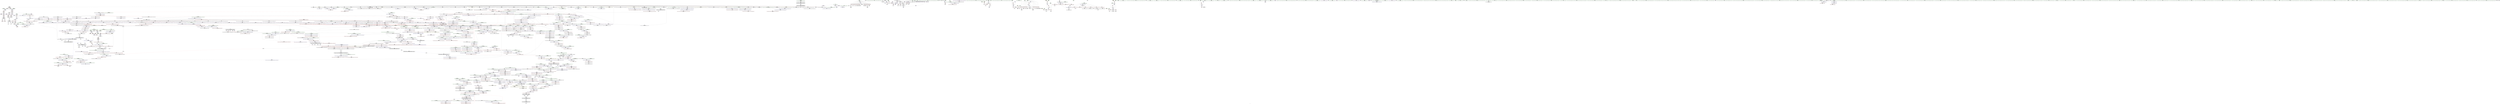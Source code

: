 digraph "SVFG" {
	label="SVFG";

	Node0x55d6e4cdb3b0 [shape=record,color=grey,label="{NodeID: 0\nNullPtr|{|<s52>123}}"];
	Node0x55d6e4cdb3b0 -> Node0x55d6e516f080[style=solid];
	Node0x55d6e4cdb3b0 -> Node0x55d6e516f180[style=solid];
	Node0x55d6e4cdb3b0 -> Node0x55d6e516f250[style=solid];
	Node0x55d6e4cdb3b0 -> Node0x55d6e516f320[style=solid];
	Node0x55d6e4cdb3b0 -> Node0x55d6e516f3f0[style=solid];
	Node0x55d6e4cdb3b0 -> Node0x55d6e516f4c0[style=solid];
	Node0x55d6e4cdb3b0 -> Node0x55d6e516f590[style=solid];
	Node0x55d6e4cdb3b0 -> Node0x55d6e516f660[style=solid];
	Node0x55d6e4cdb3b0 -> Node0x55d6e516f730[style=solid];
	Node0x55d6e4cdb3b0 -> Node0x55d6e516f800[style=solid];
	Node0x55d6e4cdb3b0 -> Node0x55d6e516f8d0[style=solid];
	Node0x55d6e4cdb3b0 -> Node0x55d6e516f9a0[style=solid];
	Node0x55d6e4cdb3b0 -> Node0x55d6e516fa70[style=solid];
	Node0x55d6e4cdb3b0 -> Node0x55d6e516fb40[style=solid];
	Node0x55d6e4cdb3b0 -> Node0x55d6e516fc10[style=solid];
	Node0x55d6e4cdb3b0 -> Node0x55d6e516fce0[style=solid];
	Node0x55d6e4cdb3b0 -> Node0x55d6e516fdb0[style=solid];
	Node0x55d6e4cdb3b0 -> Node0x55d6e516fe80[style=solid];
	Node0x55d6e4cdb3b0 -> Node0x55d6e516ff50[style=solid];
	Node0x55d6e4cdb3b0 -> Node0x55d6e5170020[style=solid];
	Node0x55d6e4cdb3b0 -> Node0x55d6e51700f0[style=solid];
	Node0x55d6e4cdb3b0 -> Node0x55d6e51701c0[style=solid];
	Node0x55d6e4cdb3b0 -> Node0x55d6e5170290[style=solid];
	Node0x55d6e4cdb3b0 -> Node0x55d6e5170360[style=solid];
	Node0x55d6e4cdb3b0 -> Node0x55d6e5170430[style=solid];
	Node0x55d6e4cdb3b0 -> Node0x55d6e5170500[style=solid];
	Node0x55d6e4cdb3b0 -> Node0x55d6e51705d0[style=solid];
	Node0x55d6e4cdb3b0 -> Node0x55d6e51706a0[style=solid];
	Node0x55d6e4cdb3b0 -> Node0x55d6e5170770[style=solid];
	Node0x55d6e4cdb3b0 -> Node0x55d6e5170840[style=solid];
	Node0x55d6e4cdb3b0 -> Node0x55d6e5170910[style=solid];
	Node0x55d6e4cdb3b0 -> Node0x55d6e51709e0[style=solid];
	Node0x55d6e4cdb3b0 -> Node0x55d6e5170ab0[style=solid];
	Node0x55d6e4cdb3b0 -> Node0x55d6e5170b80[style=solid];
	Node0x55d6e4cdb3b0 -> Node0x55d6e5170c50[style=solid];
	Node0x55d6e4cdb3b0 -> Node0x55d6e5170d20[style=solid];
	Node0x55d6e4cdb3b0 -> Node0x55d6e5170df0[style=solid];
	Node0x55d6e4cdb3b0 -> Node0x55d6e5170ec0[style=solid];
	Node0x55d6e4cdb3b0 -> Node0x55d6e5170f90[style=solid];
	Node0x55d6e4cdb3b0 -> Node0x55d6e5171060[style=solid];
	Node0x55d6e4cdb3b0 -> Node0x55d6e5171130[style=solid];
	Node0x55d6e4cdb3b0 -> Node0x55d6e5171200[style=solid];
	Node0x55d6e4cdb3b0 -> Node0x55d6e51712d0[style=solid];
	Node0x55d6e4cdb3b0 -> Node0x55d6e51713a0[style=solid];
	Node0x55d6e4cdb3b0 -> Node0x55d6e51794c0[style=solid];
	Node0x55d6e4cdb3b0 -> Node0x55d6e517be60[style=solid];
	Node0x55d6e4cdb3b0 -> Node0x55d6e517bf30[style=solid];
	Node0x55d6e4cdb3b0 -> Node0x55d6e517c000[style=solid];
	Node0x55d6e4cdb3b0 -> Node0x55d6e519ddf0[style=solid];
	Node0x55d6e4cdb3b0 -> Node0x55d6e4ac8940[style=solid];
	Node0x55d6e4cdb3b0 -> Node0x55d6e518f0a0[style=solid];
	Node0x55d6e4cdb3b0 -> Node0x55d6e5190720[style=solid];
	Node0x55d6e4cdb3b0:s52 -> Node0x55d6e52767d0[style=solid,color=red];
	Node0x55d6e5174e80 [shape=record,color=red,label="{NodeID: 775\n1271\<--1262\nthis1\<--this.addr\n_ZN9__gnu_cxx13new_allocatorINSt7__cxx1112basic_stringIcSt11char_traitsIcESaIcEEEE9constructIS6_JS6_EEEvPT_DpOT0_\n}"];
	Node0x55d6e518d720 [shape=record,color=grey,label="{NodeID: 1550\n637 = Binary(636, 632, )\n}"];
	Node0x55d6e518d720 -> Node0x55d6e517ba50[style=solid];
	Node0x55d6e516b7f0 [shape=record,color=black,label="{NodeID: 443\n1626\<--1603\n\<--__last\n_ZSt22__uninitialized_copy_aISt13move_iteratorIPNSt7__cxx1112basic_stringIcSt11char_traitsIcESaIcEEEES7_S6_ET0_T_SA_S9_RSaIT1_E\n}"];
	Node0x55d6e516b7f0 -> Node0x55d6e51828a0[style=solid];
	Node0x55d6e515f630 [shape=record,color=green,label="{NodeID: 111\n746\<--747\n_ZSt8_DestroyIPNSt7__cxx1112basic_stringIcSt11char_traitsIcESaIcEEEEvT_S7_\<--_ZSt8_DestroyIPNSt7__cxx1112basic_stringIcSt11char_traitsIcESaIcEEEEvT_S7__field_insensitive\n}"];
	Node0x55d6e5269820 [shape=record,color=black,label="{NodeID: 1993\n57 = PHI()\n}"];
	Node0x55d6e517a940 [shape=record,color=blue,label="{NodeID: 886\n363\<--360\n__x.addr\<--__x\n_ZNSt6vectorINSt7__cxx1112basic_stringIcSt11char_traitsIcESaIcEEESaIS5_EE9push_backEOS5_\n}"];
	Node0x55d6e517a940 -> Node0x55d6e5185890[style=dashed];
	Node0x55d6e5181380 [shape=record,color=purple,label="{NodeID: 554\n1215\<--1213\n_M_start36\<--\n_ZNSt6vectorINSt7__cxx1112basic_stringIcSt11char_traitsIcESaIcEEESaIS5_EE17_M_realloc_insertIJS5_EEEvN9__gnu_cxx17__normal_iteratorIPS5_S7_EEDpOT_\n}"];
	Node0x55d6e5181380 -> Node0x55d6e519e470[style=solid];
	Node0x55d6e5163c80 [shape=record,color=green,label="{NodeID: 222\n1550\<--1551\n__a.addr\<--__a.addr_field_insensitive\n_ZNSt16allocator_traitsISaINSt7__cxx1112basic_stringIcSt11char_traitsIcESaIcEEEEE8allocateERS6_m\n}"];
	Node0x55d6e5163c80 -> Node0x55d6e51770a0[style=solid];
	Node0x55d6e5163c80 -> Node0x55d6e51a0280[style=solid];
	Node0x55d6e52727c0 [shape=record,color=black,label="{NodeID: 2104\n1828 = PHI(1783, )\n0th arg _ZSteqIPNSt7__cxx1112basic_stringIcSt11char_traitsIcESaIcEEEEbRKSt13move_iteratorIT_ESB_ }"];
	Node0x55d6e52727c0 -> Node0x55d6e51a1e20[style=solid];
	Node0x55d6e519fc00 [shape=record,color=blue,label="{NodeID: 997\n1482\<--1496\nretval\<--\n_ZSt3maxImERKT_S2_S2_\n}"];
	Node0x55d6e519fc00 -> Node0x55d6e5203a50[style=dashed];
	Node0x55d6e5186db0 [shape=record,color=red,label="{NodeID: 665\n640\<--457\n\<--ok\nmain\n}"];
	Node0x55d6e5186db0 -> Node0x55d6e518e620[style=solid];
	Node0x55d6e5171f60 [shape=record,color=black,label="{NodeID: 333\n187\<--186\n\<--this1\n_ZNKSt6vectorINSt7__cxx1112basic_stringIcSt11char_traitsIcESaIcEEESaIS5_EE4sizeEv\n}"];
	Node0x55d6e5171f60 -> Node0x55d6e517e530[style=solid];
	Node0x55d6e5171f60 -> Node0x55d6e517e600[style=solid];
	Node0x55d6e515c0f0 [shape=record,color=green,label="{NodeID: 1\n7\<--1\n__dso_handle\<--dummyObj\nGlob }"];
	Node0x55d6e5174f50 [shape=record,color=red,label="{NodeID: 776\n1272\<--1264\n\<--__p.addr\n_ZN9__gnu_cxx13new_allocatorINSt7__cxx1112basic_stringIcSt11char_traitsIcESaIcEEEE9constructIS6_JS6_EEEvPT_DpOT0_\n}"];
	Node0x55d6e5174f50 -> Node0x55d6e516a2d0[style=solid];
	Node0x55d6e518d8a0 [shape=record,color=grey,label="{NodeID: 1551\n596 = cmp(595, 250, )\n}"];
	Node0x55d6e516b8c0 [shape=record,color=black,label="{NodeID: 444\n1619\<--1609\n\<--agg.tmp\n_ZSt22__uninitialized_copy_aISt13move_iteratorIPNSt7__cxx1112basic_stringIcSt11char_traitsIcESaIcEEEES7_S6_ET0_T_SA_S9_RSaIT1_E\n}"];
	Node0x55d6e516b8c0 -> Node0x55d6e5182630[style=solid];
	Node0x55d6e515f730 [shape=record,color=green,label="{NodeID: 112\n751\<--752\nthis.addr\<--this.addr_field_insensitive\n_ZNSt12_Vector_baseINSt7__cxx1112basic_stringIcSt11char_traitsIcESaIcEEESaIS5_EE19_M_get_Tp_allocatorEv\n}"];
	Node0x55d6e515f730 -> Node0x55d6e5188bc0[style=solid];
	Node0x55d6e515f730 -> Node0x55d6e517c4e0[style=solid];
	Node0x55d6e52698f0 [shape=record,color=black,label="{NodeID: 1994\n60 = PHI(100, )\n}"];
	Node0x55d6e52698f0 -> Node0x55d6e518e7a0[style=solid];
	Node0x55d6e517aa10 [shape=record,color=blue,label="{NodeID: 887\n391\<--390\nthis.addr\<--this\n_ZNSt6vectorINSt7__cxx1112basic_stringIcSt11char_traitsIcESaIcEEESaIS5_EED2Ev\n}"];
	Node0x55d6e517aa10 -> Node0x55d6e5185960[style=dashed];
	Node0x55d6e5181450 [shape=record,color=purple,label="{NodeID: 555\n1219\<--1218\n_M_impl37\<--\n_ZNSt6vectorINSt7__cxx1112basic_stringIcSt11char_traitsIcESaIcEEESaIS5_EE17_M_realloc_insertIJS5_EEEvN9__gnu_cxx17__normal_iteratorIPS5_S7_EEDpOT_\n}"];
	Node0x55d6e5163d50 [shape=record,color=green,label="{NodeID: 223\n1552\<--1553\n__n.addr\<--__n.addr_field_insensitive\n_ZNSt16allocator_traitsISaINSt7__cxx1112basic_stringIcSt11char_traitsIcESaIcEEEEE8allocateERS6_m\n}"];
	Node0x55d6e5163d50 -> Node0x55d6e5177170[style=solid];
	Node0x55d6e5163d50 -> Node0x55d6e51a0350[style=solid];
	Node0x55d6e52728d0 [shape=record,color=black,label="{NodeID: 2105\n1829 = PHI(1784, )\n1st arg _ZSteqIPNSt7__cxx1112basic_stringIcSt11char_traitsIcESaIcEEEEbRKSt13move_iteratorIT_ESB_ }"];
	Node0x55d6e52728d0 -> Node0x55d6e51a1ef0[style=solid];
	Node0x55d6e519fcd0 [shape=record,color=blue,label="{NodeID: 998\n1482\<--1499\nretval\<--\n_ZSt3maxImERKT_S2_S2_\n}"];
	Node0x55d6e519fcd0 -> Node0x55d6e5203a50[style=dashed];
	Node0x55d6e5186e80 [shape=record,color=red,label="{NodeID: 666\n534\<--459\n\<--i24\nmain\n}"];
	Node0x55d6e5186e80 -> Node0x55d6e518f9a0[style=solid];
	Node0x55d6e5172030 [shape=record,color=black,label="{NodeID: 334\n191\<--186\n\<--this1\n_ZNKSt6vectorINSt7__cxx1112basic_stringIcSt11char_traitsIcESaIcEEESaIS5_EE4sizeEv\n}"];
	Node0x55d6e5172030 -> Node0x55d6e517e6d0[style=solid];
	Node0x55d6e5172030 -> Node0x55d6e517e7a0[style=solid];
	Node0x55d6e515b3c0 [shape=record,color=green,label="{NodeID: 2\n8\<--1\n_ZSt4cerr\<--dummyObj\nGlob }"];
	Node0x55d6e5175020 [shape=record,color=red,label="{NodeID: 777\n1275\<--1266\n\<--__args.addr\n_ZN9__gnu_cxx13new_allocatorINSt7__cxx1112basic_stringIcSt11char_traitsIcESaIcEEEE9constructIS6_JS6_EEEvPT_DpOT0_\n|{<s0>101}}"];
	Node0x55d6e5175020:s0 -> Node0x55d6e52715b0[style=solid,color=red];
	Node0x55d6e518da20 [shape=record,color=grey,label="{NodeID: 1552\n593 = cmp(592, 250, )\n}"];
	Node0x55d6e516b990 [shape=record,color=black,label="{NodeID: 445\n1625\<--1611\n\<--agg.tmp2\n_ZSt22__uninitialized_copy_aISt13move_iteratorIPNSt7__cxx1112basic_stringIcSt11char_traitsIcESaIcEEEES7_S6_ET0_T_SA_S9_RSaIT1_E\n}"];
	Node0x55d6e516b990 -> Node0x55d6e51827d0[style=solid];
	Node0x55d6e515f800 [shape=record,color=green,label="{NodeID: 113\n760\<--761\nthis.addr\<--this.addr_field_insensitive\n_ZNSt12_Vector_baseINSt7__cxx1112basic_stringIcSt11char_traitsIcESaIcEEESaIS5_EED2Ev\n}"];
	Node0x55d6e515f800 -> Node0x55d6e5188c90[style=solid];
	Node0x55d6e515f800 -> Node0x55d6e517c5b0[style=solid];
	Node0x55d6e5269af0 [shape=record,color=black,label="{NodeID: 1995\n66 = PHI(123, )\n}"];
	Node0x55d6e5269af0 -> Node0x55d6e5183dc0[style=solid];
	Node0x55d6e517aae0 [shape=record,color=blue,label="{NodeID: 888\n393\<--420\nexn.slot\<--\n_ZNSt6vectorINSt7__cxx1112basic_stringIcSt11char_traitsIcESaIcEEESaIS5_EED2Ev\n}"];
	Node0x55d6e517aae0 -> Node0x55d6e5185a30[style=dashed];
	Node0x55d6e5181520 [shape=record,color=purple,label="{NodeID: 556\n1220\<--1218\n_M_finish38\<--\n_ZNSt6vectorINSt7__cxx1112basic_stringIcSt11char_traitsIcESaIcEEESaIS5_EE17_M_realloc_insertIJS5_EEEvN9__gnu_cxx17__normal_iteratorIPS5_S7_EEDpOT_\n}"];
	Node0x55d6e5181520 -> Node0x55d6e519e540[style=solid];
	Node0x55d6e5163e20 [shape=record,color=green,label="{NodeID: 224\n1560\<--1561\n_ZN9__gnu_cxx13new_allocatorINSt7__cxx1112basic_stringIcSt11char_traitsIcESaIcEEEE8allocateEmPKv\<--_ZN9__gnu_cxx13new_allocatorINSt7__cxx1112basic_stringIcSt11char_traitsIcESaIcEEEE8allocateEmPKv_field_insensitive\n}"];
	Node0x55d6e52729e0 [shape=record,color=black,label="{NodeID: 2106\n938 = PHI(889, )\n0th arg _ZNSaINSt7__cxx1112basic_stringIcSt11char_traitsIcESaIcEEEED2Ev }"];
	Node0x55d6e52729e0 -> Node0x55d6e519ce80[style=solid];
	Node0x55d6e519fda0 [shape=record,color=blue,label="{NodeID: 999\n1506\<--1505\n__a.addr\<--__a\n_ZNSt16allocator_traitsISaINSt7__cxx1112basic_stringIcSt11char_traitsIcESaIcEEEEE8max_sizeERKS6_\n}"];
	Node0x55d6e519fda0 -> Node0x55d6e5176bc0[style=dashed];
	Node0x55d6e5186f50 [shape=record,color=red,label="{NodeID: 667\n542\<--459\n\<--i24\nmain\n}"];
	Node0x55d6e5186f50 -> Node0x55d6e5173070[style=solid];
	Node0x55d6e5172100 [shape=record,color=black,label="{NodeID: 335\n195\<--190\nsub.ptr.lhs.cast\<--\n_ZNKSt6vectorINSt7__cxx1112basic_stringIcSt11char_traitsIcESaIcEEESaIS5_EE4sizeEv\n}"];
	Node0x55d6e5172100 -> Node0x55d6e518d420[style=solid];
	Node0x55d6e515b450 [shape=record,color=green,label="{NodeID: 3\n9\<--1\n.str\<--dummyObj\nGlob }"];
	Node0x55d6e51750f0 [shape=record,color=red,label="{NodeID: 778\n1301\<--1288\nthis1\<--this.addr\n_ZNKSt6vectorINSt7__cxx1112basic_stringIcSt11char_traitsIcESaIcEEESaIS5_EE12_M_check_lenEmPKc\n|{<s0>103|<s1>104|<s2>106|<s3>107|<s4>109|<s5>110|<s6>111}}"];
	Node0x55d6e51750f0:s0 -> Node0x55d6e526fd40[style=solid,color=red];
	Node0x55d6e51750f0:s1 -> Node0x55d6e5270d40[style=solid,color=red];
	Node0x55d6e51750f0:s2 -> Node0x55d6e5270d40[style=solid,color=red];
	Node0x55d6e51750f0:s3 -> Node0x55d6e5270d40[style=solid,color=red];
	Node0x55d6e51750f0:s4 -> Node0x55d6e5270d40[style=solid,color=red];
	Node0x55d6e51750f0:s5 -> Node0x55d6e526fd40[style=solid,color=red];
	Node0x55d6e51750f0:s6 -> Node0x55d6e526fd40[style=solid,color=red];
	Node0x55d6e518dba0 [shape=record,color=grey,label="{NodeID: 1553\n606 = cmp(605, 250, )\n}"];
	Node0x55d6e516ba60 [shape=record,color=black,label="{NodeID: 446\n1596\<--1633\n_ZSt22__uninitialized_copy_aISt13move_iteratorIPNSt7__cxx1112basic_stringIcSt11char_traitsIcESaIcEEEES7_S6_ET0_T_SA_S9_RSaIT1_E_ret\<--call\n_ZSt22__uninitialized_copy_aISt13move_iteratorIPNSt7__cxx1112basic_stringIcSt11char_traitsIcESaIcEEEES7_S6_ET0_T_SA_S9_RSaIT1_E\n|{<s0>118}}"];
	Node0x55d6e516ba60:s0 -> Node0x55d6e526e8f0[style=solid,color=blue];
	Node0x55d6e5164330 [shape=record,color=green,label="{NodeID: 114\n762\<--763\nexn.slot\<--exn.slot_field_insensitive\n_ZNSt12_Vector_baseINSt7__cxx1112basic_stringIcSt11char_traitsIcESaIcEEESaIS5_EED2Ev\n}"];
	Node0x55d6e5164330 -> Node0x55d6e5188d60[style=solid];
	Node0x55d6e5164330 -> Node0x55d6e517c680[style=solid];
	Node0x55d6e5269c30 [shape=record,color=black,label="{NodeID: 1996\n70 = PHI()\n}"];
	Node0x55d6e517abb0 [shape=record,color=blue,label="{NodeID: 889\n395\<--422\nehselector.slot\<--\n_ZNSt6vectorINSt7__cxx1112basic_stringIcSt11char_traitsIcESaIcEEESaIS5_EED2Ev\n}"];
	Node0x55d6e51815f0 [shape=record,color=purple,label="{NodeID: 557\n1226\<--1225\n_M_impl40\<--\n_ZNSt6vectorINSt7__cxx1112basic_stringIcSt11char_traitsIcESaIcEEESaIS5_EE17_M_realloc_insertIJS5_EEEvN9__gnu_cxx17__normal_iteratorIPS5_S7_EEDpOT_\n}"];
	Node0x55d6e5163f20 [shape=record,color=green,label="{NodeID: 225\n1567\<--1568\nthis.addr\<--this.addr_field_insensitive\n_ZN9__gnu_cxx13new_allocatorINSt7__cxx1112basic_stringIcSt11char_traitsIcESaIcEEEE8allocateEmPKv\n}"];
	Node0x55d6e5163f20 -> Node0x55d6e5177240[style=solid];
	Node0x55d6e5163f20 -> Node0x55d6e51a0420[style=solid];
	Node0x55d6e5272af0 [shape=record,color=black,label="{NodeID: 2107\n124 = PHI(53, 53, )\n0th arg _ZNSt6vectorIiSaIiEEixEm }"];
	Node0x55d6e5272af0 -> Node0x55d6e5179830[style=solid];
	Node0x55d6e519fe70 [shape=record,color=blue,label="{NodeID: 1000\n1517\<--1516\nthis.addr\<--this\n_ZNKSt12_Vector_baseINSt7__cxx1112basic_stringIcSt11char_traitsIcESaIcEEESaIS5_EE19_M_get_Tp_allocatorEv\n}"];
	Node0x55d6e519fe70 -> Node0x55d6e5176c90[style=dashed];
	Node0x55d6e5187020 [shape=record,color=red,label="{NodeID: 668\n552\<--459\n\<--i24\nmain\n}"];
	Node0x55d6e5187020 -> Node0x55d6e518e920[style=solid];
	Node0x55d6e51721d0 [shape=record,color=black,label="{NodeID: 336\n196\<--194\nsub.ptr.rhs.cast\<--\n_ZNKSt6vectorINSt7__cxx1112basic_stringIcSt11char_traitsIcESaIcEEESaIS5_EE4sizeEv\n}"];
	Node0x55d6e51721d0 -> Node0x55d6e518d420[style=solid];
	Node0x55d6e515b700 [shape=record,color=green,label="{NodeID: 4\n11\<--1\n.str.1\<--dummyObj\nGlob }"];
	Node0x55d6e51751c0 [shape=record,color=red,label="{NodeID: 779\n1307\<--1290\n\<--__n.addr\n_ZNKSt6vectorINSt7__cxx1112basic_stringIcSt11char_traitsIcESaIcEEESaIS5_EE12_M_check_lenEmPKc\n}"];
	Node0x55d6e51751c0 -> Node0x55d6e518fe20[style=solid];
	Node0x55d6e518dd20 [shape=record,color=grey,label="{NodeID: 1554\n151 = cmp(148, 64, )\n}"];
	Node0x55d6e516bb30 [shape=record,color=black,label="{NodeID: 447\n1637\<--1649\n_ZSt32__make_move_if_noexcept_iteratorINSt7__cxx1112basic_stringIcSt11char_traitsIcESaIcEEESt13move_iteratorIPS5_EET0_PT__ret\<--\n_ZSt32__make_move_if_noexcept_iteratorINSt7__cxx1112basic_stringIcSt11char_traitsIcESaIcEEESt13move_iteratorIPS5_EET0_PT_\n|{<s0>116|<s1>117}}"];
	Node0x55d6e516bb30:s0 -> Node0x55d6e526e670[style=solid,color=blue];
	Node0x55d6e516bb30:s1 -> Node0x55d6e526e7b0[style=solid,color=blue];
	Node0x55d6e5164400 [shape=record,color=green,label="{NodeID: 115\n764\<--765\nehselector.slot\<--ehselector.slot_field_insensitive\n_ZNSt12_Vector_baseINSt7__cxx1112basic_stringIcSt11char_traitsIcESaIcEEESaIS5_EED2Ev\n}"];
	Node0x55d6e5164400 -> Node0x55d6e517c750[style=solid];
	Node0x55d6e5269d00 [shape=record,color=black,label="{NodeID: 1997\n651 = PHI()\n}"];
	Node0x55d6e517ac80 [shape=record,color=blue,label="{NodeID: 890\n433\<--250\nretval\<--\nmain\n}"];
	Node0x55d6e517ac80 -> Node0x55d6e5185ca0[style=dashed];
	Node0x55d6e5213de0 [shape=record,color=yellow,style=double,label="{NodeID: 1665\n44V_1 = ENCHI(MR_44V_0)\npts\{394 \}\nFun[_ZNSt6vectorINSt7__cxx1112basic_stringIcSt11char_traitsIcESaIcEEESaIS5_EED2Ev]}"];
	Node0x55d6e5213de0 -> Node0x55d6e517aae0[style=dashed];
	Node0x55d6e51816c0 [shape=record,color=purple,label="{NodeID: 558\n1227\<--1225\n_M_end_of_storage41\<--\n_ZNSt6vectorINSt7__cxx1112basic_stringIcSt11char_traitsIcESaIcEEESaIS5_EE17_M_realloc_insertIJS5_EEEvN9__gnu_cxx17__normal_iteratorIPS5_S7_EEDpOT_\n}"];
	Node0x55d6e51816c0 -> Node0x55d6e519e610[style=solid];
	Node0x55d6e5163ff0 [shape=record,color=green,label="{NodeID: 226\n1569\<--1570\n__n.addr\<--__n.addr_field_insensitive\n_ZN9__gnu_cxx13new_allocatorINSt7__cxx1112basic_stringIcSt11char_traitsIcESaIcEEEE8allocateEmPKv\n}"];
	Node0x55d6e5163ff0 -> Node0x55d6e5177310[style=solid];
	Node0x55d6e5163ff0 -> Node0x55d6e51773e0[style=solid];
	Node0x55d6e5163ff0 -> Node0x55d6e51a04f0[style=solid];
	Node0x55d6e5272d00 [shape=record,color=black,label="{NodeID: 2108\n125 = PHI(64, 85, )\n1st arg _ZNSt6vectorIiSaIiEEixEm }"];
	Node0x55d6e5272d00 -> Node0x55d6e5179900[style=solid];
	Node0x55d6e519ff40 [shape=record,color=blue,label="{NodeID: 1001\n1526\<--1525\nthis.addr\<--this\n_ZNK9__gnu_cxx13new_allocatorINSt7__cxx1112basic_stringIcSt11char_traitsIcESaIcEEEE8max_sizeEv\n}"];
	Node0x55d6e519ff40 -> Node0x55d6e5176d60[style=dashed];
	Node0x55d6e51870f0 [shape=record,color=red,label="{NodeID: 669\n555\<--459\n\<--i24\nmain\n}"];
	Node0x55d6e51870f0 -> Node0x55d6e51bd4a0[style=solid];
	Node0x55d6e51722a0 [shape=record,color=black,label="{NodeID: 337\n181\<--198\n_ZNKSt6vectorINSt7__cxx1112basic_stringIcSt11char_traitsIcESaIcEEESaIS5_EE4sizeEv_ret\<--sub.ptr.div\n_ZNKSt6vectorINSt7__cxx1112basic_stringIcSt11char_traitsIcESaIcEEESaIS5_EE4sizeEv\n|{<s0>13|<s1>16|<s2>104|<s3>106|<s4>107|<s5>109}}"];
	Node0x55d6e51722a0:s0 -> Node0x55d6e5269ea0[style=solid,color=blue];
	Node0x55d6e51722a0:s1 -> Node0x55d6e526a280[style=solid,color=blue];
	Node0x55d6e51722a0:s2 -> Node0x55d6e526d9f0[style=solid,color=blue];
	Node0x55d6e51722a0:s3 -> Node0x55d6e526db30[style=solid,color=blue];
	Node0x55d6e51722a0:s4 -> Node0x55d6e526dc70[style=solid,color=blue];
	Node0x55d6e51722a0:s5 -> Node0x55d6e526def0[style=solid,color=blue];
	Node0x55d6e515b790 [shape=record,color=green,label="{NodeID: 5\n13\<--1\n.str.2\<--dummyObj\nGlob }"];
	Node0x55d6e5175290 [shape=record,color=red,label="{NodeID: 780\n1310\<--1292\n\<--__s.addr\n_ZNKSt6vectorINSt7__cxx1112basic_stringIcSt11char_traitsIcESaIcEEESaIS5_EE12_M_check_lenEmPKc\n}"];
	Node0x55d6e518dea0 [shape=record,color=grey,label="{NodeID: 1555\n619 = cmp(618, 250, )\n}"];
	Node0x55d6e516bc00 [shape=record,color=black,label="{NodeID: 448\n1675\<--1655\n\<--__first\n_ZSt18uninitialized_copyISt13move_iteratorIPNSt7__cxx1112basic_stringIcSt11char_traitsIcESaIcEEEES7_ET0_T_SA_S9_\n}"];
	Node0x55d6e516bc00 -> Node0x55d6e5182e50[style=solid];
	Node0x55d6e51644d0 [shape=record,color=green,label="{NodeID: 116\n782\<--783\n_ZNSt12_Vector_baseINSt7__cxx1112basic_stringIcSt11char_traitsIcESaIcEEESaIS5_EE13_M_deallocateEPS5_m\<--_ZNSt12_Vector_baseINSt7__cxx1112basic_stringIcSt11char_traitsIcESaIcEEESaIS5_EE13_M_deallocateEPS5_m_field_insensitive\n}"];
	Node0x55d6e5269dd0 [shape=record,color=black,label="{NodeID: 1998\n147 = PHI()\n}"];
	Node0x55d6e517ad50 [shape=record,color=blue,label="{NodeID: 891\n437\<--75\natc\<--\nmain\n}"];
	Node0x55d6e517ad50 -> Node0x55d6e5208670[style=dashed];
	Node0x55d6e5213ec0 [shape=record,color=yellow,style=double,label="{NodeID: 1666\n46V_1 = ENCHI(MR_46V_0)\npts\{396 \}\nFun[_ZNSt6vectorINSt7__cxx1112basic_stringIcSt11char_traitsIcESaIcEEESaIS5_EED2Ev]}"];
	Node0x55d6e5213ec0 -> Node0x55d6e517abb0[style=dashed];
	Node0x55d6e5181790 [shape=record,color=purple,label="{NodeID: 559\n1255\<--1243\ncoerce.dive\<--retval\n_ZNSt6vectorINSt7__cxx1112basic_stringIcSt11char_traitsIcESaIcEEESaIS5_EE3endEv\n}"];
	Node0x55d6e5181790 -> Node0x55d6e5174db0[style=solid];
	Node0x55d6e51640c0 [shape=record,color=green,label="{NodeID: 227\n1571\<--1572\n.addr\<--.addr_field_insensitive\n_ZN9__gnu_cxx13new_allocatorINSt7__cxx1112basic_stringIcSt11char_traitsIcESaIcEEEE8allocateEmPKv\n}"];
	Node0x55d6e51640c0 -> Node0x55d6e51a05c0[style=solid];
	Node0x55d6e5272e80 [shape=record,color=black,label="{NodeID: 2109\n1505 = PHI(1470, )\n0th arg _ZNSt16allocator_traitsISaINSt7__cxx1112basic_stringIcSt11char_traitsIcESaIcEEEEE8max_sizeERKS6_ }"];
	Node0x55d6e5272e80 -> Node0x55d6e519fda0[style=solid];
	Node0x55d6e51a0010 [shape=record,color=blue,label="{NodeID: 1002\n1535\<--1533\nthis.addr\<--this\n_ZN9__gnu_cxx17__normal_iteratorIPNSt7__cxx1112basic_stringIcSt11char_traitsIcESaIcEEESt6vectorIS6_SaIS6_EEEC2ERKS7_\n}"];
	Node0x55d6e51a0010 -> Node0x55d6e5176e30[style=dashed];
	Node0x55d6e521b200 [shape=record,color=yellow,style=double,label="{NodeID: 1777\n50V_1 = ENCHI(MR_50V_0)\npts\{1291 \}\nFun[_ZSt3maxImERKT_S2_S2_]}"];
	Node0x55d6e521b200 -> Node0x55d6e5176af0[style=dashed];
	Node0x55d6e51871c0 [shape=record,color=red,label="{NodeID: 670\n568\<--459\n\<--i24\nmain\n}"];
	Node0x55d6e51871c0 -> Node0x55d6e51733b0[style=solid];
	Node0x55d6e5172370 [shape=record,color=black,label="{NodeID: 338\n214\<--213\n\<--this1\n_ZNSt6vectorINSt7__cxx1112basic_stringIcSt11char_traitsIcESaIcEEESaIS5_EEixEm\n}"];
	Node0x55d6e5172370 -> Node0x55d6e517e870[style=solid];
	Node0x55d6e5172370 -> Node0x55d6e517e940[style=solid];
	Node0x55d6e515b820 [shape=record,color=green,label="{NodeID: 6\n18\<--1\n_ZSt3cin\<--dummyObj\nGlob }"];
	Node0x55d6e5175360 [shape=record,color=red,label="{NodeID: 781\n1324\<--1294\n\<--__len\n_ZNKSt6vectorINSt7__cxx1112basic_stringIcSt11char_traitsIcESaIcEEESaIS5_EE12_M_check_lenEmPKc\n}"];
	Node0x55d6e5175360 -> Node0x55d6e518fb20[style=solid];
	Node0x55d6e518e020 [shape=record,color=grey,label="{NodeID: 1556\n1494 = cmp(1491, 1493, )\n}"];
	Node0x55d6e516bcd0 [shape=record,color=black,label="{NodeID: 449\n1678\<--1657\n\<--__last\n_ZSt18uninitialized_copyISt13move_iteratorIPNSt7__cxx1112basic_stringIcSt11char_traitsIcESaIcEEEES7_ET0_T_SA_S9_\n}"];
	Node0x55d6e516bcd0 -> Node0x55d6e5182ff0[style=solid];
	Node0x55d6e51645d0 [shape=record,color=green,label="{NodeID: 117\n786\<--787\n_ZNSt12_Vector_baseINSt7__cxx1112basic_stringIcSt11char_traitsIcESaIcEEESaIS5_EE12_Vector_implD2Ev\<--_ZNSt12_Vector_baseINSt7__cxx1112basic_stringIcSt11char_traitsIcESaIcEEESaIS5_EE12_Vector_implD2Ev_field_insensitive\n}"];
	Node0x55d6e5269ea0 [shape=record,color=black,label="{NodeID: 1999\n148 = PHI(181, )\n}"];
	Node0x55d6e5269ea0 -> Node0x55d6e518dd20[style=solid];
	Node0x55d6e517ae20 [shape=record,color=blue,label="{NodeID: 892\n449\<--250\ni\<--\nmain\n}"];
	Node0x55d6e517ae20 -> Node0x55d6e51864c0[style=dashed];
	Node0x55d6e517ae20 -> Node0x55d6e5186590[style=dashed];
	Node0x55d6e517ae20 -> Node0x55d6e517b300[style=dashed];
	Node0x55d6e517ae20 -> Node0x55d6e5208b70[style=dashed];
	Node0x55d6e5181860 [shape=record,color=purple,label="{NodeID: 560\n1250\<--1249\n_M_impl\<--\n_ZNSt6vectorINSt7__cxx1112basic_stringIcSt11char_traitsIcESaIcEEESaIS5_EE3endEv\n}"];
	Node0x55d6e5164190 [shape=record,color=green,label="{NodeID: 228\n1582\<--1583\n_ZSt17__throw_bad_allocv\<--_ZSt17__throw_bad_allocv_field_insensitive\n}"];
	Node0x55d6e5272f90 [shape=record,color=black,label="{NodeID: 2110\n696 = PHI(678, )\n0th arg _ZNSt12_Vector_baseINSt7__cxx1112basic_stringIcSt11char_traitsIcESaIcEEESaIS5_EE12_Vector_implC2Ev }"];
	Node0x55d6e5272f90 -> Node0x55d6e517bd90[style=solid];
	Node0x55d6e51a00e0 [shape=record,color=blue,label="{NodeID: 1003\n1537\<--1534\n__i.addr\<--__i\n_ZN9__gnu_cxx17__normal_iteratorIPNSt7__cxx1112basic_stringIcSt11char_traitsIcESaIcEEESt6vectorIS6_SaIS6_EEEC2ERKS7_\n}"];
	Node0x55d6e51a00e0 -> Node0x55d6e5176f00[style=dashed];
	Node0x55d6e521b310 [shape=record,color=yellow,style=double,label="{NodeID: 1778\n56V_1 = ENCHI(MR_56V_0)\npts\{1297 \}\nFun[_ZSt3maxImERKT_S2_S2_]}"];
	Node0x55d6e521b310 -> Node0x55d6e5176a20[style=dashed];
	Node0x55d6e5187290 [shape=record,color=red,label="{NodeID: 671\n578\<--459\n\<--i24\nmain\n}"];
	Node0x55d6e5187290 -> Node0x55d6e5173550[style=solid];
	Node0x55d6e5172440 [shape=record,color=black,label="{NodeID: 339\n204\<--219\n_ZNSt6vectorINSt7__cxx1112basic_stringIcSt11char_traitsIcESaIcEEESaIS5_EEixEm_ret\<--add.ptr\n_ZNSt6vectorINSt7__cxx1112basic_stringIcSt11char_traitsIcESaIcEEESaIS5_EEixEm\n|{<s0>14|<s1>18}}"];
	Node0x55d6e5172440:s0 -> Node0x55d6e526a070[style=solid,color=blue];
	Node0x55d6e5172440:s1 -> Node0x55d6e526a4c0[style=solid,color=blue];
	Node0x55d6e515c1b0 [shape=record,color=green,label="{NodeID: 7\n19\<--1\n.str.3\<--dummyObj\nGlob }"];
	Node0x55d6e5175430 [shape=record,color=red,label="{NodeID: 782\n1328\<--1294\n\<--__len\n_ZNKSt6vectorINSt7__cxx1112basic_stringIcSt11char_traitsIcESaIcEEESaIS5_EE12_M_check_lenEmPKc\n}"];
	Node0x55d6e5175430 -> Node0x55d6e518fca0[style=solid];
	Node0x55d6e518e1a0 [shape=record,color=grey,label="{NodeID: 1557\n609 = cmp(608, 250, )\n}"];
	Node0x55d6e516bda0 [shape=record,color=black,label="{NodeID: 450\n1674\<--1663\n\<--agg.tmp\n_ZSt18uninitialized_copyISt13move_iteratorIPNSt7__cxx1112basic_stringIcSt11char_traitsIcESaIcEEEES7_ET0_T_SA_S9_\n}"];
	Node0x55d6e516bda0 -> Node0x55d6e5182d80[style=solid];
	Node0x55d6e51646d0 [shape=record,color=green,label="{NodeID: 118\n803\<--804\n__first.addr\<--__first.addr_field_insensitive\n_ZSt8_DestroyIPNSt7__cxx1112basic_stringIcSt11char_traitsIcESaIcEEEEvT_S7_\n}"];
	Node0x55d6e51646d0 -> Node0x55d6e51890a0[style=solid];
	Node0x55d6e51646d0 -> Node0x55d6e517c820[style=solid];
	Node0x55d6e526a070 [shape=record,color=black,label="{NodeID: 2000\n153 = PHI(204, )\n}"];
	Node0x55d6e517aef0 [shape=record,color=blue,label="{NodeID: 893\n451\<--491\ne\<--sub\nmain\n}"];
	Node0x55d6e517aef0 -> Node0x55d6e5186660[style=dashed];
	Node0x55d6e517aef0 -> Node0x55d6e5186730[style=dashed];
	Node0x55d6e517aef0 -> Node0x55d6e5186800[style=dashed];
	Node0x55d6e517aef0 -> Node0x55d6e517aef0[style=dashed];
	Node0x55d6e517aef0 -> Node0x55d6e517b230[style=dashed];
	Node0x55d6e517aef0 -> Node0x55d6e5209070[style=dashed];
	Node0x55d6e52140b0 [shape=record,color=yellow,style=double,label="{NodeID: 1668\n144V_1 = ENCHI(MR_144V_0)\npts\{16400000 \}\nFun[_ZSt32__make_move_if_noexcept_iteratorINSt7__cxx1112basic_stringIcSt11char_traitsIcESaIcEEESt13move_iteratorIPS5_EET0_PT_]|{<s0>130}}"];
	Node0x55d6e52140b0:s0 -> Node0x55d6e51a2230[style=dashed,color=red];
	Node0x55d6e5181930 [shape=record,color=purple,label="{NodeID: 561\n1251\<--1249\n_M_finish\<--\n_ZNSt6vectorINSt7__cxx1112basic_stringIcSt11char_traitsIcESaIcEEESaIS5_EE3endEv\n|{<s0>100}}"];
	Node0x55d6e5181930:s0 -> Node0x55d6e5272450[style=solid,color=red];
	Node0x55d6e516c820 [shape=record,color=green,label="{NodeID: 229\n1587\<--1588\ncall2\<--call2_field_insensitive\n_ZN9__gnu_cxx13new_allocatorINSt7__cxx1112basic_stringIcSt11char_traitsIcESaIcEEEE8allocateEmPKv\n}"];
	Node0x55d6e516c820 -> Node0x55d6e516b580[style=solid];
	Node0x55d6e52730a0 [shape=record,color=black,label="{NodeID: 2111\n956 = PHI(367, )\n0th arg _ZNSt6vectorINSt7__cxx1112basic_stringIcSt11char_traitsIcESaIcEEESaIS5_EE12emplace_backIJS5_EEEvDpOT_ }"];
	Node0x55d6e52730a0 -> Node0x55d6e519d020[style=solid];
	Node0x55d6e51a01b0 [shape=record,color=blue,label="{NodeID: 1004\n1542\<--1544\n_M_current\<--\n_ZN9__gnu_cxx17__normal_iteratorIPNSt7__cxx1112basic_stringIcSt11char_traitsIcESaIcEEESt6vectorIS6_SaIS6_EEEC2ERKS7_\n|{<s0>100|<s1>114}}"];
	Node0x55d6e51a01b0:s0 -> Node0x55d6e522aea0[style=dashed,color=blue];
	Node0x55d6e51a01b0:s1 -> Node0x55d6e522b000[style=dashed,color=blue];
	Node0x55d6e5187360 [shape=record,color=red,label="{NodeID: 672\n586\<--459\n\<--i24\nmain\n}"];
	Node0x55d6e5187360 -> Node0x55d6e51736f0[style=solid];
	Node0x55d6e5172510 [shape=record,color=black,label="{NodeID: 340\n254\<--253\nconv\<--\n_Z4spltNSt7__cxx1112basic_stringIcSt11char_traitsIcESaIcEEEc\n}"];
	Node0x55d6e515c240 [shape=record,color=green,label="{NodeID: 8\n21\<--1\n.str.4\<--dummyObj\nGlob }"];
	Node0x55d6e5175500 [shape=record,color=red,label="{NodeID: 783\n1334\<--1294\n\<--__len\n_ZNKSt6vectorINSt7__cxx1112basic_stringIcSt11char_traitsIcESaIcEEESaIS5_EE12_M_check_lenEmPKc\n}"];
	Node0x55d6e5175500 -> Node0x55d6e4ad2130[style=solid];
	Node0x55d6e518e320 [shape=record,color=grey,label="{NodeID: 1558\n975 = cmp(970, 974, )\n}"];
	Node0x55d6e516be70 [shape=record,color=black,label="{NodeID: 451\n1677\<--1665\n\<--agg.tmp2\n_ZSt18uninitialized_copyISt13move_iteratorIPNSt7__cxx1112basic_stringIcSt11char_traitsIcESaIcEEEES7_ET0_T_SA_S9_\n}"];
	Node0x55d6e516be70 -> Node0x55d6e5182f20[style=solid];
	Node0x55d6e51647a0 [shape=record,color=green,label="{NodeID: 119\n805\<--806\n__last.addr\<--__last.addr_field_insensitive\n_ZSt8_DestroyIPNSt7__cxx1112basic_stringIcSt11char_traitsIcESaIcEEEEvT_S7_\n}"];
	Node0x55d6e51647a0 -> Node0x55d6e5189170[style=solid];
	Node0x55d6e51647a0 -> Node0x55d6e519c180[style=solid];
	Node0x55d6e526a1b0 [shape=record,color=black,label="{NodeID: 2001\n156 = PHI()\n}"];
	Node0x55d6e517afc0 [shape=record,color=blue,label="{NodeID: 894\n453\<--499\nf\<--sub12\nmain\n}"];
	Node0x55d6e517afc0 -> Node0x55d6e51868d0[style=dashed];
	Node0x55d6e517afc0 -> Node0x55d6e51869a0[style=dashed];
	Node0x55d6e517afc0 -> Node0x55d6e5186a70[style=dashed];
	Node0x55d6e517afc0 -> Node0x55d6e517afc0[style=dashed];
	Node0x55d6e517afc0 -> Node0x55d6e517b160[style=dashed];
	Node0x55d6e517afc0 -> Node0x55d6e520ea70[style=dashed];
	Node0x55d6e5181a00 [shape=record,color=purple,label="{NodeID: 562\n1370\<--1360\ncoerce.dive\<--retval\n_ZNSt6vectorINSt7__cxx1112basic_stringIcSt11char_traitsIcESaIcEEESaIS5_EE5beginEv\n}"];
	Node0x55d6e5181a00 -> Node0x55d6e5175ab0[style=solid];
	Node0x55d6e516c8b0 [shape=record,color=green,label="{NodeID: 230\n1589\<--1590\n_Znwm\<--_Znwm_field_insensitive\n}"];
	Node0x55d6e52731b0 [shape=record,color=black,label="{NodeID: 2112\n957 = PHI(369, )\n1st arg _ZNSt6vectorINSt7__cxx1112basic_stringIcSt11char_traitsIcESaIcEEESaIS5_EE12emplace_backIJS5_EEEvDpOT_ }"];
	Node0x55d6e52731b0 -> Node0x55d6e519d0f0[style=solid];
	Node0x55d6e51a0280 [shape=record,color=blue,label="{NodeID: 1005\n1550\<--1548\n__a.addr\<--__a\n_ZNSt16allocator_traitsISaINSt7__cxx1112basic_stringIcSt11char_traitsIcESaIcEEEEE8allocateERS6_m\n}"];
	Node0x55d6e51a0280 -> Node0x55d6e51770a0[style=dashed];
	Node0x55d6e5187430 [shape=record,color=red,label="{NodeID: 673\n595\<--459\n\<--i24\nmain\n}"];
	Node0x55d6e5187430 -> Node0x55d6e518d8a0[style=solid];
	Node0x55d6e51725e0 [shape=record,color=black,label="{NodeID: 341\n258\<--255\nconv1\<--call\n_Z4spltNSt7__cxx1112basic_stringIcSt11char_traitsIcESaIcEEEc\n}"];
	Node0x55d6e51725e0 -> Node0x55d6e517a050[style=solid];
	Node0x55d6e515c2d0 [shape=record,color=green,label="{NodeID: 9\n24\<--1\n\<--dummyObj\nCan only get source location for instruction, argument, global var or function.}"];
	Node0x55d6e51755d0 [shape=record,color=red,label="{NodeID: 784\n1321\<--1318\n\<--call5\n_ZNKSt6vectorINSt7__cxx1112basic_stringIcSt11char_traitsIcESaIcEEESaIS5_EE12_M_check_lenEmPKc\n}"];
	Node0x55d6e51755d0 -> Node0x55d6e51be3a0[style=solid];
	Node0x55d6e518e4a0 [shape=record,color=grey,label="{NodeID: 1559\n165 = cmp(163, 164, )\n}"];
	Node0x55d6e516bf40 [shape=record,color=black,label="{NodeID: 452\n1651\<--1685\n_ZSt18uninitialized_copyISt13move_iteratorIPNSt7__cxx1112basic_stringIcSt11char_traitsIcESaIcEEEES7_ET0_T_SA_S9__ret\<--call\n_ZSt18uninitialized_copyISt13move_iteratorIPNSt7__cxx1112basic_stringIcSt11char_traitsIcESaIcEEEES7_ET0_T_SA_S9_\n|{<s0>129}}"];
	Node0x55d6e516bf40:s0 -> Node0x55d6e526bd70[style=solid,color=blue];
	Node0x55d6e5164870 [shape=record,color=green,label="{NodeID: 120\n812\<--813\n_ZNSt12_Destroy_auxILb0EE9__destroyIPNSt7__cxx1112basic_stringIcSt11char_traitsIcESaIcEEEEEvT_S9_\<--_ZNSt12_Destroy_auxILb0EE9__destroyIPNSt7__cxx1112basic_stringIcSt11char_traitsIcESaIcEEEEEvT_S9__field_insensitive\n}"];
	Node0x55d6e526a280 [shape=record,color=black,label="{NodeID: 2002\n164 = PHI(181, )\n}"];
	Node0x55d6e526a280 -> Node0x55d6e518e4a0[style=solid];
	Node0x55d6e517b090 [shape=record,color=blue,label="{NodeID: 895\n511\<--75\narrayidx17\<--\nmain\n}"];
	Node0x55d6e517b090 -> Node0x55d6e5204450[style=dashed];
	Node0x55d6e5181ad0 [shape=record,color=purple,label="{NodeID: 563\n1367\<--1366\n_M_impl\<--\n_ZNSt6vectorINSt7__cxx1112basic_stringIcSt11char_traitsIcESaIcEEESaIS5_EE5beginEv\n}"];
	Node0x55d6e516c9b0 [shape=record,color=green,label="{NodeID: 231\n1601\<--1602\n__first\<--__first_field_insensitive\n_ZSt22__uninitialized_copy_aISt13move_iteratorIPNSt7__cxx1112basic_stringIcSt11char_traitsIcESaIcEEEES7_S6_ET0_T_SA_S9_RSaIT1_E\n}"];
	Node0x55d6e516c9b0 -> Node0x55d6e516b720[style=solid];
	Node0x55d6e516c9b0 -> Node0x55d6e51822f0[style=solid];
	Node0x55d6e52732f0 [shape=record,color=black,label="{NodeID: 2113\n895 = PHI(875, )\n0th arg _ZNSt16allocator_traitsISaINSt7__cxx1112basic_stringIcSt11char_traitsIcESaIcEEEEE10deallocateERS6_PS5_m }"];
	Node0x55d6e52732f0 -> Node0x55d6e519c9a0[style=solid];
	Node0x55d6e51a0350 [shape=record,color=blue,label="{NodeID: 1006\n1552\<--1549\n__n.addr\<--__n\n_ZNSt16allocator_traitsISaINSt7__cxx1112basic_stringIcSt11char_traitsIcESaIcEEEEE8allocateERS6_m\n}"];
	Node0x55d6e51a0350 -> Node0x55d6e5177170[style=dashed];
	Node0x55d6e5187500 [shape=record,color=red,label="{NodeID: 674\n598\<--459\n\<--i24\nmain\n}"];
	Node0x55d6e5187500 -> Node0x55d6e51bd1a0[style=solid];
	Node0x55d6e51726b0 [shape=record,color=black,label="{NodeID: 342\n268\<--267\nconv3\<--\n_Z4spltNSt7__cxx1112basic_stringIcSt11char_traitsIcESaIcEEEc\n}"];
	Node0x55d6e515c3a0 [shape=record,color=green,label="{NodeID: 10\n64\<--1\n\<--dummyObj\nCan only get source location for instruction, argument, global var or function.|{<s0>5|<s1>14}}"];
	Node0x55d6e515c3a0:s0 -> Node0x55d6e5272d00[style=solid,color=red];
	Node0x55d6e515c3a0:s1 -> Node0x55d6e52703c0[style=solid,color=red];
	Node0x55d6e51756a0 [shape=record,color=red,label="{NodeID: 785\n1347\<--1341\n\<--__lhs.addr\n_ZN9__gnu_cxxmiIPNSt7__cxx1112basic_stringIcSt11char_traitsIcESaIcEEESt6vectorIS6_SaIS6_EEEENS_17__normal_iteratorIT_T0_E15difference_typeERKSE_SH_\n|{<s0>112}}"];
	Node0x55d6e51756a0:s0 -> Node0x55d6e5273930[style=solid,color=red];
	Node0x55d6e518e620 [shape=record,color=grey,label="{NodeID: 1560\n641 = cmp(640, 250, )\n}"];
	Node0x55d6e516c010 [shape=record,color=black,label="{NodeID: 453\n1694\<--1750\n_ZNSt20__uninitialized_copyILb0EE13__uninit_copyISt13move_iteratorIPNSt7__cxx1112basic_stringIcSt11char_traitsIcESaIcEEEES9_EET0_T_SC_SB__ret\<--\n_ZNSt20__uninitialized_copyILb0EE13__uninit_copyISt13move_iteratorIPNSt7__cxx1112basic_stringIcSt11char_traitsIcESaIcEEEES9_EET0_T_SC_SB_\n|{<s0>133}}"];
	Node0x55d6e516c010:s0 -> Node0x55d6e526beb0[style=solid,color=blue];
	Node0x55d6e5164970 [shape=record,color=green,label="{NodeID: 121\n818\<--819\n__first.addr\<--__first.addr_field_insensitive\n_ZNSt12_Destroy_auxILb0EE9__destroyIPNSt7__cxx1112basic_stringIcSt11char_traitsIcESaIcEEEEEvT_S9_\n}"];
	Node0x55d6e5164970 -> Node0x55d6e5189240[style=solid];
	Node0x55d6e5164970 -> Node0x55d6e5189310[style=solid];
	Node0x55d6e5164970 -> Node0x55d6e51893e0[style=solid];
	Node0x55d6e5164970 -> Node0x55d6e519c250[style=solid];
	Node0x55d6e5164970 -> Node0x55d6e519c3f0[style=solid];
	Node0x55d6e526a3f0 [shape=record,color=black,label="{NodeID: 2003\n168 = PHI()\n}"];
	Node0x55d6e517b160 [shape=record,color=blue,label="{NodeID: 896\n453\<--515\nf\<--inc\nmain\n}"];
	Node0x55d6e517b160 -> Node0x55d6e51868d0[style=dashed];
	Node0x55d6e517b160 -> Node0x55d6e51869a0[style=dashed];
	Node0x55d6e517b160 -> Node0x55d6e5186a70[style=dashed];
	Node0x55d6e517b160 -> Node0x55d6e517afc0[style=dashed];
	Node0x55d6e517b160 -> Node0x55d6e517b160[style=dashed];
	Node0x55d6e517b160 -> Node0x55d6e520ea70[style=dashed];
	Node0x55d6e5181ba0 [shape=record,color=purple,label="{NodeID: 564\n1368\<--1366\n_M_start\<--\n_ZNSt6vectorINSt7__cxx1112basic_stringIcSt11char_traitsIcESaIcEEESaIS5_EE5beginEv\n|{<s0>114}}"];
	Node0x55d6e5181ba0:s0 -> Node0x55d6e5272450[style=solid,color=red];
	Node0x55d6e516ca80 [shape=record,color=green,label="{NodeID: 232\n1603\<--1604\n__last\<--__last_field_insensitive\n_ZSt22__uninitialized_copy_aISt13move_iteratorIPNSt7__cxx1112basic_stringIcSt11char_traitsIcESaIcEEEES7_S6_ET0_T_SA_S9_RSaIT1_E\n}"];
	Node0x55d6e516ca80 -> Node0x55d6e516b7f0[style=solid];
	Node0x55d6e516ca80 -> Node0x55d6e51823c0[style=solid];
	Node0x55d6e5273430 [shape=record,color=black,label="{NodeID: 2114\n896 = PHI(876, )\n1st arg _ZNSt16allocator_traitsISaINSt7__cxx1112basic_stringIcSt11char_traitsIcESaIcEEEEE10deallocateERS6_PS5_m }"];
	Node0x55d6e5273430 -> Node0x55d6e519ca70[style=solid];
	Node0x55d6e51a0420 [shape=record,color=blue,label="{NodeID: 1007\n1567\<--1564\nthis.addr\<--this\n_ZN9__gnu_cxx13new_allocatorINSt7__cxx1112basic_stringIcSt11char_traitsIcESaIcEEEE8allocateEmPKv\n}"];
	Node0x55d6e51a0420 -> Node0x55d6e5177240[style=dashed];
	Node0x55d6e51875d0 [shape=record,color=red,label="{NodeID: 675\n611\<--459\n\<--i24\nmain\n}"];
	Node0x55d6e51875d0 -> Node0x55d6e5173a30[style=solid];
	Node0x55d6e5172780 [shape=record,color=black,label="{NodeID: 343\n272\<--271\nconv4\<--sub\n_Z4spltNSt7__cxx1112basic_stringIcSt11char_traitsIcESaIcEEEc\n}"];
	Node0x55d6e515c4a0 [shape=record,color=green,label="{NodeID: 11\n75\<--1\n\<--dummyObj\nCan only get source location for instruction, argument, global var or function.}"];
	Node0x55d6e5175770 [shape=record,color=red,label="{NodeID: 786\n1350\<--1343\n\<--__rhs.addr\n_ZN9__gnu_cxxmiIPNSt7__cxx1112basic_stringIcSt11char_traitsIcESaIcEEESt6vectorIS6_SaIS6_EEEENS_17__normal_iteratorIT_T0_E15difference_typeERKSE_SH_\n|{<s0>113}}"];
	Node0x55d6e5175770:s0 -> Node0x55d6e5273930[style=solid,color=red];
	Node0x55d6e518e7a0 [shape=record,color=grey,label="{NodeID: 1561\n63 = cmp(60, 64, )\n}"];
	Node0x55d6e516c0e0 [shape=record,color=black,label="{NodeID: 454\n1774\<--1788\n_ZStneIPNSt7__cxx1112basic_stringIcSt11char_traitsIcESaIcEEEEbRKSt13move_iteratorIT_ESB__ret\<--lnot\n_ZStneIPNSt7__cxx1112basic_stringIcSt11char_traitsIcESaIcEEEEbRKSt13move_iteratorIT_ESB_\n|{<s0>134}}"];
	Node0x55d6e516c0e0:s0 -> Node0x55d6e526b4f0[style=solid,color=blue];
	Node0x55d6e5164a40 [shape=record,color=green,label="{NodeID: 122\n820\<--821\n__last.addr\<--__last.addr_field_insensitive\n_ZNSt12_Destroy_auxILb0EE9__destroyIPNSt7__cxx1112basic_stringIcSt11char_traitsIcESaIcEEEEEvT_S9_\n}"];
	Node0x55d6e5164a40 -> Node0x55d6e51894b0[style=solid];
	Node0x55d6e5164a40 -> Node0x55d6e519c320[style=solid];
	Node0x55d6e526a4c0 [shape=record,color=black,label="{NodeID: 2004\n171 = PHI(204, )\n}"];
	Node0x55d6e517b230 [shape=record,color=blue,label="{NodeID: 897\n451\<--520\ne\<--inc19\nmain\n}"];
	Node0x55d6e517b230 -> Node0x55d6e5186660[style=dashed];
	Node0x55d6e517b230 -> Node0x55d6e5186730[style=dashed];
	Node0x55d6e517b230 -> Node0x55d6e5186800[style=dashed];
	Node0x55d6e517b230 -> Node0x55d6e517aef0[style=dashed];
	Node0x55d6e517b230 -> Node0x55d6e517b230[style=dashed];
	Node0x55d6e517b230 -> Node0x55d6e5209070[style=dashed];
	Node0x55d6e5181c70 [shape=record,color=purple,label="{NodeID: 565\n1386\<--1382\n_M_impl\<--this1\n_ZNSt12_Vector_baseINSt7__cxx1112basic_stringIcSt11char_traitsIcESaIcEEESaIS5_EE11_M_allocateEm\n}"];
	Node0x55d6e5181c70 -> Node0x55d6e516a950[style=solid];
	Node0x55d6e516cb50 [shape=record,color=green,label="{NodeID: 233\n1605\<--1606\n__result.addr\<--__result.addr_field_insensitive\n_ZSt22__uninitialized_copy_aISt13move_iteratorIPNSt7__cxx1112basic_stringIcSt11char_traitsIcESaIcEEEES7_S6_ET0_T_SA_S9_RSaIT1_E\n}"];
	Node0x55d6e516cb50 -> Node0x55d6e51774b0[style=solid];
	Node0x55d6e516cb50 -> Node0x55d6e51a0830[style=solid];
	Node0x55d6e5273570 [shape=record,color=black,label="{NodeID: 2115\n897 = PHI(877, )\n2nd arg _ZNSt16allocator_traitsISaINSt7__cxx1112basic_stringIcSt11char_traitsIcESaIcEEEEE10deallocateERS6_PS5_m }"];
	Node0x55d6e5273570 -> Node0x55d6e519cb40[style=solid];
	Node0x55d6e51a04f0 [shape=record,color=blue,label="{NodeID: 1008\n1569\<--1565\n__n.addr\<--__n\n_ZN9__gnu_cxx13new_allocatorINSt7__cxx1112basic_stringIcSt11char_traitsIcESaIcEEEE8allocateEmPKv\n}"];
	Node0x55d6e51a04f0 -> Node0x55d6e5177310[style=dashed];
	Node0x55d6e51a04f0 -> Node0x55d6e51773e0[style=dashed];
	Node0x55d6e521b7a0 [shape=record,color=yellow,style=double,label="{NodeID: 1783\n216V_1 = ENCHI(MR_216V_0)\npts\{12440000 \}\nFun[_ZNSt6vectorINSt7__cxx1112basic_stringIcSt11char_traitsIcESaIcEEESaIS5_EE3endEv]|{<s0>100}}"];
	Node0x55d6e521b7a0:s0 -> Node0x55d6e51a01b0[style=dashed,color=red];
	Node0x55d6e51876a0 [shape=record,color=red,label="{NodeID: 676\n621\<--459\n\<--i24\nmain\n}"];
	Node0x55d6e51876a0 -> Node0x55d6e5173bd0[style=solid];
	Node0x55d6e5172850 [shape=record,color=black,label="{NodeID: 344\n301\<--300\nconv7\<--\n_Z4spltNSt7__cxx1112basic_stringIcSt11char_traitsIcESaIcEEEc\n}"];
	Node0x55d6e5172850 -> Node0x55d6e5190a20[style=solid];
	Node0x55d6e515c5a0 [shape=record,color=green,label="{NodeID: 12\n118\<--1\n\<--dummyObj\nCan only get source location for instruction, argument, global var or function.}"];
	Node0x55d6e5175840 [shape=record,color=red,label="{NodeID: 787\n1349\<--1348\n\<--call\n_ZN9__gnu_cxxmiIPNSt7__cxx1112basic_stringIcSt11char_traitsIcESaIcEEESt6vectorIS6_SaIS6_EEEENS_17__normal_iteratorIT_T0_E15difference_typeERKSE_SH_\n}"];
	Node0x55d6e5175840 -> Node0x55d6e516a540[style=solid];
	Node0x55d6e518e920 [shape=record,color=grey,label="{NodeID: 1562\n553 = cmp(552, 250, )\n}"];
	Node0x55d6e516c1b0 [shape=record,color=black,label="{NodeID: 455\n1800\<--1799\n\<--\n_ZSt10_ConstructINSt7__cxx1112basic_stringIcSt11char_traitsIcESaIcEEEJS5_EEvPT_DpOT0_\n}"];
	Node0x55d6e516c1b0 -> Node0x55d6e516c280[style=solid];
	Node0x55d6e5164b10 [shape=record,color=green,label="{NodeID: 123\n831\<--832\n_ZSt11__addressofINSt7__cxx1112basic_stringIcSt11char_traitsIcESaIcEEEEPT_RS6_\<--_ZSt11__addressofINSt7__cxx1112basic_stringIcSt11char_traitsIcESaIcEEEEPT_RS6__field_insensitive\n}"];
	Node0x55d6e526a630 [shape=record,color=black,label="{NodeID: 2005\n172 = PHI()\n}"];
	Node0x55d6e517b300 [shape=record,color=blue,label="{NodeID: 898\n449\<--525\ni\<--inc22\nmain\n}"];
	Node0x55d6e517b300 -> Node0x55d6e51864c0[style=dashed];
	Node0x55d6e517b300 -> Node0x55d6e5186590[style=dashed];
	Node0x55d6e517b300 -> Node0x55d6e517b300[style=dashed];
	Node0x55d6e517b300 -> Node0x55d6e5208b70[style=dashed];
	Node0x55d6e5181d40 [shape=record,color=purple,label="{NodeID: 566\n1421\<--1409\ncoerce.dive\<--agg.tmp\n_ZSt34__uninitialized_move_if_noexcept_aIPNSt7__cxx1112basic_stringIcSt11char_traitsIcESaIcEEES6_SaIS5_EET0_T_S9_S8_RT1_\n}"];
	Node0x55d6e5181d40 -> Node0x55d6e519f580[style=solid];
	Node0x55d6e516cc20 [shape=record,color=green,label="{NodeID: 234\n1607\<--1608\n.addr\<--.addr_field_insensitive\n_ZSt22__uninitialized_copy_aISt13move_iteratorIPNSt7__cxx1112basic_stringIcSt11char_traitsIcESaIcEEEES7_S6_ET0_T_SA_S9_RSaIT1_E\n}"];
	Node0x55d6e516cc20 -> Node0x55d6e51a0900[style=solid];
	Node0x55d6e52736b0 [shape=record,color=black,label="{NodeID: 2116\n1480 = PHI(1296, )\n0th arg _ZSt3maxImERKT_S2_S2_ }"];
	Node0x55d6e52736b0 -> Node0x55d6e519fa60[style=solid];
	Node0x55d6e51a05c0 [shape=record,color=blue,label="{NodeID: 1009\n1571\<--1566\n.addr\<--\n_ZN9__gnu_cxx13new_allocatorINSt7__cxx1112basic_stringIcSt11char_traitsIcESaIcEEEE8allocateEmPKv\n}"];
	Node0x55d6e521b880 [shape=record,color=yellow,style=double,label="{NodeID: 1784\n62V_1 = ENCHI(MR_62V_0)\npts\{10530000 10630000 \}\nFun[_ZN9__gnu_cxxmiIPNSt7__cxx1112basic_stringIcSt11char_traitsIcESaIcEEESt6vectorIS6_SaIS6_EEEENS_17__normal_iteratorIT_T0_E15difference_typeERKSE_SH_]}"];
	Node0x55d6e521b880 -> Node0x55d6e5175840[style=dashed];
	Node0x55d6e521b880 -> Node0x55d6e5175910[style=dashed];
	Node0x55d6e5187770 [shape=record,color=red,label="{NodeID: 677\n636\<--459\n\<--i24\nmain\n}"];
	Node0x55d6e5187770 -> Node0x55d6e518d720[style=solid];
	Node0x55d6e5172920 [shape=record,color=black,label="{NodeID: 345\n308\<--307\nconv12\<--\n_Z4spltNSt7__cxx1112basic_stringIcSt11char_traitsIcESaIcEEEc\n}"];
	Node0x55d6e515c6a0 [shape=record,color=green,label="{NodeID: 13\n199\<--1\n\<--dummyObj\nCan only get source location for instruction, argument, global var or function.}"];
	Node0x55d6e5175910 [shape=record,color=red,label="{NodeID: 788\n1352\<--1351\n\<--call1\n_ZN9__gnu_cxxmiIPNSt7__cxx1112basic_stringIcSt11char_traitsIcESaIcEEESt6vectorIS6_SaIS6_EEEENS_17__normal_iteratorIT_T0_E15difference_typeERKSE_SH_\n}"];
	Node0x55d6e5175910 -> Node0x55d6e516a610[style=solid];
	Node0x55d6e518eaa0 [shape=record,color=grey,label="{NodeID: 1563\n563 = cmp(562, 250, )\n}"];
	Node0x55d6e516c280 [shape=record,color=black,label="{NodeID: 456\n1801\<--1800\n\<--\n_ZSt10_ConstructINSt7__cxx1112basic_stringIcSt11char_traitsIcESaIcEEEJS5_EEvPT_DpOT0_\n}"];
	Node0x55d6e5164c10 [shape=record,color=green,label="{NodeID: 124\n834\<--835\n_ZSt8_DestroyINSt7__cxx1112basic_stringIcSt11char_traitsIcESaIcEEEEvPT_\<--_ZSt8_DestroyINSt7__cxx1112basic_stringIcSt11char_traitsIcESaIcEEEEvPT__field_insensitive\n}"];
	Node0x55d6e526a700 [shape=record,color=black,label="{NodeID: 2006\n179 = PHI()\n}"];
	Node0x55d6e517b3d0 [shape=record,color=blue,label="{NodeID: 899\n455\<--250\nno\<--\nmain\n}"];
	Node0x55d6e517b3d0 -> Node0x55d6e5186b40[style=dashed];
	Node0x55d6e517b3d0 -> Node0x55d6e5186c10[style=dashed];
	Node0x55d6e517b3d0 -> Node0x55d6e517bb20[style=dashed];
	Node0x55d6e517b3d0 -> Node0x55d6e5209a70[style=dashed];
	Node0x55d6e5181e10 [shape=record,color=purple,label="{NodeID: 567\n1429\<--1409\ncoerce.dive4\<--agg.tmp\n_ZSt34__uninitialized_move_if_noexcept_aIPNSt7__cxx1112basic_stringIcSt11char_traitsIcESaIcEEES6_SaIS5_EET0_T_S9_S8_RT1_\n}"];
	Node0x55d6e5181e10 -> Node0x55d6e5176130[style=solid];
	Node0x55d6e516ccf0 [shape=record,color=green,label="{NodeID: 235\n1609\<--1610\nagg.tmp\<--agg.tmp_field_insensitive\n_ZSt22__uninitialized_copy_aISt13move_iteratorIPNSt7__cxx1112basic_stringIcSt11char_traitsIcESaIcEEEES7_S6_ET0_T_SA_S9_RSaIT1_E\n}"];
	Node0x55d6e516ccf0 -> Node0x55d6e516b8c0[style=solid];
	Node0x55d6e516ccf0 -> Node0x55d6e5182490[style=solid];
	Node0x55d6e52737f0 [shape=record,color=black,label="{NodeID: 2117\n1481 = PHI(1290, )\n1st arg _ZSt3maxImERKT_S2_S2_ }"];
	Node0x55d6e52737f0 -> Node0x55d6e519fb30[style=solid];
	Node0x55d6e51a0690 [shape=record,color=blue,label="{NodeID: 1010\n1613\<--1597\ncoerce.dive\<--__first.coerce\n_ZSt22__uninitialized_copy_aISt13move_iteratorIPNSt7__cxx1112basic_stringIcSt11char_traitsIcESaIcEEEES7_S6_ET0_T_SA_S9_RSaIT1_E\n}"];
	Node0x55d6e51a0690 -> Node0x55d6e5178f80[style=dashed];
	Node0x55d6e5187840 [shape=record,color=red,label="{NodeID: 678\n539\<--461\n\<--j\nmain\n}"];
	Node0x55d6e5187840 -> Node0x55d6e518f3a0[style=solid];
	Node0x55d6e51729f0 [shape=record,color=black,label="{NodeID: 346\n343\<--342\n\<--this1\n_ZNSt6vectorINSt7__cxx1112basic_stringIcSt11char_traitsIcESaIcEEESaIS5_EEC2Ev\n|{<s0>34}}"];
	Node0x55d6e51729f0:s0 -> Node0x55d6e526f1b0[style=solid,color=red];
	Node0x55d6e515c7a0 [shape=record,color=green,label="{NodeID: 14\n245\<--1\n\<--dummyObj\nCan only get source location for instruction, argument, global var or function.}"];
	Node0x55d6e51759e0 [shape=record,color=red,label="{NodeID: 789\n1365\<--1362\nthis1\<--this.addr\n_ZNSt6vectorINSt7__cxx1112basic_stringIcSt11char_traitsIcESaIcEEESaIS5_EE5beginEv\n}"];
	Node0x55d6e51759e0 -> Node0x55d6e516a7b0[style=solid];
	Node0x55d6e518ec20 [shape=record,color=grey,label="{NodeID: 1564\n1384 = cmp(1383, 64, )\n}"];
	Node0x55d6e516c350 [shape=record,color=black,label="{NodeID: 457\n1806\<--1813\n_ZNKSt13move_iteratorIPNSt7__cxx1112basic_stringIcSt11char_traitsIcESaIcEEEEdeEv_ret\<--\n_ZNKSt13move_iteratorIPNSt7__cxx1112basic_stringIcSt11char_traitsIcESaIcEEEEdeEv\n|{<s0>136}}"];
	Node0x55d6e516c350:s0 -> Node0x55d6e526b770[style=solid,color=blue];
	Node0x55d6e5164d10 [shape=record,color=green,label="{NodeID: 125\n844\<--845\n__pointer.addr\<--__pointer.addr_field_insensitive\n_ZSt8_DestroyINSt7__cxx1112basic_stringIcSt11char_traitsIcESaIcEEEEvPT_\n}"];
	Node0x55d6e5164d10 -> Node0x55d6e5189580[style=solid];
	Node0x55d6e5164d10 -> Node0x55d6e519c4c0[style=solid];
	Node0x55d6e526a7d0 [shape=record,color=black,label="{NodeID: 2007\n255 = PHI()\n}"];
	Node0x55d6e526a7d0 -> Node0x55d6e51725e0[style=solid];
	Node0x55d6e517b4a0 [shape=record,color=blue,label="{NodeID: 900\n457\<--250\nok\<--\nmain\n}"];
	Node0x55d6e517b4a0 -> Node0x55d6e520cc70[style=dashed];
	Node0x55d6e5181ee0 [shape=record,color=purple,label="{NodeID: 568\n1425\<--1411\ncoerce.dive3\<--agg.tmp1\n_ZSt34__uninitialized_move_if_noexcept_aIPNSt7__cxx1112basic_stringIcSt11char_traitsIcESaIcEEES6_SaIS5_EET0_T_S9_S8_RT1_\n}"];
	Node0x55d6e5181ee0 -> Node0x55d6e519f650[style=solid];
	Node0x55d6e516cdc0 [shape=record,color=green,label="{NodeID: 236\n1611\<--1612\nagg.tmp2\<--agg.tmp2_field_insensitive\n_ZSt22__uninitialized_copy_aISt13move_iteratorIPNSt7__cxx1112basic_stringIcSt11char_traitsIcESaIcEEEES7_S6_ET0_T_SA_S9_RSaIT1_E\n}"];
	Node0x55d6e516cdc0 -> Node0x55d6e516b990[style=solid];
	Node0x55d6e516cdc0 -> Node0x55d6e5182560[style=solid];
	Node0x55d6e5273930 [shape=record,color=black,label="{NodeID: 2118\n1438 = PHI(1052, 1052, 1347, 1350, )\n0th arg _ZNK9__gnu_cxx17__normal_iteratorIPNSt7__cxx1112basic_stringIcSt11char_traitsIcESaIcEEESt6vectorIS6_SaIS6_EEE4baseEv }"];
	Node0x55d6e5273930 -> Node0x55d6e519f720[style=solid];
	Node0x55d6e51a0760 [shape=record,color=blue,label="{NodeID: 1011\n1615\<--1598\ncoerce.dive1\<--__last.coerce\n_ZSt22__uninitialized_copy_aISt13move_iteratorIPNSt7__cxx1112basic_stringIcSt11char_traitsIcESaIcEEEES7_S6_ET0_T_SA_S9_RSaIT1_E\n}"];
	Node0x55d6e51a0760 -> Node0x55d6e5179050[style=dashed];
	Node0x55d6e5187910 [shape=record,color=red,label="{NodeID: 679\n545\<--461\n\<--j\nmain\n}"];
	Node0x55d6e5187910 -> Node0x55d6e5173140[style=solid];
	Node0x55d6e5172ac0 [shape=record,color=black,label="{NodeID: 347\n399\<--398\n\<--this1\n_ZNSt6vectorINSt7__cxx1112basic_stringIcSt11char_traitsIcESaIcEEESaIS5_EED2Ev\n}"];
	Node0x55d6e5172ac0 -> Node0x55d6e517ea10[style=solid];
	Node0x55d6e5172ac0 -> Node0x55d6e517eae0[style=solid];
	Node0x55d6e515c8a0 [shape=record,color=green,label="{NodeID: 15\n250\<--1\n\<--dummyObj\nCan only get source location for instruction, argument, global var or function.}"];
	Node0x55d6e5175ab0 [shape=record,color=red,label="{NodeID: 790\n1371\<--1370\n\<--coerce.dive\n_ZNSt6vectorINSt7__cxx1112basic_stringIcSt11char_traitsIcESaIcEEESaIS5_EE5beginEv\n}"];
	Node0x55d6e5175ab0 -> Node0x55d6e516a880[style=solid];
	Node0x55d6e518eda0 [shape=record,color=grey,label="{NodeID: 1565\n496 = cmp(494, 495, )\n}"];
	Node0x55d6e516c420 [shape=record,color=black,label="{NodeID: 458\n1815\<--1820\n_ZNSt13move_iteratorIPNSt7__cxx1112basic_stringIcSt11char_traitsIcESaIcEEEEppEv_ret\<--this1\n_ZNSt13move_iteratorIPNSt7__cxx1112basic_stringIcSt11char_traitsIcESaIcEEEEppEv\n|{<s0>138}}"];
	Node0x55d6e516c420:s0 -> Node0x55d6e526b8b0[style=solid,color=blue];
	Node0x55d6e5164de0 [shape=record,color=green,label="{NodeID: 126\n852\<--853\n__r.addr\<--__r.addr_field_insensitive\n_ZSt11__addressofINSt7__cxx1112basic_stringIcSt11char_traitsIcESaIcEEEEPT_RS6_\n}"];
	Node0x55d6e5164de0 -> Node0x55d6e5189650[style=solid];
	Node0x55d6e5164de0 -> Node0x55d6e519c590[style=solid];
	Node0x55d6e526a8a0 [shape=record,color=black,label="{NodeID: 2008\n302 = PHI()\n}"];
	Node0x55d6e526a8a0 -> Node0x55d6e5190a20[style=solid];
	Node0x55d6e517b570 [shape=record,color=blue,label="{NodeID: 901\n459\<--532\ni24\<--\nmain\n}"];
	Node0x55d6e517b570 -> Node0x55d6e5186e80[style=dashed];
	Node0x55d6e517b570 -> Node0x55d6e5186f50[style=dashed];
	Node0x55d6e517b570 -> Node0x55d6e5187020[style=dashed];
	Node0x55d6e517b570 -> Node0x55d6e51870f0[style=dashed];
	Node0x55d6e517b570 -> Node0x55d6e51871c0[style=dashed];
	Node0x55d6e517b570 -> Node0x55d6e5187290[style=dashed];
	Node0x55d6e517b570 -> Node0x55d6e5187360[style=dashed];
	Node0x55d6e517b570 -> Node0x55d6e5187430[style=dashed];
	Node0x55d6e517b570 -> Node0x55d6e5187500[style=dashed];
	Node0x55d6e517b570 -> Node0x55d6e51875d0[style=dashed];
	Node0x55d6e517b570 -> Node0x55d6e51876a0[style=dashed];
	Node0x55d6e517b570 -> Node0x55d6e5187770[style=dashed];
	Node0x55d6e517b570 -> Node0x55d6e517b570[style=dashed];
	Node0x55d6e517b570 -> Node0x55d6e517ba50[style=dashed];
	Node0x55d6e517b570 -> Node0x55d6e520a470[style=dashed];
	Node0x55d6e5181fb0 [shape=record,color=purple,label="{NodeID: 569\n1431\<--1411\ncoerce.dive5\<--agg.tmp1\n_ZSt34__uninitialized_move_if_noexcept_aIPNSt7__cxx1112basic_stringIcSt11char_traitsIcESaIcEEES6_SaIS5_EET0_T_S9_S8_RT1_\n}"];
	Node0x55d6e5181fb0 -> Node0x55d6e5176200[style=solid];
	Node0x55d6e516ce90 [shape=record,color=green,label="{NodeID: 237\n1623\<--1624\nllvm.memcpy.p0i8.p0i8.i64\<--llvm.memcpy.p0i8.p0i8.i64_field_insensitive\n}"];
	Node0x55d6e5273ce0 [shape=record,color=black,label="{NodeID: 2119\n1868 = PHI(1455, )\n0th arg _ZN9__gnu_cxx13new_allocatorINSt7__cxx1112basic_stringIcSt11char_traitsIcESaIcEEEE7destroyIS6_EEvPT_ }"];
	Node0x55d6e5273ce0 -> Node0x55d6e51a2300[style=solid];
	Node0x55d6e51a0830 [shape=record,color=blue,label="{NodeID: 1012\n1605\<--1599\n__result.addr\<--__result\n_ZSt22__uninitialized_copy_aISt13move_iteratorIPNSt7__cxx1112basic_stringIcSt11char_traitsIcESaIcEEEES7_S6_ET0_T_SA_S9_RSaIT1_E\n}"];
	Node0x55d6e51a0830 -> Node0x55d6e51774b0[style=dashed];
	Node0x55d6e51879e0 [shape=record,color=red,label="{NodeID: 680\n559\<--461\n\<--j\nmain\n}"];
	Node0x55d6e51879e0 -> Node0x55d6e51732e0[style=solid];
	Node0x55d6e5172b90 [shape=record,color=black,label="{NodeID: 348\n403\<--398\n\<--this1\n_ZNSt6vectorINSt7__cxx1112basic_stringIcSt11char_traitsIcESaIcEEESaIS5_EED2Ev\n}"];
	Node0x55d6e5172b90 -> Node0x55d6e517ebb0[style=solid];
	Node0x55d6e5172b90 -> Node0x55d6e517ec80[style=solid];
	Node0x55d6e515c9a0 [shape=record,color=green,label="{NodeID: 16\n310\<--1\n\<--dummyObj\nCan only get source location for instruction, argument, global var or function.}"];
	Node0x55d6e5175b80 [shape=record,color=red,label="{NodeID: 791\n1382\<--1376\nthis1\<--this.addr\n_ZNSt12_Vector_baseINSt7__cxx1112basic_stringIcSt11char_traitsIcESaIcEEESaIS5_EE11_M_allocateEm\n}"];
	Node0x55d6e5175b80 -> Node0x55d6e5181c70[style=solid];
	Node0x55d6e518ef20 [shape=record,color=grey,label="{NodeID: 1566\n484 = cmp(482, 483, )\n}"];
	Node0x55d6e516c4f0 [shape=record,color=black,label="{NodeID: 459\n1827\<--1842\n_ZSteqIPNSt7__cxx1112basic_stringIcSt11char_traitsIcESaIcEEEEbRKSt13move_iteratorIT_ESB__ret\<--cmp\n_ZSteqIPNSt7__cxx1112basic_stringIcSt11char_traitsIcESaIcEEEEbRKSt13move_iteratorIT_ESB_\n|{<s0>145}}"];
	Node0x55d6e516c4f0:s0 -> Node0x55d6e526b2f0[style=solid,color=blue];
	Node0x55d6e5164eb0 [shape=record,color=green,label="{NodeID: 127\n861\<--862\nthis.addr\<--this.addr_field_insensitive\n_ZNSt12_Vector_baseINSt7__cxx1112basic_stringIcSt11char_traitsIcESaIcEEESaIS5_EE13_M_deallocateEPS5_m\n}"];
	Node0x55d6e5164eb0 -> Node0x55d6e5189720[style=solid];
	Node0x55d6e5164eb0 -> Node0x55d6e519c660[style=solid];
	Node0x55d6e526a9a0 [shape=record,color=black,label="{NodeID: 2009\n685 = PHI()\n}"];
	Node0x55d6e517b640 [shape=record,color=blue,label="{NodeID: 902\n461\<--532\nj\<--\nmain\n}"];
	Node0x55d6e517b640 -> Node0x55d6e5187840[style=dashed];
	Node0x55d6e517b640 -> Node0x55d6e5187910[style=dashed];
	Node0x55d6e517b640 -> Node0x55d6e51879e0[style=dashed];
	Node0x55d6e517b640 -> Node0x55d6e5187ab0[style=dashed];
	Node0x55d6e517b640 -> Node0x55d6e5187b80[style=dashed];
	Node0x55d6e517b640 -> Node0x55d6e5187c50[style=dashed];
	Node0x55d6e517b640 -> Node0x55d6e5187d20[style=dashed];
	Node0x55d6e517b640 -> Node0x55d6e5187df0[style=dashed];
	Node0x55d6e517b640 -> Node0x55d6e5187ec0[style=dashed];
	Node0x55d6e517b640 -> Node0x55d6e5187f90[style=dashed];
	Node0x55d6e517b640 -> Node0x55d6e5188060[style=dashed];
	Node0x55d6e517b640 -> Node0x55d6e5188130[style=dashed];
	Node0x55d6e517b640 -> Node0x55d6e517b640[style=dashed];
	Node0x55d6e517b640 -> Node0x55d6e517b980[style=dashed];
	Node0x55d6e517b640 -> Node0x55d6e520a970[style=dashed];
	Node0x55d6e517b640 -> Node0x55d6e5210870[style=dashed];
	Node0x55d6e5182080 [shape=record,color=purple,label="{NodeID: 570\n1443\<--1442\n_M_current\<--this1\n_ZNK9__gnu_cxx17__normal_iteratorIPNSt7__cxx1112basic_stringIcSt11char_traitsIcESaIcEEESt6vectorIS6_SaIS6_EEE4baseEv\n}"];
	Node0x55d6e5182080 -> Node0x55d6e516abc0[style=solid];
	Node0x55d6e516cf90 [shape=record,color=green,label="{NodeID: 238\n1634\<--1635\n_ZSt18uninitialized_copyISt13move_iteratorIPNSt7__cxx1112basic_stringIcSt11char_traitsIcESaIcEEEES7_ET0_T_SA_S9_\<--_ZSt18uninitialized_copyISt13move_iteratorIPNSt7__cxx1112basic_stringIcSt11char_traitsIcESaIcEEEES7_ET0_T_SA_S9__field_insensitive\n}"];
	Node0x55d6e5273df0 [shape=record,color=black,label="{NodeID: 2120\n1869 = PHI(1456, )\n1st arg _ZN9__gnu_cxx13new_allocatorINSt7__cxx1112basic_stringIcSt11char_traitsIcESaIcEEEE7destroyIS6_EEvPT_ }"];
	Node0x55d6e5273df0 -> Node0x55d6e51a23d0[style=solid];
	Node0x55d6e51a0900 [shape=record,color=blue,label="{NodeID: 1013\n1607\<--1600\n.addr\<--\n_ZSt22__uninitialized_copy_aISt13move_iteratorIPNSt7__cxx1112basic_stringIcSt11char_traitsIcESaIcEEEES7_S6_ET0_T_SA_S9_RSaIT1_E\n}"];
	Node0x55d6e5187ab0 [shape=record,color=red,label="{NodeID: 681\n565\<--461\n\<--j\nmain\n}"];
	Node0x55d6e5187ab0 -> Node0x55d6e518f6a0[style=solid];
	Node0x55d6e5172c60 [shape=record,color=black,label="{NodeID: 349\n407\<--398\n\<--this1\n_ZNSt6vectorINSt7__cxx1112basic_stringIcSt11char_traitsIcESaIcEEESaIS5_EED2Ev\n|{<s0>38}}"];
	Node0x55d6e5172c60:s0 -> Node0x55d6e526f2f0[style=solid,color=red];
	Node0x55d6e515caa0 [shape=record,color=green,label="{NodeID: 17\n322\<--1\n\<--dummyObj\nCan only get source location for instruction, argument, global var or function.}"];
	Node0x55d6e5175c50 [shape=record,color=red,label="{NodeID: 792\n1383\<--1378\n\<--__n.addr\n_ZNSt12_Vector_baseINSt7__cxx1112basic_stringIcSt11char_traitsIcESaIcEEESaIS5_EE11_M_allocateEm\n}"];
	Node0x55d6e5175c50 -> Node0x55d6e518ec20[style=solid];
	Node0x55d6e518f0a0 [shape=record,color=grey,label="{NodeID: 1567\n872 = cmp(871, 3, )\n}"];
	Node0x55d6e516c5c0 [shape=record,color=black,label="{NodeID: 460\n1844\<--1851\n_ZNKSt13move_iteratorIPNSt7__cxx1112basic_stringIcSt11char_traitsIcESaIcEEEE4baseEv_ret\<--\n_ZNKSt13move_iteratorIPNSt7__cxx1112basic_stringIcSt11char_traitsIcESaIcEEEE4baseEv\n|{<s0>148|<s1>149}}"];
	Node0x55d6e516c5c0:s0 -> Node0x55d6e526ef30[style=solid,color=blue];
	Node0x55d6e516c5c0:s1 -> Node0x55d6e526f070[style=solid,color=blue];
	Node0x55d6e5164f80 [shape=record,color=green,label="{NodeID: 128\n863\<--864\n__p.addr\<--__p.addr_field_insensitive\n_ZNSt12_Vector_baseINSt7__cxx1112basic_stringIcSt11char_traitsIcESaIcEEESaIS5_EE13_M_deallocateEPS5_m\n}"];
	Node0x55d6e5164f80 -> Node0x55d6e51897f0[style=solid];
	Node0x55d6e5164f80 -> Node0x55d6e51898c0[style=solid];
	Node0x55d6e5164f80 -> Node0x55d6e519c730[style=solid];
	Node0x55d6e526aa70 [shape=record,color=black,label="{NodeID: 2010\n369 = PHI(1012, )\n|{<s0>37}}"];
	Node0x55d6e526aa70:s0 -> Node0x55d6e52731b0[style=solid,color=red];
	Node0x55d6e517b710 [shape=record,color=blue,label="{NodeID: 903\n457\<--550\nok\<--add35\nmain\n}"];
	Node0x55d6e517b710 -> Node0x55d6e5186ce0[style=dashed];
	Node0x55d6e517b710 -> Node0x55d6e517b710[style=dashed];
	Node0x55d6e517b710 -> Node0x55d6e520cc70[style=dashed];
	Node0x55d6e5182150 [shape=record,color=purple,label="{NodeID: 571\n1521\<--1520\n_M_impl\<--this1\n_ZNKSt12_Vector_baseINSt7__cxx1112basic_stringIcSt11char_traitsIcESaIcEEESaIS5_EE19_M_get_Tp_allocatorEv\n}"];
	Node0x55d6e5182150 -> Node0x55d6e516b170[style=solid];
	Node0x55d6e516d090 [shape=record,color=green,label="{NodeID: 239\n1639\<--1640\nretval\<--retval_field_insensitive\n_ZSt32__make_move_if_noexcept_iteratorINSt7__cxx1112basic_stringIcSt11char_traitsIcESaIcEEESt13move_iteratorIPS5_EET0_PT_\n|{|<s1>130}}"];
	Node0x55d6e516d090 -> Node0x55d6e5182970[style=solid];
	Node0x55d6e516d090:s1 -> Node0x55d6e52755b0[style=solid,color=red];
	Node0x55d6e5273f00 [shape=record,color=black,label="{NodeID: 2121\n1845 = PHI(1836, 1840, )\n0th arg _ZNKSt13move_iteratorIPNSt7__cxx1112basic_stringIcSt11char_traitsIcESaIcEEEE4baseEv }"];
	Node0x55d6e5273f00 -> Node0x55d6e51a1fc0[style=solid];
	Node0x55d6e51a09d0 [shape=record,color=blue, style = dotted,label="{NodeID: 1014\n1887\<--1889\noffset_0\<--dummyVal\n_ZSt22__uninitialized_copy_aISt13move_iteratorIPNSt7__cxx1112basic_stringIcSt11char_traitsIcESaIcEEEES7_S6_ET0_T_SA_S9_RSaIT1_E\n}"];
	Node0x55d6e51a09d0 -> Node0x55d6e5177580[style=dashed];
	Node0x55d6e5187b80 [shape=record,color=red,label="{NodeID: 682\n571\<--461\n\<--j\nmain\n}"];
	Node0x55d6e5187b80 -> Node0x55d6e51bdf20[style=solid];
	Node0x55d6e5172d30 [shape=record,color=black,label="{NodeID: 350\n414\<--398\n\<--this1\n_ZNSt6vectorINSt7__cxx1112basic_stringIcSt11char_traitsIcESaIcEEESaIS5_EED2Ev\n|{<s0>40}}"];
	Node0x55d6e5172d30:s0 -> Node0x55d6e526fed0[style=solid,color=red];
	Node0x55d6e515cba0 [shape=record,color=green,label="{NodeID: 18\n475\<--1\n\<--dummyObj\nCan only get source location for instruction, argument, global var or function.}"];
	Node0x55d6e5175d20 [shape=record,color=red,label="{NodeID: 793\n1388\<--1378\n\<--__n.addr\n_ZNSt12_Vector_baseINSt7__cxx1112basic_stringIcSt11char_traitsIcESaIcEEESaIS5_EE11_M_allocateEm\n|{<s0>115}}"];
	Node0x55d6e5175d20:s0 -> Node0x55d6e5270130[style=solid,color=red];
	Node0x55d6e518f220 [shape=record,color=grey,label="{NodeID: 1568\n472 = cmp(469, 471, )\n}"];
	Node0x55d6e516c690 [shape=record,color=purple,label="{NodeID: 461\n34\<--4\n\<--_ZStL8__ioinit\n__cxx_global_var_init\n}"];
	Node0x55d6e5165050 [shape=record,color=green,label="{NodeID: 129\n865\<--866\n__n.addr\<--__n.addr_field_insensitive\n_ZNSt12_Vector_baseINSt7__cxx1112basic_stringIcSt11char_traitsIcESaIcEEESaIS5_EE13_M_deallocateEPS5_m\n}"];
	Node0x55d6e5165050 -> Node0x55d6e5189990[style=solid];
	Node0x55d6e5165050 -> Node0x55d6e519c800[style=solid];
	Node0x55d6e526ac70 [shape=record,color=black,label="{NodeID: 2011\n408 = PHI(749, )\n|{<s0>39}}"];
	Node0x55d6e526ac70:s0 -> Node0x55d6e5271e40[style=solid,color=red];
	Node0x55d6e517b7e0 [shape=record,color=blue,label="{NodeID: 904\n583\<--75\narrayidx54\<--\nmain\n}"];
	Node0x55d6e517b7e0 -> Node0x55d6e5188470[style=dashed];
	Node0x55d6e517b7e0 -> Node0x55d6e5188540[style=dashed];
	Node0x55d6e517b7e0 -> Node0x55d6e5188610[style=dashed];
	Node0x55d6e517b7e0 -> Node0x55d6e517b8b0[style=dashed];
	Node0x55d6e517b7e0 -> Node0x55d6e520f470[style=dashed];
	Node0x55d6e5182220 [shape=record,color=purple,label="{NodeID: 572\n1542\<--1541\n_M_current\<--this1\n_ZN9__gnu_cxx17__normal_iteratorIPNSt7__cxx1112basic_stringIcSt11char_traitsIcESaIcEEESt6vectorIS6_SaIS6_EEEC2ERKS7_\n}"];
	Node0x55d6e5182220 -> Node0x55d6e51a01b0[style=solid];
	Node0x55d6e516d160 [shape=record,color=green,label="{NodeID: 240\n1641\<--1642\n__i.addr\<--__i.addr_field_insensitive\n_ZSt32__make_move_if_noexcept_iteratorINSt7__cxx1112basic_stringIcSt11char_traitsIcESaIcEEESt13move_iteratorIPS5_EET0_PT_\n}"];
	Node0x55d6e516d160 -> Node0x55d6e5177720[style=solid];
	Node0x55d6e516d160 -> Node0x55d6e51a0b70[style=solid];
	Node0x55d6e5274050 [shape=record,color=black,label="{NodeID: 2122\n1374 = PHI(1092, )\n0th arg _ZNSt12_Vector_baseINSt7__cxx1112basic_stringIcSt11char_traitsIcESaIcEEESaIS5_EE11_M_allocateEm }"];
	Node0x55d6e5274050 -> Node0x55d6e519f0a0[style=solid];
	Node0x55d6e51a0aa0 [shape=record,color=blue, style = dotted,label="{NodeID: 1015\n1890\<--1892\noffset_0\<--dummyVal\n_ZSt22__uninitialized_copy_aISt13move_iteratorIPNSt7__cxx1112basic_stringIcSt11char_traitsIcESaIcEEEES7_S6_ET0_T_SA_S9_RSaIT1_E\n}"];
	Node0x55d6e51a0aa0 -> Node0x55d6e5177650[style=dashed];
	Node0x55d6e5187c50 [shape=record,color=red,label="{NodeID: 683\n581\<--461\n\<--j\nmain\n}"];
	Node0x55d6e5187c50 -> Node0x55d6e5173620[style=solid];
	Node0x55d6e5172e00 [shape=record,color=black,label="{NodeID: 351\n424\<--398\n\<--this1\n_ZNSt6vectorINSt7__cxx1112basic_stringIcSt11char_traitsIcESaIcEEESaIS5_EED2Ev\n|{<s0>41}}"];
	Node0x55d6e5172e00:s0 -> Node0x55d6e526fed0[style=solid,color=red];
	Node0x55d6e515cca0 [shape=record,color=green,label="{NodeID: 19\n476\<--1\n\<--dummyObj\nCan only get source location for instruction, argument, global var or function.}"];
	Node0x55d6e5175df0 [shape=record,color=red,label="{NodeID: 794\n1417\<--1401\n\<--__first.addr\n_ZSt34__uninitialized_move_if_noexcept_aIPNSt7__cxx1112basic_stringIcSt11char_traitsIcESaIcEEES6_SaIS5_EET0_T_S9_S8_RT1_\n|{<s0>116}}"];
	Node0x55d6e5175df0:s0 -> Node0x55d6e5271350[style=solid,color=red];
	Node0x55d6e518f3a0 [shape=record,color=grey,label="{NodeID: 1569\n540 = cmp(539, 250, )\n}"];
	Node0x55d6e516c760 [shape=record,color=purple,label="{NodeID: 462\n56\<--9\n\<--.str\n_Z5printSt6vectorIiSaIiEE\n}"];
	Node0x55d6e5165120 [shape=record,color=green,label="{NodeID: 130\n879\<--880\n_ZNSt16allocator_traitsISaINSt7__cxx1112basic_stringIcSt11char_traitsIcESaIcEEEEE10deallocateERS6_PS5_m\<--_ZNSt16allocator_traitsISaINSt7__cxx1112basic_stringIcSt11char_traitsIcESaIcEEEEE10deallocateERS6_PS5_m_field_insensitive\n}"];
	Node0x55d6e526adb0 [shape=record,color=black,label="{NodeID: 2012\n464 = PHI()\n}"];
	Node0x55d6e517b8b0 [shape=record,color=blue,label="{NodeID: 905\n626\<--250\narrayidx81\<--\nmain\n}"];
	Node0x55d6e517b8b0 -> Node0x55d6e520f470[style=dashed];
	Node0x55d6e51822f0 [shape=record,color=purple,label="{NodeID: 573\n1613\<--1601\ncoerce.dive\<--__first\n_ZSt22__uninitialized_copy_aISt13move_iteratorIPNSt7__cxx1112basic_stringIcSt11char_traitsIcESaIcEEEES7_S6_ET0_T_SA_S9_RSaIT1_E\n}"];
	Node0x55d6e51822f0 -> Node0x55d6e51a0690[style=solid];
	Node0x55d6e516d230 [shape=record,color=green,label="{NodeID: 241\n1646\<--1647\n_ZNSt13move_iteratorIPNSt7__cxx1112basic_stringIcSt11char_traitsIcESaIcEEEEC2ES6_\<--_ZNSt13move_iteratorIPNSt7__cxx1112basic_stringIcSt11char_traitsIcESaIcEEEEC2ES6__field_insensitive\n}"];
	Node0x55d6e5274160 [shape=record,color=black,label="{NodeID: 2123\n1375 = PHI(1093, )\n1st arg _ZNSt12_Vector_baseINSt7__cxx1112basic_stringIcSt11char_traitsIcESaIcEEESaIS5_EE11_M_allocateEm }"];
	Node0x55d6e5274160 -> Node0x55d6e519f170[style=solid];
	Node0x55d6e51a0b70 [shape=record,color=blue,label="{NodeID: 1016\n1641\<--1638\n__i.addr\<--__i\n_ZSt32__make_move_if_noexcept_iteratorINSt7__cxx1112basic_stringIcSt11char_traitsIcESaIcEEESt13move_iteratorIPS5_EET0_PT_\n}"];
	Node0x55d6e51a0b70 -> Node0x55d6e5177720[style=dashed];
	Node0x55d6e5205850 [shape=record,color=yellow,style=double,label="{NodeID: 1791\n26V_1 = ENCHI(MR_26V_0)\npts\{238 \}\nFun[_Z4spltNSt7__cxx1112basic_stringIcSt11char_traitsIcESaIcEEEc]}"];
	Node0x55d6e5205850 -> Node0x55d6e517a120[style=dashed];
	Node0x55d6e5205850 -> Node0x55d6e517a2c0[style=dashed];
	Node0x55d6e5205850 -> Node0x55d6e517a530[style=dashed];
	Node0x55d6e5187d20 [shape=record,color=red,label="{NodeID: 684\n589\<--461\n\<--j\nmain\n}"];
	Node0x55d6e5187d20 -> Node0x55d6e51737c0[style=solid];
	Node0x55d6e5172ed0 [shape=record,color=black,label="{NodeID: 352\n507\<--506\nidxprom\<--\nmain\n}"];
	Node0x55d6e515cda0 [shape=record,color=green,label="{NodeID: 20\n532\<--1\n\<--dummyObj\nCan only get source location for instruction, argument, global var or function.}"];
	Node0x55d6e5175ec0 [shape=record,color=red,label="{NodeID: 795\n1423\<--1403\n\<--__last.addr\n_ZSt34__uninitialized_move_if_noexcept_aIPNSt7__cxx1112basic_stringIcSt11char_traitsIcESaIcEEES6_SaIS5_EET0_T_S9_S8_RT1_\n|{<s0>117}}"];
	Node0x55d6e5175ec0:s0 -> Node0x55d6e5271350[style=solid,color=red];
	Node0x55d6e518f520 [shape=record,color=grey,label="{NodeID: 1570\n576 = cmp(575, 250, )\n}"];
	Node0x55d6e517c930 [shape=record,color=purple,label="{NodeID: 463\n146\<--9\n\<--.str\n_Z5printSt6vectorINSt7__cxx1112basic_stringIcSt11char_traitsIcESaIcEEESaIS5_EE\n}"];
	Node0x55d6e5165220 [shape=record,color=green,label="{NodeID: 131\n885\<--886\nthis.addr\<--this.addr_field_insensitive\n_ZNSt12_Vector_baseINSt7__cxx1112basic_stringIcSt11char_traitsIcESaIcEEESaIS5_EE12_Vector_implD2Ev\n}"];
	Node0x55d6e5165220 -> Node0x55d6e5189a60[style=solid];
	Node0x55d6e5165220 -> Node0x55d6e519c8d0[style=solid];
	Node0x55d6e526ae80 [shape=record,color=black,label="{NodeID: 2013\n479 = PHI()\n}"];
	Node0x55d6e517b980 [shape=record,color=blue,label="{NodeID: 906\n461\<--631\nj\<--dec\nmain\n}"];
	Node0x55d6e517b980 -> Node0x55d6e5187840[style=dashed];
	Node0x55d6e517b980 -> Node0x55d6e5187910[style=dashed];
	Node0x55d6e517b980 -> Node0x55d6e51879e0[style=dashed];
	Node0x55d6e517b980 -> Node0x55d6e5187ab0[style=dashed];
	Node0x55d6e517b980 -> Node0x55d6e5187b80[style=dashed];
	Node0x55d6e517b980 -> Node0x55d6e5187c50[style=dashed];
	Node0x55d6e517b980 -> Node0x55d6e5187d20[style=dashed];
	Node0x55d6e517b980 -> Node0x55d6e5187df0[style=dashed];
	Node0x55d6e517b980 -> Node0x55d6e5187ec0[style=dashed];
	Node0x55d6e517b980 -> Node0x55d6e5187f90[style=dashed];
	Node0x55d6e517b980 -> Node0x55d6e5188060[style=dashed];
	Node0x55d6e517b980 -> Node0x55d6e5188130[style=dashed];
	Node0x55d6e517b980 -> Node0x55d6e517b640[style=dashed];
	Node0x55d6e517b980 -> Node0x55d6e517b980[style=dashed];
	Node0x55d6e517b980 -> Node0x55d6e520a970[style=dashed];
	Node0x55d6e517b980 -> Node0x55d6e5210870[style=dashed];
	Node0x55d6e51823c0 [shape=record,color=purple,label="{NodeID: 574\n1615\<--1603\ncoerce.dive1\<--__last\n_ZSt22__uninitialized_copy_aISt13move_iteratorIPNSt7__cxx1112basic_stringIcSt11char_traitsIcESaIcEEEES7_S6_ET0_T_SA_S9_RSaIT1_E\n}"];
	Node0x55d6e51823c0 -> Node0x55d6e51a0760[style=solid];
	Node0x55d6e516d330 [shape=record,color=green,label="{NodeID: 242\n1655\<--1656\n__first\<--__first_field_insensitive\n_ZSt18uninitialized_copyISt13move_iteratorIPNSt7__cxx1112basic_stringIcSt11char_traitsIcESaIcEEEES7_ET0_T_SA_S9_\n}"];
	Node0x55d6e516d330 -> Node0x55d6e516bc00[style=solid];
	Node0x55d6e516d330 -> Node0x55d6e5182a40[style=solid];
	Node0x55d6e5274270 [shape=record,color=black,label="{NodeID: 2124\n1397 = PHI(1113, 1129, )\n0th arg _ZSt34__uninitialized_move_if_noexcept_aIPNSt7__cxx1112basic_stringIcSt11char_traitsIcESaIcEEES6_SaIS5_EET0_T_S9_S8_RT1_ }"];
	Node0x55d6e5274270 -> Node0x55d6e519f240[style=solid];
	Node0x55d6e51a0c40 [shape=record,color=blue,label="{NodeID: 1017\n1667\<--1652\ncoerce.dive\<--__first.coerce\n_ZSt18uninitialized_copyISt13move_iteratorIPNSt7__cxx1112basic_stringIcSt11char_traitsIcESaIcEEEES7_ET0_T_SA_S9_\n}"];
	Node0x55d6e51a0c40 -> Node0x55d6e5179120[style=dashed];
	Node0x55d6e5205930 [shape=record,color=yellow,style=double,label="{NodeID: 1792\n28V_1 = ENCHI(MR_28V_0)\npts\{240 \}\nFun[_Z4spltNSt7__cxx1112basic_stringIcSt11char_traitsIcESaIcEEEc]}"];
	Node0x55d6e5205930 -> Node0x55d6e517a1f0[style=dashed];
	Node0x55d6e5205930 -> Node0x55d6e517a390[style=dashed];
	Node0x55d6e5205930 -> Node0x55d6e517a600[style=dashed];
	Node0x55d6e5187df0 [shape=record,color=red,label="{NodeID: 685\n602\<--461\n\<--j\nmain\n}"];
	Node0x55d6e5187df0 -> Node0x55d6e5173960[style=solid];
	Node0x55d6e5172fa0 [shape=record,color=black,label="{NodeID: 353\n510\<--509\nidxprom16\<--\nmain\n}"];
	Node0x55d6e515cea0 [shape=record,color=green,label="{NodeID: 21\n632\<--1\n\<--dummyObj\nCan only get source location for instruction, argument, global var or function.}"];
	Node0x55d6e5175f90 [shape=record,color=red,label="{NodeID: 796\n1427\<--1405\n\<--__result.addr\n_ZSt34__uninitialized_move_if_noexcept_aIPNSt7__cxx1112basic_stringIcSt11char_traitsIcESaIcEEES6_SaIS5_EET0_T_S9_S8_RT1_\n|{<s0>118}}"];
	Node0x55d6e5175f90:s0 -> Node0x55d6e5275330[style=solid,color=red];
	Node0x55d6e518f6a0 [shape=record,color=grey,label="{NodeID: 1571\n566 = cmp(565, 250, )\n}"];
	Node0x55d6e517ca00 [shape=record,color=purple,label="{NodeID: 464\n82\<--11\n\<--.str.1\n_Z5printSt6vectorIiSaIiEE\n}"];
	Node0x55d6e51652f0 [shape=record,color=green,label="{NodeID: 132\n891\<--892\n_ZNSaINSt7__cxx1112basic_stringIcSt11char_traitsIcESaIcEEEED2Ev\<--_ZNSaINSt7__cxx1112basic_stringIcSt11char_traitsIcESaIcEEEED2Ev_field_insensitive\n}"];
	Node0x55d6e526af50 [shape=record,color=black,label="{NodeID: 2014\n486 = PHI()\n}"];
	Node0x55d6e517ba50 [shape=record,color=blue,label="{NodeID: 907\n459\<--637\ni24\<--dec86\nmain\n}"];
	Node0x55d6e517ba50 -> Node0x55d6e5186e80[style=dashed];
	Node0x55d6e517ba50 -> Node0x55d6e5186f50[style=dashed];
	Node0x55d6e517ba50 -> Node0x55d6e5187020[style=dashed];
	Node0x55d6e517ba50 -> Node0x55d6e51870f0[style=dashed];
	Node0x55d6e517ba50 -> Node0x55d6e51871c0[style=dashed];
	Node0x55d6e517ba50 -> Node0x55d6e5187290[style=dashed];
	Node0x55d6e517ba50 -> Node0x55d6e5187360[style=dashed];
	Node0x55d6e517ba50 -> Node0x55d6e5187430[style=dashed];
	Node0x55d6e517ba50 -> Node0x55d6e5187500[style=dashed];
	Node0x55d6e517ba50 -> Node0x55d6e51875d0[style=dashed];
	Node0x55d6e517ba50 -> Node0x55d6e51876a0[style=dashed];
	Node0x55d6e517ba50 -> Node0x55d6e5187770[style=dashed];
	Node0x55d6e517ba50 -> Node0x55d6e517b570[style=dashed];
	Node0x55d6e517ba50 -> Node0x55d6e517ba50[style=dashed];
	Node0x55d6e517ba50 -> Node0x55d6e520a470[style=dashed];
	Node0x55d6e5182490 [shape=record,color=purple,label="{NodeID: 575\n1629\<--1609\ncoerce.dive3\<--agg.tmp\n_ZSt22__uninitialized_copy_aISt13move_iteratorIPNSt7__cxx1112basic_stringIcSt11char_traitsIcESaIcEEEES7_S6_ET0_T_SA_S9_RSaIT1_E\n}"];
	Node0x55d6e5182490 -> Node0x55d6e5177580[style=solid];
	Node0x55d6e516d400 [shape=record,color=green,label="{NodeID: 243\n1657\<--1658\n__last\<--__last_field_insensitive\n_ZSt18uninitialized_copyISt13move_iteratorIPNSt7__cxx1112basic_stringIcSt11char_traitsIcESaIcEEEES7_ET0_T_SA_S9_\n}"];
	Node0x55d6e516d400 -> Node0x55d6e516bcd0[style=solid];
	Node0x55d6e516d400 -> Node0x55d6e5182b10[style=solid];
	Node0x55d6e52743c0 [shape=record,color=black,label="{NodeID: 2125\n1398 = PHI(1117, 1133, )\n1st arg _ZSt34__uninitialized_move_if_noexcept_aIPNSt7__cxx1112basic_stringIcSt11char_traitsIcESaIcEEES6_SaIS5_EET0_T_S9_S8_RT1_ }"];
	Node0x55d6e52743c0 -> Node0x55d6e519f310[style=solid];
	Node0x55d6e51a0d10 [shape=record,color=blue,label="{NodeID: 1018\n1669\<--1653\ncoerce.dive1\<--__last.coerce\n_ZSt18uninitialized_copyISt13move_iteratorIPNSt7__cxx1112basic_stringIcSt11char_traitsIcESaIcEEEES7_ET0_T_SA_S9_\n}"];
	Node0x55d6e51a0d10 -> Node0x55d6e51791f0[style=dashed];
	Node0x55d6e5187ec0 [shape=record,color=red,label="{NodeID: 686\n608\<--461\n\<--j\nmain\n}"];
	Node0x55d6e5187ec0 -> Node0x55d6e518e1a0[style=solid];
	Node0x55d6e5173070 [shape=record,color=black,label="{NodeID: 354\n543\<--542\nidxprom31\<--\nmain\n}"];
	Node0x55d6e515cfa0 [shape=record,color=green,label="{NodeID: 22\n1079\<--1\n\<--dummyObj\nCan only get source location for instruction, argument, global var or function.|{<s0>77}}"];
	Node0x55d6e515cfa0:s0 -> Node0x55d6e525dae0[style=solid,color=red];
	Node0x55d6e5176060 [shape=record,color=red,label="{NodeID: 797\n1428\<--1407\n\<--__alloc.addr\n_ZSt34__uninitialized_move_if_noexcept_aIPNSt7__cxx1112basic_stringIcSt11char_traitsIcESaIcEEES6_SaIS5_EET0_T_S9_S8_RT1_\n|{<s0>118}}"];
	Node0x55d6e5176060:s0 -> Node0x55d6e5275470[style=solid,color=red];
	Node0x55d6e518f820 [shape=record,color=grey,label="{NodeID: 1572\n827 = cmp(825, 826, )\n}"];
	Node0x55d6e517cad0 [shape=record,color=purple,label="{NodeID: 465\n167\<--11\n\<--.str.1\n_Z5printSt6vectorINSt7__cxx1112basic_stringIcSt11char_traitsIcESaIcEEESaIS5_EE\n}"];
	Node0x55d6e51653f0 [shape=record,color=green,label="{NodeID: 133\n898\<--899\n__a.addr\<--__a.addr_field_insensitive\n_ZNSt16allocator_traitsISaINSt7__cxx1112basic_stringIcSt11char_traitsIcESaIcEEEEE10deallocateERS6_PS5_m\n}"];
	Node0x55d6e51653f0 -> Node0x55d6e5189b30[style=solid];
	Node0x55d6e51653f0 -> Node0x55d6e519c9a0[style=solid];
	Node0x55d6e526b020 [shape=record,color=black,label="{NodeID: 2015\n487 = PHI()\n}"];
	Node0x55d6e517bb20 [shape=record,color=blue,label="{NodeID: 908\n455\<--645\nno\<--inc91\nmain\n}"];
	Node0x55d6e517bb20 -> Node0x55d6e5186b40[style=dashed];
	Node0x55d6e517bb20 -> Node0x55d6e5186c10[style=dashed];
	Node0x55d6e517bb20 -> Node0x55d6e517bb20[style=dashed];
	Node0x55d6e517bb20 -> Node0x55d6e5209a70[style=dashed];
	Node0x55d6e5182560 [shape=record,color=purple,label="{NodeID: 576\n1631\<--1611\ncoerce.dive4\<--agg.tmp2\n_ZSt22__uninitialized_copy_aISt13move_iteratorIPNSt7__cxx1112basic_stringIcSt11char_traitsIcESaIcEEEES7_S6_ET0_T_SA_S9_RSaIT1_E\n}"];
	Node0x55d6e5182560 -> Node0x55d6e5177650[style=solid];
	Node0x55d6e516d4d0 [shape=record,color=green,label="{NodeID: 244\n1659\<--1660\n__result.addr\<--__result.addr_field_insensitive\n_ZSt18uninitialized_copyISt13move_iteratorIPNSt7__cxx1112basic_stringIcSt11char_traitsIcESaIcEEEES7_ET0_T_SA_S9_\n}"];
	Node0x55d6e516d4d0 -> Node0x55d6e51778c0[style=solid];
	Node0x55d6e516d4d0 -> Node0x55d6e51a0de0[style=solid];
	Node0x55d6e5274540 [shape=record,color=black,label="{NodeID: 2126\n1399 = PHI(1118, 1134, )\n2nd arg _ZSt34__uninitialized_move_if_noexcept_aIPNSt7__cxx1112basic_stringIcSt11char_traitsIcESaIcEEES6_SaIS5_EET0_T_S9_S8_RT1_ }"];
	Node0x55d6e5274540 -> Node0x55d6e519f3e0[style=solid];
	Node0x55d6e51a0de0 [shape=record,color=blue,label="{NodeID: 1019\n1659\<--1654\n__result.addr\<--__result\n_ZSt18uninitialized_copyISt13move_iteratorIPNSt7__cxx1112basic_stringIcSt11char_traitsIcESaIcEEEES7_ET0_T_SA_S9_\n}"];
	Node0x55d6e51a0de0 -> Node0x55d6e51778c0[style=dashed];
	Node0x55d6e5187f90 [shape=record,color=red,label="{NodeID: 687\n614\<--461\n\<--j\nmain\n}"];
	Node0x55d6e5187f90 -> Node0x55d6e51bcea0[style=solid];
	Node0x55d6e5173140 [shape=record,color=black,label="{NodeID: 355\n546\<--545\nidxprom33\<--\nmain\n}"];
	Node0x55d6e515d0a0 [shape=record,color=green,label="{NodeID: 23\n1531\<--1\n\<--dummyObj\nCan only get source location for instruction, argument, global var or function.}"];
	Node0x55d6e5176130 [shape=record,color=red,label="{NodeID: 798\n1430\<--1429\n\<--coerce.dive4\n_ZSt34__uninitialized_move_if_noexcept_aIPNSt7__cxx1112basic_stringIcSt11char_traitsIcESaIcEEES6_SaIS5_EET0_T_S9_S8_RT1_\n|{<s0>118}}"];
	Node0x55d6e5176130:s0 -> Node0x55d6e52750b0[style=solid,color=red];
	Node0x55d6e518f9a0 [shape=record,color=grey,label="{NodeID: 1573\n535 = cmp(534, 250, )\n}"];
	Node0x55d6e517cba0 [shape=record,color=purple,label="{NodeID: 466\n94\<--13\n\<--.str.2\n_Z5printSt6vectorIiSaIiEE\n}"];
	Node0x55d6e51654c0 [shape=record,color=green,label="{NodeID: 134\n900\<--901\n__p.addr\<--__p.addr_field_insensitive\n_ZNSt16allocator_traitsISaINSt7__cxx1112basic_stringIcSt11char_traitsIcESaIcEEEEE10deallocateERS6_PS5_m\n}"];
	Node0x55d6e51654c0 -> Node0x55d6e5189c00[style=solid];
	Node0x55d6e51654c0 -> Node0x55d6e519ca70[style=solid];
	Node0x55d6e526b120 [shape=record,color=black,label="{NodeID: 2016\n488 = PHI()\n}"];
	Node0x55d6e517bbf0 [shape=record,color=blue,label="{NodeID: 909\n437\<--656\natc\<--inc94\nmain\n}"];
	Node0x55d6e517bbf0 -> Node0x55d6e5208670[style=dashed];
	Node0x55d6e5215090 [shape=record,color=yellow,style=double,label="{NodeID: 1684\n128V_1 = ENCHI(MR_128V_0)\npts\{16990000 \}\nFun[_ZNKSt13move_iteratorIPNSt7__cxx1112basic_stringIcSt11char_traitsIcESaIcEEEEdeEv]}"];
	Node0x55d6e5215090 -> Node0x55d6e5178690[style=dashed];
	Node0x55d6e5182630 [shape=record,color=purple,label="{NodeID: 577\n1887\<--1619\noffset_0\<--\n}"];
	Node0x55d6e5182630 -> Node0x55d6e51a09d0[style=solid];
	Node0x55d6e516d5a0 [shape=record,color=green,label="{NodeID: 245\n1661\<--1662\n__assignable\<--__assignable_field_insensitive\n_ZSt18uninitialized_copyISt13move_iteratorIPNSt7__cxx1112basic_stringIcSt11char_traitsIcESaIcEEEES7_ET0_T_SA_S9_\n}"];
	Node0x55d6e516d5a0 -> Node0x55d6e51a0eb0[style=solid];
	Node0x55d6e52746c0 [shape=record,color=black,label="{NodeID: 2127\n1400 = PHI(1120, 1136, )\n3rd arg _ZSt34__uninitialized_move_if_noexcept_aIPNSt7__cxx1112basic_stringIcSt11char_traitsIcESaIcEEES6_SaIS5_EET0_T_S9_S8_RT1_ }"];
	Node0x55d6e52746c0 -> Node0x55d6e519f4b0[style=solid];
	Node0x55d6e51a0eb0 [shape=record,color=blue,label="{NodeID: 1020\n1661\<--1673\n__assignable\<--\n_ZSt18uninitialized_copyISt13move_iteratorIPNSt7__cxx1112basic_stringIcSt11char_traitsIcESaIcEEEES7_ET0_T_SA_S9_\n}"];
	Node0x55d6e5188060 [shape=record,color=red,label="{NodeID: 688\n624\<--461\n\<--j\nmain\n}"];
	Node0x55d6e5188060 -> Node0x55d6e5173ca0[style=solid];
	Node0x55d6e5173210 [shape=record,color=black,label="{NodeID: 356\n557\<--556\nidxprom37\<--sub36\nmain\n}"];
	Node0x55d6e515d1a0 [shape=record,color=green,label="{NodeID: 24\n1622\<--1\n\<--dummyObj\nCan only get source location for instruction, argument, global var or function.}"];
	Node0x55d6e5176200 [shape=record,color=red,label="{NodeID: 799\n1432\<--1431\n\<--coerce.dive5\n_ZSt34__uninitialized_move_if_noexcept_aIPNSt7__cxx1112basic_stringIcSt11char_traitsIcESaIcEEES6_SaIS5_EET0_T_S9_S8_RT1_\n|{<s0>118}}"];
	Node0x55d6e5176200:s0 -> Node0x55d6e52751f0[style=solid,color=red];
	Node0x55d6e518fb20 [shape=record,color=grey,label="{NodeID: 1574\n1326 = cmp(1324, 1325, )\n}"];
	Node0x55d6e517cc70 [shape=record,color=purple,label="{NodeID: 467\n178\<--13\n\<--.str.2\n_Z5printSt6vectorINSt7__cxx1112basic_stringIcSt11char_traitsIcESaIcEEESaIS5_EE\n}"];
	Node0x55d6e5165590 [shape=record,color=green,label="{NodeID: 135\n902\<--903\n__n.addr\<--__n.addr_field_insensitive\n_ZNSt16allocator_traitsISaINSt7__cxx1112basic_stringIcSt11char_traitsIcESaIcEEEEE10deallocateERS6_PS5_m\n}"];
	Node0x55d6e5165590 -> Node0x55d6e5189cd0[style=solid];
	Node0x55d6e5165590 -> Node0x55d6e519cb40[style=solid];
	Node0x55d6e526b220 [shape=record,color=black,label="{NodeID: 2017\n489 = PHI()\n}"];
	Node0x55d6e517bcc0 [shape=record,color=blue,label="{NodeID: 910\n674\<--673\nthis.addr\<--this\n_ZNSt12_Vector_baseINSt7__cxx1112basic_stringIcSt11char_traitsIcESaIcEEESaIS5_EEC2Ev\n}"];
	Node0x55d6e517bcc0 -> Node0x55d6e51886e0[style=dashed];
	Node0x55d6e5182700 [shape=record,color=purple,label="{NodeID: 578\n1888\<--1620\noffset_0\<--\n}"];
	Node0x55d6e5182700 -> Node0x55d6e5178f80[style=solid];
	Node0x55d6e516d670 [shape=record,color=green,label="{NodeID: 246\n1663\<--1664\nagg.tmp\<--agg.tmp_field_insensitive\n_ZSt18uninitialized_copyISt13move_iteratorIPNSt7__cxx1112basic_stringIcSt11char_traitsIcESaIcEEEES7_ET0_T_SA_S9_\n}"];
	Node0x55d6e516d670 -> Node0x55d6e516bda0[style=solid];
	Node0x55d6e516d670 -> Node0x55d6e5182be0[style=solid];
	Node0x55d6e5274840 [shape=record,color=black,label="{NodeID: 2128\n851 = PHI(829, 1722, )\n0th arg _ZSt11__addressofINSt7__cxx1112basic_stringIcSt11char_traitsIcESaIcEEEEPT_RS6_ }"];
	Node0x55d6e5274840 -> Node0x55d6e519c590[style=solid];
	Node0x55d6e51a0f80 [shape=record,color=blue, style = dotted,label="{NodeID: 1021\n1893\<--1895\noffset_0\<--dummyVal\n_ZSt18uninitialized_copyISt13move_iteratorIPNSt7__cxx1112basic_stringIcSt11char_traitsIcESaIcEEEES7_ET0_T_SA_S9_\n}"];
	Node0x55d6e51a0f80 -> Node0x55d6e5177990[style=dashed];
	Node0x55d6e5188130 [shape=record,color=red,label="{NodeID: 689\n630\<--461\n\<--j\nmain\n}"];
	Node0x55d6e5188130 -> Node0x55d6e51bcd20[style=solid];
	Node0x55d6e51732e0 [shape=record,color=black,label="{NodeID: 357\n560\<--559\nidxprom39\<--\nmain\n}"];
	Node0x55d6e515d2a0 [shape=record,color=green,label="{NodeID: 25\n1673\<--1\n\<--dummyObj\nCan only get source location for instruction, argument, global var or function.}"];
	Node0x55d6e51762d0 [shape=record,color=red,label="{NodeID: 800\n1442\<--1439\nthis1\<--this.addr\n_ZNK9__gnu_cxx17__normal_iteratorIPNSt7__cxx1112basic_stringIcSt11char_traitsIcESaIcEEESt6vectorIS6_SaIS6_EEE4baseEv\n}"];
	Node0x55d6e51762d0 -> Node0x55d6e5182080[style=solid];
	Node0x55d6e518fca0 [shape=record,color=grey,label="{NodeID: 1575\n1330 = cmp(1328, 1329, )\n}"];
	Node0x55d6e517cd40 [shape=record,color=purple,label="{NodeID: 468\n508\<--15\narrayidx\<--x\nmain\n}"];
	Node0x55d6e5165660 [shape=record,color=green,label="{NodeID: 136\n912\<--913\n_ZN9__gnu_cxx13new_allocatorINSt7__cxx1112basic_stringIcSt11char_traitsIcESaIcEEEE10deallocateEPS6_m\<--_ZN9__gnu_cxx13new_allocatorINSt7__cxx1112basic_stringIcSt11char_traitsIcESaIcEEEE10deallocateEPS6_m_field_insensitive\n}"];
	Node0x55d6e526b2f0 [shape=record,color=black,label="{NodeID: 2018\n1785 = PHI(1827, )\n}"];
	Node0x55d6e526b2f0 -> Node0x55d6e518c9a0[style=solid];
	Node0x55d6e517bd90 [shape=record,color=blue,label="{NodeID: 911\n697\<--696\nthis.addr\<--this\n_ZNSt12_Vector_baseINSt7__cxx1112basic_stringIcSt11char_traitsIcESaIcEEESaIS5_EE12_Vector_implC2Ev\n}"];
	Node0x55d6e517bd90 -> Node0x55d6e51887b0[style=dashed];
	Node0x55d6e51827d0 [shape=record,color=purple,label="{NodeID: 579\n1890\<--1625\noffset_0\<--\n}"];
	Node0x55d6e51827d0 -> Node0x55d6e51a0aa0[style=solid];
	Node0x55d6e516d740 [shape=record,color=green,label="{NodeID: 247\n1665\<--1666\nagg.tmp2\<--agg.tmp2_field_insensitive\n_ZSt18uninitialized_copyISt13move_iteratorIPNSt7__cxx1112basic_stringIcSt11char_traitsIcESaIcEEEES7_ET0_T_SA_S9_\n}"];
	Node0x55d6e516d740 -> Node0x55d6e516be70[style=solid];
	Node0x55d6e516d740 -> Node0x55d6e5182cb0[style=solid];
	Node0x55d6e52749c0 [shape=record,color=black,label="{NodeID: 2129\n1775 = PHI(1698, )\n0th arg _ZStneIPNSt7__cxx1112basic_stringIcSt11char_traitsIcESaIcEEEEbRKSt13move_iteratorIT_ESB_ }"];
	Node0x55d6e52749c0 -> Node0x55d6e51a1870[style=solid];
	Node0x55d6e51a1050 [shape=record,color=blue, style = dotted,label="{NodeID: 1022\n1896\<--1898\noffset_0\<--dummyVal\n_ZSt18uninitialized_copyISt13move_iteratorIPNSt7__cxx1112basic_stringIcSt11char_traitsIcESaIcEEEES7_ET0_T_SA_S9_\n}"];
	Node0x55d6e51a1050 -> Node0x55d6e5177a60[style=dashed];
	Node0x55d6e5188200 [shape=record,color=red,label="{NodeID: 690\n548\<--547\n\<--arrayidx34\nmain\n}"];
	Node0x55d6e5188200 -> Node0x55d6e51bd620[style=solid];
	Node0x55d6e51733b0 [shape=record,color=black,label="{NodeID: 358\n569\<--568\nidxprom45\<--\nmain\n}"];
	Node0x55d6e515d3a0 [shape=record,color=green,label="{NodeID: 26\n4\<--6\n_ZStL8__ioinit\<--_ZStL8__ioinit_field_insensitive\nGlob }"];
	Node0x55d6e515d3a0 -> Node0x55d6e516c690[style=solid];
	Node0x55d6e51763a0 [shape=record,color=red,label="{NodeID: 801\n1454\<--1448\n\<--__a.addr\n_ZNSt16allocator_traitsISaINSt7__cxx1112basic_stringIcSt11char_traitsIcESaIcEEEEE7destroyIS5_EEvRS6_PT_\n}"];
	Node0x55d6e51763a0 -> Node0x55d6e516ac90[style=solid];
	Node0x55d6e518fe20 [shape=record,color=grey,label="{NodeID: 1576\n1308 = cmp(1306, 1307, )\n}"];
	Node0x55d6e517ce10 [shape=record,color=purple,label="{NodeID: 469\n511\<--15\narrayidx17\<--x\nmain\n}"];
	Node0x55d6e517ce10 -> Node0x55d6e517b090[style=solid];
	Node0x55d6e5165760 [shape=record,color=green,label="{NodeID: 137\n919\<--920\nthis.addr\<--this.addr_field_insensitive\n_ZN9__gnu_cxx13new_allocatorINSt7__cxx1112basic_stringIcSt11char_traitsIcESaIcEEEE10deallocateEPS6_m\n}"];
	Node0x55d6e5165760 -> Node0x55d6e5189da0[style=solid];
	Node0x55d6e5165760 -> Node0x55d6e519cc10[style=solid];
	Node0x55d6e526b4f0 [shape=record,color=black,label="{NodeID: 2019\n1718 = PHI(1774, )\n}"];
	Node0x55d6e517be60 [shape=record,color=blue, style = dotted,label="{NodeID: 912\n705\<--3\n_M_start\<--dummyVal\n_ZNSt12_Vector_baseINSt7__cxx1112basic_stringIcSt11char_traitsIcESaIcEEESaIS5_EE12_Vector_implC2Ev\n}"];
	Node0x55d6e51828a0 [shape=record,color=purple,label="{NodeID: 580\n1891\<--1626\noffset_0\<--\n}"];
	Node0x55d6e51828a0 -> Node0x55d6e5179050[style=solid];
	Node0x55d6e516d810 [shape=record,color=green,label="{NodeID: 248\n1686\<--1687\n_ZNSt20__uninitialized_copyILb0EE13__uninit_copyISt13move_iteratorIPNSt7__cxx1112basic_stringIcSt11char_traitsIcESaIcEEEES9_EET0_T_SC_SB_\<--_ZNSt20__uninitialized_copyILb0EE13__uninit_copyISt13move_iteratorIPNSt7__cxx1112basic_stringIcSt11char_traitsIcESaIcEEEES9_EET0_T_SC_SB__field_insensitive\n}"];
	Node0x55d6e5274ad0 [shape=record,color=black,label="{NodeID: 2130\n1776 = PHI(1700, )\n1st arg _ZStneIPNSt7__cxx1112basic_stringIcSt11char_traitsIcESaIcEEEEbRKSt13move_iteratorIT_ESB_ }"];
	Node0x55d6e5274ad0 -> Node0x55d6e51a1940[style=solid];
	Node0x55d6e51a1120 [shape=record,color=blue,label="{NodeID: 1023\n1710\<--1695\ncoerce.dive\<--__first.coerce\n_ZNSt20__uninitialized_copyILb0EE13__uninit_copyISt13move_iteratorIPNSt7__cxx1112basic_stringIcSt11char_traitsIcESaIcEEEES9_EET0_T_SC_SB_\n}"];
	Node0x55d6e51a1120 -> Node0x55d6e520c270[style=dashed];
	Node0x55d6e51882d0 [shape=record,color=red,label="{NodeID: 691\n562\<--561\n\<--arrayidx40\nmain\n}"];
	Node0x55d6e51882d0 -> Node0x55d6e518eaa0[style=solid];
	Node0x55d6e5173480 [shape=record,color=black,label="{NodeID: 359\n573\<--572\nidxprom48\<--sub47\nmain\n}"];
	Node0x55d6e515d4a0 [shape=record,color=green,label="{NodeID: 27\n15\<--17\nx\<--x_field_insensitive\nGlob }"];
	Node0x55d6e515d4a0 -> Node0x55d6e5171470[style=solid];
	Node0x55d6e515d4a0 -> Node0x55d6e517cd40[style=solid];
	Node0x55d6e515d4a0 -> Node0x55d6e517ce10[style=solid];
	Node0x55d6e515d4a0 -> Node0x55d6e517cee0[style=solid];
	Node0x55d6e515d4a0 -> Node0x55d6e517cfb0[style=solid];
	Node0x55d6e515d4a0 -> Node0x55d6e517d080[style=solid];
	Node0x55d6e515d4a0 -> Node0x55d6e517d150[style=solid];
	Node0x55d6e515d4a0 -> Node0x55d6e517d220[style=solid];
	Node0x55d6e515d4a0 -> Node0x55d6e517d2f0[style=solid];
	Node0x55d6e515d4a0 -> Node0x55d6e517d3c0[style=solid];
	Node0x55d6e515d4a0 -> Node0x55d6e517d490[style=solid];
	Node0x55d6e515d4a0 -> Node0x55d6e517d560[style=solid];
	Node0x55d6e515d4a0 -> Node0x55d6e517d630[style=solid];
	Node0x55d6e515d4a0 -> Node0x55d6e517d700[style=solid];
	Node0x55d6e515d4a0 -> Node0x55d6e517d7d0[style=solid];
	Node0x55d6e515d4a0 -> Node0x55d6e517d8a0[style=solid];
	Node0x55d6e515d4a0 -> Node0x55d6e517d970[style=solid];
	Node0x55d6e515d4a0 -> Node0x55d6e517da40[style=solid];
	Node0x55d6e515d4a0 -> Node0x55d6e517db10[style=solid];
	Node0x55d6e5176470 [shape=record,color=red,label="{NodeID: 802\n1456\<--1450\n\<--__p.addr\n_ZNSt16allocator_traitsISaINSt7__cxx1112basic_stringIcSt11char_traitsIcESaIcEEEEE7destroyIS5_EEvRS6_PT_\n|{<s0>119}}"];
	Node0x55d6e5176470:s0 -> Node0x55d6e5273df0[style=solid,color=red];
	Node0x55d6e518ffa0 [shape=record,color=grey,label="{NodeID: 1577\n504 = cmp(502, 503, )\n}"];
	Node0x55d6e517cee0 [shape=record,color=purple,label="{NodeID: 470\n544\<--15\narrayidx32\<--x\nmain\n}"];
	Node0x55d6e5165830 [shape=record,color=green,label="{NodeID: 138\n921\<--922\n__p.addr\<--__p.addr_field_insensitive\n_ZN9__gnu_cxx13new_allocatorINSt7__cxx1112basic_stringIcSt11char_traitsIcESaIcEEEE10deallocateEPS6_m\n}"];
	Node0x55d6e5165830 -> Node0x55d6e5189e70[style=solid];
	Node0x55d6e5165830 -> Node0x55d6e519cce0[style=solid];
	Node0x55d6e526b600 [shape=record,color=black,label="{NodeID: 2020\n1723 = PHI(850, )\n|{<s0>137}}"];
	Node0x55d6e526b600:s0 -> Node0x55d6e5275ab0[style=solid,color=red];
	Node0x55d6e517bf30 [shape=record,color=blue, style = dotted,label="{NodeID: 913\n707\<--3\n_M_finish\<--dummyVal\n_ZNSt12_Vector_baseINSt7__cxx1112basic_stringIcSt11char_traitsIcESaIcEEESaIS5_EE12_Vector_implC2Ev\n}"];
	Node0x55d6e52154a0 [shape=record,color=yellow,style=double,label="{NodeID: 1688\n74V_1 = ENCHI(MR_74V_0)\npts\{436 \}\nFun[main]}"];
	Node0x55d6e52154a0 -> Node0x55d6e5185d70[style=dashed];
	Node0x55d6e5182970 [shape=record,color=purple,label="{NodeID: 581\n1648\<--1639\ncoerce.dive\<--retval\n_ZSt32__make_move_if_noexcept_iteratorINSt7__cxx1112basic_stringIcSt11char_traitsIcESaIcEEESt13move_iteratorIPS5_EET0_PT_\n}"];
	Node0x55d6e5182970 -> Node0x55d6e51777f0[style=solid];
	Node0x55d6e516d910 [shape=record,color=green,label="{NodeID: 249\n1698\<--1699\n__first\<--__first_field_insensitive\n_ZNSt20__uninitialized_copyILb0EE13__uninit_copyISt13move_iteratorIPNSt7__cxx1112basic_stringIcSt11char_traitsIcESaIcEEEES9_EET0_T_SC_SB_\n|{|<s1>134|<s2>136|<s3>138}}"];
	Node0x55d6e516d910 -> Node0x55d6e51830c0[style=solid];
	Node0x55d6e516d910:s1 -> Node0x55d6e52749c0[style=solid,color=red];
	Node0x55d6e516d910:s2 -> Node0x55d6e52725a0[style=solid,color=red];
	Node0x55d6e516d910:s3 -> Node0x55d6e5271a10[style=solid,color=red];
	Node0x55d6e5274be0 [shape=record,color=black,label="{NodeID: 2131\n1049 = PHI(966, )\n0th arg _ZNSt6vectorINSt7__cxx1112basic_stringIcSt11char_traitsIcESaIcEEESaIS5_EE17_M_realloc_insertIJS5_EEEvN9__gnu_cxx17__normal_iteratorIPS5_S7_EEDpOT_ }"];
	Node0x55d6e5274be0 -> Node0x55d6e519d840[style=solid];
	Node0x55d6e51a11f0 [shape=record,color=blue,label="{NodeID: 1024\n1712\<--1696\ncoerce.dive1\<--__last.coerce\n_ZNSt20__uninitialized_copyILb0EE13__uninit_copyISt13move_iteratorIPNSt7__cxx1112basic_stringIcSt11char_traitsIcESaIcEEEES9_EET0_T_SC_SB_\n|{<s0>134}}"];
	Node0x55d6e51a11f0:s0 -> Node0x55d6e52179e0[style=dashed,color=red];
	Node0x55d6e51883a0 [shape=record,color=red,label="{NodeID: 692\n575\<--574\n\<--arrayidx49\nmain\n}"];
	Node0x55d6e51883a0 -> Node0x55d6e518f520[style=solid];
	Node0x55d6e5173550 [shape=record,color=black,label="{NodeID: 360\n579\<--578\nidxprom51\<--\nmain\n}"];
	Node0x55d6e515d5a0 [shape=record,color=green,label="{NodeID: 28\n23\<--27\nllvm.global_ctors\<--llvm.global_ctors_field_insensitive\nGlob }"];
	Node0x55d6e515d5a0 -> Node0x55d6e517dd80[style=solid];
	Node0x55d6e515d5a0 -> Node0x55d6e517de50[style=solid];
	Node0x55d6e515d5a0 -> Node0x55d6e517df50[style=solid];
	Node0x55d6e5176540 [shape=record,color=red,label="{NodeID: 803\n1468\<--1465\nthis1\<--this.addr\n_ZNKSt6vectorINSt7__cxx1112basic_stringIcSt11char_traitsIcESaIcEEESaIS5_EE8max_sizeEv\n}"];
	Node0x55d6e5176540 -> Node0x55d6e516ad60[style=solid];
	Node0x55d6e5190120 [shape=record,color=grey,label="{NodeID: 1578\n1579 = cmp(1577, 1578, )\n}"];
	Node0x55d6e517cfb0 [shape=record,color=purple,label="{NodeID: 471\n547\<--15\narrayidx34\<--x\nmain\n}"];
	Node0x55d6e517cfb0 -> Node0x55d6e5188200[style=solid];
	Node0x55d6e5165900 [shape=record,color=green,label="{NodeID: 139\n923\<--924\n.addr\<--.addr_field_insensitive\n_ZN9__gnu_cxx13new_allocatorINSt7__cxx1112basic_stringIcSt11char_traitsIcESaIcEEEE10deallocateEPS6_m\n}"];
	Node0x55d6e5165900 -> Node0x55d6e519cdb0[style=solid];
	Node0x55d6e526b770 [shape=record,color=black,label="{NodeID: 2021\n1724 = PHI(1806, )\n|{<s0>137}}"];
	Node0x55d6e526b770:s0 -> Node0x55d6e5275bf0[style=solid,color=red];
	Node0x55d6e517c000 [shape=record,color=blue, style = dotted,label="{NodeID: 914\n709\<--3\n_M_end_of_storage\<--dummyVal\n_ZNSt12_Vector_baseINSt7__cxx1112basic_stringIcSt11char_traitsIcESaIcEEESaIS5_EE12_Vector_implC2Ev\n}"];
	Node0x55d6e5182a40 [shape=record,color=purple,label="{NodeID: 582\n1667\<--1655\ncoerce.dive\<--__first\n_ZSt18uninitialized_copyISt13move_iteratorIPNSt7__cxx1112basic_stringIcSt11char_traitsIcESaIcEEEES7_ET0_T_SA_S9_\n}"];
	Node0x55d6e5182a40 -> Node0x55d6e51a0c40[style=solid];
	Node0x55d6e516d9e0 [shape=record,color=green,label="{NodeID: 250\n1700\<--1701\n__last\<--__last_field_insensitive\n_ZNSt20__uninitialized_copyILb0EE13__uninit_copyISt13move_iteratorIPNSt7__cxx1112basic_stringIcSt11char_traitsIcESaIcEEEES9_EET0_T_SC_SB_\n|{|<s1>134}}"];
	Node0x55d6e516d9e0 -> Node0x55d6e5183190[style=solid];
	Node0x55d6e516d9e0:s1 -> Node0x55d6e5274ad0[style=solid,color=red];
	Node0x55d6e5274cf0 [shape=record,color=black,label="{NodeID: 2132\n1050 = PHI(1006, )\n1st arg _ZNSt6vectorINSt7__cxx1112basic_stringIcSt11char_traitsIcESaIcEEESaIS5_EE17_M_realloc_insertIJS5_EEEvN9__gnu_cxx17__normal_iteratorIPS5_S7_EEDpOT_ }"];
	Node0x55d6e5274cf0 -> Node0x55d6e519d770[style=solid];
	Node0x55d6e51a12c0 [shape=record,color=blue,label="{NodeID: 1025\n1702\<--1697\n__result.addr\<--__result\n_ZNSt20__uninitialized_copyILb0EE13__uninit_copyISt13move_iteratorIPNSt7__cxx1112basic_stringIcSt11char_traitsIcESaIcEEEES9_EET0_T_SC_SB_\n}"];
	Node0x55d6e51a12c0 -> Node0x55d6e5177b30[style=dashed];
	Node0x55d6e51a12c0 -> Node0x55d6e5177c00[style=dashed];
	Node0x55d6e5188470 [shape=record,color=red,label="{NodeID: 693\n592\<--591\n\<--arrayidx58\nmain\n}"];
	Node0x55d6e5188470 -> Node0x55d6e518da20[style=solid];
	Node0x55d6e5173620 [shape=record,color=black,label="{NodeID: 361\n582\<--581\nidxprom53\<--\nmain\n}"];
	Node0x55d6e515d6a0 [shape=record,color=green,label="{NodeID: 29\n28\<--29\n__cxx_global_var_init\<--__cxx_global_var_init_field_insensitive\n}"];
	Node0x55d6e5176610 [shape=record,color=red,label="{NodeID: 804\n1502\<--1482\n\<--retval\n_ZSt3maxImERKT_S2_S2_\n}"];
	Node0x55d6e5176610 -> Node0x55d6e516af00[style=solid];
	Node0x55d6e51902a0 [shape=record,color=grey,label="{NodeID: 1579\n261 = cmp(260, 250, )\n}"];
	Node0x55d6e517d080 [shape=record,color=purple,label="{NodeID: 472\n558\<--15\narrayidx38\<--x\nmain\n}"];
	Node0x55d6e51659d0 [shape=record,color=green,label="{NodeID: 140\n932\<--933\n_ZdlPv\<--_ZdlPv_field_insensitive\n}"];
	Node0x55d6e526b8b0 [shape=record,color=black,label="{NodeID: 2022\n1731 = PHI(1815, )\n}"];
	Node0x55d6e517c0d0 [shape=record,color=blue,label="{NodeID: 915\n714\<--713\nthis.addr\<--this\n_ZNSaINSt7__cxx1112basic_stringIcSt11char_traitsIcESaIcEEEEC2Ev\n}"];
	Node0x55d6e517c0d0 -> Node0x55d6e5188880[style=dashed];
	Node0x55d6e5215660 [shape=record,color=yellow,style=double,label="{NodeID: 1690\n78V_1 = ENCHI(MR_78V_0)\npts\{440 \}\nFun[main]}"];
	Node0x55d6e5215660 -> Node0x55d6e51860b0[style=dashed];
	Node0x55d6e5182b10 [shape=record,color=purple,label="{NodeID: 583\n1669\<--1657\ncoerce.dive1\<--__last\n_ZSt18uninitialized_copyISt13move_iteratorIPNSt7__cxx1112basic_stringIcSt11char_traitsIcESaIcEEEES7_ET0_T_SA_S9_\n}"];
	Node0x55d6e5182b10 -> Node0x55d6e51a0d10[style=solid];
	Node0x55d6e516dab0 [shape=record,color=green,label="{NodeID: 251\n1702\<--1703\n__result.addr\<--__result.addr_field_insensitive\n_ZNSt20__uninitialized_copyILb0EE13__uninit_copyISt13move_iteratorIPNSt7__cxx1112basic_stringIcSt11char_traitsIcESaIcEEEES9_EET0_T_SC_SB_\n}"];
	Node0x55d6e516dab0 -> Node0x55d6e5177b30[style=solid];
	Node0x55d6e516dab0 -> Node0x55d6e5177c00[style=solid];
	Node0x55d6e516dab0 -> Node0x55d6e51a12c0[style=solid];
	Node0x55d6e5274e30 [shape=record,color=black,label="{NodeID: 2133\n1051 = PHI(1004, )\n2nd arg _ZNSt6vectorINSt7__cxx1112basic_stringIcSt11char_traitsIcESaIcEEESaIS5_EE17_M_realloc_insertIJS5_EEEvN9__gnu_cxx17__normal_iteratorIPS5_S7_EEDpOT_ }"];
	Node0x55d6e5274e30 -> Node0x55d6e519d910[style=solid];
	Node0x55d6e51a1390 [shape=record,color=blue,label="{NodeID: 1026\n1704\<--1715\n__cur\<--\n_ZNSt20__uninitialized_copyILb0EE13__uninit_copyISt13move_iteratorIPNSt7__cxx1112basic_stringIcSt11char_traitsIcESaIcEEEES9_EET0_T_SC_SB_\n}"];
	Node0x55d6e51a1390 -> Node0x55d6e520bd70[style=dashed];
	Node0x55d6e5188540 [shape=record,color=red,label="{NodeID: 694\n605\<--604\n\<--arrayidx66\nmain\n}"];
	Node0x55d6e5188540 -> Node0x55d6e518dba0[style=solid];
	Node0x55d6e51736f0 [shape=record,color=black,label="{NodeID: 362\n587\<--586\nidxprom55\<--\nmain\n}"];
	Node0x55d6e515d7a0 [shape=record,color=green,label="{NodeID: 30\n32\<--33\n_ZNSt8ios_base4InitC1Ev\<--_ZNSt8ios_base4InitC1Ev_field_insensitive\n}"];
	Node0x55d6e51766e0 [shape=record,color=red,label="{NodeID: 805\n1490\<--1484\n\<--__a.addr\n_ZSt3maxImERKT_S2_S2_\n}"];
	Node0x55d6e51766e0 -> Node0x55d6e5176a20[style=solid];
	Node0x55d6e5190420 [shape=record,color=grey,label="{NodeID: 1580\n1842 = cmp(1837, 1841, )\n}"];
	Node0x55d6e5190420 -> Node0x55d6e516c4f0[style=solid];
	Node0x55d6e517d150 [shape=record,color=purple,label="{NodeID: 473\n561\<--15\narrayidx40\<--x\nmain\n}"];
	Node0x55d6e517d150 -> Node0x55d6e51882d0[style=solid];
	Node0x55d6e5165ad0 [shape=record,color=green,label="{NodeID: 141\n939\<--940\nthis.addr\<--this.addr_field_insensitive\n_ZNSaINSt7__cxx1112basic_stringIcSt11char_traitsIcESaIcEEEED2Ev\n}"];
	Node0x55d6e5165ad0 -> Node0x55d6e5189f40[style=solid];
	Node0x55d6e5165ad0 -> Node0x55d6e519ce80[style=solid];
	Node0x55d6e526b9c0 [shape=record,color=black,label="{NodeID: 2023\n1745 = PHI()\n}"];
	Node0x55d6e517c1a0 [shape=record,color=blue,label="{NodeID: 916\n725\<--724\nthis.addr\<--this\n_ZN9__gnu_cxx13new_allocatorINSt7__cxx1112basic_stringIcSt11char_traitsIcESaIcEEEEC2Ev\n}"];
	Node0x55d6e517c1a0 -> Node0x55d6e5188950[style=dashed];
	Node0x55d6e5215740 [shape=record,color=yellow,style=double,label="{NodeID: 1691\n80V_1 = ENCHI(MR_80V_0)\npts\{442 \}\nFun[main]}"];
	Node0x55d6e5215740 -> Node0x55d6e5186180[style=dashed];
	Node0x55d6e5182be0 [shape=record,color=purple,label="{NodeID: 584\n1681\<--1663\ncoerce.dive3\<--agg.tmp\n_ZSt18uninitialized_copyISt13move_iteratorIPNSt7__cxx1112basic_stringIcSt11char_traitsIcESaIcEEEES7_ET0_T_SA_S9_\n}"];
	Node0x55d6e5182be0 -> Node0x55d6e5177990[style=solid];
	Node0x55d6e516db80 [shape=record,color=green,label="{NodeID: 252\n1704\<--1705\n__cur\<--__cur_field_insensitive\n_ZNSt20__uninitialized_copyILb0EE13__uninit_copyISt13move_iteratorIPNSt7__cxx1112basic_stringIcSt11char_traitsIcESaIcEEEES9_EET0_T_SC_SB_\n}"];
	Node0x55d6e516db80 -> Node0x55d6e5177cd0[style=solid];
	Node0x55d6e516db80 -> Node0x55d6e5177da0[style=solid];
	Node0x55d6e516db80 -> Node0x55d6e5177e70[style=solid];
	Node0x55d6e516db80 -> Node0x55d6e5177f40[style=solid];
	Node0x55d6e516db80 -> Node0x55d6e51a1390[style=solid];
	Node0x55d6e516db80 -> Node0x55d6e51a1460[style=solid];
	Node0x55d6e5274f70 [shape=record,color=black,label="{NodeID: 2134\n949 = PHI(943, )\n0th arg _ZN9__gnu_cxx13new_allocatorINSt7__cxx1112basic_stringIcSt11char_traitsIcESaIcEEEED2Ev }"];
	Node0x55d6e5274f70 -> Node0x55d6e519cf50[style=solid];
	Node0x55d6e51a1460 [shape=record,color=blue,label="{NodeID: 1027\n1704\<--1735\n__cur\<--incdec.ptr\n_ZNSt20__uninitialized_copyILb0EE13__uninit_copyISt13move_iteratorIPNSt7__cxx1112basic_stringIcSt11char_traitsIcESaIcEEEES9_EET0_T_SC_SB_\n}"];
	Node0x55d6e51a1460 -> Node0x55d6e520bd70[style=dashed];
	Node0x55d6e5188610 [shape=record,color=red,label="{NodeID: 695\n618\<--617\n\<--arrayidx75\nmain\n}"];
	Node0x55d6e5188610 -> Node0x55d6e518dea0[style=solid];
	Node0x55d6e51737c0 [shape=record,color=black,label="{NodeID: 363\n590\<--589\nidxprom57\<--\nmain\n}"];
	Node0x55d6e515d8a0 [shape=record,color=green,label="{NodeID: 31\n38\<--39\n__cxa_atexit\<--__cxa_atexit_field_insensitive\n}"];
	Node0x55d6e51767b0 [shape=record,color=red,label="{NodeID: 806\n1499\<--1484\n\<--__a.addr\n_ZSt3maxImERKT_S2_S2_\n}"];
	Node0x55d6e51767b0 -> Node0x55d6e519fcd0[style=solid];
	Node0x55d6e51905a0 [shape=record,color=grey,label="{NodeID: 1581\n265 = cmp(263, 264, )\n}"];
	Node0x55d6e517d220 [shape=record,color=purple,label="{NodeID: 474\n570\<--15\narrayidx46\<--x\nmain\n}"];
	Node0x55d6e5165ba0 [shape=record,color=green,label="{NodeID: 142\n945\<--946\n_ZN9__gnu_cxx13new_allocatorINSt7__cxx1112basic_stringIcSt11char_traitsIcESaIcEEEED2Ev\<--_ZN9__gnu_cxx13new_allocatorINSt7__cxx1112basic_stringIcSt11char_traitsIcESaIcEEEED2Ev_field_insensitive\n}"];
	Node0x55d6e526ba90 [shape=record,color=black,label="{NodeID: 2024\n1559 = PHI(1563, )\n}"];
	Node0x55d6e526ba90 -> Node0x55d6e516b4b0[style=solid];
	Node0x55d6e517c270 [shape=record,color=blue,label="{NodeID: 917\n734\<--731\n__first.addr\<--__first\n_ZSt8_DestroyIPNSt7__cxx1112basic_stringIcSt11char_traitsIcESaIcEEES5_EvT_S7_RSaIT0_E\n}"];
	Node0x55d6e517c270 -> Node0x55d6e5188a20[style=dashed];
	Node0x55d6e5215820 [shape=record,color=yellow,style=double,label="{NodeID: 1692\n82V_1 = ENCHI(MR_82V_0)\npts\{444 \}\nFun[main]}"];
	Node0x55d6e5215820 -> Node0x55d6e5186250[style=dashed];
	Node0x55d6e5182cb0 [shape=record,color=purple,label="{NodeID: 585\n1683\<--1665\ncoerce.dive4\<--agg.tmp2\n_ZSt18uninitialized_copyISt13move_iteratorIPNSt7__cxx1112basic_stringIcSt11char_traitsIcESaIcEEEES7_ET0_T_SA_S9_\n}"];
	Node0x55d6e5182cb0 -> Node0x55d6e5177a60[style=solid];
	Node0x55d6e516dc50 [shape=record,color=green,label="{NodeID: 253\n1706\<--1707\nexn.slot\<--exn.slot_field_insensitive\n_ZNSt20__uninitialized_copyILb0EE13__uninit_copyISt13move_iteratorIPNSt7__cxx1112basic_stringIcSt11char_traitsIcESaIcEEEES9_EET0_T_SC_SB_\n}"];
	Node0x55d6e516dc50 -> Node0x55d6e5178010[style=solid];
	Node0x55d6e516dc50 -> Node0x55d6e51780e0[style=solid];
	Node0x55d6e516dc50 -> Node0x55d6e51a1530[style=solid];
	Node0x55d6e516dc50 -> Node0x55d6e51a16d0[style=solid];
	Node0x55d6e52750b0 [shape=record,color=black,label="{NodeID: 2135\n1597 = PHI(1430, )\n0th arg _ZSt22__uninitialized_copy_aISt13move_iteratorIPNSt7__cxx1112basic_stringIcSt11char_traitsIcESaIcEEEES7_S6_ET0_T_SA_S9_RSaIT1_E }"];
	Node0x55d6e52750b0 -> Node0x55d6e51a0690[style=solid];
	Node0x55d6e51a1530 [shape=record,color=blue,label="{NodeID: 1028\n1706\<--1739\nexn.slot\<--\n_ZNSt20__uninitialized_copyILb0EE13__uninit_copyISt13move_iteratorIPNSt7__cxx1112basic_stringIcSt11char_traitsIcESaIcEEEES9_EET0_T_SC_SB_\n}"];
	Node0x55d6e51a1530 -> Node0x55d6e5178010[style=dashed];
	Node0x55d6e51a1530 -> Node0x55d6e51a16d0[style=dashed];
	Node0x55d6e51886e0 [shape=record,color=red,label="{NodeID: 696\n677\<--674\nthis1\<--this.addr\n_ZNSt12_Vector_baseINSt7__cxx1112basic_stringIcSt11char_traitsIcESaIcEEESaIS5_EEC2Ev\n}"];
	Node0x55d6e51886e0 -> Node0x55d6e517ed50[style=solid];
	Node0x55d6e5173890 [shape=record,color=black,label="{NodeID: 364\n600\<--599\nidxprom63\<--sub62\nmain\n}"];
	Node0x55d6e515d9a0 [shape=record,color=green,label="{NodeID: 32\n37\<--43\n_ZNSt8ios_base4InitD1Ev\<--_ZNSt8ios_base4InitD1Ev_field_insensitive\n}"];
	Node0x55d6e515d9a0 -> Node0x55d6e5171570[style=solid];
	Node0x55d6e5176880 [shape=record,color=red,label="{NodeID: 807\n1492\<--1486\n\<--__b.addr\n_ZSt3maxImERKT_S2_S2_\n}"];
	Node0x55d6e5176880 -> Node0x55d6e5176af0[style=solid];
	Node0x55d6e5190720 [shape=record,color=grey,label="{NodeID: 1582\n1149 = cmp(1148, 3, )\n}"];
	Node0x55d6e517d2f0 [shape=record,color=purple,label="{NodeID: 475\n574\<--15\narrayidx49\<--x\nmain\n}"];
	Node0x55d6e517d2f0 -> Node0x55d6e51883a0[style=solid];
	Node0x55d6e5165ca0 [shape=record,color=green,label="{NodeID: 143\n950\<--951\nthis.addr\<--this.addr_field_insensitive\n_ZN9__gnu_cxx13new_allocatorINSt7__cxx1112basic_stringIcSt11char_traitsIcESaIcEEEED2Ev\n}"];
	Node0x55d6e5165ca0 -> Node0x55d6e518a010[style=solid];
	Node0x55d6e5165ca0 -> Node0x55d6e519cf50[style=solid];
	Node0x55d6e526bc30 [shape=record,color=black,label="{NodeID: 2025\n1578 = PHI(1524, )\n}"];
	Node0x55d6e526bc30 -> Node0x55d6e5190120[style=solid];
	Node0x55d6e517c340 [shape=record,color=blue,label="{NodeID: 918\n736\<--732\n__last.addr\<--__last\n_ZSt8_DestroyIPNSt7__cxx1112basic_stringIcSt11char_traitsIcESaIcEEES5_EvT_S7_RSaIT0_E\n}"];
	Node0x55d6e517c340 -> Node0x55d6e5188af0[style=dashed];
	Node0x55d6e5215900 [shape=record,color=yellow,style=double,label="{NodeID: 1693\n84V_1 = ENCHI(MR_84V_0)\npts\{446 \}\nFun[main]}"];
	Node0x55d6e5215900 -> Node0x55d6e5186320[style=dashed];
	Node0x55d6e5182d80 [shape=record,color=purple,label="{NodeID: 586\n1893\<--1674\noffset_0\<--\n}"];
	Node0x55d6e5182d80 -> Node0x55d6e51a0f80[style=solid];
	Node0x55d6e516dd20 [shape=record,color=green,label="{NodeID: 254\n1708\<--1709\nehselector.slot\<--ehselector.slot_field_insensitive\n_ZNSt20__uninitialized_copyILb0EE13__uninit_copyISt13move_iteratorIPNSt7__cxx1112basic_stringIcSt11char_traitsIcESaIcEEEES9_EET0_T_SC_SB_\n}"];
	Node0x55d6e516dd20 -> Node0x55d6e51781b0[style=solid];
	Node0x55d6e516dd20 -> Node0x55d6e51a1600[style=solid];
	Node0x55d6e516dd20 -> Node0x55d6e51a17a0[style=solid];
	Node0x55d6e52751f0 [shape=record,color=black,label="{NodeID: 2136\n1598 = PHI(1432, )\n1st arg _ZSt22__uninitialized_copy_aISt13move_iteratorIPNSt7__cxx1112basic_stringIcSt11char_traitsIcESaIcEEEES7_S6_ET0_T_SA_S9_RSaIT1_E }"];
	Node0x55d6e52751f0 -> Node0x55d6e51a0760[style=solid];
	Node0x55d6e51a1600 [shape=record,color=blue,label="{NodeID: 1029\n1708\<--1741\nehselector.slot\<--\n_ZNSt20__uninitialized_copyILb0EE13__uninit_copyISt13move_iteratorIPNSt7__cxx1112basic_stringIcSt11char_traitsIcESaIcEEEES9_EET0_T_SC_SB_\n}"];
	Node0x55d6e51a1600 -> Node0x55d6e51a17a0[style=dashed];
	Node0x55d6e51887b0 [shape=record,color=red,label="{NodeID: 697\n700\<--697\nthis1\<--this.addr\n_ZNSt12_Vector_baseINSt7__cxx1112basic_stringIcSt11char_traitsIcESaIcEEESaIS5_EE12_Vector_implC2Ev\n}"];
	Node0x55d6e51887b0 -> Node0x55d6e5173e40[style=solid];
	Node0x55d6e51887b0 -> Node0x55d6e517ee20[style=solid];
	Node0x55d6e51887b0 -> Node0x55d6e517eef0[style=solid];
	Node0x55d6e51887b0 -> Node0x55d6e517efc0[style=solid];
	Node0x55d6e5173960 [shape=record,color=black,label="{NodeID: 365\n603\<--602\nidxprom65\<--\nmain\n}"];
	Node0x55d6e515daa0 [shape=record,color=green,label="{NodeID: 33\n50\<--51\n_Z5printSt6vectorIiSaIiEE\<--_Z5printSt6vectorIiSaIiEE_field_insensitive\n}"];
	Node0x55d6e5176950 [shape=record,color=red,label="{NodeID: 808\n1496\<--1486\n\<--__b.addr\n_ZSt3maxImERKT_S2_S2_\n}"];
	Node0x55d6e5176950 -> Node0x55d6e519fc00[style=solid];
	Node0x55d6e51908a0 [shape=record,color=grey,label="{NodeID: 1583\n80 = cmp(78, 79, )\n}"];
	Node0x55d6e517d3c0 [shape=record,color=purple,label="{NodeID: 476\n580\<--15\narrayidx52\<--x\nmain\n}"];
	Node0x55d6e5165d70 [shape=record,color=green,label="{NodeID: 144\n958\<--959\nthis.addr\<--this.addr_field_insensitive\n_ZNSt6vectorINSt7__cxx1112basic_stringIcSt11char_traitsIcESaIcEEESaIS5_EE12emplace_backIJS5_EEEvDpOT_\n}"];
	Node0x55d6e5165d70 -> Node0x55d6e518a0e0[style=solid];
	Node0x55d6e5165d70 -> Node0x55d6e519d020[style=solid];
	Node0x55d6e526bd70 [shape=record,color=black,label="{NodeID: 2026\n1633 = PHI(1651, )\n}"];
	Node0x55d6e526bd70 -> Node0x55d6e516ba60[style=solid];
	Node0x55d6e517c410 [shape=record,color=blue,label="{NodeID: 919\n738\<--733\n.addr\<--\n_ZSt8_DestroyIPNSt7__cxx1112basic_stringIcSt11char_traitsIcESaIcEEES5_EvT_S7_RSaIT0_E\n}"];
	Node0x55d6e52159e0 [shape=record,color=yellow,style=double,label="{NodeID: 1694\n86V_1 = ENCHI(MR_86V_0)\npts\{448 \}\nFun[main]}"];
	Node0x55d6e52159e0 -> Node0x55d6e51863f0[style=dashed];
	Node0x55d6e5182e50 [shape=record,color=purple,label="{NodeID: 587\n1894\<--1675\noffset_0\<--\n}"];
	Node0x55d6e5182e50 -> Node0x55d6e5179120[style=solid];
	Node0x55d6e516ddf0 [shape=record,color=green,label="{NodeID: 255\n1719\<--1720\n_ZStneIPNSt7__cxx1112basic_stringIcSt11char_traitsIcESaIcEEEEbRKSt13move_iteratorIT_ESB_\<--_ZStneIPNSt7__cxx1112basic_stringIcSt11char_traitsIcESaIcEEEEbRKSt13move_iteratorIT_ESB__field_insensitive\n}"];
	Node0x55d6e5275330 [shape=record,color=black,label="{NodeID: 2137\n1599 = PHI(1427, )\n2nd arg _ZSt22__uninitialized_copy_aISt13move_iteratorIPNSt7__cxx1112basic_stringIcSt11char_traitsIcESaIcEEEES7_S6_ET0_T_SA_S9_RSaIT1_E }"];
	Node0x55d6e5275330 -> Node0x55d6e51a0830[style=solid];
	Node0x55d6e51a16d0 [shape=record,color=blue,label="{NodeID: 1030\n1706\<--1753\nexn.slot\<--\n_ZNSt20__uninitialized_copyILb0EE13__uninit_copyISt13move_iteratorIPNSt7__cxx1112basic_stringIcSt11char_traitsIcESaIcEEEES9_EET0_T_SC_SB_\n}"];
	Node0x55d6e51a16d0 -> Node0x55d6e51780e0[style=dashed];
	Node0x55d6e5188880 [shape=record,color=red,label="{NodeID: 698\n717\<--714\nthis1\<--this.addr\n_ZNSaINSt7__cxx1112basic_stringIcSt11char_traitsIcESaIcEEEEC2Ev\n}"];
	Node0x55d6e5188880 -> Node0x55d6e5173f10[style=solid];
	Node0x55d6e5173a30 [shape=record,color=black,label="{NodeID: 366\n612\<--611\nidxprom71\<--\nmain\n}"];
	Node0x55d6e515dba0 [shape=record,color=green,label="{NodeID: 34\n54\<--55\ni\<--i_field_insensitive\n_Z5printSt6vectorIiSaIiEE\n}"];
	Node0x55d6e515dba0 -> Node0x55d6e5183b50[style=solid];
	Node0x55d6e515dba0 -> Node0x55d6e5183c20[style=solid];
	Node0x55d6e515dba0 -> Node0x55d6e5183cf0[style=solid];
	Node0x55d6e515dba0 -> Node0x55d6e51795c0[style=solid];
	Node0x55d6e515dba0 -> Node0x55d6e5179690[style=solid];
	Node0x55d6e5176a20 [shape=record,color=red,label="{NodeID: 809\n1491\<--1490\n\<--\n_ZSt3maxImERKT_S2_S2_\n}"];
	Node0x55d6e5176a20 -> Node0x55d6e518e020[style=solid];
	Node0x55d6e5190a20 [shape=record,color=grey,label="{NodeID: 1584\n305 = cmp(301, 302, )\n}"];
	Node0x55d6e517d490 [shape=record,color=purple,label="{NodeID: 477\n583\<--15\narrayidx54\<--x\nmain\n}"];
	Node0x55d6e517d490 -> Node0x55d6e517b7e0[style=solid];
	Node0x55d6e5165e40 [shape=record,color=green,label="{NodeID: 145\n960\<--961\n__args.addr\<--__args.addr_field_insensitive\n_ZNSt6vectorINSt7__cxx1112basic_stringIcSt11char_traitsIcESaIcEEESaIS5_EE12emplace_backIJS5_EEEvDpOT_\n}"];
	Node0x55d6e5165e40 -> Node0x55d6e518a1b0[style=solid];
	Node0x55d6e5165e40 -> Node0x55d6e518a280[style=solid];
	Node0x55d6e5165e40 -> Node0x55d6e519d0f0[style=solid];
	Node0x55d6e526beb0 [shape=record,color=black,label="{NodeID: 2027\n1685 = PHI(1694, )\n}"];
	Node0x55d6e526beb0 -> Node0x55d6e516bf40[style=solid];
	Node0x55d6e517c4e0 [shape=record,color=blue,label="{NodeID: 920\n751\<--750\nthis.addr\<--this\n_ZNSt12_Vector_baseINSt7__cxx1112basic_stringIcSt11char_traitsIcESaIcEEESaIS5_EE19_M_get_Tp_allocatorEv\n}"];
	Node0x55d6e517c4e0 -> Node0x55d6e5188bc0[style=dashed];
	Node0x55d6e5182f20 [shape=record,color=purple,label="{NodeID: 588\n1896\<--1677\noffset_0\<--\n}"];
	Node0x55d6e5182f20 -> Node0x55d6e51a1050[style=solid];
	Node0x55d6e516def0 [shape=record,color=green,label="{NodeID: 256\n1725\<--1726\n_ZNKSt13move_iteratorIPNSt7__cxx1112basic_stringIcSt11char_traitsIcESaIcEEEEdeEv\<--_ZNKSt13move_iteratorIPNSt7__cxx1112basic_stringIcSt11char_traitsIcESaIcEEEEdeEv_field_insensitive\n}"];
	Node0x55d6e5275470 [shape=record,color=black,label="{NodeID: 2138\n1600 = PHI(1428, )\n3rd arg _ZSt22__uninitialized_copy_aISt13move_iteratorIPNSt7__cxx1112basic_stringIcSt11char_traitsIcESaIcEEEES7_S6_ET0_T_SA_S9_RSaIT1_E }"];
	Node0x55d6e5275470 -> Node0x55d6e51a0900[style=solid];
	Node0x55d6e51a17a0 [shape=record,color=blue,label="{NodeID: 1031\n1708\<--1755\nehselector.slot\<--\n_ZNSt20__uninitialized_copyILb0EE13__uninit_copyISt13move_iteratorIPNSt7__cxx1112basic_stringIcSt11char_traitsIcESaIcEEEES9_EET0_T_SC_SB_\n}"];
	Node0x55d6e51a17a0 -> Node0x55d6e51781b0[style=dashed];
	Node0x55d6e5188950 [shape=record,color=red,label="{NodeID: 699\n728\<--725\nthis1\<--this.addr\n_ZN9__gnu_cxx13new_allocatorINSt7__cxx1112basic_stringIcSt11char_traitsIcESaIcEEEEC2Ev\n}"];
	Node0x55d6e5173b00 [shape=record,color=black,label="{NodeID: 367\n616\<--615\nidxprom74\<--sub73\nmain\n}"];
	Node0x55d6e515dc70 [shape=record,color=green,label="{NodeID: 35\n58\<--59\n_ZStlsISt11char_traitsIcEERSt13basic_ostreamIcT_ES5_PKc\<--_ZStlsISt11char_traitsIcEERSt13basic_ostreamIcT_ES5_PKc_field_insensitive\n}"];
	Node0x55d6e5176af0 [shape=record,color=red,label="{NodeID: 810\n1493\<--1492\n\<--\n_ZSt3maxImERKT_S2_S2_\n}"];
	Node0x55d6e5176af0 -> Node0x55d6e518e020[style=solid];
	Node0x55d6e5200640 [shape=record,color=black,label="{NodeID: 1585\nMR_22V_3 = PHI(MR_22V_4, MR_22V_2, )\npts\{232 \}\n}"];
	Node0x55d6e5200640 -> Node0x55d6e5184d30[style=dashed];
	Node0x55d6e5200640 -> Node0x55d6e5184e00[style=dashed];
	Node0x55d6e5200640 -> Node0x55d6e5184ed0[style=dashed];
	Node0x55d6e5200640 -> Node0x55d6e5184fa0[style=dashed];
	Node0x55d6e5200640 -> Node0x55d6e5185070[style=dashed];
	Node0x55d6e5200640 -> Node0x55d6e5185140[style=dashed];
	Node0x55d6e5200640 -> Node0x55d6e517a460[style=dashed];
	Node0x55d6e517d560 [shape=record,color=purple,label="{NodeID: 478\n588\<--15\narrayidx56\<--x\nmain\n}"];
	Node0x55d6e5165f10 [shape=record,color=green,label="{NodeID: 146\n962\<--963\nagg.tmp\<--agg.tmp_field_insensitive\n_ZNSt6vectorINSt7__cxx1112basic_stringIcSt11char_traitsIcESaIcEEESaIS5_EE12emplace_backIJS5_EEEvDpOT_\n}"];
	Node0x55d6e5165f10 -> Node0x55d6e517f980[style=solid];
	Node0x55d6e5165f10 -> Node0x55d6e517fa50[style=solid];
	Node0x55d6e526bff0 [shape=record,color=black,label="{NodeID: 2028\n830 = PHI(850, )\n|{<s0>63}}"];
	Node0x55d6e526bff0:s0 -> Node0x55d6e52714a0[style=solid,color=red];
	Node0x55d6e517c5b0 [shape=record,color=blue,label="{NodeID: 921\n760\<--759\nthis.addr\<--this\n_ZNSt12_Vector_baseINSt7__cxx1112basic_stringIcSt11char_traitsIcESaIcEEESaIS5_EED2Ev\n}"];
	Node0x55d6e517c5b0 -> Node0x55d6e5188c90[style=dashed];
	Node0x55d6e5182ff0 [shape=record,color=purple,label="{NodeID: 589\n1897\<--1678\noffset_0\<--\n}"];
	Node0x55d6e5182ff0 -> Node0x55d6e51791f0[style=solid];
	Node0x55d6e516dff0 [shape=record,color=green,label="{NodeID: 257\n1728\<--1729\n_ZSt10_ConstructINSt7__cxx1112basic_stringIcSt11char_traitsIcESaIcEEEJS5_EEvPT_DpOT0_\<--_ZSt10_ConstructINSt7__cxx1112basic_stringIcSt11char_traitsIcESaIcEEEJS5_EEvPT_DpOT0__field_insensitive\n}"];
	Node0x55d6e52755b0 [shape=record,color=black,label="{NodeID: 2139\n1854 = PHI(1639, )\n0th arg _ZNSt13move_iteratorIPNSt7__cxx1112basic_stringIcSt11char_traitsIcESaIcEEEEC2ES6_ }"];
	Node0x55d6e52755b0 -> Node0x55d6e51a2090[style=solid];
	Node0x55d6e51a1870 [shape=record,color=blue,label="{NodeID: 1032\n1777\<--1775\n__x.addr\<--__x\n_ZStneIPNSt7__cxx1112basic_stringIcSt11char_traitsIcESaIcEEEEbRKSt13move_iteratorIT_ESB_\n}"];
	Node0x55d6e51a1870 -> Node0x55d6e5178280[style=dashed];
	Node0x55d6e5188a20 [shape=record,color=red,label="{NodeID: 700\n743\<--734\n\<--__first.addr\n_ZSt8_DestroyIPNSt7__cxx1112basic_stringIcSt11char_traitsIcESaIcEEES5_EvT_S7_RSaIT0_E\n|{<s0>56}}"];
	Node0x55d6e5188a20:s0 -> Node0x55d6e52709b0[style=solid,color=red];
	Node0x55d6e5173bd0 [shape=record,color=black,label="{NodeID: 368\n622\<--621\nidxprom78\<--\nmain\n}"];
	Node0x55d6e515dd70 [shape=record,color=green,label="{NodeID: 36\n61\<--62\n_ZNKSt6vectorIiSaIiEE4sizeEv\<--_ZNKSt6vectorIiSaIiEE4sizeEv_field_insensitive\n}"];
	Node0x55d6e5176bc0 [shape=record,color=red,label="{NodeID: 811\n1509\<--1506\n\<--__a.addr\n_ZNSt16allocator_traitsISaINSt7__cxx1112basic_stringIcSt11char_traitsIcESaIcEEEEE8max_sizeERKS6_\n}"];
	Node0x55d6e5176bc0 -> Node0x55d6e516afd0[style=solid];
	Node0x55d6e517d630 [shape=record,color=purple,label="{NodeID: 479\n591\<--15\narrayidx58\<--x\nmain\n}"];
	Node0x55d6e517d630 -> Node0x55d6e5188470[style=solid];
	Node0x55d6e5165fe0 [shape=record,color=green,label="{NodeID: 147\n986\<--987\n_ZSt7forwardINSt7__cxx1112basic_stringIcSt11char_traitsIcESaIcEEEEOT_RNSt16remove_referenceIS6_E4typeE\<--_ZSt7forwardINSt7__cxx1112basic_stringIcSt11char_traitsIcESaIcEEEEOT_RNSt16remove_referenceIS6_E4typeE_field_insensitive\n}"];
	Node0x55d6e526c130 [shape=record,color=black,label="{NodeID: 2029\n985 = PHI(1041, )\n|{<s0>71}}"];
	Node0x55d6e526c130:s0 -> Node0x55d6e52776c0[style=solid,color=red];
	Node0x55d6e517c680 [shape=record,color=blue,label="{NodeID: 922\n762\<--790\nexn.slot\<--\n_ZNSt12_Vector_baseINSt7__cxx1112basic_stringIcSt11char_traitsIcESaIcEEESaIS5_EED2Ev\n}"];
	Node0x55d6e517c680 -> Node0x55d6e5188d60[style=dashed];
	Node0x55d6e51830c0 [shape=record,color=purple,label="{NodeID: 590\n1710\<--1698\ncoerce.dive\<--__first\n_ZNSt20__uninitialized_copyILb0EE13__uninit_copyISt13move_iteratorIPNSt7__cxx1112basic_stringIcSt11char_traitsIcESaIcEEEES9_EET0_T_SC_SB_\n}"];
	Node0x55d6e51830c0 -> Node0x55d6e51a1120[style=solid];
	Node0x55d6e516e0f0 [shape=record,color=green,label="{NodeID: 258\n1732\<--1733\n_ZNSt13move_iteratorIPNSt7__cxx1112basic_stringIcSt11char_traitsIcESaIcEEEEppEv\<--_ZNSt13move_iteratorIPNSt7__cxx1112basic_stringIcSt11char_traitsIcESaIcEEEEppEv_field_insensitive\n}"];
	Node0x55d6e52756f0 [shape=record,color=black,label="{NodeID: 2140\n1855 = PHI(1644, )\n1st arg _ZNSt13move_iteratorIPNSt7__cxx1112basic_stringIcSt11char_traitsIcESaIcEEEEC2ES6_ }"];
	Node0x55d6e52756f0 -> Node0x55d6e51a2160[style=solid];
	Node0x55d6e51a1940 [shape=record,color=blue,label="{NodeID: 1033\n1779\<--1776\n__y.addr\<--__y\n_ZStneIPNSt7__cxx1112basic_stringIcSt11char_traitsIcESaIcEEEEbRKSt13move_iteratorIT_ESB_\n}"];
	Node0x55d6e51a1940 -> Node0x55d6e5178350[style=dashed];
	Node0x55d6e5188af0 [shape=record,color=red,label="{NodeID: 701\n744\<--736\n\<--__last.addr\n_ZSt8_DestroyIPNSt7__cxx1112basic_stringIcSt11char_traitsIcESaIcEEES5_EvT_S7_RSaIT0_E\n|{<s0>56}}"];
	Node0x55d6e5188af0:s0 -> Node0x55d6e5270bc0[style=solid,color=red];
	Node0x55d6e5173ca0 [shape=record,color=black,label="{NodeID: 369\n625\<--624\nidxprom80\<--\nmain\n}"];
	Node0x55d6e515de70 [shape=record,color=green,label="{NodeID: 37\n67\<--68\n_ZNSt6vectorIiSaIiEEixEm\<--_ZNSt6vectorIiSaIiEEixEm_field_insensitive\n}"];
	Node0x55d6e5176c90 [shape=record,color=red,label="{NodeID: 812\n1520\<--1517\nthis1\<--this.addr\n_ZNKSt12_Vector_baseINSt7__cxx1112basic_stringIcSt11char_traitsIcESaIcEEESaIS5_EE19_M_get_Tp_allocatorEv\n}"];
	Node0x55d6e5176c90 -> Node0x55d6e5182150[style=solid];
	Node0x55d6e517d700 [shape=record,color=purple,label="{NodeID: 480\n601\<--15\narrayidx64\<--x\nmain\n}"];
	Node0x55d6e51660e0 [shape=record,color=green,label="{NodeID: 148\n989\<--990\n_ZNSt16allocator_traitsISaINSt7__cxx1112basic_stringIcSt11char_traitsIcESaIcEEEEE9constructIS5_JS5_EEEvRS6_PT_DpOT0_\<--_ZNSt16allocator_traitsISaINSt7__cxx1112basic_stringIcSt11char_traitsIcESaIcEEEEE9constructIS5_JS5_EEEvRS6_PT_DpOT0__field_insensitive\n}"];
	Node0x55d6e526c270 [shape=record,color=black,label="{NodeID: 2030\n998 = PHI(1241, )\n}"];
	Node0x55d6e526c270 -> Node0x55d6e519d290[style=solid];
	Node0x55d6e517c750 [shape=record,color=blue,label="{NodeID: 923\n764\<--792\nehselector.slot\<--\n_ZNSt12_Vector_baseINSt7__cxx1112basic_stringIcSt11char_traitsIcESaIcEEESaIS5_EED2Ev\n}"];
	Node0x55d6e5183190 [shape=record,color=purple,label="{NodeID: 591\n1712\<--1700\ncoerce.dive1\<--__last\n_ZNSt20__uninitialized_copyILb0EE13__uninit_copyISt13move_iteratorIPNSt7__cxx1112basic_stringIcSt11char_traitsIcESaIcEEEES9_EET0_T_SC_SB_\n}"];
	Node0x55d6e5183190 -> Node0x55d6e51a11f0[style=solid];
	Node0x55d6e516e1f0 [shape=record,color=green,label="{NodeID: 259\n1760\<--1761\nllvm.trap\<--llvm.trap_field_insensitive\n}"];
	Node0x55d6e5275830 [shape=record,color=black,label="{NodeID: 2141\n1516 = PHI(1469, )\n0th arg _ZNKSt12_Vector_baseINSt7__cxx1112basic_stringIcSt11char_traitsIcESaIcEEESaIS5_EE19_M_get_Tp_allocatorEv }"];
	Node0x55d6e5275830 -> Node0x55d6e519fe70[style=solid];
	Node0x55d6e51a1a10 [shape=record,color=blue,label="{NodeID: 1034\n1793\<--1791\n__p.addr\<--__p\n_ZSt10_ConstructINSt7__cxx1112basic_stringIcSt11char_traitsIcESaIcEEEJS5_EEvPT_DpOT0_\n}"];
	Node0x55d6e51a1a10 -> Node0x55d6e5178420[style=dashed];
	Node0x55d6e5188bc0 [shape=record,color=red,label="{NodeID: 702\n754\<--751\nthis1\<--this.addr\n_ZNSt12_Vector_baseINSt7__cxx1112basic_stringIcSt11char_traitsIcESaIcEEESaIS5_EE19_M_get_Tp_allocatorEv\n}"];
	Node0x55d6e5188bc0 -> Node0x55d6e517f090[style=solid];
	Node0x55d6e5173d70 [shape=record,color=black,label="{NodeID: 370\n432\<--659\nmain_ret\<--\nmain\n}"];
	Node0x55d6e515df70 [shape=record,color=green,label="{NodeID: 38\n71\<--72\n_ZNSolsEi\<--_ZNSolsEi_field_insensitive\n}"];
	Node0x55d6e5176d60 [shape=record,color=red,label="{NodeID: 813\n1529\<--1526\nthis1\<--this.addr\n_ZNK9__gnu_cxx13new_allocatorINSt7__cxx1112basic_stringIcSt11char_traitsIcESaIcEEEE8max_sizeEv\n}"];
	Node0x55d6e517d7d0 [shape=record,color=purple,label="{NodeID: 481\n604\<--15\narrayidx66\<--x\nmain\n}"];
	Node0x55d6e517d7d0 -> Node0x55d6e5188540[style=solid];
	Node0x55d6e51661e0 [shape=record,color=green,label="{NodeID: 149\n999\<--1000\n_ZNSt6vectorINSt7__cxx1112basic_stringIcSt11char_traitsIcESaIcEEESaIS5_EE3endEv\<--_ZNSt6vectorINSt7__cxx1112basic_stringIcSt11char_traitsIcESaIcEEESaIS5_EE3endEv_field_insensitive\n}"];
	Node0x55d6e526c3b0 [shape=record,color=black,label="{NodeID: 2031\n1004 = PHI(1041, )\n|{<s0>74}}"];
	Node0x55d6e526c3b0:s0 -> Node0x55d6e5274e30[style=solid,color=red];
	Node0x55d6e517c820 [shape=record,color=blue,label="{NodeID: 924\n803\<--801\n__first.addr\<--__first\n_ZSt8_DestroyIPNSt7__cxx1112basic_stringIcSt11char_traitsIcESaIcEEEEvT_S7_\n}"];
	Node0x55d6e517c820 -> Node0x55d6e51890a0[style=dashed];
	Node0x55d6e5183260 [shape=record,color=purple,label="{NodeID: 592\n1735\<--1734\nincdec.ptr\<--\n_ZNSt20__uninitialized_copyILb0EE13__uninit_copyISt13move_iteratorIPNSt7__cxx1112basic_stringIcSt11char_traitsIcESaIcEEEES9_EET0_T_SC_SB_\n}"];
	Node0x55d6e5183260 -> Node0x55d6e51a1460[style=solid];
	Node0x55d6e516e2f0 [shape=record,color=green,label="{NodeID: 260\n1777\<--1778\n__x.addr\<--__x.addr_field_insensitive\n_ZStneIPNSt7__cxx1112basic_stringIcSt11char_traitsIcESaIcEEEEbRKSt13move_iteratorIT_ESB_\n}"];
	Node0x55d6e516e2f0 -> Node0x55d6e5178280[style=solid];
	Node0x55d6e516e2f0 -> Node0x55d6e51a1870[style=solid];
	Node0x55d6e5275970 [shape=record,color=black,label="{NodeID: 2142\n1359 = PHI(1076, )\n0th arg _ZNSt6vectorINSt7__cxx1112basic_stringIcSt11char_traitsIcESaIcEEESaIS5_EE5beginEv }"];
	Node0x55d6e5275970 -> Node0x55d6e519efd0[style=solid];
	Node0x55d6e51a1ae0 [shape=record,color=blue,label="{NodeID: 1035\n1795\<--1792\n__args.addr\<--__args\n_ZSt10_ConstructINSt7__cxx1112basic_stringIcSt11char_traitsIcESaIcEEEJS5_EEvPT_DpOT0_\n}"];
	Node0x55d6e51a1ae0 -> Node0x55d6e51784f0[style=dashed];
	Node0x55d6e5188c90 [shape=record,color=red,label="{NodeID: 703\n767\<--760\nthis1\<--this.addr\n_ZNSt12_Vector_baseINSt7__cxx1112basic_stringIcSt11char_traitsIcESaIcEEESaIS5_EED2Ev\n|{|<s8>57}}"];
	Node0x55d6e5188c90 -> Node0x55d6e517f160[style=solid];
	Node0x55d6e5188c90 -> Node0x55d6e517f230[style=solid];
	Node0x55d6e5188c90 -> Node0x55d6e517f300[style=solid];
	Node0x55d6e5188c90 -> Node0x55d6e517f3d0[style=solid];
	Node0x55d6e5188c90 -> Node0x55d6e517f4a0[style=solid];
	Node0x55d6e5188c90 -> Node0x55d6e517f570[style=solid];
	Node0x55d6e5188c90 -> Node0x55d6e517f640[style=solid];
	Node0x55d6e5188c90 -> Node0x55d6e517f710[style=solid];
	Node0x55d6e5188c90:s8 -> Node0x55d6e5275d30[style=solid,color=red];
	Node0x55d6e5173e40 [shape=record,color=black,label="{NodeID: 371\n701\<--700\n\<--this1\n_ZNSt12_Vector_baseINSt7__cxx1112basic_stringIcSt11char_traitsIcESaIcEEESaIS5_EE12_Vector_implC2Ev\n|{<s0>54}}"];
	Node0x55d6e5173e40:s0 -> Node0x55d6e52721f0[style=solid,color=red];
	Node0x55d6e515e070 [shape=record,color=green,label="{NodeID: 39\n102\<--103\nthis.addr\<--this.addr_field_insensitive\n_ZNKSt6vectorIiSaIiEE4sizeEv\n}"];
	Node0x55d6e515e070 -> Node0x55d6e5183f60[style=solid];
	Node0x55d6e515e070 -> Node0x55d6e5179760[style=solid];
	Node0x55d6e5176e30 [shape=record,color=red,label="{NodeID: 814\n1541\<--1535\nthis1\<--this.addr\n_ZN9__gnu_cxx17__normal_iteratorIPNSt7__cxx1112basic_stringIcSt11char_traitsIcESaIcEEESt6vectorIS6_SaIS6_EEEC2ERKS7_\n}"];
	Node0x55d6e5176e30 -> Node0x55d6e5182220[style=solid];
	Node0x55d6e517d8a0 [shape=record,color=purple,label="{NodeID: 482\n613\<--15\narrayidx72\<--x\nmain\n}"];
	Node0x55d6e51662e0 [shape=record,color=green,label="{NodeID: 150\n1008\<--1009\n_ZNSt6vectorINSt7__cxx1112basic_stringIcSt11char_traitsIcESaIcEEESaIS5_EE17_M_realloc_insertIJS5_EEEvN9__gnu_cxx17__normal_iteratorIPS5_S7_EEDpOT_\<--_ZNSt6vectorINSt7__cxx1112basic_stringIcSt11char_traitsIcESaIcEEESaIS5_EE17_M_realloc_insertIJS5_EEEvN9__gnu_cxx17__normal_iteratorIPS5_S7_EEDpOT__field_insensitive\n}"];
	Node0x55d6e526c4f0 [shape=record,color=black,label="{NodeID: 2032\n1036 = PHI(1041, )\n|{<s0>76}}"];
	Node0x55d6e526c4f0:s0 -> Node0x55d6e5277220[style=solid,color=red];
	Node0x55d6e519c180 [shape=record,color=blue,label="{NodeID: 925\n805\<--802\n__last.addr\<--__last\n_ZSt8_DestroyIPNSt7__cxx1112basic_stringIcSt11char_traitsIcESaIcEEEEvT_S7_\n}"];
	Node0x55d6e519c180 -> Node0x55d6e5189170[style=dashed];
	Node0x55d6e5183330 [shape=record,color=purple,label="{NodeID: 593\n1812\<--1811\n_M_current\<--this1\n_ZNKSt13move_iteratorIPNSt7__cxx1112basic_stringIcSt11char_traitsIcESaIcEEEEdeEv\n}"];
	Node0x55d6e5183330 -> Node0x55d6e5178690[style=solid];
	Node0x55d6e516e3c0 [shape=record,color=green,label="{NodeID: 261\n1779\<--1780\n__y.addr\<--__y.addr_field_insensitive\n_ZStneIPNSt7__cxx1112basic_stringIcSt11char_traitsIcESaIcEEEEbRKSt13move_iteratorIT_ESB_\n}"];
	Node0x55d6e516e3c0 -> Node0x55d6e5178350[style=solid];
	Node0x55d6e516e3c0 -> Node0x55d6e51a1940[style=solid];
	Node0x55d6e5275ab0 [shape=record,color=black,label="{NodeID: 2143\n1791 = PHI(1723, )\n0th arg _ZSt10_ConstructINSt7__cxx1112basic_stringIcSt11char_traitsIcESaIcEEEJS5_EEvPT_DpOT0_ }"];
	Node0x55d6e5275ab0 -> Node0x55d6e51a1a10[style=solid];
	Node0x55d6e51a1bb0 [shape=record,color=blue,label="{NodeID: 1036\n1808\<--1807\nthis.addr\<--this\n_ZNKSt13move_iteratorIPNSt7__cxx1112basic_stringIcSt11char_traitsIcESaIcEEEEdeEv\n}"];
	Node0x55d6e51a1bb0 -> Node0x55d6e51785c0[style=dashed];
	Node0x55d6e5188d60 [shape=record,color=red,label="{NodeID: 704\n797\<--762\nexn\<--exn.slot\n_ZNSt12_Vector_baseINSt7__cxx1112basic_stringIcSt11char_traitsIcESaIcEEESaIS5_EED2Ev\n|{<s0>60}}"];
	Node0x55d6e5188d60:s0 -> Node0x55d6e5277840[style=solid,color=red];
	Node0x55d6e5173f10 [shape=record,color=black,label="{NodeID: 372\n718\<--717\n\<--this1\n_ZNSaINSt7__cxx1112basic_stringIcSt11char_traitsIcESaIcEEEEC2Ev\n|{<s0>55}}"];
	Node0x55d6e5173f10:s0 -> Node0x55d6e5270870[style=solid,color=red];
	Node0x55d6e515e140 [shape=record,color=green,label="{NodeID: 40\n126\<--127\nthis.addr\<--this.addr_field_insensitive\n_ZNSt6vectorIiSaIiEEixEm\n}"];
	Node0x55d6e515e140 -> Node0x55d6e51841d0[style=solid];
	Node0x55d6e515e140 -> Node0x55d6e5179830[style=solid];
	Node0x55d6e5176f00 [shape=record,color=red,label="{NodeID: 815\n1543\<--1537\n\<--__i.addr\n_ZN9__gnu_cxx17__normal_iteratorIPNSt7__cxx1112basic_stringIcSt11char_traitsIcESaIcEEESt6vectorIS6_SaIS6_EEEC2ERKS7_\n}"];
	Node0x55d6e5176f00 -> Node0x55d6e5176fd0[style=solid];
	Node0x55d6e517d970 [shape=record,color=purple,label="{NodeID: 483\n617\<--15\narrayidx75\<--x\nmain\n}"];
	Node0x55d6e517d970 -> Node0x55d6e5188610[style=solid];
	Node0x55d6e51663e0 [shape=record,color=green,label="{NodeID: 151\n1014\<--1015\n__t.addr\<--__t.addr_field_insensitive\n_ZSt4moveIRNSt7__cxx1112basic_stringIcSt11char_traitsIcESaIcEEEEONSt16remove_referenceIT_E4typeEOS8_\n}"];
	Node0x55d6e51663e0 -> Node0x55d6e518a760[style=solid];
	Node0x55d6e51663e0 -> Node0x55d6e519d360[style=solid];
	Node0x55d6e526c630 [shape=record,color=black,label="{NodeID: 2033\n1078 = PHI(1284, )\n}"];
	Node0x55d6e526c630 -> Node0x55d6e519d9e0[style=solid];
	Node0x55d6e519c250 [shape=record,color=blue,label="{NodeID: 926\n818\<--816\n__first.addr\<--__first\n_ZNSt12_Destroy_auxILb0EE9__destroyIPNSt7__cxx1112basic_stringIcSt11char_traitsIcESaIcEEEEEvT_S9_\n}"];
	Node0x55d6e519c250 -> Node0x55d6e5208170[style=dashed];
	Node0x55d6e5183400 [shape=record,color=purple,label="{NodeID: 594\n1821\<--1820\n_M_current\<--this1\n_ZNSt13move_iteratorIPNSt7__cxx1112basic_stringIcSt11char_traitsIcESaIcEEEEppEv\n}"];
	Node0x55d6e5183400 -> Node0x55d6e5178830[style=solid];
	Node0x55d6e5183400 -> Node0x55d6e51a1d50[style=solid];
	Node0x55d6e516e490 [shape=record,color=green,label="{NodeID: 262\n1786\<--1787\n_ZSteqIPNSt7__cxx1112basic_stringIcSt11char_traitsIcESaIcEEEEbRKSt13move_iteratorIT_ESB_\<--_ZSteqIPNSt7__cxx1112basic_stringIcSt11char_traitsIcESaIcEEEEbRKSt13move_iteratorIT_ESB__field_insensitive\n}"];
	Node0x55d6e5275bf0 [shape=record,color=black,label="{NodeID: 2144\n1792 = PHI(1724, )\n1st arg _ZSt10_ConstructINSt7__cxx1112basic_stringIcSt11char_traitsIcESaIcEEEJS5_EEvPT_DpOT0_ }"];
	Node0x55d6e5275bf0 -> Node0x55d6e51a1ae0[style=solid];
	Node0x55d6e51a1c80 [shape=record,color=blue,label="{NodeID: 1037\n1817\<--1816\nthis.addr\<--this\n_ZNSt13move_iteratorIPNSt7__cxx1112basic_stringIcSt11char_traitsIcESaIcEEEEppEv\n}"];
	Node0x55d6e51a1c80 -> Node0x55d6e5178760[style=dashed];
	Node0x55d6e5188e30 [shape=record,color=red,label="{NodeID: 705\n770\<--769\n\<--_M_start\n_ZNSt12_Vector_baseINSt7__cxx1112basic_stringIcSt11char_traitsIcESaIcEEESaIS5_EED2Ev\n|{<s0>57}}"];
	Node0x55d6e5188e30:s0 -> Node0x55d6e5276010[style=solid,color=red];
	Node0x55d6e5173fe0 [shape=record,color=black,label="{NodeID: 373\n756\<--755\n\<--_M_impl\n_ZNSt12_Vector_baseINSt7__cxx1112basic_stringIcSt11char_traitsIcESaIcEEESaIS5_EE19_M_get_Tp_allocatorEv\n}"];
	Node0x55d6e5173fe0 -> Node0x55d6e51740b0[style=solid];
	Node0x55d6e515e210 [shape=record,color=green,label="{NodeID: 41\n128\<--129\n__n.addr\<--__n.addr_field_insensitive\n_ZNSt6vectorIiSaIiEEixEm\n}"];
	Node0x55d6e515e210 -> Node0x55d6e51842a0[style=solid];
	Node0x55d6e515e210 -> Node0x55d6e5179900[style=solid];
	Node0x55d6e5176fd0 [shape=record,color=red,label="{NodeID: 816\n1544\<--1543\n\<--\n_ZN9__gnu_cxx17__normal_iteratorIPNSt7__cxx1112basic_stringIcSt11char_traitsIcESaIcEEESt6vectorIS6_SaIS6_EEEC2ERKS7_\n}"];
	Node0x55d6e5176fd0 -> Node0x55d6e51a01b0[style=solid];
	Node0x55d6e517da40 [shape=record,color=purple,label="{NodeID: 484\n623\<--15\narrayidx79\<--x\nmain\n}"];
	Node0x55d6e51664b0 [shape=record,color=green,label="{NodeID: 152\n1023\<--1024\n__a.addr\<--__a.addr_field_insensitive\n_ZNSt16allocator_traitsISaINSt7__cxx1112basic_stringIcSt11char_traitsIcESaIcEEEEE9constructIS5_JS5_EEEvRS6_PT_DpOT0_\n}"];
	Node0x55d6e51664b0 -> Node0x55d6e518a830[style=solid];
	Node0x55d6e51664b0 -> Node0x55d6e519d430[style=solid];
	Node0x55d6e526c770 [shape=record,color=black,label="{NodeID: 2034\n1083 = PHI(1358, )\n}"];
	Node0x55d6e526c770 -> Node0x55d6e519dab0[style=solid];
	Node0x55d6e519c320 [shape=record,color=blue,label="{NodeID: 927\n820\<--817\n__last.addr\<--__last\n_ZNSt12_Destroy_auxILb0EE9__destroyIPNSt7__cxx1112basic_stringIcSt11char_traitsIcESaIcEEEEEvT_S9_\n}"];
	Node0x55d6e519c320 -> Node0x55d6e51894b0[style=dashed];
	Node0x55d6e51834d0 [shape=record,color=purple,label="{NodeID: 595\n1823\<--1822\nincdec.ptr\<--\n_ZNSt13move_iteratorIPNSt7__cxx1112basic_stringIcSt11char_traitsIcESaIcEEEEppEv\n}"];
	Node0x55d6e51834d0 -> Node0x55d6e51a1d50[style=solid];
	Node0x55d6e516e590 [shape=record,color=green,label="{NodeID: 263\n1793\<--1794\n__p.addr\<--__p.addr_field_insensitive\n_ZSt10_ConstructINSt7__cxx1112basic_stringIcSt11char_traitsIcESaIcEEEJS5_EEvPT_DpOT0_\n}"];
	Node0x55d6e516e590 -> Node0x55d6e5178420[style=solid];
	Node0x55d6e516e590 -> Node0x55d6e51a1a10[style=solid];
	Node0x55d6e5275d30 [shape=record,color=black,label="{NodeID: 2145\n858 = PHI(767, 1175, 1194, )\n0th arg _ZNSt12_Vector_baseINSt7__cxx1112basic_stringIcSt11char_traitsIcESaIcEEESaIS5_EE13_M_deallocateEPS5_m }"];
	Node0x55d6e5275d30 -> Node0x55d6e519c660[style=solid];
	Node0x55d6e51a1d50 [shape=record,color=blue,label="{NodeID: 1038\n1821\<--1823\n_M_current\<--incdec.ptr\n_ZNSt13move_iteratorIPNSt7__cxx1112basic_stringIcSt11char_traitsIcESaIcEEEEppEv\n|{<s0>138}}"];
	Node0x55d6e51a1d50:s0 -> Node0x55d6e520c270[style=dashed,color=blue];
	Node0x55d6e5188f00 [shape=record,color=red,label="{NodeID: 706\n773\<--772\n\<--_M_end_of_storage\n_ZNSt12_Vector_baseINSt7__cxx1112basic_stringIcSt11char_traitsIcESaIcEEESaIS5_EED2Ev\n}"];
	Node0x55d6e5188f00 -> Node0x55d6e5174180[style=solid];
	Node0x55d6e51740b0 [shape=record,color=black,label="{NodeID: 374\n749\<--756\n_ZNSt12_Vector_baseINSt7__cxx1112basic_stringIcSt11char_traitsIcESaIcEEESaIS5_EE19_M_get_Tp_allocatorEv_ret\<--\n_ZNSt12_Vector_baseINSt7__cxx1112basic_stringIcSt11char_traitsIcESaIcEEESaIS5_EE19_M_get_Tp_allocatorEv\n|{<s0>38|<s1>84|<s2>87|<s3>92|<s4>96}}"];
	Node0x55d6e51740b0:s0 -> Node0x55d6e526ac70[style=solid,color=blue];
	Node0x55d6e51740b0:s1 -> Node0x55d6e526cdb0[style=solid,color=blue];
	Node0x55d6e51740b0:s2 -> Node0x55d6e526d170[style=solid,color=blue];
	Node0x55d6e51740b0:s3 -> Node0x55d6e526d4c0[style=solid,color=blue];
	Node0x55d6e51740b0:s4 -> Node0x55d6e526d630[style=solid,color=blue];
	Node0x55d6e515e2e0 [shape=record,color=green,label="{NodeID: 42\n140\<--141\n_Z5printSt6vectorINSt7__cxx1112basic_stringIcSt11char_traitsIcESaIcEEESaIS5_EE\<--_Z5printSt6vectorINSt7__cxx1112basic_stringIcSt11char_traitsIcESaIcEEESaIS5_EE_field_insensitive\n}"];
	Node0x55d6e51770a0 [shape=record,color=red,label="{NodeID: 817\n1556\<--1550\n\<--__a.addr\n_ZNSt16allocator_traitsISaINSt7__cxx1112basic_stringIcSt11char_traitsIcESaIcEEEEE8allocateERS6_m\n}"];
	Node0x55d6e51770a0 -> Node0x55d6e516b3e0[style=solid];
	Node0x55d6e517db10 [shape=record,color=purple,label="{NodeID: 485\n626\<--15\narrayidx81\<--x\nmain\n}"];
	Node0x55d6e517db10 -> Node0x55d6e517b8b0[style=solid];
	Node0x55d6e5166580 [shape=record,color=green,label="{NodeID: 153\n1025\<--1026\n__p.addr\<--__p.addr_field_insensitive\n_ZNSt16allocator_traitsISaINSt7__cxx1112basic_stringIcSt11char_traitsIcESaIcEEEEE9constructIS5_JS5_EEEvRS6_PT_DpOT0_\n}"];
	Node0x55d6e5166580 -> Node0x55d6e518a900[style=solid];
	Node0x55d6e5166580 -> Node0x55d6e519d500[style=solid];
	Node0x55d6e526c8b0 [shape=record,color=black,label="{NodeID: 2035\n1088 = PHI(1338, )\n}"];
	Node0x55d6e526c8b0 -> Node0x55d6e519db80[style=solid];
	Node0x55d6e519c3f0 [shape=record,color=blue,label="{NodeID: 928\n818\<--838\n__first.addr\<--incdec.ptr\n_ZNSt12_Destroy_auxILb0EE9__destroyIPNSt7__cxx1112basic_stringIcSt11char_traitsIcESaIcEEEEEvT_S9_\n}"];
	Node0x55d6e519c3f0 -> Node0x55d6e5208170[style=dashed];
	Node0x55d6e51835a0 [shape=record,color=purple,label="{NodeID: 596\n1850\<--1849\n_M_current\<--this1\n_ZNKSt13move_iteratorIPNSt7__cxx1112basic_stringIcSt11char_traitsIcESaIcEEEE4baseEv\n}"];
	Node0x55d6e51835a0 -> Node0x55d6e5178b70[style=solid];
	Node0x55d6e516e660 [shape=record,color=green,label="{NodeID: 264\n1795\<--1796\n__args.addr\<--__args.addr_field_insensitive\n_ZSt10_ConstructINSt7__cxx1112basic_stringIcSt11char_traitsIcESaIcEEEJS5_EEvPT_DpOT0_\n}"];
	Node0x55d6e516e660 -> Node0x55d6e51784f0[style=solid];
	Node0x55d6e516e660 -> Node0x55d6e51a1ae0[style=solid];
	Node0x55d6e5276010 [shape=record,color=black,label="{NodeID: 2146\n859 = PHI(770, 1176, 1198, )\n1st arg _ZNSt12_Vector_baseINSt7__cxx1112basic_stringIcSt11char_traitsIcESaIcEEESaIS5_EE13_M_deallocateEPS5_m }"];
	Node0x55d6e5276010 -> Node0x55d6e519c730[style=solid];
	Node0x55d6e51a1e20 [shape=record,color=blue,label="{NodeID: 1039\n1830\<--1828\n__x.addr\<--__x\n_ZSteqIPNSt7__cxx1112basic_stringIcSt11char_traitsIcESaIcEEEEbRKSt13move_iteratorIT_ESB_\n}"];
	Node0x55d6e51a1e20 -> Node0x55d6e5178900[style=dashed];
	Node0x55d6e5188fd0 [shape=record,color=red,label="{NodeID: 707\n776\<--775\n\<--_M_start4\n_ZNSt12_Vector_baseINSt7__cxx1112basic_stringIcSt11char_traitsIcESaIcEEESaIS5_EED2Ev\n}"];
	Node0x55d6e5188fd0 -> Node0x55d6e5174250[style=solid];
	Node0x55d6e5174180 [shape=record,color=black,label="{NodeID: 375\n777\<--773\nsub.ptr.lhs.cast\<--\n_ZNSt12_Vector_baseINSt7__cxx1112basic_stringIcSt11char_traitsIcESaIcEEESaIS5_EED2Ev\n}"];
	Node0x55d6e5174180 -> Node0x55d6e51be220[style=solid];
	Node0x55d6e515e3e0 [shape=record,color=green,label="{NodeID: 43\n144\<--145\ni\<--i_field_insensitive\n_Z5printSt6vectorINSt7__cxx1112basic_stringIcSt11char_traitsIcESaIcEEESaIS5_EE\n}"];
	Node0x55d6e515e3e0 -> Node0x55d6e5184440[style=solid];
	Node0x55d6e515e3e0 -> Node0x55d6e5184510[style=solid];
	Node0x55d6e515e3e0 -> Node0x55d6e51845e0[style=solid];
	Node0x55d6e515e3e0 -> Node0x55d6e51799d0[style=solid];
	Node0x55d6e515e3e0 -> Node0x55d6e5179aa0[style=solid];
	Node0x55d6e5177170 [shape=record,color=red,label="{NodeID: 818\n1558\<--1552\n\<--__n.addr\n_ZNSt16allocator_traitsISaINSt7__cxx1112basic_stringIcSt11char_traitsIcESaIcEEEEE8allocateERS6_m\n|{<s0>123}}"];
	Node0x55d6e5177170:s0 -> Node0x55d6e52766c0[style=solid,color=red];
	Node0x55d6e5203a50 [shape=record,color=black,label="{NodeID: 1593\nMR_246V_3 = PHI(MR_246V_4, MR_246V_2, )\npts\{1483 \}\n}"];
	Node0x55d6e5203a50 -> Node0x55d6e5176610[style=dashed];
	Node0x55d6e517dbe0 [shape=record,color=purple,label="{NodeID: 486\n650\<--19\n\<--.str.3\nmain\n}"];
	Node0x55d6e5166650 [shape=record,color=green,label="{NodeID: 154\n1027\<--1028\n__args.addr\<--__args.addr_field_insensitive\n_ZNSt16allocator_traitsISaINSt7__cxx1112basic_stringIcSt11char_traitsIcESaIcEEEEE9constructIS5_JS5_EEEvRS6_PT_DpOT0_\n}"];
	Node0x55d6e5166650 -> Node0x55d6e518a9d0[style=solid];
	Node0x55d6e5166650 -> Node0x55d6e519d5d0[style=solid];
	Node0x55d6e526c9f0 [shape=record,color=black,label="{NodeID: 2036\n1094 = PHI(1373, )\n}"];
	Node0x55d6e526c9f0 -> Node0x55d6e519dc50[style=solid];
	Node0x55d6e519c4c0 [shape=record,color=blue,label="{NodeID: 929\n844\<--843\n__pointer.addr\<--__pointer\n_ZSt8_DestroyINSt7__cxx1112basic_stringIcSt11char_traitsIcESaIcEEEEvPT_\n}"];
	Node0x55d6e519c4c0 -> Node0x55d6e5189580[style=dashed];
	Node0x55d6e5183670 [shape=record,color=purple,label="{NodeID: 597\n1863\<--1862\n_M_current\<--this1\n_ZNSt13move_iteratorIPNSt7__cxx1112basic_stringIcSt11char_traitsIcESaIcEEEEC2ES6_\n}"];
	Node0x55d6e5183670 -> Node0x55d6e51a2230[style=solid];
	Node0x55d6e516e730 [shape=record,color=green,label="{NodeID: 265\n1808\<--1809\nthis.addr\<--this.addr_field_insensitive\n_ZNKSt13move_iteratorIPNSt7__cxx1112basic_stringIcSt11char_traitsIcESaIcEEEEdeEv\n}"];
	Node0x55d6e516e730 -> Node0x55d6e51785c0[style=solid];
	Node0x55d6e516e730 -> Node0x55d6e51a1bb0[style=solid];
	Node0x55d6e52761d0 [shape=record,color=black,label="{NodeID: 2147\n860 = PHI(780, 1177, 1210, )\n2nd arg _ZNSt12_Vector_baseINSt7__cxx1112basic_stringIcSt11char_traitsIcESaIcEEESaIS5_EE13_M_deallocateEPS5_m }"];
	Node0x55d6e52761d0 -> Node0x55d6e519c800[style=solid];
	Node0x55d6e51a1ef0 [shape=record,color=blue,label="{NodeID: 1040\n1832\<--1829\n__y.addr\<--__y\n_ZSteqIPNSt7__cxx1112basic_stringIcSt11char_traitsIcESaIcEEEEbRKSt13move_iteratorIT_ESB_\n}"];
	Node0x55d6e51a1ef0 -> Node0x55d6e51789d0[style=dashed];
	Node0x55d6e51890a0 [shape=record,color=red,label="{NodeID: 708\n809\<--803\n\<--__first.addr\n_ZSt8_DestroyIPNSt7__cxx1112basic_stringIcSt11char_traitsIcESaIcEEEEvT_S7_\n|{<s0>61}}"];
	Node0x55d6e51890a0:s0 -> Node0x55d6e5271fd0[style=solid,color=red];
	Node0x55d6e5174250 [shape=record,color=black,label="{NodeID: 376\n778\<--776\nsub.ptr.rhs.cast\<--\n_ZNSt12_Vector_baseINSt7__cxx1112basic_stringIcSt11char_traitsIcESaIcEEESaIS5_EED2Ev\n}"];
	Node0x55d6e5174250 -> Node0x55d6e51be220[style=solid];
	Node0x55d6e515e4b0 [shape=record,color=green,label="{NodeID: 44\n149\<--150\n_ZNKSt6vectorINSt7__cxx1112basic_stringIcSt11char_traitsIcESaIcEEESaIS5_EE4sizeEv\<--_ZNKSt6vectorINSt7__cxx1112basic_stringIcSt11char_traitsIcESaIcEEESaIS5_EE4sizeEv_field_insensitive\n}"];
	Node0x55d6e5177240 [shape=record,color=red,label="{NodeID: 819\n1576\<--1567\nthis1\<--this.addr\n_ZN9__gnu_cxx13new_allocatorINSt7__cxx1112basic_stringIcSt11char_traitsIcESaIcEEEE8allocateEmPKv\n|{<s0>124}}"];
	Node0x55d6e5177240:s0 -> Node0x55d6e52718c0[style=solid,color=red];
	Node0x55d6e517dcb0 [shape=record,color=purple,label="{NodeID: 487\n1077\<--21\n\<--.str.4\n_ZNSt6vectorINSt7__cxx1112basic_stringIcSt11char_traitsIcESaIcEEESaIS5_EE17_M_realloc_insertIJS5_EEEvN9__gnu_cxx17__normal_iteratorIPS5_S7_EEDpOT_\n|{<s0>77}}"];
	Node0x55d6e517dcb0:s0 -> Node0x55d6e52661e0[style=solid,color=red];
	Node0x55d6e5166720 [shape=record,color=green,label="{NodeID: 155\n1038\<--1039\n_ZN9__gnu_cxx13new_allocatorINSt7__cxx1112basic_stringIcSt11char_traitsIcESaIcEEEE9constructIS6_JS6_EEEvPT_DpOT0_\<--_ZN9__gnu_cxx13new_allocatorINSt7__cxx1112basic_stringIcSt11char_traitsIcESaIcEEEE9constructIS6_JS6_EEEvPT_DpOT0__field_insensitive\n}"];
	Node0x55d6e526cb30 [shape=record,color=black,label="{NodeID: 2037\n1107 = PHI(1041, )\n|{<s0>82}}"];
	Node0x55d6e526cb30:s0 -> Node0x55d6e52776c0[style=solid,color=red];
	Node0x55d6e519c590 [shape=record,color=blue,label="{NodeID: 930\n852\<--851\n__r.addr\<--__r\n_ZSt11__addressofINSt7__cxx1112basic_stringIcSt11char_traitsIcESaIcEEEEPT_RS6_\n}"];
	Node0x55d6e519c590 -> Node0x55d6e5189650[style=dashed];
	Node0x55d6e52163b0 [shape=record,color=yellow,style=double,label="{NodeID: 1705\n128V_1 = ENCHI(MR_128V_0)\npts\{16990000 \}\nFun[_ZSteqIPNSt7__cxx1112basic_stringIcSt11char_traitsIcESaIcEEEEbRKSt13move_iteratorIT_ESB_]|{<s0>148}}"];
	Node0x55d6e52163b0:s0 -> Node0x55d6e5216e70[style=dashed,color=red];
	Node0x55d6e5183740 [shape=record,color=purple,label="{NodeID: 598\n138\<--136\nadd.ptr\<--\n_ZNSt6vectorIiSaIiEEixEm\n}"];
	Node0x55d6e5183740 -> Node0x55d6e5171cf0[style=solid];
	Node0x55d6e516e800 [shape=record,color=green,label="{NodeID: 266\n1817\<--1818\nthis.addr\<--this.addr_field_insensitive\n_ZNSt13move_iteratorIPNSt7__cxx1112basic_stringIcSt11char_traitsIcESaIcEEEEppEv\n}"];
	Node0x55d6e516e800 -> Node0x55d6e5178760[style=solid];
	Node0x55d6e516e800 -> Node0x55d6e51a1c80[style=solid];
	Node0x55d6e5276390 [shape=record,color=black,label="{NodeID: 2148\n1446 = PHI(1153, )\n0th arg _ZNSt16allocator_traitsISaINSt7__cxx1112basic_stringIcSt11char_traitsIcESaIcEEEEE7destroyIS5_EEvRS6_PT_ }"];
	Node0x55d6e5276390 -> Node0x55d6e519f7f0[style=solid];
	Node0x55d6e51a1fc0 [shape=record,color=blue,label="{NodeID: 1041\n1846\<--1845\nthis.addr\<--this\n_ZNKSt13move_iteratorIPNSt7__cxx1112basic_stringIcSt11char_traitsIcESaIcEEEE4baseEv\n}"];
	Node0x55d6e51a1fc0 -> Node0x55d6e5178aa0[style=dashed];
	Node0x55d6e5189170 [shape=record,color=red,label="{NodeID: 709\n810\<--805\n\<--__last.addr\n_ZSt8_DestroyIPNSt7__cxx1112basic_stringIcSt11char_traitsIcESaIcEEEEvT_S7_\n|{<s0>61}}"];
	Node0x55d6e5189170:s0 -> Node0x55d6e52720e0[style=solid,color=red];
	Node0x55d6e5174320 [shape=record,color=black,label="{NodeID: 377\n850\<--855\n_ZSt11__addressofINSt7__cxx1112basic_stringIcSt11char_traitsIcESaIcEEEEPT_RS6__ret\<--\n_ZSt11__addressofINSt7__cxx1112basic_stringIcSt11char_traitsIcESaIcEEEEPT_RS6_\n|{<s0>62|<s1>135}}"];
	Node0x55d6e5174320:s0 -> Node0x55d6e526bff0[style=solid,color=blue];
	Node0x55d6e5174320:s1 -> Node0x55d6e526b600[style=solid,color=blue];
	Node0x55d6e515e5b0 [shape=record,color=green,label="{NodeID: 45\n154\<--155\n_ZNSt6vectorINSt7__cxx1112basic_stringIcSt11char_traitsIcESaIcEEESaIS5_EEixEm\<--_ZNSt6vectorINSt7__cxx1112basic_stringIcSt11char_traitsIcESaIcEEESaIS5_EEixEm_field_insensitive\n}"];
	Node0x55d6e5177310 [shape=record,color=red,label="{NodeID: 820\n1577\<--1569\n\<--__n.addr\n_ZN9__gnu_cxx13new_allocatorINSt7__cxx1112basic_stringIcSt11char_traitsIcESaIcEEEE8allocateEmPKv\n}"];
	Node0x55d6e5177310 -> Node0x55d6e5190120[style=solid];
	Node0x55d6e5204450 [shape=record,color=black,label="{NodeID: 1595\nMR_102V_5 = PHI(MR_102V_6, MR_102V_4, )\npts\{170000 \}\n}"];
	Node0x55d6e5204450 -> Node0x55d6e517b090[style=dashed];
	Node0x55d6e5204450 -> Node0x55d6e5204450[style=dashed];
	Node0x55d6e5204450 -> Node0x55d6e520ef70[style=dashed];
	Node0x55d6e517dd80 [shape=record,color=purple,label="{NodeID: 488\n1884\<--23\nllvm.global_ctors_0\<--llvm.global_ctors\nGlob }"];
	Node0x55d6e517dd80 -> Node0x55d6e51792c0[style=solid];
	Node0x55d6e5166820 [shape=record,color=green,label="{NodeID: 156\n1043\<--1044\n__t.addr\<--__t.addr_field_insensitive\n_ZSt7forwardINSt7__cxx1112basic_stringIcSt11char_traitsIcESaIcEEEEOT_RNSt16remove_referenceIS6_E4typeE\n}"];
	Node0x55d6e5166820 -> Node0x55d6e518aaa0[style=solid];
	Node0x55d6e5166820 -> Node0x55d6e519d6a0[style=solid];
	Node0x55d6e526cc70 [shape=record,color=black,label="{NodeID: 2038\n1114 = PHI(1437, )\n}"];
	Node0x55d6e526cc70 -> Node0x55d6e518bef0[style=solid];
	Node0x55d6e519c660 [shape=record,color=blue,label="{NodeID: 931\n861\<--858\nthis.addr\<--this\n_ZNSt12_Vector_baseINSt7__cxx1112basic_stringIcSt11char_traitsIcESaIcEEESaIS5_EE13_M_deallocateEPS5_m\n}"];
	Node0x55d6e519c660 -> Node0x55d6e5189720[style=dashed];
	Node0x55d6e5216490 [shape=record,color=yellow,style=double,label="{NodeID: 1706\n130V_1 = ENCHI(MR_130V_0)\npts\{17010000 \}\nFun[_ZSteqIPNSt7__cxx1112basic_stringIcSt11char_traitsIcESaIcEEEEbRKSt13move_iteratorIT_ESB_]|{<s0>149}}"];
	Node0x55d6e5216490:s0 -> Node0x55d6e5216e70[style=dashed,color=red];
	Node0x55d6e5183810 [shape=record,color=purple,label="{NodeID: 599\n219\<--217\nadd.ptr\<--\n_ZNSt6vectorINSt7__cxx1112basic_stringIcSt11char_traitsIcESaIcEEESaIS5_EEixEm\n}"];
	Node0x55d6e5183810 -> Node0x55d6e5172440[style=solid];
	Node0x55d6e516e8d0 [shape=record,color=green,label="{NodeID: 267\n1830\<--1831\n__x.addr\<--__x.addr_field_insensitive\n_ZSteqIPNSt7__cxx1112basic_stringIcSt11char_traitsIcESaIcEEEEbRKSt13move_iteratorIT_ESB_\n}"];
	Node0x55d6e516e8d0 -> Node0x55d6e5178900[style=solid];
	Node0x55d6e516e8d0 -> Node0x55d6e51a1e20[style=solid];
	Node0x55d6e52764a0 [shape=record,color=black,label="{NodeID: 2149\n1447 = PHI(1156, )\n1st arg _ZNSt16allocator_traitsISaINSt7__cxx1112basic_stringIcSt11char_traitsIcESaIcEEEEE7destroyIS5_EEvRS6_PT_ }"];
	Node0x55d6e52764a0 -> Node0x55d6e519f8c0[style=solid];
	Node0x55d6e51a2090 [shape=record,color=blue,label="{NodeID: 1042\n1856\<--1854\nthis.addr\<--this\n_ZNSt13move_iteratorIPNSt7__cxx1112basic_stringIcSt11char_traitsIcESaIcEEEEC2ES6_\n}"];
	Node0x55d6e51a2090 -> Node0x55d6e5178c40[style=dashed];
	Node0x55d6e5189240 [shape=record,color=red,label="{NodeID: 710\n825\<--818\n\<--__first.addr\n_ZNSt12_Destroy_auxILb0EE9__destroyIPNSt7__cxx1112basic_stringIcSt11char_traitsIcESaIcEEEEEvT_S9_\n}"];
	Node0x55d6e5189240 -> Node0x55d6e518f820[style=solid];
	Node0x55d6e51743f0 [shape=record,color=black,label="{NodeID: 378\n875\<--874\n\<--_M_impl\n_ZNSt12_Vector_baseINSt7__cxx1112basic_stringIcSt11char_traitsIcESaIcEEESaIS5_EE13_M_deallocateEPS5_m\n|{<s0>65}}"];
	Node0x55d6e51743f0:s0 -> Node0x55d6e52732f0[style=solid,color=red];
	Node0x55d6e515e6b0 [shape=record,color=green,label="{NodeID: 46\n157\<--158\n_ZStlsIcSt11char_traitsIcESaIcEERSt13basic_ostreamIT_T0_ES7_RKNSt7__cxx1112basic_stringIS4_S5_T1_EE\<--_ZStlsIcSt11char_traitsIcESaIcEERSt13basic_ostreamIT_T0_ES7_RKNSt7__cxx1112basic_stringIS4_S5_T1_EE_field_insensitive\n}"];
	Node0x55d6e51773e0 [shape=record,color=red,label="{NodeID: 821\n1585\<--1569\n\<--__n.addr\n_ZN9__gnu_cxx13new_allocatorINSt7__cxx1112basic_stringIcSt11char_traitsIcESaIcEEEE8allocateEmPKv\n}"];
	Node0x55d6e51773e0 -> Node0x55d6e518cb20[style=solid];
	Node0x55d6e5204950 [shape=record,color=black,label="{NodeID: 1596\nMR_182V_2 = PHI(MR_182V_3, MR_182V_1, )\npts\{9630000 \}\n}"];
	Node0x55d6e517de50 [shape=record,color=purple,label="{NodeID: 489\n1885\<--23\nllvm.global_ctors_1\<--llvm.global_ctors\nGlob }"];
	Node0x55d6e517de50 -> Node0x55d6e51793c0[style=solid];
	Node0x55d6e51668f0 [shape=record,color=green,label="{NodeID: 157\n1052\<--1053\n__position\<--__position_field_insensitive\n_ZNSt6vectorINSt7__cxx1112basic_stringIcSt11char_traitsIcESaIcEEESaIS5_EE17_M_realloc_insertIJS5_EEEvN9__gnu_cxx17__normal_iteratorIPS5_S7_EEDpOT_\n|{|<s1>79|<s2>83|<s3>86}}"];
	Node0x55d6e51668f0 -> Node0x55d6e5180340[style=solid];
	Node0x55d6e51668f0:s1 -> Node0x55d6e5277d40[style=solid,color=red];
	Node0x55d6e51668f0:s2 -> Node0x55d6e5273930[style=solid,color=red];
	Node0x55d6e51668f0:s3 -> Node0x55d6e5273930[style=solid,color=red];
	Node0x55d6e526cdb0 [shape=record,color=black,label="{NodeID: 2039\n1120 = PHI(749, )\n|{<s0>85}}"];
	Node0x55d6e526cdb0:s0 -> Node0x55d6e52746c0[style=solid,color=red];
	Node0x55d6e519c730 [shape=record,color=blue,label="{NodeID: 932\n863\<--859\n__p.addr\<--__p\n_ZNSt12_Vector_baseINSt7__cxx1112basic_stringIcSt11char_traitsIcESaIcEEESaIS5_EE13_M_deallocateEPS5_m\n}"];
	Node0x55d6e519c730 -> Node0x55d6e51897f0[style=dashed];
	Node0x55d6e519c730 -> Node0x55d6e51898c0[style=dashed];
	Node0x55d6e51838e0 [shape=record,color=purple,label="{NodeID: 600\n1105\<--1103\nadd.ptr\<--\n_ZNSt6vectorINSt7__cxx1112basic_stringIcSt11char_traitsIcESaIcEEESaIS5_EE17_M_realloc_insertIJS5_EEEvN9__gnu_cxx17__normal_iteratorIPS5_S7_EEDpOT_\n|{<s0>82}}"];
	Node0x55d6e51838e0:s0 -> Node0x55d6e5277540[style=solid,color=red];
	Node0x55d6e516e9a0 [shape=record,color=green,label="{NodeID: 268\n1832\<--1833\n__y.addr\<--__y.addr_field_insensitive\n_ZSteqIPNSt7__cxx1112basic_stringIcSt11char_traitsIcESaIcEEEEbRKSt13move_iteratorIT_ESB_\n}"];
	Node0x55d6e516e9a0 -> Node0x55d6e51789d0[style=solid];
	Node0x55d6e516e9a0 -> Node0x55d6e51a1ef0[style=solid];
	Node0x55d6e52765b0 [shape=record,color=black,label="{NodeID: 2150\n1564 = PHI(1557, )\n0th arg _ZN9__gnu_cxx13new_allocatorINSt7__cxx1112basic_stringIcSt11char_traitsIcESaIcEEEE8allocateEmPKv }"];
	Node0x55d6e52765b0 -> Node0x55d6e51a0420[style=solid];
	Node0x55d6e51a2160 [shape=record,color=blue,label="{NodeID: 1043\n1858\<--1855\n__i.addr\<--__i\n_ZNSt13move_iteratorIPNSt7__cxx1112basic_stringIcSt11char_traitsIcESaIcEEEEC2ES6_\n}"];
	Node0x55d6e51a2160 -> Node0x55d6e5178d10[style=dashed];
	Node0x55d6e5189310 [shape=record,color=red,label="{NodeID: 711\n829\<--818\n\<--__first.addr\n_ZNSt12_Destroy_auxILb0EE9__destroyIPNSt7__cxx1112basic_stringIcSt11char_traitsIcESaIcEEEEEvT_S9_\n|{<s0>62}}"];
	Node0x55d6e5189310:s0 -> Node0x55d6e5274840[style=solid,color=red];
	Node0x55d6e51744c0 [shape=record,color=black,label="{NodeID: 379\n889\<--888\n\<--this1\n_ZNSt12_Vector_baseINSt7__cxx1112basic_stringIcSt11char_traitsIcESaIcEEESaIS5_EE12_Vector_implD2Ev\n|{<s0>66}}"];
	Node0x55d6e51744c0:s0 -> Node0x55d6e52729e0[style=solid,color=red];
	Node0x55d6e515e7b0 [shape=record,color=green,label="{NodeID: 47\n183\<--184\nthis.addr\<--this.addr_field_insensitive\n_ZNKSt6vectorINSt7__cxx1112basic_stringIcSt11char_traitsIcESaIcEEESaIS5_EE4sizeEv\n}"];
	Node0x55d6e515e7b0 -> Node0x55d6e51846b0[style=solid];
	Node0x55d6e515e7b0 -> Node0x55d6e5179b70[style=solid];
	Node0x55d6e51774b0 [shape=record,color=red,label="{NodeID: 822\n1628\<--1605\n\<--__result.addr\n_ZSt22__uninitialized_copy_aISt13move_iteratorIPNSt7__cxx1112basic_stringIcSt11char_traitsIcESaIcEEEES7_S6_ET0_T_SA_S9_RSaIT1_E\n|{<s0>129}}"];
	Node0x55d6e51774b0:s0 -> Node0x55d6e526f990[style=solid,color=red];
	Node0x55d6e517df50 [shape=record,color=purple,label="{NodeID: 490\n1886\<--23\nllvm.global_ctors_2\<--llvm.global_ctors\nGlob }"];
	Node0x55d6e517df50 -> Node0x55d6e51794c0[style=solid];
	Node0x55d6e51669c0 [shape=record,color=green,label="{NodeID: 158\n1054\<--1055\nthis.addr\<--this.addr_field_insensitive\n_ZNSt6vectorINSt7__cxx1112basic_stringIcSt11char_traitsIcESaIcEEESaIS5_EE17_M_realloc_insertIJS5_EEEvN9__gnu_cxx17__normal_iteratorIPS5_S7_EEDpOT_\n}"];
	Node0x55d6e51669c0 -> Node0x55d6e518ab70[style=solid];
	Node0x55d6e51669c0 -> Node0x55d6e519d840[style=solid];
	Node0x55d6e526cef0 [shape=record,color=black,label="{NodeID: 2040\n1121 = PHI(1396, )\n}"];
	Node0x55d6e526cef0 -> Node0x55d6e519dec0[style=solid];
	Node0x55d6e519c800 [shape=record,color=blue,label="{NodeID: 933\n865\<--860\n__n.addr\<--__n\n_ZNSt12_Vector_baseINSt7__cxx1112basic_stringIcSt11char_traitsIcESaIcEEESaIS5_EE13_M_deallocateEPS5_m\n}"];
	Node0x55d6e519c800 -> Node0x55d6e5189990[style=dashed];
	Node0x55d6e51839b0 [shape=record,color=purple,label="{NodeID: 601\n1156\<--1154\nadd.ptr18\<--\n_ZNSt6vectorINSt7__cxx1112basic_stringIcSt11char_traitsIcESaIcEEESaIS5_EE17_M_realloc_insertIJS5_EEEvN9__gnu_cxx17__normal_iteratorIPS5_S7_EEDpOT_\n|{<s0>90}}"];
	Node0x55d6e51839b0:s0 -> Node0x55d6e52764a0[style=solid,color=red];
	Node0x55d6e516ea70 [shape=record,color=green,label="{NodeID: 269\n1838\<--1839\n_ZNKSt13move_iteratorIPNSt7__cxx1112basic_stringIcSt11char_traitsIcESaIcEEEE4baseEv\<--_ZNKSt13move_iteratorIPNSt7__cxx1112basic_stringIcSt11char_traitsIcESaIcEEEE4baseEv_field_insensitive\n}"];
	Node0x55d6e52766c0 [shape=record,color=black,label="{NodeID: 2151\n1565 = PHI(1558, )\n1st arg _ZN9__gnu_cxx13new_allocatorINSt7__cxx1112basic_stringIcSt11char_traitsIcESaIcEEEE8allocateEmPKv }"];
	Node0x55d6e52766c0 -> Node0x55d6e51a04f0[style=solid];
	Node0x55d6e51a2230 [shape=record,color=blue,label="{NodeID: 1044\n1863\<--1864\n_M_current\<--\n_ZNSt13move_iteratorIPNSt7__cxx1112basic_stringIcSt11char_traitsIcESaIcEEEEC2ES6_\n|{<s0>130}}"];
	Node0x55d6e51a2230:s0 -> Node0x55d6e522ad40[style=dashed,color=blue];
	Node0x55d6e51893e0 [shape=record,color=red,label="{NodeID: 712\n837\<--818\n\<--__first.addr\n_ZNSt12_Destroy_auxILb0EE9__destroyIPNSt7__cxx1112basic_stringIcSt11char_traitsIcESaIcEEEEEvT_S9_\n}"];
	Node0x55d6e51893e0 -> Node0x55d6e517f7e0[style=solid];
	Node0x55d6e5174590 [shape=record,color=black,label="{NodeID: 380\n908\<--907\n\<--\n_ZNSt16allocator_traitsISaINSt7__cxx1112basic_stringIcSt11char_traitsIcESaIcEEEEE10deallocateERS6_PS5_m\n|{<s0>67}}"];
	Node0x55d6e5174590:s0 -> Node0x55d6e5270540[style=solid,color=red];
	Node0x55d6e515f8a0 [shape=record,color=green,label="{NodeID: 48\n207\<--208\nthis.addr\<--this.addr_field_insensitive\n_ZNSt6vectorINSt7__cxx1112basic_stringIcSt11char_traitsIcESaIcEEESaIS5_EEixEm\n}"];
	Node0x55d6e515f8a0 -> Node0x55d6e5184920[style=solid];
	Node0x55d6e515f8a0 -> Node0x55d6e5179c40[style=solid];
	Node0x55d6e5177580 [shape=record,color=red,label="{NodeID: 823\n1630\<--1629\n\<--coerce.dive3\n_ZSt22__uninitialized_copy_aISt13move_iteratorIPNSt7__cxx1112basic_stringIcSt11char_traitsIcESaIcEEEES7_S6_ET0_T_SA_S9_RSaIT1_E\n|{<s0>129}}"];
	Node0x55d6e5177580:s0 -> Node0x55d6e526f770[style=solid,color=red];
	Node0x55d6e517e050 [shape=record,color=purple,label="{NodeID: 491\n107\<--106\n_M_impl\<--\n_ZNKSt6vectorIiSaIiEE4sizeEv\n}"];
	Node0x55d6e5166a90 [shape=record,color=green,label="{NodeID: 159\n1056\<--1057\n__args.addr\<--__args.addr_field_insensitive\n_ZNSt6vectorINSt7__cxx1112basic_stringIcSt11char_traitsIcESaIcEEESaIS5_EE17_M_realloc_insertIJS5_EEEvN9__gnu_cxx17__normal_iteratorIPS5_S7_EEDpOT_\n}"];
	Node0x55d6e5166a90 -> Node0x55d6e518ac40[style=solid];
	Node0x55d6e5166a90 -> Node0x55d6e519d910[style=solid];
	Node0x55d6e526d030 [shape=record,color=black,label="{NodeID: 2041\n1128 = PHI(1437, )\n}"];
	Node0x55d6e526d030 -> Node0x55d6e518bfc0[style=solid];
	Node0x55d6e519c8d0 [shape=record,color=blue,label="{NodeID: 934\n885\<--884\nthis.addr\<--this\n_ZNSt12_Vector_baseINSt7__cxx1112basic_stringIcSt11char_traitsIcESaIcEEESaIS5_EE12_Vector_implD2Ev\n}"];
	Node0x55d6e519c8d0 -> Node0x55d6e5189a60[style=dashed];
	Node0x55d6e5183a80 [shape=record,color=purple,label="{NodeID: 602\n1224\<--1222\nadd.ptr39\<--\n_ZNSt6vectorINSt7__cxx1112basic_stringIcSt11char_traitsIcESaIcEEESaIS5_EE17_M_realloc_insertIJS5_EEEvN9__gnu_cxx17__normal_iteratorIPS5_S7_EEDpOT_\n}"];
	Node0x55d6e5183a80 -> Node0x55d6e519e610[style=solid];
	Node0x55d6e516eb70 [shape=record,color=green,label="{NodeID: 270\n1846\<--1847\nthis.addr\<--this.addr_field_insensitive\n_ZNKSt13move_iteratorIPNSt7__cxx1112basic_stringIcSt11char_traitsIcESaIcEEEE4baseEv\n}"];
	Node0x55d6e516eb70 -> Node0x55d6e5178aa0[style=solid];
	Node0x55d6e516eb70 -> Node0x55d6e51a1fc0[style=solid];
	Node0x55d6e52767d0 [shape=record,color=black,label="{NodeID: 2152\n1566 = PHI(3, )\n2nd arg _ZN9__gnu_cxx13new_allocatorINSt7__cxx1112basic_stringIcSt11char_traitsIcESaIcEEEE8allocateEmPKv }"];
	Node0x55d6e52767d0 -> Node0x55d6e51a05c0[style=solid];
	Node0x55d6e51a2300 [shape=record,color=blue,label="{NodeID: 1045\n1870\<--1868\nthis.addr\<--this\n_ZN9__gnu_cxx13new_allocatorINSt7__cxx1112basic_stringIcSt11char_traitsIcESaIcEEEE7destroyIS6_EEvPT_\n}"];
	Node0x55d6e51a2300 -> Node0x55d6e5178de0[style=dashed];
	Node0x55d6e51894b0 [shape=record,color=red,label="{NodeID: 713\n826\<--820\n\<--__last.addr\n_ZNSt12_Destroy_auxILb0EE9__destroyIPNSt7__cxx1112basic_stringIcSt11char_traitsIcESaIcEEEEEvT_S9_\n}"];
	Node0x55d6e51894b0 -> Node0x55d6e518f820[style=solid];
	Node0x55d6e5174660 [shape=record,color=black,label="{NodeID: 381\n930\<--929\n\<--\n_ZN9__gnu_cxx13new_allocatorINSt7__cxx1112basic_stringIcSt11char_traitsIcESaIcEEEE10deallocateEPS6_m\n}"];
	Node0x55d6e515f970 [shape=record,color=green,label="{NodeID: 49\n209\<--210\n__n.addr\<--__n.addr_field_insensitive\n_ZNSt6vectorINSt7__cxx1112basic_stringIcSt11char_traitsIcESaIcEEESaIS5_EEixEm\n}"];
	Node0x55d6e515f970 -> Node0x55d6e51849f0[style=solid];
	Node0x55d6e515f970 -> Node0x55d6e5179d10[style=solid];
	Node0x55d6e5177650 [shape=record,color=red,label="{NodeID: 824\n1632\<--1631\n\<--coerce.dive4\n_ZSt22__uninitialized_copy_aISt13move_iteratorIPNSt7__cxx1112basic_stringIcSt11char_traitsIcESaIcEEEES7_S6_ET0_T_SA_S9_RSaIT1_E\n|{<s0>129}}"];
	Node0x55d6e5177650:s0 -> Node0x55d6e526f880[style=solid,color=red];
	Node0x55d6e517e120 [shape=record,color=purple,label="{NodeID: 492\n108\<--106\n_M_finish\<--\n_ZNKSt6vectorIiSaIiEE4sizeEv\n}"];
	Node0x55d6e517e120 -> Node0x55d6e5184030[style=solid];
	Node0x55d6e5166b60 [shape=record,color=green,label="{NodeID: 160\n1058\<--1059\n__len\<--__len_field_insensitive\n_ZNSt6vectorINSt7__cxx1112basic_stringIcSt11char_traitsIcESaIcEEESaIS5_EE17_M_realloc_insertIJS5_EEEvN9__gnu_cxx17__normal_iteratorIPS5_S7_EEDpOT_\n}"];
	Node0x55d6e5166b60 -> Node0x55d6e518ad10[style=solid];
	Node0x55d6e5166b60 -> Node0x55d6e518ade0[style=solid];
	Node0x55d6e5166b60 -> Node0x55d6e518aeb0[style=solid];
	Node0x55d6e5166b60 -> Node0x55d6e519d9e0[style=solid];
	Node0x55d6e526d170 [shape=record,color=black,label="{NodeID: 2042\n1136 = PHI(749, )\n|{<s0>88}}"];
	Node0x55d6e526d170:s0 -> Node0x55d6e52746c0[style=solid,color=red];
	Node0x55d6e519c9a0 [shape=record,color=blue,label="{NodeID: 935\n898\<--895\n__a.addr\<--__a\n_ZNSt16allocator_traitsISaINSt7__cxx1112basic_stringIcSt11char_traitsIcESaIcEEEEE10deallocateERS6_PS5_m\n}"];
	Node0x55d6e519c9a0 -> Node0x55d6e5189b30[style=dashed];
	Node0x55d6e5183b50 [shape=record,color=red,label="{NodeID: 603\n77\<--54\n\<--i\n_Z5printSt6vectorIiSaIiEE\n}"];
	Node0x55d6e5183b50 -> Node0x55d6e5171670[style=solid];
	Node0x55d6e516ec40 [shape=record,color=green,label="{NodeID: 271\n1856\<--1857\nthis.addr\<--this.addr_field_insensitive\n_ZNSt13move_iteratorIPNSt7__cxx1112basic_stringIcSt11char_traitsIcESaIcEEEEC2ES6_\n}"];
	Node0x55d6e516ec40 -> Node0x55d6e5178c40[style=solid];
	Node0x55d6e516ec40 -> Node0x55d6e51a2090[style=solid];
	Node0x55d6e52768e0 [shape=record,color=black,label="{NodeID: 2153\n101 = PHI(53, 53, )\n0th arg _ZNKSt6vectorIiSaIiEE4sizeEv }"];
	Node0x55d6e52768e0 -> Node0x55d6e5179760[style=solid];
	Node0x55d6e51a23d0 [shape=record,color=blue,label="{NodeID: 1046\n1872\<--1869\n__p.addr\<--__p\n_ZN9__gnu_cxx13new_allocatorINSt7__cxx1112basic_stringIcSt11char_traitsIcESaIcEEEE7destroyIS6_EEvPT_\n}"];
	Node0x55d6e51a23d0 -> Node0x55d6e5178eb0[style=dashed];
	Node0x55d6e5189580 [shape=record,color=red,label="{NodeID: 714\n847\<--844\n\<--__pointer.addr\n_ZSt8_DestroyINSt7__cxx1112basic_stringIcSt11char_traitsIcESaIcEEEEvPT_\n}"];
	Node0x55d6e5174730 [shape=record,color=black,label="{NodeID: 382\n943\<--942\n\<--this1\n_ZNSaINSt7__cxx1112basic_stringIcSt11char_traitsIcESaIcEEEED2Ev\n|{<s0>69}}"];
	Node0x55d6e5174730:s0 -> Node0x55d6e5274f70[style=solid,color=red];
	Node0x55d6e515fa40 [shape=record,color=green,label="{NodeID: 50\n221\<--222\n_Z4spltNSt7__cxx1112basic_stringIcSt11char_traitsIcESaIcEEEc\<--_Z4spltNSt7__cxx1112basic_stringIcSt11char_traitsIcESaIcEEEc_field_insensitive\n}"];
	Node0x55d6e5177720 [shape=record,color=red,label="{NodeID: 825\n1644\<--1641\n\<--__i.addr\n_ZSt32__make_move_if_noexcept_iteratorINSt7__cxx1112basic_stringIcSt11char_traitsIcESaIcEEESt13move_iteratorIPS5_EET0_PT_\n|{<s0>130}}"];
	Node0x55d6e5177720:s0 -> Node0x55d6e52756f0[style=solid,color=red];
	Node0x55d6e517e1f0 [shape=record,color=purple,label="{NodeID: 493\n111\<--110\n_M_impl2\<--\n_ZNKSt6vectorIiSaIiEE4sizeEv\n}"];
	Node0x55d6e5166c30 [shape=record,color=green,label="{NodeID: 161\n1060\<--1061\n__elems_before\<--__elems_before_field_insensitive\n_ZNSt6vectorINSt7__cxx1112basic_stringIcSt11char_traitsIcESaIcEEESaIS5_EE17_M_realloc_insertIJS5_EEEvN9__gnu_cxx17__normal_iteratorIPS5_S7_EEDpOT_\n}"];
	Node0x55d6e5166c30 -> Node0x55d6e518af80[style=solid];
	Node0x55d6e5166c30 -> Node0x55d6e518b050[style=solid];
	Node0x55d6e5166c30 -> Node0x55d6e519db80[style=solid];
	Node0x55d6e526d2b0 [shape=record,color=black,label="{NodeID: 2043\n1137 = PHI(1396, )\n}"];
	Node0x55d6e526d2b0 -> Node0x55d6e519e060[style=solid];
	Node0x55d6e519ca70 [shape=record,color=blue,label="{NodeID: 936\n900\<--896\n__p.addr\<--__p\n_ZNSt16allocator_traitsISaINSt7__cxx1112basic_stringIcSt11char_traitsIcESaIcEEEEE10deallocateERS6_PS5_m\n}"];
	Node0x55d6e519ca70 -> Node0x55d6e5189c00[style=dashed];
	Node0x55d6e5183c20 [shape=record,color=red,label="{NodeID: 604\n84\<--54\n\<--i\n_Z5printSt6vectorIiSaIiEE\n}"];
	Node0x55d6e5183c20 -> Node0x55d6e5171740[style=solid];
	Node0x55d6e516ed10 [shape=record,color=green,label="{NodeID: 272\n1858\<--1859\n__i.addr\<--__i.addr_field_insensitive\n_ZNSt13move_iteratorIPNSt7__cxx1112basic_stringIcSt11char_traitsIcESaIcEEEEC2ES6_\n}"];
	Node0x55d6e516ed10 -> Node0x55d6e5178d10[style=solid];
	Node0x55d6e516ed10 -> Node0x55d6e51a2160[style=solid];
	Node0x55d6e5276ac0 [shape=record,color=black,label="{NodeID: 2154\n1695 = PHI(1682, )\n0th arg _ZNSt20__uninitialized_copyILb0EE13__uninit_copyISt13move_iteratorIPNSt7__cxx1112basic_stringIcSt11char_traitsIcESaIcEEEES9_EET0_T_SC_SB_ }"];
	Node0x55d6e5276ac0 -> Node0x55d6e51a1120[style=solid];
	Node0x55d6e5189650 [shape=record,color=red,label="{NodeID: 715\n855\<--852\n\<--__r.addr\n_ZSt11__addressofINSt7__cxx1112basic_stringIcSt11char_traitsIcESaIcEEEEPT_RS6_\n}"];
	Node0x55d6e5189650 -> Node0x55d6e5174320[style=solid];
	Node0x55d6e5174800 [shape=record,color=black,label="{NodeID: 383\n967\<--966\n\<--this1\n_ZNSt6vectorINSt7__cxx1112basic_stringIcSt11char_traitsIcESaIcEEESaIS5_EE12emplace_backIJS5_EEEvDpOT_\n}"];
	Node0x55d6e5174800 -> Node0x55d6e517fb20[style=solid];
	Node0x55d6e5174800 -> Node0x55d6e517fbf0[style=solid];
	Node0x55d6e515fb40 [shape=record,color=green,label="{NodeID: 51\n227\<--228\nc.addr\<--c.addr_field_insensitive\n_Z4spltNSt7__cxx1112basic_stringIcSt11char_traitsIcESaIcEEEc\n}"];
	Node0x55d6e515fb40 -> Node0x55d6e5184b90[style=solid];
	Node0x55d6e515fb40 -> Node0x55d6e5179de0[style=solid];
	Node0x55d6e51777f0 [shape=record,color=red,label="{NodeID: 826\n1649\<--1648\n\<--coerce.dive\n_ZSt32__make_move_if_noexcept_iteratorINSt7__cxx1112basic_stringIcSt11char_traitsIcESaIcEEESt13move_iteratorIPS5_EET0_PT_\n}"];
	Node0x55d6e51777f0 -> Node0x55d6e516bb30[style=solid];
	Node0x55d6e517e2c0 [shape=record,color=purple,label="{NodeID: 494\n112\<--110\n_M_start\<--\n_ZNKSt6vectorIiSaIiEE4sizeEv\n}"];
	Node0x55d6e517e2c0 -> Node0x55d6e5184100[style=solid];
	Node0x55d6e5166d00 [shape=record,color=green,label="{NodeID: 162\n1062\<--1063\nref.tmp\<--ref.tmp_field_insensitive\n_ZNSt6vectorINSt7__cxx1112basic_stringIcSt11char_traitsIcESaIcEEESaIS5_EE17_M_realloc_insertIJS5_EEEvN9__gnu_cxx17__normal_iteratorIPS5_S7_EEDpOT_\n|{|<s1>79}}"];
	Node0x55d6e5166d00 -> Node0x55d6e5180410[style=solid];
	Node0x55d6e5166d00:s1 -> Node0x55d6e5277e50[style=solid,color=red];
	Node0x55d6e526d3f0 [shape=record,color=black,label="{NodeID: 2044\n1147 = PHI()\n}"];
	Node0x55d6e519cb40 [shape=record,color=blue,label="{NodeID: 937\n902\<--897\n__n.addr\<--__n\n_ZNSt16allocator_traitsISaINSt7__cxx1112basic_stringIcSt11char_traitsIcESaIcEEEEE10deallocateERS6_PS5_m\n}"];
	Node0x55d6e519cb40 -> Node0x55d6e5189cd0[style=dashed];
	Node0x55d6e5183cf0 [shape=record,color=red,label="{NodeID: 605\n90\<--54\n\<--i\n_Z5printSt6vectorIiSaIiEE\n}"];
	Node0x55d6e5183cf0 -> Node0x55d6e518d2a0[style=solid];
	Node0x55d6e516ede0 [shape=record,color=green,label="{NodeID: 273\n1870\<--1871\nthis.addr\<--this.addr_field_insensitive\n_ZN9__gnu_cxx13new_allocatorINSt7__cxx1112basic_stringIcSt11char_traitsIcESaIcEEEE7destroyIS6_EEvPT_\n}"];
	Node0x55d6e516ede0 -> Node0x55d6e5178de0[style=solid];
	Node0x55d6e516ede0 -> Node0x55d6e51a2300[style=solid];
	Node0x55d6e5276bd0 [shape=record,color=black,label="{NodeID: 2155\n1696 = PHI(1684, )\n1st arg _ZNSt20__uninitialized_copyILb0EE13__uninit_copyISt13move_iteratorIPNSt7__cxx1112basic_stringIcSt11char_traitsIcESaIcEEEES9_EET0_T_SC_SB_ }"];
	Node0x55d6e5276bd0 -> Node0x55d6e51a11f0[style=solid];
	Node0x55d6e5189720 [shape=record,color=red,label="{NodeID: 716\n870\<--861\nthis1\<--this.addr\n_ZNSt12_Vector_baseINSt7__cxx1112basic_stringIcSt11char_traitsIcESaIcEEESaIS5_EE13_M_deallocateEPS5_m\n}"];
	Node0x55d6e5189720 -> Node0x55d6e517f8b0[style=solid];
	Node0x55d6e5168800 [shape=record,color=black,label="{NodeID: 384\n971\<--966\n\<--this1\n_ZNSt6vectorINSt7__cxx1112basic_stringIcSt11char_traitsIcESaIcEEESaIS5_EE12emplace_backIJS5_EEEvDpOT_\n}"];
	Node0x55d6e5168800 -> Node0x55d6e517fcc0[style=solid];
	Node0x55d6e5168800 -> Node0x55d6e517fd90[style=solid];
	Node0x55d6e515fc10 [shape=record,color=green,label="{NodeID: 52\n229\<--230\nnrvo\<--nrvo_field_insensitive\n_Z4spltNSt7__cxx1112basic_stringIcSt11char_traitsIcESaIcEEEc\n}"];
	Node0x55d6e515fc10 -> Node0x55d6e5184c60[style=solid];
	Node0x55d6e515fc10 -> Node0x55d6e5179eb0[style=solid];
	Node0x55d6e515fc10 -> Node0x55d6e517a6d0[style=solid];
	Node0x55d6e51778c0 [shape=record,color=red,label="{NodeID: 827\n1680\<--1659\n\<--__result.addr\n_ZSt18uninitialized_copyISt13move_iteratorIPNSt7__cxx1112basic_stringIcSt11char_traitsIcESaIcEEEES7_ET0_T_SA_S9_\n|{<s0>133}}"];
	Node0x55d6e51778c0:s0 -> Node0x55d6e5276ce0[style=solid,color=red];
	Node0x55d6e517e390 [shape=record,color=purple,label="{NodeID: 495\n134\<--133\n_M_impl\<--\n_ZNSt6vectorIiSaIiEEixEm\n}"];
	Node0x55d6e5166dd0 [shape=record,color=green,label="{NodeID: 163\n1064\<--1065\n__new_start\<--__new_start_field_insensitive\n_ZNSt6vectorINSt7__cxx1112basic_stringIcSt11char_traitsIcESaIcEEESaIS5_EE17_M_realloc_insertIJS5_EEEvN9__gnu_cxx17__normal_iteratorIPS5_S7_EEDpOT_\n}"];
	Node0x55d6e5166dd0 -> Node0x55d6e518b120[style=solid];
	Node0x55d6e5166dd0 -> Node0x55d6e518b1f0[style=solid];
	Node0x55d6e5166dd0 -> Node0x55d6e518b2c0[style=solid];
	Node0x55d6e5166dd0 -> Node0x55d6e518b390[style=solid];
	Node0x55d6e5166dd0 -> Node0x55d6e518b460[style=solid];
	Node0x55d6e5166dd0 -> Node0x55d6e518b530[style=solid];
	Node0x55d6e5166dd0 -> Node0x55d6e518b600[style=solid];
	Node0x55d6e5166dd0 -> Node0x55d6e518b6d0[style=solid];
	Node0x55d6e5166dd0 -> Node0x55d6e519dc50[style=solid];
	Node0x55d6e526d4c0 [shape=record,color=black,label="{NodeID: 2045\n1172 = PHI(749, )\n|{<s0>93}}"];
	Node0x55d6e526d4c0:s0 -> Node0x55d6e5271e40[style=solid,color=red];
	Node0x55d6e519cc10 [shape=record,color=blue,label="{NodeID: 938\n919\<--916\nthis.addr\<--this\n_ZN9__gnu_cxx13new_allocatorINSt7__cxx1112basic_stringIcSt11char_traitsIcESaIcEEEE10deallocateEPS6_m\n}"];
	Node0x55d6e519cc10 -> Node0x55d6e5189da0[style=dashed];
	Node0x55d6e5183dc0 [shape=record,color=red,label="{NodeID: 606\n69\<--66\n\<--call2\n_Z5printSt6vectorIiSaIiEE\n}"];
	Node0x55d6e516eeb0 [shape=record,color=green,label="{NodeID: 274\n1872\<--1873\n__p.addr\<--__p.addr_field_insensitive\n_ZN9__gnu_cxx13new_allocatorINSt7__cxx1112basic_stringIcSt11char_traitsIcESaIcEEEE7destroyIS6_EEvPT_\n}"];
	Node0x55d6e516eeb0 -> Node0x55d6e5178eb0[style=solid];
	Node0x55d6e516eeb0 -> Node0x55d6e51a23d0[style=solid];
	Node0x55d6e5276ce0 [shape=record,color=black,label="{NodeID: 2156\n1697 = PHI(1680, )\n2nd arg _ZNSt20__uninitialized_copyILb0EE13__uninit_copyISt13move_iteratorIPNSt7__cxx1112basic_stringIcSt11char_traitsIcESaIcEEEES9_EET0_T_SC_SB_ }"];
	Node0x55d6e5276ce0 -> Node0x55d6e51a12c0[style=solid];
	Node0x55d6e51897f0 [shape=record,color=red,label="{NodeID: 717\n871\<--863\n\<--__p.addr\n_ZNSt12_Vector_baseINSt7__cxx1112basic_stringIcSt11char_traitsIcESaIcEEESaIS5_EE13_M_deallocateEPS5_m\n}"];
	Node0x55d6e51897f0 -> Node0x55d6e518f0a0[style=solid];
	Node0x55d6e51688d0 [shape=record,color=black,label="{NodeID: 385\n977\<--966\n\<--this1\n_ZNSt6vectorINSt7__cxx1112basic_stringIcSt11char_traitsIcESaIcEEESaIS5_EE12emplace_backIJS5_EEEvDpOT_\n}"];
	Node0x55d6e51688d0 -> Node0x55d6e517fe60[style=solid];
	Node0x55d6e515fce0 [shape=record,color=green,label="{NodeID: 53\n231\<--232\np\<--p_field_insensitive\n_Z4spltNSt7__cxx1112basic_stringIcSt11char_traitsIcESaIcEEEc\n}"];
	Node0x55d6e515fce0 -> Node0x55d6e5184d30[style=solid];
	Node0x55d6e515fce0 -> Node0x55d6e5184e00[style=solid];
	Node0x55d6e515fce0 -> Node0x55d6e5184ed0[style=solid];
	Node0x55d6e515fce0 -> Node0x55d6e5184fa0[style=solid];
	Node0x55d6e515fce0 -> Node0x55d6e5185070[style=solid];
	Node0x55d6e515fce0 -> Node0x55d6e5185140[style=solid];
	Node0x55d6e515fce0 -> Node0x55d6e5179f80[style=solid];
	Node0x55d6e515fce0 -> Node0x55d6e517a460[style=solid];
	Node0x55d6e5177990 [shape=record,color=red,label="{NodeID: 828\n1682\<--1681\n\<--coerce.dive3\n_ZSt18uninitialized_copyISt13move_iteratorIPNSt7__cxx1112basic_stringIcSt11char_traitsIcESaIcEEEES7_ET0_T_SA_S9_\n|{<s0>133}}"];
	Node0x55d6e5177990:s0 -> Node0x55d6e5276ac0[style=solid,color=red];
	Node0x55d6e5207c70 [shape=record,color=black,label="{NodeID: 1603\nMR_2V_3 = PHI(MR_2V_4, MR_2V_2, )\npts\{55 \}\n}"];
	Node0x55d6e5207c70 -> Node0x55d6e5183b50[style=dashed];
	Node0x55d6e5207c70 -> Node0x55d6e5183c20[style=dashed];
	Node0x55d6e5207c70 -> Node0x55d6e5183cf0[style=dashed];
	Node0x55d6e5207c70 -> Node0x55d6e5179690[style=dashed];
	Node0x55d6e517e460 [shape=record,color=purple,label="{NodeID: 496\n135\<--133\n_M_start\<--\n_ZNSt6vectorIiSaIiEEixEm\n}"];
	Node0x55d6e517e460 -> Node0x55d6e5184370[style=solid];
	Node0x55d6e5166ea0 [shape=record,color=green,label="{NodeID: 164\n1066\<--1067\n__new_finish\<--__new_finish_field_insensitive\n_ZNSt6vectorINSt7__cxx1112basic_stringIcSt11char_traitsIcESaIcEEESaIS5_EE17_M_realloc_insertIJS5_EEEvN9__gnu_cxx17__normal_iteratorIPS5_S7_EEDpOT_\n}"];
	Node0x55d6e5166ea0 -> Node0x55d6e518b7a0[style=solid];
	Node0x55d6e5166ea0 -> Node0x55d6e518b870[style=solid];
	Node0x55d6e5166ea0 -> Node0x55d6e518b940[style=solid];
	Node0x55d6e5166ea0 -> Node0x55d6e518ba10[style=solid];
	Node0x55d6e5166ea0 -> Node0x55d6e518bae0[style=solid];
	Node0x55d6e5166ea0 -> Node0x55d6e519dd20[style=solid];
	Node0x55d6e5166ea0 -> Node0x55d6e519ddf0[style=solid];
	Node0x55d6e5166ea0 -> Node0x55d6e519dec0[style=solid];
	Node0x55d6e5166ea0 -> Node0x55d6e519df90[style=solid];
	Node0x55d6e5166ea0 -> Node0x55d6e519e060[style=solid];
	Node0x55d6e526d630 [shape=record,color=black,label="{NodeID: 2046\n1192 = PHI(749, )\n|{<s0>97}}"];
	Node0x55d6e526d630:s0 -> Node0x55d6e5271e40[style=solid,color=red];
	Node0x55d6e519cce0 [shape=record,color=blue,label="{NodeID: 939\n921\<--917\n__p.addr\<--__p\n_ZN9__gnu_cxx13new_allocatorINSt7__cxx1112basic_stringIcSt11char_traitsIcESaIcEEEE10deallocateEPS6_m\n}"];
	Node0x55d6e519cce0 -> Node0x55d6e5189e70[style=dashed];
	Node0x55d6e5183e90 [shape=record,color=red,label="{NodeID: 607\n87\<--86\n\<--call7\n_Z5printSt6vectorIiSaIiEE\n}"];
	Node0x55d6e516ef80 [shape=record,color=green,label="{NodeID: 275\n25\<--1880\n_GLOBAL__sub_I_Psyho_2_0.cpp\<--_GLOBAL__sub_I_Psyho_2_0.cpp_field_insensitive\n}"];
	Node0x55d6e516ef80 -> Node0x55d6e51793c0[style=solid];
	Node0x55d6e5276df0 [shape=record,color=black,label="{NodeID: 2157\n884 = PHI(784, 794, )\n0th arg _ZNSt12_Vector_baseINSt7__cxx1112basic_stringIcSt11char_traitsIcESaIcEEESaIS5_EE12_Vector_implD2Ev }"];
	Node0x55d6e5276df0 -> Node0x55d6e519c8d0[style=solid];
	Node0x55d6e51898c0 [shape=record,color=red,label="{NodeID: 718\n876\<--863\n\<--__p.addr\n_ZNSt12_Vector_baseINSt7__cxx1112basic_stringIcSt11char_traitsIcESaIcEEESaIS5_EE13_M_deallocateEPS5_m\n|{<s0>65}}"];
	Node0x55d6e51898c0:s0 -> Node0x55d6e5273430[style=solid,color=red];
	Node0x55d6e51689a0 [shape=record,color=black,label="{NodeID: 386\n980\<--966\n\<--this1\n_ZNSt6vectorINSt7__cxx1112basic_stringIcSt11char_traitsIcESaIcEEESaIS5_EE12emplace_backIJS5_EEEvDpOT_\n}"];
	Node0x55d6e51689a0 -> Node0x55d6e517ff30[style=solid];
	Node0x55d6e51689a0 -> Node0x55d6e5180000[style=solid];
	Node0x55d6e515fdb0 [shape=record,color=green,label="{NodeID: 54\n233\<--234\nnp\<--np_field_insensitive\n_Z4spltNSt7__cxx1112basic_stringIcSt11char_traitsIcESaIcEEEc\n}"];
	Node0x55d6e515fdb0 -> Node0x55d6e5185210[style=solid];
	Node0x55d6e515fdb0 -> Node0x55d6e51852e0[style=solid];
	Node0x55d6e515fdb0 -> Node0x55d6e51853b0[style=solid];
	Node0x55d6e515fdb0 -> Node0x55d6e5185480[style=solid];
	Node0x55d6e515fdb0 -> Node0x55d6e517a050[style=solid];
	Node0x55d6e5177a60 [shape=record,color=red,label="{NodeID: 829\n1684\<--1683\n\<--coerce.dive4\n_ZSt18uninitialized_copyISt13move_iteratorIPNSt7__cxx1112basic_stringIcSt11char_traitsIcESaIcEEEES7_ET0_T_SA_S9_\n|{<s0>133}}"];
	Node0x55d6e5177a60:s0 -> Node0x55d6e5276bd0[style=solid,color=red];
	Node0x55d6e5208170 [shape=record,color=black,label="{NodeID: 1604\nMR_132V_3 = PHI(MR_132V_4, MR_132V_2, )\npts\{819 \}\n}"];
	Node0x55d6e5208170 -> Node0x55d6e5189240[style=dashed];
	Node0x55d6e5208170 -> Node0x55d6e5189310[style=dashed];
	Node0x55d6e5208170 -> Node0x55d6e51893e0[style=dashed];
	Node0x55d6e5208170 -> Node0x55d6e519c3f0[style=dashed];
	Node0x55d6e517e530 [shape=record,color=purple,label="{NodeID: 497\n188\<--187\n_M_impl\<--\n_ZNKSt6vectorINSt7__cxx1112basic_stringIcSt11char_traitsIcESaIcEEESaIS5_EE4sizeEv\n}"];
	Node0x55d6e5166f70 [shape=record,color=green,label="{NodeID: 165\n1068\<--1069\nexn.slot\<--exn.slot_field_insensitive\n_ZNSt6vectorINSt7__cxx1112basic_stringIcSt11char_traitsIcESaIcEEESaIS5_EE17_M_realloc_insertIJS5_EEEvN9__gnu_cxx17__normal_iteratorIPS5_S7_EEDpOT_\n}"];
	Node0x55d6e5166f70 -> Node0x55d6e518bbb0[style=solid];
	Node0x55d6e5166f70 -> Node0x55d6e518bc80[style=solid];
	Node0x55d6e5166f70 -> Node0x55d6e519e130[style=solid];
	Node0x55d6e5166f70 -> Node0x55d6e519e2d0[style=solid];
	Node0x55d6e526d770 [shape=record,color=black,label="{NodeID: 2047\n1276 = PHI(1041, )\n}"];
	Node0x55d6e519cdb0 [shape=record,color=blue,label="{NodeID: 940\n923\<--918\n.addr\<--\n_ZN9__gnu_cxx13new_allocatorINSt7__cxx1112basic_stringIcSt11char_traitsIcESaIcEEEE10deallocateEPS6_m\n}"];
	Node0x55d6e5183f60 [shape=record,color=red,label="{NodeID: 608\n105\<--102\nthis1\<--this.addr\n_ZNKSt6vectorIiSaIiEE4sizeEv\n}"];
	Node0x55d6e5183f60 -> Node0x55d6e5171810[style=solid];
	Node0x55d6e5183f60 -> Node0x55d6e51718e0[style=solid];
	Node0x55d6e516f080 [shape=record,color=black,label="{NodeID: 276\n2\<--3\ndummyVal\<--dummyVal\n}"];
	Node0x55d6e5277000 [shape=record,color=black,label="{NodeID: 2158\n1259 = PHI(1033, )\n0th arg _ZN9__gnu_cxx13new_allocatorINSt7__cxx1112basic_stringIcSt11char_traitsIcESaIcEEEE9constructIS6_JS6_EEEvPT_DpOT0_ }"];
	Node0x55d6e5277000 -> Node0x55d6e519e7b0[style=solid];
	Node0x55d6e5189990 [shape=record,color=red,label="{NodeID: 719\n877\<--865\n\<--__n.addr\n_ZNSt12_Vector_baseINSt7__cxx1112basic_stringIcSt11char_traitsIcESaIcEEESaIS5_EE13_M_deallocateEPS5_m\n|{<s0>65}}"];
	Node0x55d6e5189990:s0 -> Node0x55d6e5273570[style=solid,color=red];
	Node0x55d6e5168a70 [shape=record,color=black,label="{NodeID: 387\n991\<--966\n\<--this1\n_ZNSt6vectorINSt7__cxx1112basic_stringIcSt11char_traitsIcESaIcEEESaIS5_EE12emplace_backIJS5_EEEvDpOT_\n}"];
	Node0x55d6e5168a70 -> Node0x55d6e51800d0[style=solid];
	Node0x55d6e5168a70 -> Node0x55d6e51801a0[style=solid];
	Node0x55d6e515fe80 [shape=record,color=green,label="{NodeID: 55\n235\<--236\nref.tmp\<--ref.tmp_field_insensitive\n_Z4spltNSt7__cxx1112basic_stringIcSt11char_traitsIcESaIcEEEc\n|{<s0>24}}"];
	Node0x55d6e515fe80:s0 -> Node0x55d6e526fbf0[style=solid,color=red];
	Node0x55d6e5177b30 [shape=record,color=red,label="{NodeID: 830\n1715\<--1702\n\<--__result.addr\n_ZNSt20__uninitialized_copyILb0EE13__uninit_copyISt13move_iteratorIPNSt7__cxx1112basic_stringIcSt11char_traitsIcESaIcEEEES9_EET0_T_SC_SB_\n}"];
	Node0x55d6e5177b30 -> Node0x55d6e51a1390[style=solid];
	Node0x55d6e5208670 [shape=record,color=black,label="{NodeID: 1605\nMR_76V_3 = PHI(MR_76V_4, MR_76V_2, )\npts\{438 \}\n}"];
	Node0x55d6e5208670 -> Node0x55d6e5185e40[style=dashed];
	Node0x55d6e5208670 -> Node0x55d6e5185f10[style=dashed];
	Node0x55d6e5208670 -> Node0x55d6e5185fe0[style=dashed];
	Node0x55d6e5208670 -> Node0x55d6e517bbf0[style=dashed];
	Node0x55d6e517e600 [shape=record,color=purple,label="{NodeID: 498\n189\<--187\n_M_finish\<--\n_ZNKSt6vectorINSt7__cxx1112basic_stringIcSt11char_traitsIcESaIcEEESaIS5_EE4sizeEv\n}"];
	Node0x55d6e517e600 -> Node0x55d6e5184780[style=solid];
	Node0x55d6e5167040 [shape=record,color=green,label="{NodeID: 166\n1070\<--1071\nehselector.slot\<--ehselector.slot_field_insensitive\n_ZNSt6vectorINSt7__cxx1112basic_stringIcSt11char_traitsIcESaIcEEESaIS5_EE17_M_realloc_insertIJS5_EEEvN9__gnu_cxx17__normal_iteratorIPS5_S7_EEDpOT_\n}"];
	Node0x55d6e5167040 -> Node0x55d6e518bd50[style=solid];
	Node0x55d6e5167040 -> Node0x55d6e519e200[style=solid];
	Node0x55d6e5167040 -> Node0x55d6e519e3a0[style=solid];
	Node0x55d6e526d8b0 [shape=record,color=black,label="{NodeID: 2048\n1302 = PHI(1463, )\n}"];
	Node0x55d6e526d8b0 -> Node0x55d6e518c220[style=solid];
	Node0x55d6e519ce80 [shape=record,color=blue,label="{NodeID: 941\n939\<--938\nthis.addr\<--this\n_ZNSaINSt7__cxx1112basic_stringIcSt11char_traitsIcESaIcEEEED2Ev\n}"];
	Node0x55d6e519ce80 -> Node0x55d6e5189f40[style=dashed];
	Node0x55d6e5216e70 [shape=record,color=yellow,style=double,label="{NodeID: 1716\n138V_1 = ENCHI(MR_138V_0)\npts\{16990000 17010000 \}\nFun[_ZNKSt13move_iteratorIPNSt7__cxx1112basic_stringIcSt11char_traitsIcESaIcEEEE4baseEv]}"];
	Node0x55d6e5216e70 -> Node0x55d6e5178b70[style=dashed];
	Node0x55d6e5184030 [shape=record,color=red,label="{NodeID: 609\n109\<--108\n\<--_M_finish\n_ZNKSt6vectorIiSaIiEE4sizeEv\n}"];
	Node0x55d6e5184030 -> Node0x55d6e51719b0[style=solid];
	Node0x55d6e516f180 [shape=record,color=black,label="{NodeID: 277\n53\<--3\nv\<--dummyVal\n_Z5printSt6vectorIiSaIiEE\n0th arg _Z5printSt6vectorIiSaIiEE |{<s0>4|<s1>5|<s2>7|<s3>9}}"];
	Node0x55d6e516f180:s0 -> Node0x55d6e52768e0[style=solid,color=red];
	Node0x55d6e516f180:s1 -> Node0x55d6e5272af0[style=solid,color=red];
	Node0x55d6e516f180:s2 -> Node0x55d6e52768e0[style=solid,color=red];
	Node0x55d6e516f180:s3 -> Node0x55d6e5272af0[style=solid,color=red];
	Node0x55d6e5277110 [shape=record,color=black,label="{NodeID: 2159\n1260 = PHI(1034, )\n1st arg _ZN9__gnu_cxx13new_allocatorINSt7__cxx1112basic_stringIcSt11char_traitsIcESaIcEEEE9constructIS6_JS6_EEEvPT_DpOT0_ }"];
	Node0x55d6e5277110 -> Node0x55d6e519e880[style=solid];
	Node0x55d6e5189a60 [shape=record,color=red,label="{NodeID: 720\n888\<--885\nthis1\<--this.addr\n_ZNSt12_Vector_baseINSt7__cxx1112basic_stringIcSt11char_traitsIcESaIcEEESaIS5_EE12_Vector_implD2Ev\n}"];
	Node0x55d6e5189a60 -> Node0x55d6e51744c0[style=solid];
	Node0x55d6e5168b40 [shape=record,color=black,label="{NodeID: 388\n979\<--978\n\<--_M_impl3\n_ZNSt6vectorINSt7__cxx1112basic_stringIcSt11char_traitsIcESaIcEEESaIS5_EE12emplace_backIJS5_EEEvDpOT_\n|{<s0>71}}"];
	Node0x55d6e5168b40:s0 -> Node0x55d6e5277330[style=solid,color=red];
	Node0x55d6e515ff50 [shape=record,color=green,label="{NodeID: 56\n237\<--238\nexn.slot\<--exn.slot_field_insensitive\n_Z4spltNSt7__cxx1112basic_stringIcSt11char_traitsIcESaIcEEEc\n}"];
	Node0x55d6e515ff50 -> Node0x55d6e5185550[style=solid];
	Node0x55d6e515ff50 -> Node0x55d6e517a120[style=solid];
	Node0x55d6e515ff50 -> Node0x55d6e517a2c0[style=solid];
	Node0x55d6e515ff50 -> Node0x55d6e517a530[style=solid];
	Node0x55d6e5177c00 [shape=record,color=red,label="{NodeID: 831\n1746\<--1702\n\<--__result.addr\n_ZNSt20__uninitialized_copyILb0EE13__uninit_copyISt13move_iteratorIPNSt7__cxx1112basic_stringIcSt11char_traitsIcESaIcEEEES9_EET0_T_SC_SB_\n|{<s0>140}}"];
	Node0x55d6e5177c00:s0 -> Node0x55d6e52709b0[style=solid,color=red];
	Node0x55d6e5208b70 [shape=record,color=black,label="{NodeID: 1606\nMR_88V_2 = PHI(MR_88V_4, MR_88V_1, )\npts\{450 \}\n}"];
	Node0x55d6e5208b70 -> Node0x55d6e517ae20[style=dashed];
	Node0x55d6e517e6d0 [shape=record,color=purple,label="{NodeID: 499\n192\<--191\n_M_impl2\<--\n_ZNKSt6vectorINSt7__cxx1112basic_stringIcSt11char_traitsIcESaIcEEESaIS5_EE4sizeEv\n}"];
	Node0x55d6e5167110 [shape=record,color=green,label="{NodeID: 167\n1080\<--1081\n_ZNKSt6vectorINSt7__cxx1112basic_stringIcSt11char_traitsIcESaIcEEESaIS5_EE12_M_check_lenEmPKc\<--_ZNKSt6vectorINSt7__cxx1112basic_stringIcSt11char_traitsIcESaIcEEESaIS5_EE12_M_check_lenEmPKc_field_insensitive\n}"];
	Node0x55d6e526d9f0 [shape=record,color=black,label="{NodeID: 2049\n1305 = PHI(181, )\n}"];
	Node0x55d6e526d9f0 -> Node0x55d6e518c220[style=solid];
	Node0x55d6e519cf50 [shape=record,color=blue,label="{NodeID: 942\n950\<--949\nthis.addr\<--this\n_ZN9__gnu_cxx13new_allocatorINSt7__cxx1112basic_stringIcSt11char_traitsIcESaIcEEEED2Ev\n}"];
	Node0x55d6e519cf50 -> Node0x55d6e518a010[style=dashed];
	Node0x55d6e5184100 [shape=record,color=red,label="{NodeID: 610\n113\<--112\n\<--_M_start\n_ZNKSt6vectorIiSaIiEE4sizeEv\n}"];
	Node0x55d6e5184100 -> Node0x55d6e5171a80[style=solid];
	Node0x55d6e516f250 [shape=record,color=black,label="{NodeID: 278\n143\<--3\nv\<--dummyVal\n_Z5printSt6vectorINSt7__cxx1112basic_stringIcSt11char_traitsIcESaIcEEESaIS5_EE\n0th arg _Z5printSt6vectorINSt7__cxx1112basic_stringIcSt11char_traitsIcESaIcEEESaIS5_EE |{<s0>13|<s1>14|<s2>16|<s3>18}}"];
	Node0x55d6e516f250:s0 -> Node0x55d6e5270d40[style=solid,color=red];
	Node0x55d6e516f250:s1 -> Node0x55d6e5270240[style=solid,color=red];
	Node0x55d6e516f250:s2 -> Node0x55d6e5270d40[style=solid,color=red];
	Node0x55d6e516f250:s3 -> Node0x55d6e5270240[style=solid,color=red];
	Node0x55d6e5277220 [shape=record,color=black,label="{NodeID: 2160\n1261 = PHI(1036, )\n2nd arg _ZN9__gnu_cxx13new_allocatorINSt7__cxx1112basic_stringIcSt11char_traitsIcESaIcEEEE9constructIS6_JS6_EEEvPT_DpOT0_ }"];
	Node0x55d6e5277220 -> Node0x55d6e519e950[style=solid];
	Node0x55d6e5189b30 [shape=record,color=red,label="{NodeID: 721\n907\<--898\n\<--__a.addr\n_ZNSt16allocator_traitsISaINSt7__cxx1112basic_stringIcSt11char_traitsIcESaIcEEEEE10deallocateERS6_PS5_m\n}"];
	Node0x55d6e5189b30 -> Node0x55d6e5174590[style=solid];
	Node0x55d6e5168c10 [shape=record,color=black,label="{NodeID: 389\n1012\<--1017\n_ZSt4moveIRNSt7__cxx1112basic_stringIcSt11char_traitsIcESaIcEEEEONSt16remove_referenceIT_E4typeEOS8__ret\<--\n_ZSt4moveIRNSt7__cxx1112basic_stringIcSt11char_traitsIcESaIcEEEEONSt16remove_referenceIT_E4typeEOS8_\n|{<s0>36}}"];
	Node0x55d6e5168c10:s0 -> Node0x55d6e526aa70[style=solid,color=blue];
	Node0x55d6e5160020 [shape=record,color=green,label="{NodeID: 57\n239\<--240\nehselector.slot\<--ehselector.slot_field_insensitive\n_Z4spltNSt7__cxx1112basic_stringIcSt11char_traitsIcESaIcEEEc\n}"];
	Node0x55d6e5160020 -> Node0x55d6e5185620[style=solid];
	Node0x55d6e5160020 -> Node0x55d6e517a1f0[style=solid];
	Node0x55d6e5160020 -> Node0x55d6e517a390[style=solid];
	Node0x55d6e5160020 -> Node0x55d6e517a600[style=solid];
	Node0x55d6e5177cd0 [shape=record,color=red,label="{NodeID: 832\n1722\<--1704\n\<--__cur\n_ZNSt20__uninitialized_copyILb0EE13__uninit_copyISt13move_iteratorIPNSt7__cxx1112basic_stringIcSt11char_traitsIcESaIcEEEES9_EET0_T_SC_SB_\n|{<s0>135}}"];
	Node0x55d6e5177cd0:s0 -> Node0x55d6e5274840[style=solid,color=red];
	Node0x55d6e5209070 [shape=record,color=black,label="{NodeID: 1607\nMR_90V_2 = PHI(MR_90V_3, MR_90V_1, )\npts\{452 \}\n}"];
	Node0x55d6e5209070 -> Node0x55d6e517aef0[style=dashed];
	Node0x55d6e5209070 -> Node0x55d6e5209070[style=dashed];
	Node0x55d6e517e7a0 [shape=record,color=purple,label="{NodeID: 500\n193\<--191\n_M_start\<--\n_ZNKSt6vectorINSt7__cxx1112basic_stringIcSt11char_traitsIcESaIcEEESaIS5_EE4sizeEv\n}"];
	Node0x55d6e517e7a0 -> Node0x55d6e5184850[style=solid];
	Node0x55d6e5167210 [shape=record,color=green,label="{NodeID: 168\n1084\<--1085\n_ZNSt6vectorINSt7__cxx1112basic_stringIcSt11char_traitsIcESaIcEEESaIS5_EE5beginEv\<--_ZNSt6vectorINSt7__cxx1112basic_stringIcSt11char_traitsIcESaIcEEESaIS5_EE5beginEv_field_insensitive\n}"];
	Node0x55d6e526db30 [shape=record,color=black,label="{NodeID: 2050\n1315 = PHI(181, )\n}"];
	Node0x55d6e526db30 -> Node0x55d6e51be3a0[style=solid];
	Node0x55d6e519d020 [shape=record,color=blue,label="{NodeID: 943\n958\<--956\nthis.addr\<--this\n_ZNSt6vectorINSt7__cxx1112basic_stringIcSt11char_traitsIcESaIcEEESaIS5_EE12emplace_backIJS5_EEEvDpOT_\n}"];
	Node0x55d6e519d020 -> Node0x55d6e518a0e0[style=dashed];
	Node0x55d6e51841d0 [shape=record,color=red,label="{NodeID: 611\n132\<--126\nthis1\<--this.addr\n_ZNSt6vectorIiSaIiEEixEm\n}"];
	Node0x55d6e51841d0 -> Node0x55d6e5171c20[style=solid];
	Node0x55d6e516f320 [shape=record,color=black,label="{NodeID: 279\n224\<--3\nagg.result\<--dummyVal\n_Z4spltNSt7__cxx1112basic_stringIcSt11char_traitsIcESaIcEEEc\n0th arg _Z4spltNSt7__cxx1112basic_stringIcSt11char_traitsIcESaIcEEEc |{<s0>21|<s1>24|<s2>29|<s3>32|<s4>33}}"];
	Node0x55d6e516f320:s0 -> Node0x55d6e52726b0[style=solid,color=red];
	Node0x55d6e516f320:s1 -> Node0x55d6e526faa0[style=solid,color=red];
	Node0x55d6e516f320:s2 -> Node0x55d6e526faa0[style=solid,color=red];
	Node0x55d6e516f320:s3 -> Node0x55d6e5271200[style=solid,color=red];
	Node0x55d6e516f320:s4 -> Node0x55d6e5271200[style=solid,color=red];
	Node0x55d6e5277330 [shape=record,color=black,label="{NodeID: 2161\n1020 = PHI(979, 1102, )\n0th arg _ZNSt16allocator_traitsISaINSt7__cxx1112basic_stringIcSt11char_traitsIcESaIcEEEEE9constructIS5_JS5_EEEvRS6_PT_DpOT0_ }"];
	Node0x55d6e5277330 -> Node0x55d6e519d430[style=solid];
	Node0x55d6e5189c00 [shape=record,color=red,label="{NodeID: 722\n909\<--900\n\<--__p.addr\n_ZNSt16allocator_traitsISaINSt7__cxx1112basic_stringIcSt11char_traitsIcESaIcEEEEE10deallocateERS6_PS5_m\n|{<s0>67}}"];
	Node0x55d6e5189c00:s0 -> Node0x55d6e5270650[style=solid,color=red];
	Node0x55d6e5168ce0 [shape=record,color=black,label="{NodeID: 390\n1033\<--1032\n\<--\n_ZNSt16allocator_traitsISaINSt7__cxx1112basic_stringIcSt11char_traitsIcESaIcEEEEE9constructIS5_JS5_EEEvRS6_PT_DpOT0_\n|{<s0>76}}"];
	Node0x55d6e5168ce0:s0 -> Node0x55d6e5277000[style=solid,color=red];
	Node0x55d6e51600f0 [shape=record,color=green,label="{NodeID: 58\n241\<--242\nref.tmp11\<--ref.tmp11_field_insensitive\n_Z4spltNSt7__cxx1112basic_stringIcSt11char_traitsIcESaIcEEEc\n|{<s0>29}}"];
	Node0x55d6e51600f0:s0 -> Node0x55d6e526fbf0[style=solid,color=red];
	Node0x55d6e5177da0 [shape=record,color=red,label="{NodeID: 833\n1734\<--1704\n\<--__cur\n_ZNSt20__uninitialized_copyILb0EE13__uninit_copyISt13move_iteratorIPNSt7__cxx1112basic_stringIcSt11char_traitsIcESaIcEEEES9_EET0_T_SC_SB_\n}"];
	Node0x55d6e5177da0 -> Node0x55d6e5183260[style=solid];
	Node0x55d6e5209570 [shape=record,color=black,label="{NodeID: 1608\nMR_92V_2 = PHI(MR_92V_3, MR_92V_1, )\npts\{454 \}\n}"];
	Node0x55d6e5209570 -> Node0x55d6e520ea70[style=dashed];
	Node0x55d6e517e870 [shape=record,color=purple,label="{NodeID: 501\n215\<--214\n_M_impl\<--\n_ZNSt6vectorINSt7__cxx1112basic_stringIcSt11char_traitsIcESaIcEEESaIS5_EEixEm\n}"];
	Node0x55d6e5167310 [shape=record,color=green,label="{NodeID: 169\n1089\<--1090\n_ZN9__gnu_cxxmiIPNSt7__cxx1112basic_stringIcSt11char_traitsIcESaIcEEESt6vectorIS6_SaIS6_EEEENS_17__normal_iteratorIT_T0_E15difference_typeERKSE_SH_\<--_ZN9__gnu_cxxmiIPNSt7__cxx1112basic_stringIcSt11char_traitsIcESaIcEEESt6vectorIS6_SaIS6_EEEENS_17__normal_iteratorIT_T0_E15difference_typeERKSE_SH__field_insensitive\n}"];
	Node0x55d6e526dc70 [shape=record,color=black,label="{NodeID: 2051\n1316 = PHI(181, )\n}"];
	Node0x55d6e526dc70 -> Node0x55d6e519ec90[style=solid];
	Node0x55d6e519d0f0 [shape=record,color=blue,label="{NodeID: 944\n960\<--957\n__args.addr\<--__args\n_ZNSt6vectorINSt7__cxx1112basic_stringIcSt11char_traitsIcESaIcEEESaIS5_EE12emplace_backIJS5_EEEvDpOT_\n}"];
	Node0x55d6e519d0f0 -> Node0x55d6e518a1b0[style=dashed];
	Node0x55d6e519d0f0 -> Node0x55d6e518a280[style=dashed];
	Node0x55d6e51842a0 [shape=record,color=red,label="{NodeID: 612\n137\<--128\n\<--__n.addr\n_ZNSt6vectorIiSaIiEEixEm\n}"];
	Node0x55d6e516f3f0 [shape=record,color=black,label="{NodeID: 280\n225\<--3\ns\<--dummyVal\n_Z4spltNSt7__cxx1112basic_stringIcSt11char_traitsIcESaIcEEEc\n1st arg _Z4spltNSt7__cxx1112basic_stringIcSt11char_traitsIcESaIcEEEc }"];
	Node0x55d6e5277540 [shape=record,color=black,label="{NodeID: 2162\n1021 = PHI(983, 1105, )\n1st arg _ZNSt16allocator_traitsISaINSt7__cxx1112basic_stringIcSt11char_traitsIcESaIcEEEEE9constructIS5_JS5_EEEvRS6_PT_DpOT0_ }"];
	Node0x55d6e5277540 -> Node0x55d6e519d500[style=solid];
	Node0x55d6e5189cd0 [shape=record,color=red,label="{NodeID: 723\n910\<--902\n\<--__n.addr\n_ZNSt16allocator_traitsISaINSt7__cxx1112basic_stringIcSt11char_traitsIcESaIcEEEEE10deallocateERS6_PS5_m\n|{<s0>67}}"];
	Node0x55d6e5189cd0:s0 -> Node0x55d6e5270760[style=solid,color=red];
	Node0x55d6e5168db0 [shape=record,color=black,label="{NodeID: 391\n1041\<--1046\n_ZSt7forwardINSt7__cxx1112basic_stringIcSt11char_traitsIcESaIcEEEEOT_RNSt16remove_referenceIS6_E4typeE_ret\<--\n_ZSt7forwardINSt7__cxx1112basic_stringIcSt11char_traitsIcESaIcEEEEOT_RNSt16remove_referenceIS6_E4typeE\n|{<s0>70|<s1>73|<s2>75|<s3>81|<s4>101|<s5>146}}"];
	Node0x55d6e5168db0:s0 -> Node0x55d6e526c130[style=solid,color=blue];
	Node0x55d6e5168db0:s1 -> Node0x55d6e526c3b0[style=solid,color=blue];
	Node0x55d6e5168db0:s2 -> Node0x55d6e526c4f0[style=solid,color=blue];
	Node0x55d6e5168db0:s3 -> Node0x55d6e526cb30[style=solid,color=blue];
	Node0x55d6e5168db0:s4 -> Node0x55d6e526d770[style=solid,color=blue];
	Node0x55d6e5168db0:s5 -> Node0x55d6e526edf0[style=solid,color=blue];
	Node0x55d6e51601c0 [shape=record,color=green,label="{NodeID: 59\n247\<--248\n_ZNSt6vectorINSt7__cxx1112basic_stringIcSt11char_traitsIcESaIcEEESaIS5_EEC2Ev\<--_ZNSt6vectorINSt7__cxx1112basic_stringIcSt11char_traitsIcESaIcEEESaIS5_EEC2Ev_field_insensitive\n}"];
	Node0x55d6e5177e70 [shape=record,color=red,label="{NodeID: 834\n1747\<--1704\n\<--__cur\n_ZNSt20__uninitialized_copyILb0EE13__uninit_copyISt13move_iteratorIPNSt7__cxx1112basic_stringIcSt11char_traitsIcESaIcEEEES9_EET0_T_SC_SB_\n|{<s0>140}}"];
	Node0x55d6e5177e70:s0 -> Node0x55d6e5270bc0[style=solid,color=red];
	Node0x55d6e5209a70 [shape=record,color=black,label="{NodeID: 1609\nMR_94V_2 = PHI(MR_94V_4, MR_94V_1, )\npts\{456 \}\n}"];
	Node0x55d6e5209a70 -> Node0x55d6e517b3d0[style=dashed];
	Node0x55d6e517e940 [shape=record,color=purple,label="{NodeID: 502\n216\<--214\n_M_start\<--\n_ZNSt6vectorINSt7__cxx1112basic_stringIcSt11char_traitsIcESaIcEEESaIS5_EEixEm\n}"];
	Node0x55d6e517e940 -> Node0x55d6e5184ac0[style=solid];
	Node0x55d6e5167410 [shape=record,color=green,label="{NodeID: 170\n1095\<--1096\n_ZNSt12_Vector_baseINSt7__cxx1112basic_stringIcSt11char_traitsIcESaIcEEESaIS5_EE11_M_allocateEm\<--_ZNSt12_Vector_baseINSt7__cxx1112basic_stringIcSt11char_traitsIcESaIcEEESaIS5_EE11_M_allocateEm_field_insensitive\n}"];
	Node0x55d6e526ddb0 [shape=record,color=black,label="{NodeID: 2052\n1318 = PHI(1479, )\n}"];
	Node0x55d6e526ddb0 -> Node0x55d6e51755d0[style=solid];
	Node0x55d6e519d1c0 [shape=record,color=blue,label="{NodeID: 945\n993\<--995\n_M_finish7\<--incdec.ptr\n_ZNSt6vectorINSt7__cxx1112basic_stringIcSt11char_traitsIcESaIcEEESaIS5_EE12emplace_backIJS5_EEEvDpOT_\n}"];
	Node0x55d6e5184370 [shape=record,color=red,label="{NodeID: 613\n136\<--135\n\<--_M_start\n_ZNSt6vectorIiSaIiEEixEm\n}"];
	Node0x55d6e5184370 -> Node0x55d6e5183740[style=solid];
	Node0x55d6e516f4c0 [shape=record,color=black,label="{NodeID: 281\n283\<--3\n\<--dummyVal\n_Z4spltNSt7__cxx1112basic_stringIcSt11char_traitsIcESaIcEEEc\n}"];
	Node0x55d6e52776c0 [shape=record,color=black,label="{NodeID: 2163\n1022 = PHI(985, 1107, )\n2nd arg _ZNSt16allocator_traitsISaINSt7__cxx1112basic_stringIcSt11char_traitsIcESaIcEEEEE9constructIS5_JS5_EEEvRS6_PT_DpOT0_ }"];
	Node0x55d6e52776c0 -> Node0x55d6e519d5d0[style=solid];
	Node0x55d6e5189da0 [shape=record,color=red,label="{NodeID: 724\n928\<--919\nthis1\<--this.addr\n_ZN9__gnu_cxx13new_allocatorINSt7__cxx1112basic_stringIcSt11char_traitsIcESaIcEEEE10deallocateEPS6_m\n}"];
	Node0x55d6e5168e80 [shape=record,color=black,label="{NodeID: 392\n1092\<--1076\n\<--this1\n_ZNSt6vectorINSt7__cxx1112basic_stringIcSt11char_traitsIcESaIcEEESaIS5_EE17_M_realloc_insertIJS5_EEEvN9__gnu_cxx17__normal_iteratorIPS5_S7_EEDpOT_\n|{<s0>80}}"];
	Node0x55d6e5168e80:s0 -> Node0x55d6e5274050[style=solid,color=red];
	Node0x55d6e51602c0 [shape=record,color=green,label="{NodeID: 60\n256\<--257\n_ZNKSt7__cxx1112basic_stringIcSt11char_traitsIcESaIcEE4findEcm\<--_ZNKSt7__cxx1112basic_stringIcSt11char_traitsIcESaIcEE4findEcm_field_insensitive\n}"];
	Node0x55d6e5177f40 [shape=record,color=red,label="{NodeID: 835\n1750\<--1704\n\<--__cur\n_ZNSt20__uninitialized_copyILb0EE13__uninit_copyISt13move_iteratorIPNSt7__cxx1112basic_stringIcSt11char_traitsIcESaIcEEEES9_EET0_T_SC_SB_\n}"];
	Node0x55d6e5177f40 -> Node0x55d6e516c010[style=solid];
	Node0x55d6e5209f70 [shape=record,color=black,label="{NodeID: 1610\nMR_96V_2 = PHI(MR_96V_5, MR_96V_1, )\npts\{458 \}\n}"];
	Node0x55d6e5209f70 -> Node0x55d6e517b4a0[style=dashed];
	Node0x55d6e517ea10 [shape=record,color=purple,label="{NodeID: 503\n400\<--399\n_M_impl\<--\n_ZNSt6vectorINSt7__cxx1112basic_stringIcSt11char_traitsIcESaIcEEESaIS5_EED2Ev\n}"];
	Node0x55d6e5167510 [shape=record,color=green,label="{NodeID: 171\n1115\<--1116\n_ZNK9__gnu_cxx17__normal_iteratorIPNSt7__cxx1112basic_stringIcSt11char_traitsIcESaIcEEESt6vectorIS6_SaIS6_EEE4baseEv\<--_ZNK9__gnu_cxx17__normal_iteratorIPNSt7__cxx1112basic_stringIcSt11char_traitsIcESaIcEEESt6vectorIS6_SaIS6_EEE4baseEv_field_insensitive\n}"];
	Node0x55d6e526def0 [shape=record,color=black,label="{NodeID: 2053\n1325 = PHI(181, )\n}"];
	Node0x55d6e526def0 -> Node0x55d6e518fb20[style=solid];
	Node0x55d6e519d290 [shape=record,color=blue,label="{NodeID: 946\n1001\<--998\ncoerce.dive\<--call8\n_ZNSt6vectorINSt7__cxx1112basic_stringIcSt11char_traitsIcESaIcEEESaIS5_EE12emplace_backIJS5_EEEvDpOT_\n}"];
	Node0x55d6e519d290 -> Node0x55d6e518a690[style=dashed];
	Node0x55d6e519d290 -> Node0x55d6e5204950[style=dashed];
	Node0x55d6e5184440 [shape=record,color=red,label="{NodeID: 614\n162\<--144\n\<--i\n_Z5printSt6vectorINSt7__cxx1112basic_stringIcSt11char_traitsIcESaIcEEESaIS5_EE\n}"];
	Node0x55d6e5184440 -> Node0x55d6e5171dc0[style=solid];
	Node0x55d6e516f590 [shape=record,color=black,label="{NodeID: 282\n284\<--3\n\<--dummyVal\n_Z4spltNSt7__cxx1112basic_stringIcSt11char_traitsIcESaIcEEEc\n}"];
	Node0x55d6e516f590 -> Node0x55d6e517a120[style=solid];
	Node0x55d6e5277840 [shape=record,color=black,label="{NodeID: 2164\n684 = PHI(349, 427, 797, 1236, 1769, )\n0th arg __clang_call_terminate }"];
	Node0x55d6e5189e70 [shape=record,color=red,label="{NodeID: 725\n929\<--921\n\<--__p.addr\n_ZN9__gnu_cxx13new_allocatorINSt7__cxx1112basic_stringIcSt11char_traitsIcESaIcEEEE10deallocateEPS6_m\n}"];
	Node0x55d6e5189e70 -> Node0x55d6e5174660[style=solid];
	Node0x55d6e5168f50 [shape=record,color=black,label="{NodeID: 393\n1100\<--1076\n\<--this1\n_ZNSt6vectorINSt7__cxx1112basic_stringIcSt11char_traitsIcESaIcEEESaIS5_EE17_M_realloc_insertIJS5_EEEvN9__gnu_cxx17__normal_iteratorIPS5_S7_EEDpOT_\n}"];
	Node0x55d6e5168f50 -> Node0x55d6e51804e0[style=solid];
	Node0x55d6e51603c0 [shape=record,color=green,label="{NodeID: 61\n274\<--275\n_ZNKSt7__cxx1112basic_stringIcSt11char_traitsIcESaIcEE6substrEmm\<--_ZNKSt7__cxx1112basic_stringIcSt11char_traitsIcESaIcEE6substrEmm_field_insensitive\n}"];
	Node0x55d6e5178010 [shape=record,color=red,label="{NodeID: 836\n1744\<--1706\nexn\<--exn.slot\n_ZNSt20__uninitialized_copyILb0EE13__uninit_copyISt13move_iteratorIPNSt7__cxx1112basic_stringIcSt11char_traitsIcESaIcEEEES9_EET0_T_SC_SB_\n}"];
	Node0x55d6e520a470 [shape=record,color=black,label="{NodeID: 1611\nMR_98V_2 = PHI(MR_98V_5, MR_98V_1, )\npts\{460 \}\n}"];
	Node0x55d6e520a470 -> Node0x55d6e517b570[style=dashed];
	Node0x55d6e517eae0 [shape=record,color=purple,label="{NodeID: 504\n401\<--399\n_M_start\<--\n_ZNSt6vectorINSt7__cxx1112basic_stringIcSt11char_traitsIcESaIcEEESaIS5_EED2Ev\n}"];
	Node0x55d6e517eae0 -> Node0x55d6e5185b00[style=solid];
	Node0x55d6e5167610 [shape=record,color=green,label="{NodeID: 172\n1122\<--1123\n_ZSt34__uninitialized_move_if_noexcept_aIPNSt7__cxx1112basic_stringIcSt11char_traitsIcESaIcEEES6_SaIS5_EET0_T_S9_S8_RT1_\<--_ZSt34__uninitialized_move_if_noexcept_aIPNSt7__cxx1112basic_stringIcSt11char_traitsIcESaIcEEES6_SaIS5_EET0_T_S9_S8_RT1__field_insensitive\n}"];
	Node0x55d6e526e030 [shape=record,color=black,label="{NodeID: 2054\n1329 = PHI(1463, )\n}"];
	Node0x55d6e526e030 -> Node0x55d6e518fca0[style=solid];
	Node0x55d6e519d360 [shape=record,color=blue,label="{NodeID: 947\n1014\<--1013\n__t.addr\<--__t\n_ZSt4moveIRNSt7__cxx1112basic_stringIcSt11char_traitsIcESaIcEEEEONSt16remove_referenceIT_E4typeEOS8_\n}"];
	Node0x55d6e519d360 -> Node0x55d6e518a760[style=dashed];
	Node0x55d6e5184510 [shape=record,color=red,label="{NodeID: 615\n169\<--144\n\<--i\n_Z5printSt6vectorINSt7__cxx1112basic_stringIcSt11char_traitsIcESaIcEEESaIS5_EE\n}"];
	Node0x55d6e5184510 -> Node0x55d6e5171e90[style=solid];
	Node0x55d6e516f660 [shape=record,color=black,label="{NodeID: 283\n286\<--3\n\<--dummyVal\n_Z4spltNSt7__cxx1112basic_stringIcSt11char_traitsIcESaIcEEEc\n}"];
	Node0x55d6e516f660 -> Node0x55d6e517a1f0[style=solid];
	Node0x55d6e5277c30 [shape=record,color=black,label="{NodeID: 2165\n1242 = PHI(966, )\n0th arg _ZNSt6vectorINSt7__cxx1112basic_stringIcSt11char_traitsIcESaIcEEESaIS5_EE3endEv }"];
	Node0x55d6e5277c30 -> Node0x55d6e519e6e0[style=solid];
	Node0x55d6e5189f40 [shape=record,color=red,label="{NodeID: 726\n942\<--939\nthis1\<--this.addr\n_ZNSaINSt7__cxx1112basic_stringIcSt11char_traitsIcESaIcEEEED2Ev\n}"];
	Node0x55d6e5189f40 -> Node0x55d6e5174730[style=solid];
	Node0x55d6e5169020 [shape=record,color=black,label="{NodeID: 394\n1110\<--1076\n\<--this1\n_ZNSt6vectorINSt7__cxx1112basic_stringIcSt11char_traitsIcESaIcEEESaIS5_EE17_M_realloc_insertIJS5_EEEvN9__gnu_cxx17__normal_iteratorIPS5_S7_EEDpOT_\n}"];
	Node0x55d6e5169020 -> Node0x55d6e51805b0[style=solid];
	Node0x55d6e5169020 -> Node0x55d6e5180680[style=solid];
	Node0x55d6e51604c0 [shape=record,color=green,label="{NodeID: 62\n277\<--278\n_ZNSt6vectorINSt7__cxx1112basic_stringIcSt11char_traitsIcESaIcEEESaIS5_EE9push_backEOS5_\<--_ZNSt6vectorINSt7__cxx1112basic_stringIcSt11char_traitsIcESaIcEEESaIS5_EE9push_backEOS5__field_insensitive\n}"];
	Node0x55d6e51780e0 [shape=record,color=red,label="{NodeID: 837\n1763\<--1706\nexn11\<--exn.slot\n_ZNSt20__uninitialized_copyILb0EE13__uninit_copyISt13move_iteratorIPNSt7__cxx1112basic_stringIcSt11char_traitsIcESaIcEEEES9_EET0_T_SC_SB_\n}"];
	Node0x55d6e520a970 [shape=record,color=black,label="{NodeID: 1612\nMR_100V_2 = PHI(MR_100V_4, MR_100V_1, )\npts\{462 \}\n}"];
	Node0x55d6e520a970 -> Node0x55d6e5210870[style=dashed];
	Node0x55d6e517ebb0 [shape=record,color=purple,label="{NodeID: 505\n404\<--403\n_M_impl2\<--\n_ZNSt6vectorINSt7__cxx1112basic_stringIcSt11char_traitsIcESaIcEEESaIS5_EED2Ev\n}"];
	Node0x55d6e5167710 [shape=record,color=green,label="{NodeID: 173\n1158\<--1159\n_ZNSt16allocator_traitsISaINSt7__cxx1112basic_stringIcSt11char_traitsIcESaIcEEEEE7destroyIS5_EEvRS6_PT_\<--_ZNSt16allocator_traitsISaINSt7__cxx1112basic_stringIcSt11char_traitsIcESaIcEEEEE7destroyIS5_EEvRS6_PT__field_insensitive\n}"];
	Node0x55d6e526e170 [shape=record,color=black,label="{NodeID: 2055\n1332 = PHI(1463, )\n}"];
	Node0x55d6e526e170 -> Node0x55d6e4ad2130[style=solid];
	Node0x55d6e519d430 [shape=record,color=blue,label="{NodeID: 948\n1023\<--1020\n__a.addr\<--__a\n_ZNSt16allocator_traitsISaINSt7__cxx1112basic_stringIcSt11char_traitsIcESaIcEEEEE9constructIS5_JS5_EEEvRS6_PT_DpOT0_\n}"];
	Node0x55d6e519d430 -> Node0x55d6e518a830[style=dashed];
	Node0x55d6e51845e0 [shape=record,color=red,label="{NodeID: 616\n174\<--144\n\<--i\n_Z5printSt6vectorINSt7__cxx1112basic_stringIcSt11char_traitsIcESaIcEEESaIS5_EE\n}"];
	Node0x55d6e51845e0 -> Node0x55d6e51bd020[style=solid];
	Node0x55d6e516f730 [shape=record,color=black,label="{NodeID: 284\n289\<--3\n\<--dummyVal\n_Z4spltNSt7__cxx1112basic_stringIcSt11char_traitsIcESaIcEEEc\n}"];
	Node0x55d6e5277d40 [shape=record,color=black,label="{NodeID: 2166\n1339 = PHI(1052, )\n0th arg _ZN9__gnu_cxxmiIPNSt7__cxx1112basic_stringIcSt11char_traitsIcESaIcEEESt6vectorIS6_SaIS6_EEEENS_17__normal_iteratorIT_T0_E15difference_typeERKSE_SH_ }"];
	Node0x55d6e5277d40 -> Node0x55d6e519ee30[style=solid];
	Node0x55d6e518a010 [shape=record,color=red,label="{NodeID: 727\n953\<--950\nthis1\<--this.addr\n_ZN9__gnu_cxx13new_allocatorINSt7__cxx1112basic_stringIcSt11char_traitsIcESaIcEEEED2Ev\n}"];
	Node0x55d6e51690f0 [shape=record,color=black,label="{NodeID: 395\n1119\<--1076\n\<--this1\n_ZNSt6vectorINSt7__cxx1112basic_stringIcSt11char_traitsIcESaIcEEESaIS5_EE17_M_realloc_insertIJS5_EEEvN9__gnu_cxx17__normal_iteratorIPS5_S7_EEDpOT_\n|{<s0>84}}"];
	Node0x55d6e51690f0:s0 -> Node0x55d6e526f2f0[style=solid,color=red];
	Node0x55d6e51605c0 [shape=record,color=green,label="{NodeID: 63\n280\<--281\n_ZNSt7__cxx1112basic_stringIcSt11char_traitsIcESaIcEED1Ev\<--_ZNSt7__cxx1112basic_stringIcSt11char_traitsIcESaIcEED1Ev_field_insensitive\n}"];
	Node0x55d6e51781b0 [shape=record,color=red,label="{NodeID: 838\n1764\<--1708\nsel\<--ehselector.slot\n_ZNSt20__uninitialized_copyILb0EE13__uninit_copyISt13move_iteratorIPNSt7__cxx1112basic_stringIcSt11char_traitsIcESaIcEEEES9_EET0_T_SC_SB_\n}"];
	Node0x55d6e520ae70 [shape=record,color=black,label="{NodeID: 1613\nMR_102V_2 = PHI(MR_102V_8, MR_102V_1, )\npts\{170000 \}\n}"];
	Node0x55d6e520ae70 -> Node0x55d6e520ef70[style=dashed];
	Node0x55d6e517ec80 [shape=record,color=purple,label="{NodeID: 506\n405\<--403\n_M_finish\<--\n_ZNSt6vectorINSt7__cxx1112basic_stringIcSt11char_traitsIcESaIcEEESaIS5_EED2Ev\n}"];
	Node0x55d6e517ec80 -> Node0x55d6e5185bd0[style=solid];
	Node0x55d6e5167810 [shape=record,color=green,label="{NodeID: 174\n1167\<--1168\n__cxa_end_catch\<--__cxa_end_catch_field_insensitive\n}"];
	Node0x55d6e526e2b0 [shape=record,color=black,label="{NodeID: 2056\n1348 = PHI(1437, )\n}"];
	Node0x55d6e526e2b0 -> Node0x55d6e5175840[style=solid];
	Node0x55d6e519d500 [shape=record,color=blue,label="{NodeID: 949\n1025\<--1021\n__p.addr\<--__p\n_ZNSt16allocator_traitsISaINSt7__cxx1112basic_stringIcSt11char_traitsIcESaIcEEEEE9constructIS5_JS5_EEEvRS6_PT_DpOT0_\n}"];
	Node0x55d6e519d500 -> Node0x55d6e518a900[style=dashed];
	Node0x55d6e51846b0 [shape=record,color=red,label="{NodeID: 617\n186\<--183\nthis1\<--this.addr\n_ZNKSt6vectorINSt7__cxx1112basic_stringIcSt11char_traitsIcESaIcEEESaIS5_EE4sizeEv\n}"];
	Node0x55d6e51846b0 -> Node0x55d6e5171f60[style=solid];
	Node0x55d6e51846b0 -> Node0x55d6e5172030[style=solid];
	Node0x55d6e516f800 [shape=record,color=black,label="{NodeID: 285\n290\<--3\n\<--dummyVal\n_Z4spltNSt7__cxx1112basic_stringIcSt11char_traitsIcESaIcEEEc\n}"];
	Node0x55d6e516f800 -> Node0x55d6e517a2c0[style=solid];
	Node0x55d6e5277e50 [shape=record,color=black,label="{NodeID: 2167\n1340 = PHI(1062, )\n1st arg _ZN9__gnu_cxxmiIPNSt7__cxx1112basic_stringIcSt11char_traitsIcESaIcEEESt6vectorIS6_SaIS6_EEEENS_17__normal_iteratorIT_T0_E15difference_typeERKSE_SH_ }"];
	Node0x55d6e5277e50 -> Node0x55d6e519ef00[style=solid];
	Node0x55d6e518a0e0 [shape=record,color=red,label="{NodeID: 728\n966\<--958\nthis1\<--this.addr\n_ZNSt6vectorINSt7__cxx1112basic_stringIcSt11char_traitsIcESaIcEEESaIS5_EE12emplace_backIJS5_EEEvDpOT_\n|{|<s5>72|<s6>74}}"];
	Node0x55d6e518a0e0 -> Node0x55d6e5174800[style=solid];
	Node0x55d6e518a0e0 -> Node0x55d6e5168800[style=solid];
	Node0x55d6e518a0e0 -> Node0x55d6e51688d0[style=solid];
	Node0x55d6e518a0e0 -> Node0x55d6e51689a0[style=solid];
	Node0x55d6e518a0e0 -> Node0x55d6e5168a70[style=solid];
	Node0x55d6e518a0e0:s5 -> Node0x55d6e5277c30[style=solid,color=red];
	Node0x55d6e518a0e0:s6 -> Node0x55d6e5274be0[style=solid,color=red];
	Node0x55d6e51691c0 [shape=record,color=black,label="{NodeID: 396\n1130\<--1076\n\<--this1\n_ZNSt6vectorINSt7__cxx1112basic_stringIcSt11char_traitsIcESaIcEEESaIS5_EE17_M_realloc_insertIJS5_EEEvN9__gnu_cxx17__normal_iteratorIPS5_S7_EEDpOT_\n}"];
	Node0x55d6e51691c0 -> Node0x55d6e5180820[style=solid];
	Node0x55d6e51691c0 -> Node0x55d6e51808f0[style=solid];
	Node0x55d6e51606c0 [shape=record,color=green,label="{NodeID: 64\n303\<--304\n_ZNKSt7__cxx1112basic_stringIcSt11char_traitsIcESaIcEE4sizeEv\<--_ZNKSt7__cxx1112basic_stringIcSt11char_traitsIcESaIcEE4sizeEv_field_insensitive\n}"];
	Node0x55d6e5178280 [shape=record,color=red,label="{NodeID: 839\n1783\<--1777\n\<--__x.addr\n_ZStneIPNSt7__cxx1112basic_stringIcSt11char_traitsIcESaIcEEEEbRKSt13move_iteratorIT_ESB_\n|{<s0>145}}"];
	Node0x55d6e5178280:s0 -> Node0x55d6e52727c0[style=solid,color=red];
	Node0x55d6e517ed50 [shape=record,color=purple,label="{NodeID: 507\n678\<--677\n_M_impl\<--this1\n_ZNSt12_Vector_baseINSt7__cxx1112basic_stringIcSt11char_traitsIcESaIcEEESaIS5_EEC2Ev\n|{<s0>51}}"];
	Node0x55d6e517ed50:s0 -> Node0x55d6e5272f90[style=solid,color=red];
	Node0x55d6e5167910 [shape=record,color=green,label="{NodeID: 175\n1180\<--1181\n__cxa_rethrow\<--__cxa_rethrow_field_insensitive\n}"];
	Node0x55d6e526e3f0 [shape=record,color=black,label="{NodeID: 2057\n1351 = PHI(1437, )\n}"];
	Node0x55d6e526e3f0 -> Node0x55d6e5175910[style=solid];
	Node0x55d6e519d5d0 [shape=record,color=blue,label="{NodeID: 950\n1027\<--1022\n__args.addr\<--__args\n_ZNSt16allocator_traitsISaINSt7__cxx1112basic_stringIcSt11char_traitsIcESaIcEEEEE9constructIS5_JS5_EEEvRS6_PT_DpOT0_\n}"];
	Node0x55d6e519d5d0 -> Node0x55d6e518a9d0[style=dashed];
	Node0x55d6e5184780 [shape=record,color=red,label="{NodeID: 618\n190\<--189\n\<--_M_finish\n_ZNKSt6vectorINSt7__cxx1112basic_stringIcSt11char_traitsIcESaIcEEESaIS5_EE4sizeEv\n}"];
	Node0x55d6e5184780 -> Node0x55d6e5172100[style=solid];
	Node0x55d6e516f8d0 [shape=record,color=black,label="{NodeID: 286\n292\<--3\n\<--dummyVal\n_Z4spltNSt7__cxx1112basic_stringIcSt11char_traitsIcESaIcEEEc\n}"];
	Node0x55d6e516f8d0 -> Node0x55d6e517a390[style=solid];
	Node0x55d6e5277f60 [shape=record,color=black,label="{NodeID: 2168\n226 = PHI()\n2nd arg _Z4spltNSt7__cxx1112basic_stringIcSt11char_traitsIcESaIcEEEc }"];
	Node0x55d6e5277f60 -> Node0x55d6e5179de0[style=solid];
	Node0x55d6e518a1b0 [shape=record,color=red,label="{NodeID: 729\n984\<--960\n\<--__args.addr\n_ZNSt6vectorINSt7__cxx1112basic_stringIcSt11char_traitsIcESaIcEEESaIS5_EE12emplace_backIJS5_EEEvDpOT_\n|{<s0>70}}"];
	Node0x55d6e518a1b0:s0 -> Node0x55d6e52715b0[style=solid,color=red];
	Node0x55d6e5169290 [shape=record,color=black,label="{NodeID: 397\n1135\<--1076\n\<--this1\n_ZNSt6vectorINSt7__cxx1112basic_stringIcSt11char_traitsIcESaIcEEESaIS5_EE17_M_realloc_insertIJS5_EEEvN9__gnu_cxx17__normal_iteratorIPS5_S7_EEDpOT_\n|{<s0>87}}"];
	Node0x55d6e5169290:s0 -> Node0x55d6e526f2f0[style=solid,color=red];
	Node0x55d6e51607c0 [shape=record,color=green,label="{NodeID: 65\n326\<--327\n_ZNSt6vectorINSt7__cxx1112basic_stringIcSt11char_traitsIcESaIcEEESaIS5_EED2Ev\<--_ZNSt6vectorINSt7__cxx1112basic_stringIcSt11char_traitsIcESaIcEEESaIS5_EED2Ev_field_insensitive\n}"];
	Node0x55d6e5178350 [shape=record,color=red,label="{NodeID: 840\n1784\<--1779\n\<--__y.addr\n_ZStneIPNSt7__cxx1112basic_stringIcSt11char_traitsIcESaIcEEEEbRKSt13move_iteratorIT_ESB_\n|{<s0>145}}"];
	Node0x55d6e5178350:s0 -> Node0x55d6e52728d0[style=solid,color=red];
	Node0x55d6e517ee20 [shape=record,color=purple,label="{NodeID: 508\n705\<--700\n_M_start\<--this1\n_ZNSt12_Vector_baseINSt7__cxx1112basic_stringIcSt11char_traitsIcESaIcEEESaIS5_EE12_Vector_implC2Ev\n}"];
	Node0x55d6e517ee20 -> Node0x55d6e517be60[style=solid];
	Node0x55d6e5167a10 [shape=record,color=green,label="{NodeID: 176\n1243\<--1244\nretval\<--retval_field_insensitive\n_ZNSt6vectorINSt7__cxx1112basic_stringIcSt11char_traitsIcESaIcEEESaIS5_EE3endEv\n|{|<s1>100}}"];
	Node0x55d6e5167a10 -> Node0x55d6e5181790[style=solid];
	Node0x55d6e5167a10:s1 -> Node0x55d6e5272300[style=solid,color=red];
	Node0x55d6e526e530 [shape=record,color=black,label="{NodeID: 2058\n1389 = PHI(1547, )\n}"];
	Node0x55d6e526e530 -> Node0x55d6e4ac8940[style=solid];
	Node0x55d6e519d6a0 [shape=record,color=blue,label="{NodeID: 951\n1043\<--1042\n__t.addr\<--__t\n_ZSt7forwardINSt7__cxx1112basic_stringIcSt11char_traitsIcESaIcEEEEOT_RNSt16remove_referenceIS6_E4typeE\n}"];
	Node0x55d6e519d6a0 -> Node0x55d6e518aaa0[style=dashed];
	Node0x55d6e5184850 [shape=record,color=red,label="{NodeID: 619\n194\<--193\n\<--_M_start\n_ZNKSt6vectorINSt7__cxx1112basic_stringIcSt11char_traitsIcESaIcEEESaIS5_EE4sizeEv\n}"];
	Node0x55d6e5184850 -> Node0x55d6e51721d0[style=solid];
	Node0x55d6e516f9a0 [shape=record,color=black,label="{NodeID: 287\n314\<--3\n\<--dummyVal\n_Z4spltNSt7__cxx1112basic_stringIcSt11char_traitsIcESaIcEEEc\n}"];
	Node0x55d6e5278030 [shape=record,color=black,label="{NodeID: 2169\n1013 = PHI(368, )\n0th arg _ZSt4moveIRNSt7__cxx1112basic_stringIcSt11char_traitsIcESaIcEEEEONSt16remove_referenceIT_E4typeEOS8_ }"];
	Node0x55d6e5278030 -> Node0x55d6e519d360[style=solid];
	Node0x55d6e518a280 [shape=record,color=red,label="{NodeID: 730\n1003\<--960\n\<--__args.addr\n_ZNSt6vectorINSt7__cxx1112basic_stringIcSt11char_traitsIcESaIcEEESaIS5_EE12emplace_backIJS5_EEEvDpOT_\n|{<s0>73}}"];
	Node0x55d6e518a280:s0 -> Node0x55d6e52715b0[style=solid,color=red];
	Node0x55d6e5169360 [shape=record,color=black,label="{NodeID: 398\n1151\<--1076\n\<--this1\n_ZNSt6vectorINSt7__cxx1112basic_stringIcSt11char_traitsIcESaIcEEESaIS5_EE17_M_realloc_insertIJS5_EEEvN9__gnu_cxx17__normal_iteratorIPS5_S7_EEDpOT_\n}"];
	Node0x55d6e5169360 -> Node0x55d6e51809c0[style=solid];
	Node0x55d6e51608c0 [shape=record,color=green,label="{NodeID: 66\n339\<--340\nthis.addr\<--this.addr_field_insensitive\n_ZNSt6vectorINSt7__cxx1112basic_stringIcSt11char_traitsIcESaIcEEESaIS5_EEC2Ev\n}"];
	Node0x55d6e51608c0 -> Node0x55d6e51856f0[style=solid];
	Node0x55d6e51608c0 -> Node0x55d6e517a7a0[style=solid];
	Node0x55d6e5178420 [shape=record,color=red,label="{NodeID: 841\n1799\<--1793\n\<--__p.addr\n_ZSt10_ConstructINSt7__cxx1112basic_stringIcSt11char_traitsIcESaIcEEEJS5_EEvPT_DpOT0_\n}"];
	Node0x55d6e5178420 -> Node0x55d6e516c1b0[style=solid];
	Node0x55d6e520bd70 [shape=record,color=black,label="{NodeID: 1616\nMR_303V_3 = PHI(MR_303V_4, MR_303V_2, )\npts\{1705 \}\n}"];
	Node0x55d6e520bd70 -> Node0x55d6e5177cd0[style=dashed];
	Node0x55d6e520bd70 -> Node0x55d6e5177da0[style=dashed];
	Node0x55d6e520bd70 -> Node0x55d6e5177e70[style=dashed];
	Node0x55d6e520bd70 -> Node0x55d6e5177f40[style=dashed];
	Node0x55d6e520bd70 -> Node0x55d6e51a1460[style=dashed];
	Node0x55d6e517eef0 [shape=record,color=purple,label="{NodeID: 509\n707\<--700\n_M_finish\<--this1\n_ZNSt12_Vector_baseINSt7__cxx1112basic_stringIcSt11char_traitsIcESaIcEEESaIS5_EE12_Vector_implC2Ev\n}"];
	Node0x55d6e517eef0 -> Node0x55d6e517bf30[style=solid];
	Node0x55d6e5167ae0 [shape=record,color=green,label="{NodeID: 177\n1245\<--1246\nthis.addr\<--this.addr_field_insensitive\n_ZNSt6vectorINSt7__cxx1112basic_stringIcSt11char_traitsIcESaIcEEESaIS5_EE3endEv\n}"];
	Node0x55d6e5167ae0 -> Node0x55d6e5174ce0[style=solid];
	Node0x55d6e5167ae0 -> Node0x55d6e519e6e0[style=solid];
	Node0x55d6e526e670 [shape=record,color=black,label="{NodeID: 2059\n1418 = PHI(1637, )\n}"];
	Node0x55d6e526e670 -> Node0x55d6e519f580[style=solid];
	Node0x55d6e519d770 [shape=record,color=blue,label="{NodeID: 952\n1072\<--1050\ncoerce.dive\<--__position.coerce\n_ZNSt6vectorINSt7__cxx1112basic_stringIcSt11char_traitsIcESaIcEEESaIS5_EE17_M_realloc_insertIJS5_EEEvN9__gnu_cxx17__normal_iteratorIPS5_S7_EEDpOT_\n|{|<s2>79}}"];
	Node0x55d6e519d770 -> Node0x55d6e518bef0[style=dashed];
	Node0x55d6e519d770 -> Node0x55d6e518bfc0[style=dashed];
	Node0x55d6e519d770:s2 -> Node0x55d6e521b880[style=dashed,color=red];
	Node0x55d6e5184920 [shape=record,color=red,label="{NodeID: 620\n213\<--207\nthis1\<--this.addr\n_ZNSt6vectorINSt7__cxx1112basic_stringIcSt11char_traitsIcESaIcEEESaIS5_EEixEm\n}"];
	Node0x55d6e5184920 -> Node0x55d6e5172370[style=solid];
	Node0x55d6e516fa70 [shape=record,color=black,label="{NodeID: 288\n315\<--3\n\<--dummyVal\n_Z4spltNSt7__cxx1112basic_stringIcSt11char_traitsIcESaIcEEEc\n}"];
	Node0x55d6e516fa70 -> Node0x55d6e517a530[style=solid];
	Node0x55d6e518a350 [shape=record,color=red,label="{NodeID: 731\n970\<--969\n\<--_M_finish\n_ZNSt6vectorINSt7__cxx1112basic_stringIcSt11char_traitsIcESaIcEEESaIS5_EE12emplace_backIJS5_EEEvDpOT_\n}"];
	Node0x55d6e518a350 -> Node0x55d6e518e320[style=solid];
	Node0x55d6e5169430 [shape=record,color=black,label="{NodeID: 399\n1171\<--1076\n\<--this1\n_ZNSt6vectorINSt7__cxx1112basic_stringIcSt11char_traitsIcESaIcEEESaIS5_EE17_M_realloc_insertIJS5_EEEvN9__gnu_cxx17__normal_iteratorIPS5_S7_EEDpOT_\n|{<s0>92}}"];
	Node0x55d6e5169430:s0 -> Node0x55d6e526f2f0[style=solid,color=red];
	Node0x55d6e5160990 [shape=record,color=green,label="{NodeID: 67\n345\<--346\n_ZNSt12_Vector_baseINSt7__cxx1112basic_stringIcSt11char_traitsIcESaIcEEESaIS5_EEC2Ev\<--_ZNSt12_Vector_baseINSt7__cxx1112basic_stringIcSt11char_traitsIcESaIcEEESaIS5_EEC2Ev_field_insensitive\n}"];
	Node0x55d6e51784f0 [shape=record,color=red,label="{NodeID: 842\n1802\<--1795\n\<--__args.addr\n_ZSt10_ConstructINSt7__cxx1112basic_stringIcSt11char_traitsIcESaIcEEEJS5_EEvPT_DpOT0_\n|{<s0>146}}"];
	Node0x55d6e51784f0:s0 -> Node0x55d6e52715b0[style=solid,color=red];
	Node0x55d6e520c270 [shape=record,color=black,label="{NodeID: 1617\nMR_128V_3 = PHI(MR_128V_4, MR_128V_2, )\npts\{16990000 \}\n|{<s0>134|<s1>136|<s2>138|<s3>138}}"];
	Node0x55d6e520c270:s0 -> Node0x55d6e52179e0[style=dashed,color=red];
	Node0x55d6e520c270:s1 -> Node0x55d6e5215090[style=dashed,color=red];
	Node0x55d6e520c270:s2 -> Node0x55d6e5178830[style=dashed,color=red];
	Node0x55d6e520c270:s3 -> Node0x55d6e51a1d50[style=dashed,color=red];
	Node0x55d6e517efc0 [shape=record,color=purple,label="{NodeID: 510\n709\<--700\n_M_end_of_storage\<--this1\n_ZNSt12_Vector_baseINSt7__cxx1112basic_stringIcSt11char_traitsIcESaIcEEESaIS5_EE12_Vector_implC2Ev\n}"];
	Node0x55d6e517efc0 -> Node0x55d6e517c000[style=solid];
	Node0x55d6e5167bb0 [shape=record,color=green,label="{NodeID: 178\n1253\<--1254\n_ZN9__gnu_cxx17__normal_iteratorIPNSt7__cxx1112basic_stringIcSt11char_traitsIcESaIcEEESt6vectorIS6_SaIS6_EEEC2ERKS7_\<--_ZN9__gnu_cxx17__normal_iteratorIPNSt7__cxx1112basic_stringIcSt11char_traitsIcESaIcEEESt6vectorIS6_SaIS6_EEEC2ERKS7__field_insensitive\n}"];
	Node0x55d6e526e7b0 [shape=record,color=black,label="{NodeID: 2060\n1424 = PHI(1637, )\n}"];
	Node0x55d6e526e7b0 -> Node0x55d6e519f650[style=solid];
	Node0x55d6e519d840 [shape=record,color=blue,label="{NodeID: 953\n1054\<--1049\nthis.addr\<--this\n_ZNSt6vectorINSt7__cxx1112basic_stringIcSt11char_traitsIcESaIcEEESaIS5_EE17_M_realloc_insertIJS5_EEEvN9__gnu_cxx17__normal_iteratorIPS5_S7_EEDpOT_\n}"];
	Node0x55d6e519d840 -> Node0x55d6e518ab70[style=dashed];
	Node0x55d6e52179e0 [shape=record,color=yellow,style=double,label="{NodeID: 1728\n138V_1 = ENCHI(MR_138V_0)\npts\{16990000 17010000 \}\nFun[_ZStneIPNSt7__cxx1112basic_stringIcSt11char_traitsIcESaIcEEEEbRKSt13move_iteratorIT_ESB_]|{<s0>145|<s1>145}}"];
	Node0x55d6e52179e0:s0 -> Node0x55d6e52163b0[style=dashed,color=red];
	Node0x55d6e52179e0:s1 -> Node0x55d6e5216490[style=dashed,color=red];
	Node0x55d6e51849f0 [shape=record,color=red,label="{NodeID: 621\n218\<--209\n\<--__n.addr\n_ZNSt6vectorINSt7__cxx1112basic_stringIcSt11char_traitsIcESaIcEEESaIS5_EEixEm\n}"];
	Node0x55d6e516fb40 [shape=record,color=black,label="{NodeID: 289\n317\<--3\n\<--dummyVal\n_Z4spltNSt7__cxx1112basic_stringIcSt11char_traitsIcESaIcEEEc\n}"];
	Node0x55d6e516fb40 -> Node0x55d6e517a600[style=solid];
	Node0x55d6e518a420 [shape=record,color=red,label="{NodeID: 732\n974\<--973\n\<--_M_end_of_storage\n_ZNSt6vectorINSt7__cxx1112basic_stringIcSt11char_traitsIcESaIcEEESaIS5_EE12emplace_backIJS5_EEEvDpOT_\n}"];
	Node0x55d6e518a420 -> Node0x55d6e518e320[style=solid];
	Node0x55d6e5169500 [shape=record,color=black,label="{NodeID: 400\n1175\<--1076\n\<--this1\n_ZNSt6vectorINSt7__cxx1112basic_stringIcSt11char_traitsIcESaIcEEESaIS5_EE17_M_realloc_insertIJS5_EEEvN9__gnu_cxx17__normal_iteratorIPS5_S7_EEDpOT_\n|{<s0>94}}"];
	Node0x55d6e5169500:s0 -> Node0x55d6e5275d30[style=solid,color=red];
	Node0x55d6e5160a90 [shape=record,color=green,label="{NodeID: 68\n351\<--352\n__clang_call_terminate\<--__clang_call_terminate_field_insensitive\n}"];
	Node0x55d6e51785c0 [shape=record,color=red,label="{NodeID: 843\n1811\<--1808\nthis1\<--this.addr\n_ZNKSt13move_iteratorIPNSt7__cxx1112basic_stringIcSt11char_traitsIcESaIcEEEEdeEv\n}"];
	Node0x55d6e51785c0 -> Node0x55d6e5183330[style=solid];
	Node0x55d6e520c770 [shape=record,color=black,label="{NodeID: 1618\nMR_10V_3 = PHI(MR_10V_4, MR_10V_2, )\npts\{145 \}\n}"];
	Node0x55d6e520c770 -> Node0x55d6e5184440[style=dashed];
	Node0x55d6e520c770 -> Node0x55d6e5184510[style=dashed];
	Node0x55d6e520c770 -> Node0x55d6e51845e0[style=dashed];
	Node0x55d6e520c770 -> Node0x55d6e5179aa0[style=dashed];
	Node0x55d6e517f090 [shape=record,color=purple,label="{NodeID: 511\n755\<--754\n_M_impl\<--this1\n_ZNSt12_Vector_baseINSt7__cxx1112basic_stringIcSt11char_traitsIcESaIcEEESaIS5_EE19_M_get_Tp_allocatorEv\n}"];
	Node0x55d6e517f090 -> Node0x55d6e5173fe0[style=solid];
	Node0x55d6e5167cb0 [shape=record,color=green,label="{NodeID: 179\n1262\<--1263\nthis.addr\<--this.addr_field_insensitive\n_ZN9__gnu_cxx13new_allocatorINSt7__cxx1112basic_stringIcSt11char_traitsIcESaIcEEEE9constructIS6_JS6_EEEvPT_DpOT0_\n}"];
	Node0x55d6e5167cb0 -> Node0x55d6e5174e80[style=solid];
	Node0x55d6e5167cb0 -> Node0x55d6e519e7b0[style=solid];
	Node0x55d6e526e8f0 [shape=record,color=black,label="{NodeID: 2061\n1433 = PHI(1596, )\n}"];
	Node0x55d6e526e8f0 -> Node0x55d6e516aaf0[style=solid];
	Node0x55d6e519d910 [shape=record,color=blue,label="{NodeID: 954\n1056\<--1051\n__args.addr\<--__args\n_ZNSt6vectorINSt7__cxx1112basic_stringIcSt11char_traitsIcESaIcEEESaIS5_EE17_M_realloc_insertIJS5_EEEvN9__gnu_cxx17__normal_iteratorIPS5_S7_EEDpOT_\n}"];
	Node0x55d6e519d910 -> Node0x55d6e518ac40[style=dashed];
	Node0x55d6e5184ac0 [shape=record,color=red,label="{NodeID: 622\n217\<--216\n\<--_M_start\n_ZNSt6vectorINSt7__cxx1112basic_stringIcSt11char_traitsIcESaIcEEESaIS5_EEixEm\n}"];
	Node0x55d6e5184ac0 -> Node0x55d6e5183810[style=solid];
	Node0x55d6e516fc10 [shape=record,color=black,label="{NodeID: 290\n334\<--3\nlpad.val\<--dummyVal\n_Z4spltNSt7__cxx1112basic_stringIcSt11char_traitsIcESaIcEEEc\n}"];
	Node0x55d6e518a4f0 [shape=record,color=red,label="{NodeID: 733\n983\<--982\n\<--_M_finish5\n_ZNSt6vectorINSt7__cxx1112basic_stringIcSt11char_traitsIcESaIcEEESaIS5_EE12emplace_backIJS5_EEEvDpOT_\n|{<s0>71}}"];
	Node0x55d6e518a4f0:s0 -> Node0x55d6e5277540[style=solid,color=red];
	Node0x55d6e51695d0 [shape=record,color=black,label="{NodeID: 401\n1183\<--1076\n\<--this1\n_ZNSt6vectorINSt7__cxx1112basic_stringIcSt11char_traitsIcESaIcEEESaIS5_EE17_M_realloc_insertIJS5_EEEvN9__gnu_cxx17__normal_iteratorIPS5_S7_EEDpOT_\n}"];
	Node0x55d6e51695d0 -> Node0x55d6e5180a90[style=solid];
	Node0x55d6e51695d0 -> Node0x55d6e5180b60[style=solid];
	Node0x55d6e5160b90 [shape=record,color=green,label="{NodeID: 69\n361\<--362\nthis.addr\<--this.addr_field_insensitive\n_ZNSt6vectorINSt7__cxx1112basic_stringIcSt11char_traitsIcESaIcEEESaIS5_EE9push_backEOS5_\n}"];
	Node0x55d6e5160b90 -> Node0x55d6e51857c0[style=solid];
	Node0x55d6e5160b90 -> Node0x55d6e517a870[style=solid];
	Node0x55d6e5178690 [shape=record,color=red,label="{NodeID: 844\n1813\<--1812\n\<--_M_current\n_ZNKSt13move_iteratorIPNSt7__cxx1112basic_stringIcSt11char_traitsIcESaIcEEEEdeEv\n}"];
	Node0x55d6e5178690 -> Node0x55d6e516c350[style=solid];
	Node0x55d6e520cc70 [shape=record,color=black,label="{NodeID: 1619\nMR_96V_5 = PHI(MR_96V_6, MR_96V_4, )\npts\{458 \}\n}"];
	Node0x55d6e520cc70 -> Node0x55d6e5186ce0[style=dashed];
	Node0x55d6e520cc70 -> Node0x55d6e5186db0[style=dashed];
	Node0x55d6e520cc70 -> Node0x55d6e517b4a0[style=dashed];
	Node0x55d6e520cc70 -> Node0x55d6e517b710[style=dashed];
	Node0x55d6e520cc70 -> Node0x55d6e5209f70[style=dashed];
	Node0x55d6e520cc70 -> Node0x55d6e520cc70[style=dashed];
	Node0x55d6e517f160 [shape=record,color=purple,label="{NodeID: 512\n768\<--767\n_M_impl\<--this1\n_ZNSt12_Vector_baseINSt7__cxx1112basic_stringIcSt11char_traitsIcESaIcEEESaIS5_EED2Ev\n}"];
	Node0x55d6e5167d80 [shape=record,color=green,label="{NodeID: 180\n1264\<--1265\n__p.addr\<--__p.addr_field_insensitive\n_ZN9__gnu_cxx13new_allocatorINSt7__cxx1112basic_stringIcSt11char_traitsIcESaIcEEEE9constructIS6_JS6_EEEvPT_DpOT0_\n}"];
	Node0x55d6e5167d80 -> Node0x55d6e5174f50[style=solid];
	Node0x55d6e5167d80 -> Node0x55d6e519e880[style=solid];
	Node0x55d6e526ea30 [shape=record,color=black,label="{NodeID: 2062\n1470 = PHI(1515, )\n|{<s0>121}}"];
	Node0x55d6e526ea30:s0 -> Node0x55d6e5272e80[style=solid,color=red];
	Node0x55d6e519d9e0 [shape=record,color=blue,label="{NodeID: 955\n1058\<--1078\n__len\<--call\n_ZNSt6vectorINSt7__cxx1112basic_stringIcSt11char_traitsIcESaIcEEESaIS5_EE17_M_realloc_insertIJS5_EEEvN9__gnu_cxx17__normal_iteratorIPS5_S7_EEDpOT_\n}"];
	Node0x55d6e519d9e0 -> Node0x55d6e518ad10[style=dashed];
	Node0x55d6e519d9e0 -> Node0x55d6e518ade0[style=dashed];
	Node0x55d6e519d9e0 -> Node0x55d6e518aeb0[style=dashed];
	Node0x55d6e5184b90 [shape=record,color=red,label="{NodeID: 623\n252\<--227\n\<--c.addr\n_Z4spltNSt7__cxx1112basic_stringIcSt11char_traitsIcESaIcEEEc\n}"];
	Node0x55d6e516fce0 [shape=record,color=black,label="{NodeID: 291\n335\<--3\nlpad.val17\<--dummyVal\n_Z4spltNSt7__cxx1112basic_stringIcSt11char_traitsIcESaIcEEEc\n}"];
	Node0x55d6e518a5c0 [shape=record,color=red,label="{NodeID: 734\n994\<--993\n\<--_M_finish7\n_ZNSt6vectorINSt7__cxx1112basic_stringIcSt11char_traitsIcESaIcEEESaIS5_EE12emplace_backIJS5_EEEvDpOT_\n}"];
	Node0x55d6e518a5c0 -> Node0x55d6e5180270[style=solid];
	Node0x55d6e51696a0 [shape=record,color=black,label="{NodeID: 402\n1187\<--1076\n\<--this1\n_ZNSt6vectorINSt7__cxx1112basic_stringIcSt11char_traitsIcESaIcEEESaIS5_EE17_M_realloc_insertIJS5_EEEvN9__gnu_cxx17__normal_iteratorIPS5_S7_EEDpOT_\n}"];
	Node0x55d6e51696a0 -> Node0x55d6e5180c30[style=solid];
	Node0x55d6e51696a0 -> Node0x55d6e5180d00[style=solid];
	Node0x55d6e5160c60 [shape=record,color=green,label="{NodeID: 70\n363\<--364\n__x.addr\<--__x.addr_field_insensitive\n_ZNSt6vectorINSt7__cxx1112basic_stringIcSt11char_traitsIcESaIcEEESaIS5_EE9push_backEOS5_\n}"];
	Node0x55d6e5160c60 -> Node0x55d6e5185890[style=solid];
	Node0x55d6e5160c60 -> Node0x55d6e517a940[style=solid];
	Node0x55d6e5178760 [shape=record,color=red,label="{NodeID: 845\n1820\<--1817\nthis1\<--this.addr\n_ZNSt13move_iteratorIPNSt7__cxx1112basic_stringIcSt11char_traitsIcESaIcEEEEppEv\n}"];
	Node0x55d6e5178760 -> Node0x55d6e516c420[style=solid];
	Node0x55d6e5178760 -> Node0x55d6e5183400[style=solid];
	Node0x55d6e517f230 [shape=record,color=purple,label="{NodeID: 513\n769\<--767\n_M_start\<--this1\n_ZNSt12_Vector_baseINSt7__cxx1112basic_stringIcSt11char_traitsIcESaIcEEESaIS5_EED2Ev\n}"];
	Node0x55d6e517f230 -> Node0x55d6e5188e30[style=solid];
	Node0x55d6e5167e50 [shape=record,color=green,label="{NodeID: 181\n1266\<--1267\n__args.addr\<--__args.addr_field_insensitive\n_ZN9__gnu_cxx13new_allocatorINSt7__cxx1112basic_stringIcSt11char_traitsIcESaIcEEEE9constructIS6_JS6_EEEvPT_DpOT0_\n}"];
	Node0x55d6e5167e50 -> Node0x55d6e5175020[style=solid];
	Node0x55d6e5167e50 -> Node0x55d6e519e950[style=solid];
	Node0x55d6e526eb70 [shape=record,color=black,label="{NodeID: 2063\n1473 = PHI(1504, )\n}"];
	Node0x55d6e526eb70 -> Node0x55d6e516ae30[style=solid];
	Node0x55d6e519dab0 [shape=record,color=blue,label="{NodeID: 956\n1086\<--1083\ncoerce.dive3\<--call2\n_ZNSt6vectorINSt7__cxx1112basic_stringIcSt11char_traitsIcESaIcEEESaIS5_EE17_M_realloc_insertIJS5_EEEvN9__gnu_cxx17__normal_iteratorIPS5_S7_EEDpOT_\n|{|<s2>79}}"];
	Node0x55d6e519dab0 -> Node0x55d6e518bef0[style=dashed];
	Node0x55d6e519dab0 -> Node0x55d6e518bfc0[style=dashed];
	Node0x55d6e519dab0:s2 -> Node0x55d6e521b880[style=dashed,color=red];
	Node0x55d6e5184c60 [shape=record,color=red,label="{NodeID: 624\n323\<--229\nnrvo.val\<--nrvo\n_Z4spltNSt7__cxx1112basic_stringIcSt11char_traitsIcESaIcEEEc\n}"];
	Node0x55d6e516fdb0 [shape=record,color=black,label="{NodeID: 292\n348\<--3\n\<--dummyVal\n_ZNSt6vectorINSt7__cxx1112basic_stringIcSt11char_traitsIcESaIcEEESaIS5_EEC2Ev\n}"];
	Node0x55d6e518a690 [shape=record,color=red,label="{NodeID: 735\n1006\<--1005\n\<--coerce.dive10\n_ZNSt6vectorINSt7__cxx1112basic_stringIcSt11char_traitsIcESaIcEEESaIS5_EE12emplace_backIJS5_EEEvDpOT_\n|{<s0>74}}"];
	Node0x55d6e518a690:s0 -> Node0x55d6e5274cf0[style=solid,color=red];
	Node0x55d6e5169770 [shape=record,color=black,label="{NodeID: 403\n1191\<--1076\n\<--this1\n_ZNSt6vectorINSt7__cxx1112basic_stringIcSt11char_traitsIcESaIcEEESaIS5_EE17_M_realloc_insertIJS5_EEEvN9__gnu_cxx17__normal_iteratorIPS5_S7_EEDpOT_\n|{<s0>96}}"];
	Node0x55d6e5169770:s0 -> Node0x55d6e526f2f0[style=solid,color=red];
	Node0x55d6e5160d30 [shape=record,color=green,label="{NodeID: 71\n370\<--371\n_ZSt4moveIRNSt7__cxx1112basic_stringIcSt11char_traitsIcESaIcEEEEONSt16remove_referenceIT_E4typeEOS8_\<--_ZSt4moveIRNSt7__cxx1112basic_stringIcSt11char_traitsIcESaIcEEEEONSt16remove_referenceIT_E4typeEOS8__field_insensitive\n}"];
	Node0x55d6e5178830 [shape=record,color=red,label="{NodeID: 846\n1822\<--1821\n\<--_M_current\n_ZNSt13move_iteratorIPNSt7__cxx1112basic_stringIcSt11char_traitsIcESaIcEEEEppEv\n}"];
	Node0x55d6e5178830 -> Node0x55d6e51834d0[style=solid];
	Node0x55d6e517f300 [shape=record,color=purple,label="{NodeID: 514\n771\<--767\n_M_impl2\<--this1\n_ZNSt12_Vector_baseINSt7__cxx1112basic_stringIcSt11char_traitsIcESaIcEEESaIS5_EED2Ev\n}"];
	Node0x55d6e5167f20 [shape=record,color=green,label="{NodeID: 182\n1278\<--1279\n_ZNSt7__cxx1112basic_stringIcSt11char_traitsIcESaIcEEC1EOS4_\<--_ZNSt7__cxx1112basic_stringIcSt11char_traitsIcESaIcEEC1EOS4__field_insensitive\n}"];
	Node0x55d6e526ecb0 [shape=record,color=black,label="{NodeID: 2064\n1511 = PHI(1524, )\n}"];
	Node0x55d6e526ecb0 -> Node0x55d6e516b0a0[style=solid];
	Node0x55d6e519db80 [shape=record,color=blue,label="{NodeID: 957\n1060\<--1088\n__elems_before\<--call4\n_ZNSt6vectorINSt7__cxx1112basic_stringIcSt11char_traitsIcESaIcEEESaIS5_EE17_M_realloc_insertIJS5_EEEvN9__gnu_cxx17__normal_iteratorIPS5_S7_EEDpOT_\n}"];
	Node0x55d6e519db80 -> Node0x55d6e518af80[style=dashed];
	Node0x55d6e519db80 -> Node0x55d6e518b050[style=dashed];
	Node0x55d6e5184d30 [shape=record,color=red,label="{NodeID: 625\n253\<--231\n\<--p\n_Z4spltNSt7__cxx1112basic_stringIcSt11char_traitsIcESaIcEEEc\n}"];
	Node0x55d6e5184d30 -> Node0x55d6e5172510[style=solid];
	Node0x55d6e516fe80 [shape=record,color=black,label="{NodeID: 293\n349\<--3\n\<--dummyVal\n_ZNSt6vectorINSt7__cxx1112basic_stringIcSt11char_traitsIcESaIcEEESaIS5_EEC2Ev\n|{<s0>35}}"];
	Node0x55d6e516fe80:s0 -> Node0x55d6e5277840[style=solid,color=red];
	Node0x55d6e518a760 [shape=record,color=red,label="{NodeID: 736\n1017\<--1014\n\<--__t.addr\n_ZSt4moveIRNSt7__cxx1112basic_stringIcSt11char_traitsIcESaIcEEEEONSt16remove_referenceIT_E4typeEOS8_\n}"];
	Node0x55d6e518a760 -> Node0x55d6e5168c10[style=solid];
	Node0x55d6e5169840 [shape=record,color=black,label="{NodeID: 404\n1194\<--1076\n\<--this1\n_ZNSt6vectorINSt7__cxx1112basic_stringIcSt11char_traitsIcESaIcEEESaIS5_EE17_M_realloc_insertIJS5_EEEvN9__gnu_cxx17__normal_iteratorIPS5_S7_EEDpOT_\n|{<s0>98}}"];
	Node0x55d6e5169840:s0 -> Node0x55d6e5275d30[style=solid,color=red];
	Node0x55d6e5160e30 [shape=record,color=green,label="{NodeID: 72\n373\<--374\n_ZNSt6vectorINSt7__cxx1112basic_stringIcSt11char_traitsIcESaIcEEESaIS5_EE12emplace_backIJS5_EEEvDpOT_\<--_ZNSt6vectorINSt7__cxx1112basic_stringIcSt11char_traitsIcESaIcEEESaIS5_EE12emplace_backIJS5_EEEvDpOT__field_insensitive\n}"];
	Node0x55d6e5178900 [shape=record,color=red,label="{NodeID: 847\n1836\<--1830\n\<--__x.addr\n_ZSteqIPNSt7__cxx1112basic_stringIcSt11char_traitsIcESaIcEEEEbRKSt13move_iteratorIT_ESB_\n|{<s0>148}}"];
	Node0x55d6e5178900:s0 -> Node0x55d6e5273f00[style=solid,color=red];
	Node0x55d6e520db70 [shape=record,color=black,label="{NodeID: 1622\nMR_102V_8 = PHI(MR_102V_9, MR_102V_7, )\npts\{170000 \}\n}"];
	Node0x55d6e520db70 -> Node0x55d6e5188200[style=dashed];
	Node0x55d6e520db70 -> Node0x55d6e51882d0[style=dashed];
	Node0x55d6e520db70 -> Node0x55d6e51883a0[style=dashed];
	Node0x55d6e520db70 -> Node0x55d6e5188470[style=dashed];
	Node0x55d6e520db70 -> Node0x55d6e5188540[style=dashed];
	Node0x55d6e520db70 -> Node0x55d6e5188610[style=dashed];
	Node0x55d6e520db70 -> Node0x55d6e517b7e0[style=dashed];
	Node0x55d6e520db70 -> Node0x55d6e517b8b0[style=dashed];
	Node0x55d6e520db70 -> Node0x55d6e520ae70[style=dashed];
	Node0x55d6e520db70 -> Node0x55d6e520db70[style=dashed];
	Node0x55d6e520db70 -> Node0x55d6e520f470[style=dashed];
	Node0x55d6e517f3d0 [shape=record,color=purple,label="{NodeID: 515\n772\<--767\n_M_end_of_storage\<--this1\n_ZNSt12_Vector_baseINSt7__cxx1112basic_stringIcSt11char_traitsIcESaIcEEESaIS5_EED2Ev\n}"];
	Node0x55d6e517f3d0 -> Node0x55d6e5188f00[style=solid];
	Node0x55d6e5168020 [shape=record,color=green,label="{NodeID: 183\n1288\<--1289\nthis.addr\<--this.addr_field_insensitive\n_ZNKSt6vectorINSt7__cxx1112basic_stringIcSt11char_traitsIcESaIcEEESaIS5_EE12_M_check_lenEmPKc\n}"];
	Node0x55d6e5168020 -> Node0x55d6e51750f0[style=solid];
	Node0x55d6e5168020 -> Node0x55d6e519ea20[style=solid];
	Node0x55d6e526edf0 [shape=record,color=black,label="{NodeID: 2065\n1803 = PHI(1041, )\n}"];
	Node0x55d6e519dc50 [shape=record,color=blue,label="{NodeID: 958\n1064\<--1094\n__new_start\<--call5\n_ZNSt6vectorINSt7__cxx1112basic_stringIcSt11char_traitsIcESaIcEEESaIS5_EE17_M_realloc_insertIJS5_EEEvN9__gnu_cxx17__normal_iteratorIPS5_S7_EEDpOT_\n}"];
	Node0x55d6e519dc50 -> Node0x55d6e518b120[style=dashed];
	Node0x55d6e519dc50 -> Node0x55d6e518b1f0[style=dashed];
	Node0x55d6e519dc50 -> Node0x55d6e518b2c0[style=dashed];
	Node0x55d6e519dc50 -> Node0x55d6e518b390[style=dashed];
	Node0x55d6e519dc50 -> Node0x55d6e518b460[style=dashed];
	Node0x55d6e519dc50 -> Node0x55d6e518b530[style=dashed];
	Node0x55d6e519dc50 -> Node0x55d6e518b600[style=dashed];
	Node0x55d6e519dc50 -> Node0x55d6e518b6d0[style=dashed];
	Node0x55d6e5184e00 [shape=record,color=red,label="{NodeID: 626\n264\<--231\n\<--p\n_Z4spltNSt7__cxx1112basic_stringIcSt11char_traitsIcESaIcEEEc\n}"];
	Node0x55d6e5184e00 -> Node0x55d6e51905a0[style=solid];
	Node0x55d6e516ff50 [shape=record,color=black,label="{NodeID: 294\n419\<--3\n\<--dummyVal\n_ZNSt6vectorINSt7__cxx1112basic_stringIcSt11char_traitsIcESaIcEEESaIS5_EED2Ev\n}"];
	Node0x55d6e518a830 [shape=record,color=red,label="{NodeID: 737\n1032\<--1023\n\<--__a.addr\n_ZNSt16allocator_traitsISaINSt7__cxx1112basic_stringIcSt11char_traitsIcESaIcEEEEE9constructIS5_JS5_EEEvRS6_PT_DpOT0_\n}"];
	Node0x55d6e518a830 -> Node0x55d6e5168ce0[style=solid];
	Node0x55d6e5169910 [shape=record,color=black,label="{NodeID: 405\n1195\<--1076\n\<--this1\n_ZNSt6vectorINSt7__cxx1112basic_stringIcSt11char_traitsIcESaIcEEESaIS5_EE17_M_realloc_insertIJS5_EEEvN9__gnu_cxx17__normal_iteratorIPS5_S7_EEDpOT_\n}"];
	Node0x55d6e5169910 -> Node0x55d6e5180dd0[style=solid];
	Node0x55d6e5169910 -> Node0x55d6e5180ea0[style=solid];
	Node0x55d6e5160f30 [shape=record,color=green,label="{NodeID: 73\n381\<--382\n__gxx_personality_v0\<--__gxx_personality_v0_field_insensitive\n}"];
	Node0x55d6e51789d0 [shape=record,color=red,label="{NodeID: 848\n1840\<--1832\n\<--__y.addr\n_ZSteqIPNSt7__cxx1112basic_stringIcSt11char_traitsIcESaIcEEEEbRKSt13move_iteratorIT_ESB_\n|{<s0>149}}"];
	Node0x55d6e51789d0:s0 -> Node0x55d6e5273f00[style=solid,color=red];
	Node0x55d6e517f4a0 [shape=record,color=purple,label="{NodeID: 516\n774\<--767\n_M_impl3\<--this1\n_ZNSt12_Vector_baseINSt7__cxx1112basic_stringIcSt11char_traitsIcESaIcEEESaIS5_EED2Ev\n}"];
	Node0x55d6e51680f0 [shape=record,color=green,label="{NodeID: 184\n1290\<--1291\n__n.addr\<--__n.addr_field_insensitive\n_ZNKSt6vectorINSt7__cxx1112basic_stringIcSt11char_traitsIcESaIcEEESaIS5_EE12_M_check_lenEmPKc\n|{|<s2>108}}"];
	Node0x55d6e51680f0 -> Node0x55d6e51751c0[style=solid];
	Node0x55d6e51680f0 -> Node0x55d6e519eaf0[style=solid];
	Node0x55d6e51680f0:s2 -> Node0x55d6e52737f0[style=solid,color=red];
	Node0x55d6e526ef30 [shape=record,color=black,label="{NodeID: 2066\n1837 = PHI(1844, )\n}"];
	Node0x55d6e526ef30 -> Node0x55d6e5190420[style=solid];
	Node0x55d6e519dd20 [shape=record,color=blue,label="{NodeID: 959\n1066\<--1098\n__new_finish\<--\n_ZNSt6vectorINSt7__cxx1112basic_stringIcSt11char_traitsIcESaIcEEESaIS5_EE17_M_realloc_insertIJS5_EEEvN9__gnu_cxx17__normal_iteratorIPS5_S7_EEDpOT_\n}"];
	Node0x55d6e519dd20 -> Node0x55d6e518b940[style=dashed];
	Node0x55d6e519dd20 -> Node0x55d6e518ba10[style=dashed];
	Node0x55d6e519dd20 -> Node0x55d6e519ddf0[style=dashed];
	Node0x55d6e5184ed0 [shape=record,color=red,label="{NodeID: 627\n267\<--231\n\<--p\n_Z4spltNSt7__cxx1112basic_stringIcSt11char_traitsIcESaIcEEEc\n}"];
	Node0x55d6e5184ed0 -> Node0x55d6e51726b0[style=solid];
	Node0x55d6e5170020 [shape=record,color=black,label="{NodeID: 295\n420\<--3\n\<--dummyVal\n_ZNSt6vectorINSt7__cxx1112basic_stringIcSt11char_traitsIcESaIcEEESaIS5_EED2Ev\n}"];
	Node0x55d6e5170020 -> Node0x55d6e517aae0[style=solid];
	Node0x55d6e518a900 [shape=record,color=red,label="{NodeID: 738\n1034\<--1025\n\<--__p.addr\n_ZNSt16allocator_traitsISaINSt7__cxx1112basic_stringIcSt11char_traitsIcESaIcEEEEE9constructIS5_JS5_EEEvRS6_PT_DpOT0_\n|{<s0>76}}"];
	Node0x55d6e518a900:s0 -> Node0x55d6e5277110[style=solid,color=red];
	Node0x55d6e51699e0 [shape=record,color=black,label="{NodeID: 406\n1199\<--1076\n\<--this1\n_ZNSt6vectorINSt7__cxx1112basic_stringIcSt11char_traitsIcESaIcEEESaIS5_EE17_M_realloc_insertIJS5_EEEvN9__gnu_cxx17__normal_iteratorIPS5_S7_EEDpOT_\n}"];
	Node0x55d6e51699e0 -> Node0x55d6e5180f70[style=solid];
	Node0x55d6e51699e0 -> Node0x55d6e5181040[style=solid];
	Node0x55d6e5161030 [shape=record,color=green,label="{NodeID: 74\n391\<--392\nthis.addr\<--this.addr_field_insensitive\n_ZNSt6vectorINSt7__cxx1112basic_stringIcSt11char_traitsIcESaIcEEESaIS5_EED2Ev\n}"];
	Node0x55d6e5161030 -> Node0x55d6e5185960[style=solid];
	Node0x55d6e5161030 -> Node0x55d6e517aa10[style=solid];
	Node0x55d6e5178aa0 [shape=record,color=red,label="{NodeID: 849\n1849\<--1846\nthis1\<--this.addr\n_ZNKSt13move_iteratorIPNSt7__cxx1112basic_stringIcSt11char_traitsIcESaIcEEEE4baseEv\n}"];
	Node0x55d6e5178aa0 -> Node0x55d6e51835a0[style=solid];
	Node0x55d6e517f570 [shape=record,color=purple,label="{NodeID: 517\n775\<--767\n_M_start4\<--this1\n_ZNSt12_Vector_baseINSt7__cxx1112basic_stringIcSt11char_traitsIcESaIcEEESaIS5_EED2Ev\n}"];
	Node0x55d6e517f570 -> Node0x55d6e5188fd0[style=solid];
	Node0x55d6e51681c0 [shape=record,color=green,label="{NodeID: 185\n1292\<--1293\n__s.addr\<--__s.addr_field_insensitive\n_ZNKSt6vectorINSt7__cxx1112basic_stringIcSt11char_traitsIcESaIcEEESaIS5_EE12_M_check_lenEmPKc\n}"];
	Node0x55d6e51681c0 -> Node0x55d6e5175290[style=solid];
	Node0x55d6e51681c0 -> Node0x55d6e519ebc0[style=solid];
	Node0x55d6e526f070 [shape=record,color=black,label="{NodeID: 2067\n1841 = PHI(1844, )\n}"];
	Node0x55d6e526f070 -> Node0x55d6e5190420[style=solid];
	Node0x55d6e519ddf0 [shape=record,color=blue, style = dotted,label="{NodeID: 960\n1066\<--3\n__new_finish\<--dummyVal\n_ZNSt6vectorINSt7__cxx1112basic_stringIcSt11char_traitsIcESaIcEEESaIS5_EE17_M_realloc_insertIJS5_EEEvN9__gnu_cxx17__normal_iteratorIPS5_S7_EEDpOT_\n}"];
	Node0x55d6e519ddf0 -> Node0x55d6e518b940[style=dashed];
	Node0x55d6e519ddf0 -> Node0x55d6e518ba10[style=dashed];
	Node0x55d6e519ddf0 -> Node0x55d6e519dec0[style=dashed];
	Node0x55d6e5218060 [shape=record,color=yellow,style=double,label="{NodeID: 1735\n206V_1 = ENCHI(MR_206V_0)\npts\{1069 \}\nFun[_ZNSt6vectorINSt7__cxx1112basic_stringIcSt11char_traitsIcESaIcEEESaIS5_EE17_M_realloc_insertIJS5_EEEvN9__gnu_cxx17__normal_iteratorIPS5_S7_EEDpOT_]}"];
	Node0x55d6e5218060 -> Node0x55d6e519e130[style=dashed];
	Node0x55d6e5184fa0 [shape=record,color=red,label="{NodeID: 628\n270\<--231\n\<--p\n_Z4spltNSt7__cxx1112basic_stringIcSt11char_traitsIcESaIcEEEc\n}"];
	Node0x55d6e5184fa0 -> Node0x55d6e518d120[style=solid];
	Node0x55d6e51700f0 [shape=record,color=black,label="{NodeID: 296\n422\<--3\n\<--dummyVal\n_ZNSt6vectorINSt7__cxx1112basic_stringIcSt11char_traitsIcESaIcEEESaIS5_EED2Ev\n}"];
	Node0x55d6e51700f0 -> Node0x55d6e517abb0[style=solid];
	Node0x55d6e518a9d0 [shape=record,color=red,label="{NodeID: 739\n1035\<--1027\n\<--__args.addr\n_ZNSt16allocator_traitsISaINSt7__cxx1112basic_stringIcSt11char_traitsIcESaIcEEEEE9constructIS5_JS5_EEEvRS6_PT_DpOT0_\n|{<s0>75}}"];
	Node0x55d6e518a9d0:s0 -> Node0x55d6e52715b0[style=solid,color=red];
	Node0x55d6e5169ab0 [shape=record,color=black,label="{NodeID: 407\n1203\<--1076\n\<--this1\n_ZNSt6vectorINSt7__cxx1112basic_stringIcSt11char_traitsIcESaIcEEESaIS5_EE17_M_realloc_insertIJS5_EEEvN9__gnu_cxx17__normal_iteratorIPS5_S7_EEDpOT_\n}"];
	Node0x55d6e5169ab0 -> Node0x55d6e5181110[style=solid];
	Node0x55d6e5169ab0 -> Node0x55d6e51811e0[style=solid];
	Node0x55d6e5161100 [shape=record,color=green,label="{NodeID: 75\n393\<--394\nexn.slot\<--exn.slot_field_insensitive\n_ZNSt6vectorINSt7__cxx1112basic_stringIcSt11char_traitsIcESaIcEEESaIS5_EED2Ev\n}"];
	Node0x55d6e5161100 -> Node0x55d6e5185a30[style=solid];
	Node0x55d6e5161100 -> Node0x55d6e517aae0[style=solid];
	Node0x55d6e5178b70 [shape=record,color=red,label="{NodeID: 850\n1851\<--1850\n\<--_M_current\n_ZNKSt13move_iteratorIPNSt7__cxx1112basic_stringIcSt11char_traitsIcESaIcEEEE4baseEv\n}"];
	Node0x55d6e5178b70 -> Node0x55d6e516c5c0[style=solid];
	Node0x55d6e520ea70 [shape=record,color=black,label="{NodeID: 1625\nMR_92V_3 = PHI(MR_92V_4, MR_92V_2, )\npts\{454 \}\n}"];
	Node0x55d6e520ea70 -> Node0x55d6e517afc0[style=dashed];
	Node0x55d6e520ea70 -> Node0x55d6e5209570[style=dashed];
	Node0x55d6e520ea70 -> Node0x55d6e520ea70[style=dashed];
	Node0x55d6e517f640 [shape=record,color=purple,label="{NodeID: 518\n784\<--767\n_M_impl5\<--this1\n_ZNSt12_Vector_baseINSt7__cxx1112basic_stringIcSt11char_traitsIcESaIcEEESaIS5_EED2Ev\n|{<s0>58}}"];
	Node0x55d6e517f640:s0 -> Node0x55d6e5276df0[style=solid,color=red];
	Node0x55d6e5168290 [shape=record,color=green,label="{NodeID: 186\n1294\<--1295\n__len\<--__len_field_insensitive\n_ZNKSt6vectorINSt7__cxx1112basic_stringIcSt11char_traitsIcESaIcEEESaIS5_EE12_M_check_lenEmPKc\n}"];
	Node0x55d6e5168290 -> Node0x55d6e5175360[style=solid];
	Node0x55d6e5168290 -> Node0x55d6e5175430[style=solid];
	Node0x55d6e5168290 -> Node0x55d6e5175500[style=solid];
	Node0x55d6e5168290 -> Node0x55d6e519ed60[style=solid];
	Node0x55d6e526f1b0 [shape=record,color=black,label="{NodeID: 2068\n673 = PHI(343, )\n0th arg _ZNSt12_Vector_baseINSt7__cxx1112basic_stringIcSt11char_traitsIcESaIcEEESaIS5_EEC2Ev }"];
	Node0x55d6e526f1b0 -> Node0x55d6e517bcc0[style=solid];
	Node0x55d6e519dec0 [shape=record,color=blue,label="{NodeID: 961\n1066\<--1121\n__new_finish\<--call11\n_ZNSt6vectorINSt7__cxx1112basic_stringIcSt11char_traitsIcESaIcEEESaIS5_EE17_M_realloc_insertIJS5_EEEvN9__gnu_cxx17__normal_iteratorIPS5_S7_EEDpOT_\n}"];
	Node0x55d6e519dec0 -> Node0x55d6e518b7a0[style=dashed];
	Node0x55d6e519dec0 -> Node0x55d6e519df90[style=dashed];
	Node0x55d6e5218140 [shape=record,color=yellow,style=double,label="{NodeID: 1736\n208V_1 = ENCHI(MR_208V_0)\npts\{1071 \}\nFun[_ZNSt6vectorINSt7__cxx1112basic_stringIcSt11char_traitsIcESaIcEEESaIS5_EE17_M_realloc_insertIJS5_EEEvN9__gnu_cxx17__normal_iteratorIPS5_S7_EEDpOT_]}"];
	Node0x55d6e5218140 -> Node0x55d6e519e200[style=dashed];
	Node0x55d6e5185070 [shape=record,color=red,label="{NodeID: 629\n300\<--231\n\<--p\n_Z4spltNSt7__cxx1112basic_stringIcSt11char_traitsIcESaIcEEEc\n}"];
	Node0x55d6e5185070 -> Node0x55d6e5172850[style=solid];
	Node0x55d6e51701c0 [shape=record,color=black,label="{NodeID: 297\n789\<--3\n\<--dummyVal\n_ZNSt12_Vector_baseINSt7__cxx1112basic_stringIcSt11char_traitsIcESaIcEEESaIS5_EED2Ev\n}"];
	Node0x55d6e518aaa0 [shape=record,color=red,label="{NodeID: 740\n1046\<--1043\n\<--__t.addr\n_ZSt7forwardINSt7__cxx1112basic_stringIcSt11char_traitsIcESaIcEEEEOT_RNSt16remove_referenceIS6_E4typeE\n}"];
	Node0x55d6e518aaa0 -> Node0x55d6e5168db0[style=solid];
	Node0x55d6e5169b80 [shape=record,color=black,label="{NodeID: 408\n1213\<--1076\n\<--this1\n_ZNSt6vectorINSt7__cxx1112basic_stringIcSt11char_traitsIcESaIcEEESaIS5_EE17_M_realloc_insertIJS5_EEEvN9__gnu_cxx17__normal_iteratorIPS5_S7_EEDpOT_\n}"];
	Node0x55d6e5169b80 -> Node0x55d6e51812b0[style=solid];
	Node0x55d6e5169b80 -> Node0x55d6e5181380[style=solid];
	Node0x55d6e51611d0 [shape=record,color=green,label="{NodeID: 76\n395\<--396\nehselector.slot\<--ehselector.slot_field_insensitive\n_ZNSt6vectorINSt7__cxx1112basic_stringIcSt11char_traitsIcESaIcEEESaIS5_EED2Ev\n}"];
	Node0x55d6e51611d0 -> Node0x55d6e517abb0[style=solid];
	Node0x55d6e5178c40 [shape=record,color=red,label="{NodeID: 851\n1862\<--1856\nthis1\<--this.addr\n_ZNSt13move_iteratorIPNSt7__cxx1112basic_stringIcSt11char_traitsIcESaIcEEEEC2ES6_\n}"];
	Node0x55d6e5178c40 -> Node0x55d6e5183670[style=solid];
	Node0x55d6e520ef70 [shape=record,color=black,label="{NodeID: 1626\nMR_102V_3 = PHI(MR_102V_4, MR_102V_2, )\npts\{170000 \}\n}"];
	Node0x55d6e520ef70 -> Node0x55d6e5204450[style=dashed];
	Node0x55d6e520ef70 -> Node0x55d6e520db70[style=dashed];
	Node0x55d6e520ef70 -> Node0x55d6e520ef70[style=dashed];
	Node0x55d6e517f710 [shape=record,color=purple,label="{NodeID: 519\n794\<--767\n_M_impl6\<--this1\n_ZNSt12_Vector_baseINSt7__cxx1112basic_stringIcSt11char_traitsIcESaIcEEESaIS5_EED2Ev\n|{<s0>59}}"];
	Node0x55d6e517f710:s0 -> Node0x55d6e5276df0[style=solid,color=red];
	Node0x55d6e5168360 [shape=record,color=green,label="{NodeID: 187\n1296\<--1297\nref.tmp\<--ref.tmp_field_insensitive\n_ZNKSt6vectorINSt7__cxx1112basic_stringIcSt11char_traitsIcESaIcEEESaIS5_EE12_M_check_lenEmPKc\n|{|<s1>108}}"];
	Node0x55d6e5168360 -> Node0x55d6e519ec90[style=solid];
	Node0x55d6e5168360:s1 -> Node0x55d6e52736b0[style=solid,color=red];
	Node0x55d6e526f2f0 [shape=record,color=black,label="{NodeID: 2069\n750 = PHI(407, 1119, 1135, 1171, 1191, )\n0th arg _ZNSt12_Vector_baseINSt7__cxx1112basic_stringIcSt11char_traitsIcESaIcEEESaIS5_EE19_M_get_Tp_allocatorEv }"];
	Node0x55d6e526f2f0 -> Node0x55d6e517c4e0[style=solid];
	Node0x55d6e519df90 [shape=record,color=blue,label="{NodeID: 962\n1066\<--1126\n__new_finish\<--incdec.ptr\n_ZNSt6vectorINSt7__cxx1112basic_stringIcSt11char_traitsIcESaIcEEESaIS5_EE17_M_realloc_insertIJS5_EEEvN9__gnu_cxx17__normal_iteratorIPS5_S7_EEDpOT_\n}"];
	Node0x55d6e519df90 -> Node0x55d6e518b870[style=dashed];
	Node0x55d6e519df90 -> Node0x55d6e518b940[style=dashed];
	Node0x55d6e519df90 -> Node0x55d6e518ba10[style=dashed];
	Node0x55d6e519df90 -> Node0x55d6e519e060[style=dashed];
	Node0x55d6e5185140 [shape=record,color=red,label="{NodeID: 630\n307\<--231\n\<--p\n_Z4spltNSt7__cxx1112basic_stringIcSt11char_traitsIcESaIcEEEc\n}"];
	Node0x55d6e5185140 -> Node0x55d6e5172920[style=solid];
	Node0x55d6e5170290 [shape=record,color=black,label="{NodeID: 298\n790\<--3\n\<--dummyVal\n_ZNSt12_Vector_baseINSt7__cxx1112basic_stringIcSt11char_traitsIcESaIcEEESaIS5_EED2Ev\n}"];
	Node0x55d6e5170290 -> Node0x55d6e517c680[style=solid];
	Node0x55d6e518ab70 [shape=record,color=red,label="{NodeID: 741\n1076\<--1054\nthis1\<--this.addr\n_ZNSt6vectorINSt7__cxx1112basic_stringIcSt11char_traitsIcESaIcEEESaIS5_EE17_M_realloc_insertIJS5_EEEvN9__gnu_cxx17__normal_iteratorIPS5_S7_EEDpOT_\n|{|<s19>77|<s20>78}}"];
	Node0x55d6e518ab70 -> Node0x55d6e5168e80[style=solid];
	Node0x55d6e518ab70 -> Node0x55d6e5168f50[style=solid];
	Node0x55d6e518ab70 -> Node0x55d6e5169020[style=solid];
	Node0x55d6e518ab70 -> Node0x55d6e51690f0[style=solid];
	Node0x55d6e518ab70 -> Node0x55d6e51691c0[style=solid];
	Node0x55d6e518ab70 -> Node0x55d6e5169290[style=solid];
	Node0x55d6e518ab70 -> Node0x55d6e5169360[style=solid];
	Node0x55d6e518ab70 -> Node0x55d6e5169430[style=solid];
	Node0x55d6e518ab70 -> Node0x55d6e5169500[style=solid];
	Node0x55d6e518ab70 -> Node0x55d6e51695d0[style=solid];
	Node0x55d6e518ab70 -> Node0x55d6e51696a0[style=solid];
	Node0x55d6e518ab70 -> Node0x55d6e5169770[style=solid];
	Node0x55d6e518ab70 -> Node0x55d6e5169840[style=solid];
	Node0x55d6e518ab70 -> Node0x55d6e5169910[style=solid];
	Node0x55d6e518ab70 -> Node0x55d6e51699e0[style=solid];
	Node0x55d6e518ab70 -> Node0x55d6e5169ab0[style=solid];
	Node0x55d6e518ab70 -> Node0x55d6e5169b80[style=solid];
	Node0x55d6e518ab70 -> Node0x55d6e5169c50[style=solid];
	Node0x55d6e518ab70 -> Node0x55d6e5169d20[style=solid];
	Node0x55d6e518ab70:s19 -> Node0x55d6e525dbb0[style=solid,color=red];
	Node0x55d6e518ab70:s20 -> Node0x55d6e5275970[style=solid,color=red];
	Node0x55d6e4ac8940 [shape=record,color=black,label="{NodeID: 1516\n1394 = PHI(1389, 3, )\n}"];
	Node0x55d6e4ac8940 -> Node0x55d6e516aa20[style=solid];
	Node0x55d6e5169c50 [shape=record,color=black,label="{NodeID: 409\n1218\<--1076\n\<--this1\n_ZNSt6vectorINSt7__cxx1112basic_stringIcSt11char_traitsIcESaIcEEESaIS5_EE17_M_realloc_insertIJS5_EEEvN9__gnu_cxx17__normal_iteratorIPS5_S7_EEDpOT_\n}"];
	Node0x55d6e5169c50 -> Node0x55d6e5181450[style=solid];
	Node0x55d6e5169c50 -> Node0x55d6e5181520[style=solid];
	Node0x55d6e51612a0 [shape=record,color=green,label="{NodeID: 77\n409\<--410\n_ZNSt12_Vector_baseINSt7__cxx1112basic_stringIcSt11char_traitsIcESaIcEEESaIS5_EE19_M_get_Tp_allocatorEv\<--_ZNSt12_Vector_baseINSt7__cxx1112basic_stringIcSt11char_traitsIcESaIcEEESaIS5_EE19_M_get_Tp_allocatorEv_field_insensitive\n}"];
	Node0x55d6e5178d10 [shape=record,color=red,label="{NodeID: 852\n1864\<--1858\n\<--__i.addr\n_ZNSt13move_iteratorIPNSt7__cxx1112basic_stringIcSt11char_traitsIcESaIcEEEEC2ES6_\n}"];
	Node0x55d6e5178d10 -> Node0x55d6e51a2230[style=solid];
	Node0x55d6e520f470 [shape=record,color=black,label="{NodeID: 1627\nMR_102V_13 = PHI(MR_102V_12, MR_102V_11, MR_102V_11, MR_102V_11, )\npts\{170000 \}\n}"];
	Node0x55d6e520f470 -> Node0x55d6e5188200[style=dashed];
	Node0x55d6e520f470 -> Node0x55d6e51882d0[style=dashed];
	Node0x55d6e520f470 -> Node0x55d6e51883a0[style=dashed];
	Node0x55d6e520f470 -> Node0x55d6e5188470[style=dashed];
	Node0x55d6e520f470 -> Node0x55d6e5188540[style=dashed];
	Node0x55d6e520f470 -> Node0x55d6e5188610[style=dashed];
	Node0x55d6e520f470 -> Node0x55d6e517b7e0[style=dashed];
	Node0x55d6e520f470 -> Node0x55d6e517b8b0[style=dashed];
	Node0x55d6e520f470 -> Node0x55d6e520db70[style=dashed];
	Node0x55d6e520f470 -> Node0x55d6e520f470[style=dashed];
	Node0x55d6e517f7e0 [shape=record,color=purple,label="{NodeID: 520\n838\<--837\nincdec.ptr\<--\n_ZNSt12_Destroy_auxILb0EE9__destroyIPNSt7__cxx1112basic_stringIcSt11char_traitsIcESaIcEEEEEvT_S9_\n}"];
	Node0x55d6e517f7e0 -> Node0x55d6e519c3f0[style=solid];
	Node0x55d6e5168430 [shape=record,color=green,label="{NodeID: 188\n1303\<--1304\n_ZNKSt6vectorINSt7__cxx1112basic_stringIcSt11char_traitsIcESaIcEEESaIS5_EE8max_sizeEv\<--_ZNKSt6vectorINSt7__cxx1112basic_stringIcSt11char_traitsIcESaIcEEESaIS5_EE8max_sizeEv_field_insensitive\n}"];
	Node0x55d6e526f770 [shape=record,color=black,label="{NodeID: 2070\n1652 = PHI(1630, )\n0th arg _ZSt18uninitialized_copyISt13move_iteratorIPNSt7__cxx1112basic_stringIcSt11char_traitsIcESaIcEEEES7_ET0_T_SA_S9_ }"];
	Node0x55d6e526f770 -> Node0x55d6e51a0c40[style=solid];
	Node0x55d6e519e060 [shape=record,color=blue,label="{NodeID: 963\n1066\<--1137\n__new_finish\<--call16\n_ZNSt6vectorINSt7__cxx1112basic_stringIcSt11char_traitsIcESaIcEEESaIS5_EE17_M_realloc_insertIJS5_EEEvN9__gnu_cxx17__normal_iteratorIPS5_S7_EEDpOT_\n}"];
	Node0x55d6e519e060 -> Node0x55d6e518bae0[style=dashed];
	Node0x55d6e5185210 [shape=record,color=red,label="{NodeID: 631\n260\<--233\n\<--np\n_Z4spltNSt7__cxx1112basic_stringIcSt11char_traitsIcESaIcEEEc\n}"];
	Node0x55d6e5185210 -> Node0x55d6e51902a0[style=solid];
	Node0x55d6e5170360 [shape=record,color=black,label="{NodeID: 299\n792\<--3\n\<--dummyVal\n_ZNSt12_Vector_baseINSt7__cxx1112basic_stringIcSt11char_traitsIcESaIcEEESaIS5_EED2Ev\n}"];
	Node0x55d6e5170360 -> Node0x55d6e517c750[style=solid];
	Node0x55d6e518ac40 [shape=record,color=red,label="{NodeID: 742\n1106\<--1056\n\<--__args.addr\n_ZNSt6vectorINSt7__cxx1112basic_stringIcSt11char_traitsIcESaIcEEESaIS5_EE17_M_realloc_insertIJS5_EEEvN9__gnu_cxx17__normal_iteratorIPS5_S7_EEDpOT_\n|{<s0>81}}"];
	Node0x55d6e518ac40:s0 -> Node0x55d6e52715b0[style=solid,color=red];
	Node0x55d6e4ad2130 [shape=record,color=black,label="{NodeID: 1517\n1336 = PHI(1332, 1334, )\n}"];
	Node0x55d6e4ad2130 -> Node0x55d6e516a470[style=solid];
	Node0x55d6e5169d20 [shape=record,color=black,label="{NodeID: 410\n1225\<--1076\n\<--this1\n_ZNSt6vectorINSt7__cxx1112basic_stringIcSt11char_traitsIcESaIcEEESaIS5_EE17_M_realloc_insertIJS5_EEEvN9__gnu_cxx17__normal_iteratorIPS5_S7_EEDpOT_\n}"];
	Node0x55d6e5169d20 -> Node0x55d6e51815f0[style=solid];
	Node0x55d6e5169d20 -> Node0x55d6e51816c0[style=solid];
	Node0x55d6e51613a0 [shape=record,color=green,label="{NodeID: 78\n412\<--413\n_ZSt8_DestroyIPNSt7__cxx1112basic_stringIcSt11char_traitsIcESaIcEEES5_EvT_S7_RSaIT0_E\<--_ZSt8_DestroyIPNSt7__cxx1112basic_stringIcSt11char_traitsIcESaIcEEES5_EvT_S7_RSaIT0_E_field_insensitive\n}"];
	Node0x55d6e5178de0 [shape=record,color=red,label="{NodeID: 853\n1876\<--1870\nthis1\<--this.addr\n_ZN9__gnu_cxx13new_allocatorINSt7__cxx1112basic_stringIcSt11char_traitsIcESaIcEEEE7destroyIS6_EEvPT_\n}"];
	Node0x55d6e517f8b0 [shape=record,color=purple,label="{NodeID: 521\n874\<--870\n_M_impl\<--this1\n_ZNSt12_Vector_baseINSt7__cxx1112basic_stringIcSt11char_traitsIcESaIcEEESaIS5_EE13_M_deallocateEPS5_m\n}"];
	Node0x55d6e517f8b0 -> Node0x55d6e51743f0[style=solid];
	Node0x55d6e5168530 [shape=record,color=green,label="{NodeID: 189\n1312\<--1313\n_ZSt20__throw_length_errorPKc\<--_ZSt20__throw_length_errorPKc_field_insensitive\n}"];
	Node0x55d6e526f880 [shape=record,color=black,label="{NodeID: 2071\n1653 = PHI(1632, )\n1st arg _ZSt18uninitialized_copyISt13move_iteratorIPNSt7__cxx1112basic_stringIcSt11char_traitsIcESaIcEEEES7_ET0_T_SA_S9_ }"];
	Node0x55d6e526f880 -> Node0x55d6e51a0d10[style=solid];
	Node0x55d6e519e130 [shape=record,color=blue,label="{NodeID: 964\n1068\<--1141\nexn.slot\<--\n_ZNSt6vectorINSt7__cxx1112basic_stringIcSt11char_traitsIcESaIcEEESaIS5_EE17_M_realloc_insertIJS5_EEEvN9__gnu_cxx17__normal_iteratorIPS5_S7_EEDpOT_\n}"];
	Node0x55d6e519e130 -> Node0x55d6e518bbb0[style=dashed];
	Node0x55d6e519e130 -> Node0x55d6e519e2d0[style=dashed];
	Node0x55d6e51852e0 [shape=record,color=red,label="{NodeID: 632\n263\<--233\n\<--np\n_Z4spltNSt7__cxx1112basic_stringIcSt11char_traitsIcESaIcEEEc\n}"];
	Node0x55d6e51852e0 -> Node0x55d6e51905a0[style=solid];
	Node0x55d6e5170430 [shape=record,color=black,label="{NodeID: 300\n1140\<--3\n\<--dummyVal\n_ZNSt6vectorINSt7__cxx1112basic_stringIcSt11char_traitsIcESaIcEEESaIS5_EE17_M_realloc_insertIJS5_EEEvN9__gnu_cxx17__normal_iteratorIPS5_S7_EEDpOT_\n}"];
	Node0x55d6e518ad10 [shape=record,color=red,label="{NodeID: 743\n1093\<--1058\n\<--__len\n_ZNSt6vectorINSt7__cxx1112basic_stringIcSt11char_traitsIcESaIcEEESaIS5_EE17_M_realloc_insertIJS5_EEEvN9__gnu_cxx17__normal_iteratorIPS5_S7_EEDpOT_\n|{<s0>80}}"];
	Node0x55d6e518ad10:s0 -> Node0x55d6e5274160[style=solid,color=red];
	Node0x55d6e51bca20 [shape=record,color=grey,label="{NodeID: 1518\n116 = Binary(114, 115, )\n}"];
	Node0x55d6e51bca20 -> Node0x55d6e51bcba0[style=solid];
	Node0x55d6e5169df0 [shape=record,color=black,label="{NodeID: 411\n1102\<--1101\n\<--_M_impl\n_ZNSt6vectorINSt7__cxx1112basic_stringIcSt11char_traitsIcESaIcEEESaIS5_EE17_M_realloc_insertIJS5_EEEvN9__gnu_cxx17__normal_iteratorIPS5_S7_EEDpOT_\n|{<s0>82}}"];
	Node0x55d6e5169df0:s0 -> Node0x55d6e5277330[style=solid,color=red];
	Node0x55d6e51614a0 [shape=record,color=green,label="{NodeID: 79\n416\<--417\n_ZNSt12_Vector_baseINSt7__cxx1112basic_stringIcSt11char_traitsIcESaIcEEESaIS5_EED2Ev\<--_ZNSt12_Vector_baseINSt7__cxx1112basic_stringIcSt11char_traitsIcESaIcEEESaIS5_EED2Ev_field_insensitive\n}"];
	Node0x55d6e5178eb0 [shape=record,color=red,label="{NodeID: 854\n1877\<--1872\n\<--__p.addr\n_ZN9__gnu_cxx13new_allocatorINSt7__cxx1112basic_stringIcSt11char_traitsIcESaIcEEEE7destroyIS6_EEvPT_\n}"];
	Node0x55d6e517f980 [shape=record,color=purple,label="{NodeID: 522\n1001\<--962\ncoerce.dive\<--agg.tmp\n_ZNSt6vectorINSt7__cxx1112basic_stringIcSt11char_traitsIcESaIcEEESaIS5_EE12emplace_backIJS5_EEEvDpOT_\n}"];
	Node0x55d6e517f980 -> Node0x55d6e519d290[style=solid];
	Node0x55d6e5168630 [shape=record,color=green,label="{NodeID: 190\n1319\<--1320\n_ZSt3maxImERKT_S2_S2_\<--_ZSt3maxImERKT_S2_S2__field_insensitive\n}"];
	Node0x55d6e526f990 [shape=record,color=black,label="{NodeID: 2072\n1654 = PHI(1628, )\n2nd arg _ZSt18uninitialized_copyISt13move_iteratorIPNSt7__cxx1112basic_stringIcSt11char_traitsIcESaIcEEEES7_ET0_T_SA_S9_ }"];
	Node0x55d6e526f990 -> Node0x55d6e51a0de0[style=solid];
	Node0x55d6e519e200 [shape=record,color=blue,label="{NodeID: 965\n1070\<--1143\nehselector.slot\<--\n_ZNSt6vectorINSt7__cxx1112basic_stringIcSt11char_traitsIcESaIcEEESaIS5_EE17_M_realloc_insertIJS5_EEEvN9__gnu_cxx17__normal_iteratorIPS5_S7_EEDpOT_\n}"];
	Node0x55d6e519e200 -> Node0x55d6e519e3a0[style=dashed];
	Node0x55d6e51853b0 [shape=record,color=red,label="{NodeID: 633\n269\<--233\n\<--np\n_Z4spltNSt7__cxx1112basic_stringIcSt11char_traitsIcESaIcEEEc\n}"];
	Node0x55d6e51853b0 -> Node0x55d6e518d120[style=solid];
	Node0x55d6e5170500 [shape=record,color=black,label="{NodeID: 301\n1141\<--3\n\<--dummyVal\n_ZNSt6vectorINSt7__cxx1112basic_stringIcSt11char_traitsIcESaIcEEESaIS5_EE17_M_realloc_insertIJS5_EEEvN9__gnu_cxx17__normal_iteratorIPS5_S7_EEDpOT_\n}"];
	Node0x55d6e5170500 -> Node0x55d6e519e130[style=solid];
	Node0x55d6e518ade0 [shape=record,color=red,label="{NodeID: 744\n1177\<--1058\n\<--__len\n_ZNSt6vectorINSt7__cxx1112basic_stringIcSt11char_traitsIcESaIcEEESaIS5_EE17_M_realloc_insertIJS5_EEEvN9__gnu_cxx17__normal_iteratorIPS5_S7_EEDpOT_\n|{<s0>94}}"];
	Node0x55d6e518ade0:s0 -> Node0x55d6e52761d0[style=solid,color=red];
	Node0x55d6e51bcba0 [shape=record,color=grey,label="{NodeID: 1519\n117 = Binary(116, 118, )\n}"];
	Node0x55d6e51bcba0 -> Node0x55d6e5171b50[style=solid];
	Node0x55d6e5169ec0 [shape=record,color=black,label="{NodeID: 412\n1153\<--1152\n\<--_M_impl17\n_ZNSt6vectorINSt7__cxx1112basic_stringIcSt11char_traitsIcESaIcEEESaIS5_EE17_M_realloc_insertIJS5_EEEvN9__gnu_cxx17__normal_iteratorIPS5_S7_EEDpOT_\n|{<s0>90}}"];
	Node0x55d6e5169ec0:s0 -> Node0x55d6e5276390[style=solid,color=red];
	Node0x55d6e51615a0 [shape=record,color=green,label="{NodeID: 80\n430\<--431\nmain\<--main_field_insensitive\n}"];
	Node0x55d6e5178f80 [shape=record,color=red,label="{NodeID: 855\n1889\<--1888\ndummyVal\<--offset_0\n_ZSt22__uninitialized_copy_aISt13move_iteratorIPNSt7__cxx1112basic_stringIcSt11char_traitsIcESaIcEEEES7_S6_ET0_T_SA_S9_RSaIT1_E\n}"];
	Node0x55d6e5178f80 -> Node0x55d6e51a09d0[style=solid];
	Node0x55d6e517fa50 [shape=record,color=purple,label="{NodeID: 523\n1005\<--962\ncoerce.dive10\<--agg.tmp\n_ZNSt6vectorINSt7__cxx1112basic_stringIcSt11char_traitsIcESaIcEEESaIS5_EE12emplace_backIJS5_EEEvDpOT_\n}"];
	Node0x55d6e517fa50 -> Node0x55d6e518a690[style=solid];
	Node0x55d6e5168730 [shape=record,color=green,label="{NodeID: 191\n1341\<--1342\n__lhs.addr\<--__lhs.addr_field_insensitive\n_ZN9__gnu_cxxmiIPNSt7__cxx1112basic_stringIcSt11char_traitsIcESaIcEEESt6vectorIS6_SaIS6_EEEENS_17__normal_iteratorIT_T0_E15difference_typeERKSE_SH_\n}"];
	Node0x55d6e5168730 -> Node0x55d6e51756a0[style=solid];
	Node0x55d6e5168730 -> Node0x55d6e519ee30[style=solid];
	Node0x55d6e526faa0 [shape=record,color=black,label="{NodeID: 2073\n359 = PHI(224, 224, )\n0th arg _ZNSt6vectorINSt7__cxx1112basic_stringIcSt11char_traitsIcESaIcEEESaIS5_EE9push_backEOS5_ }"];
	Node0x55d6e526faa0 -> Node0x55d6e517a870[style=solid];
	Node0x55d6e519e2d0 [shape=record,color=blue,label="{NodeID: 966\n1068\<--1162\nexn.slot\<--\n_ZNSt6vectorINSt7__cxx1112basic_stringIcSt11char_traitsIcESaIcEEESaIS5_EE17_M_realloc_insertIJS5_EEEvN9__gnu_cxx17__normal_iteratorIPS5_S7_EEDpOT_\n}"];
	Node0x55d6e519e2d0 -> Node0x55d6e518bc80[style=dashed];
	Node0x55d6e5185480 [shape=record,color=red,label="{NodeID: 634\n296\<--233\n\<--np\n_Z4spltNSt7__cxx1112basic_stringIcSt11char_traitsIcESaIcEEEc\n}"];
	Node0x55d6e5185480 -> Node0x55d6e518cfa0[style=solid];
	Node0x55d6e51705d0 [shape=record,color=black,label="{NodeID: 302\n1143\<--3\n\<--dummyVal\n_ZNSt6vectorINSt7__cxx1112basic_stringIcSt11char_traitsIcESaIcEEESaIS5_EE17_M_realloc_insertIJS5_EEEvN9__gnu_cxx17__normal_iteratorIPS5_S7_EEDpOT_\n}"];
	Node0x55d6e51705d0 -> Node0x55d6e519e200[style=solid];
	Node0x55d6e518aeb0 [shape=record,color=red,label="{NodeID: 745\n1223\<--1058\n\<--__len\n_ZNSt6vectorINSt7__cxx1112basic_stringIcSt11char_traitsIcESaIcEEESaIS5_EE17_M_realloc_insertIJS5_EEEvN9__gnu_cxx17__normal_iteratorIPS5_S7_EEDpOT_\n}"];
	Node0x55d6e51bcd20 [shape=record,color=grey,label="{NodeID: 1520\n631 = Binary(630, 632, )\n}"];
	Node0x55d6e51bcd20 -> Node0x55d6e517b980[style=solid];
	Node0x55d6e5169f90 [shape=record,color=black,label="{NodeID: 413\n1207\<--1202\nsub.ptr.lhs.cast\<--\n_ZNSt6vectorINSt7__cxx1112basic_stringIcSt11char_traitsIcESaIcEEESaIS5_EE17_M_realloc_insertIJS5_EEEvN9__gnu_cxx17__normal_iteratorIPS5_S7_EEDpOT_\n}"];
	Node0x55d6e5169f90 -> Node0x55d6e518ce20[style=solid];
	Node0x55d6e51616a0 [shape=record,color=green,label="{NodeID: 81\n433\<--434\nretval\<--retval_field_insensitive\nmain\n}"];
	Node0x55d6e51616a0 -> Node0x55d6e5185ca0[style=solid];
	Node0x55d6e51616a0 -> Node0x55d6e517ac80[style=solid];
	Node0x55d6e5179050 [shape=record,color=red,label="{NodeID: 856\n1892\<--1891\ndummyVal\<--offset_0\n_ZSt22__uninitialized_copy_aISt13move_iteratorIPNSt7__cxx1112basic_stringIcSt11char_traitsIcESaIcEEEES7_S6_ET0_T_SA_S9_RSaIT1_E\n}"];
	Node0x55d6e5179050 -> Node0x55d6e51a0aa0[style=solid];
	Node0x55d6e5210870 [shape=record,color=black,label="{NodeID: 1631\nMR_100V_3 = PHI(MR_100V_2, MR_100V_4, )\npts\{462 \}\n}"];
	Node0x55d6e5210870 -> Node0x55d6e517b640[style=dashed];
	Node0x55d6e5210870 -> Node0x55d6e520a970[style=dashed];
	Node0x55d6e5210870 -> Node0x55d6e5210870[style=dashed];
	Node0x55d6e517fb20 [shape=record,color=purple,label="{NodeID: 524\n968\<--967\n_M_impl\<--\n_ZNSt6vectorINSt7__cxx1112basic_stringIcSt11char_traitsIcESaIcEEESaIS5_EE12emplace_backIJS5_EEEvDpOT_\n}"];
	Node0x55d6e51622d0 [shape=record,color=green,label="{NodeID: 192\n1343\<--1344\n__rhs.addr\<--__rhs.addr_field_insensitive\n_ZN9__gnu_cxxmiIPNSt7__cxx1112basic_stringIcSt11char_traitsIcESaIcEEESt6vectorIS6_SaIS6_EEEENS_17__normal_iteratorIT_T0_E15difference_typeERKSE_SH_\n}"];
	Node0x55d6e51622d0 -> Node0x55d6e5175770[style=solid];
	Node0x55d6e51622d0 -> Node0x55d6e519ef00[style=solid];
	Node0x55d6e526fbf0 [shape=record,color=black,label="{NodeID: 2074\n360 = PHI(235, 241, )\n1st arg _ZNSt6vectorINSt7__cxx1112basic_stringIcSt11char_traitsIcESaIcEEESaIS5_EE9push_backEOS5_ }"];
	Node0x55d6e526fbf0 -> Node0x55d6e517a940[style=solid];
	Node0x55d6e519e3a0 [shape=record,color=blue,label="{NodeID: 967\n1070\<--1164\nehselector.slot\<--\n_ZNSt6vectorINSt7__cxx1112basic_stringIcSt11char_traitsIcESaIcEEESaIS5_EE17_M_realloc_insertIJS5_EEEvN9__gnu_cxx17__normal_iteratorIPS5_S7_EEDpOT_\n}"];
	Node0x55d6e519e3a0 -> Node0x55d6e518bd50[style=dashed];
	Node0x55d6e5185550 [shape=record,color=red,label="{NodeID: 635\n332\<--237\nexn\<--exn.slot\n_Z4spltNSt7__cxx1112basic_stringIcSt11char_traitsIcESaIcEEEc\n}"];
	Node0x55d6e51706a0 [shape=record,color=black,label="{NodeID: 303\n1161\<--3\n\<--dummyVal\n_ZNSt6vectorINSt7__cxx1112basic_stringIcSt11char_traitsIcESaIcEEESaIS5_EE17_M_realloc_insertIJS5_EEEvN9__gnu_cxx17__normal_iteratorIPS5_S7_EEDpOT_\n}"];
	Node0x55d6e518af80 [shape=record,color=red,label="{NodeID: 746\n1104\<--1060\n\<--__elems_before\n_ZNSt6vectorINSt7__cxx1112basic_stringIcSt11char_traitsIcESaIcEEESaIS5_EE17_M_realloc_insertIJS5_EEEvN9__gnu_cxx17__normal_iteratorIPS5_S7_EEDpOT_\n}"];
	Node0x55d6e51bcea0 [shape=record,color=grey,label="{NodeID: 1521\n615 = Binary(614, 75, )\n}"];
	Node0x55d6e51bcea0 -> Node0x55d6e5173b00[style=solid];
	Node0x55d6e516a060 [shape=record,color=black,label="{NodeID: 414\n1208\<--1206\nsub.ptr.rhs.cast\<--\n_ZNSt6vectorINSt7__cxx1112basic_stringIcSt11char_traitsIcESaIcEEESaIS5_EE17_M_realloc_insertIJS5_EEEvN9__gnu_cxx17__normal_iteratorIPS5_S7_EEDpOT_\n}"];
	Node0x55d6e516a060 -> Node0x55d6e518ce20[style=solid];
	Node0x55d6e5161770 [shape=record,color=green,label="{NodeID: 82\n435\<--436\ntc\<--tc_field_insensitive\nmain\n}"];
	Node0x55d6e5161770 -> Node0x55d6e5185d70[style=solid];
	Node0x55d6e5179120 [shape=record,color=red,label="{NodeID: 857\n1895\<--1894\ndummyVal\<--offset_0\n_ZSt18uninitialized_copyISt13move_iteratorIPNSt7__cxx1112basic_stringIcSt11char_traitsIcESaIcEEEES7_ET0_T_SA_S9_\n}"];
	Node0x55d6e5179120 -> Node0x55d6e51a0f80[style=solid];
	Node0x55d6e517fbf0 [shape=record,color=purple,label="{NodeID: 525\n969\<--967\n_M_finish\<--\n_ZNSt6vectorINSt7__cxx1112basic_stringIcSt11char_traitsIcESaIcEEESaIS5_EE12emplace_backIJS5_EEEvDpOT_\n}"];
	Node0x55d6e517fbf0 -> Node0x55d6e518a350[style=solid];
	Node0x55d6e51623a0 [shape=record,color=green,label="{NodeID: 193\n1360\<--1361\nretval\<--retval_field_insensitive\n_ZNSt6vectorINSt7__cxx1112basic_stringIcSt11char_traitsIcESaIcEEESaIS5_EE5beginEv\n|{|<s1>114}}"];
	Node0x55d6e51623a0 -> Node0x55d6e5181a00[style=solid];
	Node0x55d6e51623a0:s1 -> Node0x55d6e5272300[style=solid,color=red];
	Node0x55d6e526fd40 [shape=record,color=black,label="{NodeID: 2075\n1464 = PHI(1301, 1301, 1301, )\n0th arg _ZNKSt6vectorINSt7__cxx1112basic_stringIcSt11char_traitsIcESaIcEEESaIS5_EE8max_sizeEv }"];
	Node0x55d6e526fd40 -> Node0x55d6e519f990[style=solid];
	Node0x55d6e519e470 [shape=record,color=blue,label="{NodeID: 968\n1215\<--1212\n_M_start36\<--\n_ZNSt6vectorINSt7__cxx1112basic_stringIcSt11char_traitsIcESaIcEEESaIS5_EE17_M_realloc_insertIJS5_EEEvN9__gnu_cxx17__normal_iteratorIPS5_S7_EEDpOT_\n}"];
	Node0x55d6e5185620 [shape=record,color=red,label="{NodeID: 636\n333\<--239\nsel\<--ehselector.slot\n_Z4spltNSt7__cxx1112basic_stringIcSt11char_traitsIcESaIcEEEc\n}"];
	Node0x55d6e5170770 [shape=record,color=black,label="{NodeID: 304\n1162\<--3\n\<--dummyVal\n_ZNSt6vectorINSt7__cxx1112basic_stringIcSt11char_traitsIcESaIcEEESaIS5_EE17_M_realloc_insertIJS5_EEEvN9__gnu_cxx17__normal_iteratorIPS5_S7_EEDpOT_\n}"];
	Node0x55d6e5170770 -> Node0x55d6e519e2d0[style=solid];
	Node0x55d6e518b050 [shape=record,color=red,label="{NodeID: 747\n1155\<--1060\n\<--__elems_before\n_ZNSt6vectorINSt7__cxx1112basic_stringIcSt11char_traitsIcESaIcEEESaIS5_EE17_M_realloc_insertIJS5_EEEvN9__gnu_cxx17__normal_iteratorIPS5_S7_EEDpOT_\n}"];
	Node0x55d6e51bd020 [shape=record,color=grey,label="{NodeID: 1522\n175 = Binary(174, 75, )\n}"];
	Node0x55d6e51bd020 -> Node0x55d6e5179aa0[style=solid];
	Node0x55d6e516a130 [shape=record,color=black,label="{NodeID: 415\n1249\<--1248\n\<--this1\n_ZNSt6vectorINSt7__cxx1112basic_stringIcSt11char_traitsIcESaIcEEESaIS5_EE3endEv\n}"];
	Node0x55d6e516a130 -> Node0x55d6e5181860[style=solid];
	Node0x55d6e516a130 -> Node0x55d6e5181930[style=solid];
	Node0x55d6e5161840 [shape=record,color=green,label="{NodeID: 83\n437\<--438\natc\<--atc_field_insensitive\nmain\n}"];
	Node0x55d6e5161840 -> Node0x55d6e5185e40[style=solid];
	Node0x55d6e5161840 -> Node0x55d6e5185f10[style=solid];
	Node0x55d6e5161840 -> Node0x55d6e5185fe0[style=solid];
	Node0x55d6e5161840 -> Node0x55d6e517ad50[style=solid];
	Node0x55d6e5161840 -> Node0x55d6e517bbf0[style=solid];
	Node0x55d6e51791f0 [shape=record,color=red,label="{NodeID: 858\n1898\<--1897\ndummyVal\<--offset_0\n_ZSt18uninitialized_copyISt13move_iteratorIPNSt7__cxx1112basic_stringIcSt11char_traitsIcESaIcEEEES7_ET0_T_SA_S9_\n}"];
	Node0x55d6e51791f0 -> Node0x55d6e51a1050[style=solid];
	Node0x55d6e517fcc0 [shape=record,color=purple,label="{NodeID: 526\n972\<--971\n_M_impl2\<--\n_ZNSt6vectorINSt7__cxx1112basic_stringIcSt11char_traitsIcESaIcEEESaIS5_EE12emplace_backIJS5_EEEvDpOT_\n}"];
	Node0x55d6e5162470 [shape=record,color=green,label="{NodeID: 194\n1362\<--1363\nthis.addr\<--this.addr_field_insensitive\n_ZNSt6vectorINSt7__cxx1112basic_stringIcSt11char_traitsIcESaIcEEESaIS5_EE5beginEv\n}"];
	Node0x55d6e5162470 -> Node0x55d6e51759e0[style=solid];
	Node0x55d6e5162470 -> Node0x55d6e519efd0[style=solid];
	Node0x55d6e526fed0 [shape=record,color=black,label="{NodeID: 2076\n759 = PHI(414, 424, )\n0th arg _ZNSt12_Vector_baseINSt7__cxx1112basic_stringIcSt11char_traitsIcESaIcEEESaIS5_EED2Ev }"];
	Node0x55d6e526fed0 -> Node0x55d6e517c5b0[style=solid];
	Node0x55d6e519e540 [shape=record,color=blue,label="{NodeID: 969\n1220\<--1217\n_M_finish38\<--\n_ZNSt6vectorINSt7__cxx1112basic_stringIcSt11char_traitsIcESaIcEEESaIS5_EE17_M_realloc_insertIJS5_EEEvN9__gnu_cxx17__normal_iteratorIPS5_S7_EEDpOT_\n}"];
	Node0x55d6e51856f0 [shape=record,color=red,label="{NodeID: 637\n342\<--339\nthis1\<--this.addr\n_ZNSt6vectorINSt7__cxx1112basic_stringIcSt11char_traitsIcESaIcEEESaIS5_EEC2Ev\n}"];
	Node0x55d6e51856f0 -> Node0x55d6e51729f0[style=solid];
	Node0x55d6e5170840 [shape=record,color=black,label="{NodeID: 305\n1164\<--3\n\<--dummyVal\n_ZNSt6vectorINSt7__cxx1112basic_stringIcSt11char_traitsIcESaIcEEESaIS5_EE17_M_realloc_insertIJS5_EEEvN9__gnu_cxx17__normal_iteratorIPS5_S7_EEDpOT_\n}"];
	Node0x55d6e5170840 -> Node0x55d6e519e3a0[style=solid];
	Node0x55d6e518b120 [shape=record,color=red,label="{NodeID: 748\n1098\<--1064\n\<--__new_start\n_ZNSt6vectorINSt7__cxx1112basic_stringIcSt11char_traitsIcESaIcEEESaIS5_EE17_M_realloc_insertIJS5_EEEvN9__gnu_cxx17__normal_iteratorIPS5_S7_EEDpOT_\n}"];
	Node0x55d6e518b120 -> Node0x55d6e519dd20[style=solid];
	Node0x55d6e51bd1a0 [shape=record,color=grey,label="{NodeID: 1523\n599 = Binary(598, 75, )\n}"];
	Node0x55d6e51bd1a0 -> Node0x55d6e5173890[style=solid];
	Node0x55d6e516a200 [shape=record,color=black,label="{NodeID: 416\n1241\<--1256\n_ZNSt6vectorINSt7__cxx1112basic_stringIcSt11char_traitsIcESaIcEEESaIS5_EE3endEv_ret\<--\n_ZNSt6vectorINSt7__cxx1112basic_stringIcSt11char_traitsIcESaIcEEESaIS5_EE3endEv\n|{<s0>72}}"];
	Node0x55d6e516a200:s0 -> Node0x55d6e526c270[style=solid,color=blue];
	Node0x55d6e5161910 [shape=record,color=green,label="{NodeID: 84\n439\<--440\nn\<--n_field_insensitive\nmain\n}"];
	Node0x55d6e5161910 -> Node0x55d6e51860b0[style=solid];
	Node0x55d6e51792c0 [shape=record,color=blue,label="{NodeID: 859\n1884\<--24\nllvm.global_ctors_0\<--\nGlob }"];
	Node0x55d6e517fd90 [shape=record,color=purple,label="{NodeID: 527\n973\<--971\n_M_end_of_storage\<--\n_ZNSt6vectorINSt7__cxx1112basic_stringIcSt11char_traitsIcESaIcEEESaIS5_EE12emplace_backIJS5_EEEvDpOT_\n}"];
	Node0x55d6e517fd90 -> Node0x55d6e518a420[style=solid];
	Node0x55d6e5162540 [shape=record,color=green,label="{NodeID: 195\n1376\<--1377\nthis.addr\<--this.addr_field_insensitive\n_ZNSt12_Vector_baseINSt7__cxx1112basic_stringIcSt11char_traitsIcESaIcEEESaIS5_EE11_M_allocateEm\n}"];
	Node0x55d6e5162540 -> Node0x55d6e5175b80[style=solid];
	Node0x55d6e5162540 -> Node0x55d6e519f0a0[style=solid];
	Node0x55d6e5270020 [shape=record,color=black,label="{NodeID: 2077\n1548 = PHI(1387, )\n0th arg _ZNSt16allocator_traitsISaINSt7__cxx1112basic_stringIcSt11char_traitsIcESaIcEEEEE8allocateERS6_m }"];
	Node0x55d6e5270020 -> Node0x55d6e51a0280[style=solid];
	Node0x55d6e519e610 [shape=record,color=blue,label="{NodeID: 970\n1227\<--1224\n_M_end_of_storage41\<--add.ptr39\n_ZNSt6vectorINSt7__cxx1112basic_stringIcSt11char_traitsIcESaIcEEESaIS5_EE17_M_realloc_insertIJS5_EEEvN9__gnu_cxx17__normal_iteratorIPS5_S7_EEDpOT_\n}"];
	Node0x55d6e51857c0 [shape=record,color=red,label="{NodeID: 638\n367\<--361\nthis1\<--this.addr\n_ZNSt6vectorINSt7__cxx1112basic_stringIcSt11char_traitsIcESaIcEEESaIS5_EE9push_backEOS5_\n|{<s0>37}}"];
	Node0x55d6e51857c0:s0 -> Node0x55d6e52730a0[style=solid,color=red];
	Node0x55d6e5170910 [shape=record,color=black,label="{NodeID: 306\n1232\<--3\nlpad.val\<--dummyVal\n_ZNSt6vectorINSt7__cxx1112basic_stringIcSt11char_traitsIcESaIcEEESaIS5_EE17_M_realloc_insertIJS5_EEEvN9__gnu_cxx17__normal_iteratorIPS5_S7_EEDpOT_\n}"];
	Node0x55d6e518b1f0 [shape=record,color=red,label="{NodeID: 749\n1103\<--1064\n\<--__new_start\n_ZNSt6vectorINSt7__cxx1112basic_stringIcSt11char_traitsIcESaIcEEESaIS5_EE17_M_realloc_insertIJS5_EEEvN9__gnu_cxx17__normal_iteratorIPS5_S7_EEDpOT_\n}"];
	Node0x55d6e518b1f0 -> Node0x55d6e51838e0[style=solid];
	Node0x55d6e51bd320 [shape=record,color=grey,label="{NodeID: 1524\n645 = Binary(644, 75, )\n}"];
	Node0x55d6e51bd320 -> Node0x55d6e517bb20[style=solid];
	Node0x55d6e516a2d0 [shape=record,color=black,label="{NodeID: 417\n1273\<--1272\n\<--\n_ZN9__gnu_cxx13new_allocatorINSt7__cxx1112basic_stringIcSt11char_traitsIcESaIcEEEE9constructIS6_JS6_EEEvPT_DpOT0_\n}"];
	Node0x55d6e516a2d0 -> Node0x55d6e516a3a0[style=solid];
	Node0x55d6e51619e0 [shape=record,color=green,label="{NodeID: 85\n441\<--442\na\<--a_field_insensitive\nmain\n}"];
	Node0x55d6e51619e0 -> Node0x55d6e5186180[style=solid];
	Node0x55d6e51793c0 [shape=record,color=blue,label="{NodeID: 860\n1885\<--25\nllvm.global_ctors_1\<--_GLOBAL__sub_I_Psyho_2_0.cpp\nGlob }"];
	Node0x55d6e517fe60 [shape=record,color=purple,label="{NodeID: 528\n978\<--977\n_M_impl3\<--\n_ZNSt6vectorINSt7__cxx1112basic_stringIcSt11char_traitsIcESaIcEEESaIS5_EE12emplace_backIJS5_EEEvDpOT_\n}"];
	Node0x55d6e517fe60 -> Node0x55d6e5168b40[style=solid];
	Node0x55d6e5162610 [shape=record,color=green,label="{NodeID: 196\n1378\<--1379\n__n.addr\<--__n.addr_field_insensitive\n_ZNSt12_Vector_baseINSt7__cxx1112basic_stringIcSt11char_traitsIcESaIcEEESaIS5_EE11_M_allocateEm\n}"];
	Node0x55d6e5162610 -> Node0x55d6e5175c50[style=solid];
	Node0x55d6e5162610 -> Node0x55d6e5175d20[style=solid];
	Node0x55d6e5162610 -> Node0x55d6e519f170[style=solid];
	Node0x55d6e5270130 [shape=record,color=black,label="{NodeID: 2078\n1549 = PHI(1388, )\n1st arg _ZNSt16allocator_traitsISaINSt7__cxx1112basic_stringIcSt11char_traitsIcESaIcEEEEE8allocateERS6_m }"];
	Node0x55d6e5270130 -> Node0x55d6e51a0350[style=solid];
	Node0x55d6e519e6e0 [shape=record,color=blue,label="{NodeID: 971\n1245\<--1242\nthis.addr\<--this\n_ZNSt6vectorINSt7__cxx1112basic_stringIcSt11char_traitsIcESaIcEEESaIS5_EE3endEv\n}"];
	Node0x55d6e519e6e0 -> Node0x55d6e5174ce0[style=dashed];
	Node0x55d6e5185890 [shape=record,color=red,label="{NodeID: 639\n368\<--363\n\<--__x.addr\n_ZNSt6vectorINSt7__cxx1112basic_stringIcSt11char_traitsIcESaIcEEESaIS5_EE9push_backEOS5_\n|{<s0>36}}"];
	Node0x55d6e5185890:s0 -> Node0x55d6e5278030[style=solid,color=red];
	Node0x55d6e51709e0 [shape=record,color=black,label="{NodeID: 307\n1233\<--3\nlpad.val43\<--dummyVal\n_ZNSt6vectorINSt7__cxx1112basic_stringIcSt11char_traitsIcESaIcEEESaIS5_EE17_M_realloc_insertIJS5_EEEvN9__gnu_cxx17__normal_iteratorIPS5_S7_EEDpOT_\n}"];
	Node0x55d6e518b2c0 [shape=record,color=red,label="{NodeID: 750\n1118\<--1064\n\<--__new_start\n_ZNSt6vectorINSt7__cxx1112basic_stringIcSt11char_traitsIcESaIcEEESaIS5_EE17_M_realloc_insertIJS5_EEEvN9__gnu_cxx17__normal_iteratorIPS5_S7_EEDpOT_\n|{<s0>85}}"];
	Node0x55d6e518b2c0:s0 -> Node0x55d6e5274540[style=solid,color=red];
	Node0x55d6e51bd4a0 [shape=record,color=grey,label="{NodeID: 1525\n556 = Binary(555, 75, )\n}"];
	Node0x55d6e51bd4a0 -> Node0x55d6e5173210[style=solid];
	Node0x55d6e516a3a0 [shape=record,color=black,label="{NodeID: 418\n1274\<--1273\n\<--\n_ZN9__gnu_cxx13new_allocatorINSt7__cxx1112basic_stringIcSt11char_traitsIcESaIcEEEE9constructIS6_JS6_EEEvPT_DpOT0_\n}"];
	Node0x55d6e5161ab0 [shape=record,color=green,label="{NodeID: 86\n443\<--444\nb\<--b_field_insensitive\nmain\n}"];
	Node0x55d6e5161ab0 -> Node0x55d6e5186250[style=solid];
	Node0x55d6e51794c0 [shape=record,color=blue, style = dotted,label="{NodeID: 861\n1886\<--3\nllvm.global_ctors_2\<--dummyVal\nGlob }"];
	Node0x55d6e517ff30 [shape=record,color=purple,label="{NodeID: 529\n981\<--980\n_M_impl4\<--\n_ZNSt6vectorINSt7__cxx1112basic_stringIcSt11char_traitsIcESaIcEEESaIS5_EE12emplace_backIJS5_EEEvDpOT_\n}"];
	Node0x55d6e51626e0 [shape=record,color=green,label="{NodeID: 197\n1390\<--1391\n_ZNSt16allocator_traitsISaINSt7__cxx1112basic_stringIcSt11char_traitsIcESaIcEEEEE8allocateERS6_m\<--_ZNSt16allocator_traitsISaINSt7__cxx1112basic_stringIcSt11char_traitsIcESaIcEEEEE8allocateERS6_m_field_insensitive\n}"];
	Node0x55d6e5270240 [shape=record,color=black,label="{NodeID: 2079\n205 = PHI(143, 143, )\n0th arg _ZNSt6vectorINSt7__cxx1112basic_stringIcSt11char_traitsIcESaIcEEESaIS5_EEixEm }"];
	Node0x55d6e5270240 -> Node0x55d6e5179c40[style=solid];
	Node0x55d6e519e7b0 [shape=record,color=blue,label="{NodeID: 972\n1262\<--1259\nthis.addr\<--this\n_ZN9__gnu_cxx13new_allocatorINSt7__cxx1112basic_stringIcSt11char_traitsIcESaIcEEEE9constructIS6_JS6_EEEvPT_DpOT0_\n}"];
	Node0x55d6e519e7b0 -> Node0x55d6e5174e80[style=dashed];
	Node0x55d6e5185960 [shape=record,color=red,label="{NodeID: 640\n398\<--391\nthis1\<--this.addr\n_ZNSt6vectorINSt7__cxx1112basic_stringIcSt11char_traitsIcESaIcEEESaIS5_EED2Ev\n}"];
	Node0x55d6e5185960 -> Node0x55d6e5172ac0[style=solid];
	Node0x55d6e5185960 -> Node0x55d6e5172b90[style=solid];
	Node0x55d6e5185960 -> Node0x55d6e5172c60[style=solid];
	Node0x55d6e5185960 -> Node0x55d6e5172d30[style=solid];
	Node0x55d6e5185960 -> Node0x55d6e5172e00[style=solid];
	Node0x55d6e5170ab0 [shape=record,color=black,label="{NodeID: 308\n1235\<--3\n\<--dummyVal\n_ZNSt6vectorINSt7__cxx1112basic_stringIcSt11char_traitsIcESaIcEEESaIS5_EE17_M_realloc_insertIJS5_EEEvN9__gnu_cxx17__normal_iteratorIPS5_S7_EEDpOT_\n}"];
	Node0x55d6e518b390 [shape=record,color=red,label="{NodeID: 751\n1154\<--1064\n\<--__new_start\n_ZNSt6vectorINSt7__cxx1112basic_stringIcSt11char_traitsIcESaIcEEESaIS5_EE17_M_realloc_insertIJS5_EEEvN9__gnu_cxx17__normal_iteratorIPS5_S7_EEDpOT_\n}"];
	Node0x55d6e518b390 -> Node0x55d6e51839b0[style=solid];
	Node0x55d6e51bd620 [shape=record,color=grey,label="{NodeID: 1526\n550 = Binary(549, 548, )\n}"];
	Node0x55d6e51bd620 -> Node0x55d6e517b710[style=solid];
	Node0x55d6e516a470 [shape=record,color=black,label="{NodeID: 419\n1284\<--1336\n_ZNKSt6vectorINSt7__cxx1112basic_stringIcSt11char_traitsIcESaIcEEESaIS5_EE12_M_check_lenEmPKc_ret\<--cond\n_ZNKSt6vectorINSt7__cxx1112basic_stringIcSt11char_traitsIcESaIcEEESaIS5_EE12_M_check_lenEmPKc\n|{<s0>77}}"];
	Node0x55d6e516a470:s0 -> Node0x55d6e526c630[style=solid,color=blue];
	Node0x55d6e5161b80 [shape=record,color=green,label="{NodeID: 87\n445\<--446\nc\<--c_field_insensitive\nmain\n}"];
	Node0x55d6e5161b80 -> Node0x55d6e5186320[style=solid];
	Node0x55d6e51795c0 [shape=record,color=blue,label="{NodeID: 862\n54\<--75\ni\<--\n_Z5printSt6vectorIiSaIiEE\n}"];
	Node0x55d6e51795c0 -> Node0x55d6e5207c70[style=dashed];
	Node0x55d6e5180000 [shape=record,color=purple,label="{NodeID: 530\n982\<--980\n_M_finish5\<--\n_ZNSt6vectorINSt7__cxx1112basic_stringIcSt11char_traitsIcESaIcEEESaIS5_EE12emplace_backIJS5_EEEvDpOT_\n}"];
	Node0x55d6e5180000 -> Node0x55d6e518a4f0[style=solid];
	Node0x55d6e51627e0 [shape=record,color=green,label="{NodeID: 198\n1401\<--1402\n__first.addr\<--__first.addr_field_insensitive\n_ZSt34__uninitialized_move_if_noexcept_aIPNSt7__cxx1112basic_stringIcSt11char_traitsIcESaIcEEES6_SaIS5_EET0_T_S9_S8_RT1_\n}"];
	Node0x55d6e51627e0 -> Node0x55d6e5175df0[style=solid];
	Node0x55d6e51627e0 -> Node0x55d6e519f240[style=solid];
	Node0x55d6e52703c0 [shape=record,color=black,label="{NodeID: 2080\n206 = PHI(64, 170, )\n1st arg _ZNSt6vectorINSt7__cxx1112basic_stringIcSt11char_traitsIcESaIcEEESaIS5_EEixEm }"];
	Node0x55d6e52703c0 -> Node0x55d6e5179d10[style=solid];
	Node0x55d6e519e880 [shape=record,color=blue,label="{NodeID: 973\n1264\<--1260\n__p.addr\<--__p\n_ZN9__gnu_cxx13new_allocatorINSt7__cxx1112basic_stringIcSt11char_traitsIcESaIcEEEE9constructIS6_JS6_EEEvPT_DpOT0_\n}"];
	Node0x55d6e519e880 -> Node0x55d6e5174f50[style=dashed];
	Node0x55d6e5185a30 [shape=record,color=red,label="{NodeID: 641\n427\<--393\nexn\<--exn.slot\n_ZNSt6vectorINSt7__cxx1112basic_stringIcSt11char_traitsIcESaIcEEESaIS5_EED2Ev\n|{<s0>42}}"];
	Node0x55d6e5185a30:s0 -> Node0x55d6e5277840[style=solid,color=red];
	Node0x55d6e5170b80 [shape=record,color=black,label="{NodeID: 309\n1236\<--3\n\<--dummyVal\n_ZNSt6vectorINSt7__cxx1112basic_stringIcSt11char_traitsIcESaIcEEESaIS5_EE17_M_realloc_insertIJS5_EEEvN9__gnu_cxx17__normal_iteratorIPS5_S7_EEDpOT_\n|{<s0>99}}"];
	Node0x55d6e5170b80:s0 -> Node0x55d6e5277840[style=solid,color=red];
	Node0x55d6e518b460 [shape=record,color=red,label="{NodeID: 752\n1169\<--1064\n\<--__new_start\n_ZNSt6vectorINSt7__cxx1112basic_stringIcSt11char_traitsIcESaIcEEESaIS5_EE17_M_realloc_insertIJS5_EEEvN9__gnu_cxx17__normal_iteratorIPS5_S7_EEDpOT_\n|{<s0>93}}"];
	Node0x55d6e518b460:s0 -> Node0x55d6e5271b20[style=solid,color=red];
	Node0x55d6e51bd7a0 [shape=record,color=grey,label="{NodeID: 1527\n656 = Binary(655, 75, )\n}"];
	Node0x55d6e51bd7a0 -> Node0x55d6e517bbf0[style=solid];
	Node0x55d6e516a540 [shape=record,color=black,label="{NodeID: 420\n1353\<--1349\nsub.ptr.lhs.cast\<--\n_ZN9__gnu_cxxmiIPNSt7__cxx1112basic_stringIcSt11char_traitsIcESaIcEEESt6vectorIS6_SaIS6_EEEENS_17__normal_iteratorIT_T0_E15difference_typeERKSE_SH_\n}"];
	Node0x55d6e516a540 -> Node0x55d6e51bdda0[style=solid];
	Node0x55d6e5161c50 [shape=record,color=green,label="{NodeID: 88\n447\<--448\nd\<--d_field_insensitive\nmain\n}"];
	Node0x55d6e5161c50 -> Node0x55d6e51863f0[style=solid];
	Node0x55d6e5179690 [shape=record,color=blue,label="{NodeID: 863\n54\<--91\ni\<--inc\n_Z5printSt6vectorIiSaIiEE\n}"];
	Node0x55d6e5179690 -> Node0x55d6e5207c70[style=dashed];
	Node0x55d6e51800d0 [shape=record,color=purple,label="{NodeID: 531\n992\<--991\n_M_impl6\<--\n_ZNSt6vectorINSt7__cxx1112basic_stringIcSt11char_traitsIcESaIcEEESaIS5_EE12emplace_backIJS5_EEEvDpOT_\n}"];
	Node0x55d6e51628b0 [shape=record,color=green,label="{NodeID: 199\n1403\<--1404\n__last.addr\<--__last.addr_field_insensitive\n_ZSt34__uninitialized_move_if_noexcept_aIPNSt7__cxx1112basic_stringIcSt11char_traitsIcESaIcEEES6_SaIS5_EET0_T_S9_S8_RT1_\n}"];
	Node0x55d6e51628b0 -> Node0x55d6e5175ec0[style=solid];
	Node0x55d6e51628b0 -> Node0x55d6e519f310[style=solid];
	Node0x55d6e5270540 [shape=record,color=black,label="{NodeID: 2081\n916 = PHI(908, )\n0th arg _ZN9__gnu_cxx13new_allocatorINSt7__cxx1112basic_stringIcSt11char_traitsIcESaIcEEEE10deallocateEPS6_m }"];
	Node0x55d6e5270540 -> Node0x55d6e519cc10[style=solid];
	Node0x55d6e519e950 [shape=record,color=blue,label="{NodeID: 974\n1266\<--1261\n__args.addr\<--__args\n_ZN9__gnu_cxx13new_allocatorINSt7__cxx1112basic_stringIcSt11char_traitsIcESaIcEEEE9constructIS6_JS6_EEEvPT_DpOT0_\n}"];
	Node0x55d6e519e950 -> Node0x55d6e5175020[style=dashed];
	Node0x55d6e5185b00 [shape=record,color=red,label="{NodeID: 642\n402\<--401\n\<--_M_start\n_ZNSt6vectorINSt7__cxx1112basic_stringIcSt11char_traitsIcESaIcEEESaIS5_EED2Ev\n|{<s0>39}}"];
	Node0x55d6e5185b00:s0 -> Node0x55d6e5271b20[style=solid,color=red];
	Node0x55d6e5170c50 [shape=record,color=black,label="{NodeID: 310\n1738\<--3\n\<--dummyVal\n_ZNSt20__uninitialized_copyILb0EE13__uninit_copyISt13move_iteratorIPNSt7__cxx1112basic_stringIcSt11char_traitsIcESaIcEEEES9_EET0_T_SC_SB_\n}"];
	Node0x55d6e518b530 [shape=record,color=red,label="{NodeID: 753\n1176\<--1064\n\<--__new_start\n_ZNSt6vectorINSt7__cxx1112basic_stringIcSt11char_traitsIcESaIcEEESaIS5_EE17_M_realloc_insertIJS5_EEEvN9__gnu_cxx17__normal_iteratorIPS5_S7_EEDpOT_\n|{<s0>94}}"];
	Node0x55d6e518b530:s0 -> Node0x55d6e5276010[style=solid,color=red];
	Node0x55d6e51bd920 [shape=record,color=grey,label="{NodeID: 1528\n491 = Binary(490, 75, )\n}"];
	Node0x55d6e51bd920 -> Node0x55d6e517aef0[style=solid];
	Node0x55d6e516a610 [shape=record,color=black,label="{NodeID: 421\n1354\<--1352\nsub.ptr.rhs.cast\<--\n_ZN9__gnu_cxxmiIPNSt7__cxx1112basic_stringIcSt11char_traitsIcESaIcEEESt6vectorIS6_SaIS6_EEEENS_17__normal_iteratorIT_T0_E15difference_typeERKSE_SH_\n}"];
	Node0x55d6e516a610 -> Node0x55d6e51bdda0[style=solid];
	Node0x55d6e5161d20 [shape=record,color=green,label="{NodeID: 89\n449\<--450\ni\<--i_field_insensitive\nmain\n}"];
	Node0x55d6e5161d20 -> Node0x55d6e51864c0[style=solid];
	Node0x55d6e5161d20 -> Node0x55d6e5186590[style=solid];
	Node0x55d6e5161d20 -> Node0x55d6e517ae20[style=solid];
	Node0x55d6e5161d20 -> Node0x55d6e517b300[style=solid];
	Node0x55d6e5179760 [shape=record,color=blue,label="{NodeID: 864\n102\<--101\nthis.addr\<--this\n_ZNKSt6vectorIiSaIiEE4sizeEv\n}"];
	Node0x55d6e5179760 -> Node0x55d6e5183f60[style=dashed];
	Node0x55d6e51801a0 [shape=record,color=purple,label="{NodeID: 532\n993\<--991\n_M_finish7\<--\n_ZNSt6vectorINSt7__cxx1112basic_stringIcSt11char_traitsIcESaIcEEESaIS5_EE12emplace_backIJS5_EEEvDpOT_\n}"];
	Node0x55d6e51801a0 -> Node0x55d6e518a5c0[style=solid];
	Node0x55d6e51801a0 -> Node0x55d6e519d1c0[style=solid];
	Node0x55d6e5162980 [shape=record,color=green,label="{NodeID: 200\n1405\<--1406\n__result.addr\<--__result.addr_field_insensitive\n_ZSt34__uninitialized_move_if_noexcept_aIPNSt7__cxx1112basic_stringIcSt11char_traitsIcESaIcEEES6_SaIS5_EET0_T_S9_S8_RT1_\n}"];
	Node0x55d6e5162980 -> Node0x55d6e5175f90[style=solid];
	Node0x55d6e5162980 -> Node0x55d6e519f3e0[style=solid];
	Node0x55d6e5270650 [shape=record,color=black,label="{NodeID: 2082\n917 = PHI(909, )\n1st arg _ZN9__gnu_cxx13new_allocatorINSt7__cxx1112basic_stringIcSt11char_traitsIcESaIcEEEE10deallocateEPS6_m }"];
	Node0x55d6e5270650 -> Node0x55d6e519cce0[style=solid];
	Node0x55d6e519ea20 [shape=record,color=blue,label="{NodeID: 975\n1288\<--1285\nthis.addr\<--this\n_ZNKSt6vectorINSt7__cxx1112basic_stringIcSt11char_traitsIcESaIcEEESaIS5_EE12_M_check_lenEmPKc\n}"];
	Node0x55d6e519ea20 -> Node0x55d6e51750f0[style=dashed];
	Node0x55d6e5185bd0 [shape=record,color=red,label="{NodeID: 643\n406\<--405\n\<--_M_finish\n_ZNSt6vectorINSt7__cxx1112basic_stringIcSt11char_traitsIcESaIcEEESaIS5_EED2Ev\n|{<s0>39}}"];
	Node0x55d6e5185bd0:s0 -> Node0x55d6e5271cb0[style=solid,color=red];
	Node0x55d6e5170d20 [shape=record,color=black,label="{NodeID: 311\n1739\<--3\n\<--dummyVal\n_ZNSt20__uninitialized_copyILb0EE13__uninit_copyISt13move_iteratorIPNSt7__cxx1112basic_stringIcSt11char_traitsIcESaIcEEEES9_EET0_T_SC_SB_\n}"];
	Node0x55d6e5170d20 -> Node0x55d6e51a1530[style=solid];
	Node0x55d6e518b600 [shape=record,color=red,label="{NodeID: 754\n1212\<--1064\n\<--__new_start\n_ZNSt6vectorINSt7__cxx1112basic_stringIcSt11char_traitsIcESaIcEEESaIS5_EE17_M_realloc_insertIJS5_EEEvN9__gnu_cxx17__normal_iteratorIPS5_S7_EEDpOT_\n}"];
	Node0x55d6e518b600 -> Node0x55d6e519e470[style=solid];
	Node0x55d6e51bdaa0 [shape=record,color=grey,label="{NodeID: 1529\n471 = Binary(470, 75, )\n}"];
	Node0x55d6e51bdaa0 -> Node0x55d6e518f220[style=solid];
	Node0x55d6e516a6e0 [shape=record,color=black,label="{NodeID: 422\n1338\<--1356\n_ZN9__gnu_cxxmiIPNSt7__cxx1112basic_stringIcSt11char_traitsIcESaIcEEESt6vectorIS6_SaIS6_EEEENS_17__normal_iteratorIT_T0_E15difference_typeERKSE_SH__ret\<--sub.ptr.div\n_ZN9__gnu_cxxmiIPNSt7__cxx1112basic_stringIcSt11char_traitsIcESaIcEEESt6vectorIS6_SaIS6_EEEENS_17__normal_iteratorIT_T0_E15difference_typeERKSE_SH_\n|{<s0>79}}"];
	Node0x55d6e516a6e0:s0 -> Node0x55d6e526c8b0[style=solid,color=blue];
	Node0x55d6e5161df0 [shape=record,color=green,label="{NodeID: 90\n451\<--452\ne\<--e_field_insensitive\nmain\n}"];
	Node0x55d6e5161df0 -> Node0x55d6e5186660[style=solid];
	Node0x55d6e5161df0 -> Node0x55d6e5186730[style=solid];
	Node0x55d6e5161df0 -> Node0x55d6e5186800[style=solid];
	Node0x55d6e5161df0 -> Node0x55d6e517aef0[style=solid];
	Node0x55d6e5161df0 -> Node0x55d6e517b230[style=solid];
	Node0x55d6e5179830 [shape=record,color=blue,label="{NodeID: 865\n126\<--124\nthis.addr\<--this\n_ZNSt6vectorIiSaIiEEixEm\n}"];
	Node0x55d6e5179830 -> Node0x55d6e51841d0[style=dashed];
	Node0x55d6e5180270 [shape=record,color=purple,label="{NodeID: 533\n995\<--994\nincdec.ptr\<--\n_ZNSt6vectorINSt7__cxx1112basic_stringIcSt11char_traitsIcESaIcEEESaIS5_EE12emplace_backIJS5_EEEvDpOT_\n}"];
	Node0x55d6e5180270 -> Node0x55d6e519d1c0[style=solid];
	Node0x55d6e5162a50 [shape=record,color=green,label="{NodeID: 201\n1407\<--1408\n__alloc.addr\<--__alloc.addr_field_insensitive\n_ZSt34__uninitialized_move_if_noexcept_aIPNSt7__cxx1112basic_stringIcSt11char_traitsIcESaIcEEES6_SaIS5_EET0_T_S9_S8_RT1_\n}"];
	Node0x55d6e5162a50 -> Node0x55d6e5176060[style=solid];
	Node0x55d6e5162a50 -> Node0x55d6e519f4b0[style=solid];
	Node0x55d6e5270760 [shape=record,color=black,label="{NodeID: 2083\n918 = PHI(910, )\n2nd arg _ZN9__gnu_cxx13new_allocatorINSt7__cxx1112basic_stringIcSt11char_traitsIcESaIcEEEE10deallocateEPS6_m }"];
	Node0x55d6e5270760 -> Node0x55d6e519cdb0[style=solid];
	Node0x55d6e519eaf0 [shape=record,color=blue,label="{NodeID: 976\n1290\<--1286\n__n.addr\<--__n\n_ZNKSt6vectorINSt7__cxx1112basic_stringIcSt11char_traitsIcESaIcEEESaIS5_EE12_M_check_lenEmPKc\n|{|<s2>108}}"];
	Node0x55d6e519eaf0 -> Node0x55d6e51751c0[style=dashed];
	Node0x55d6e519eaf0 -> Node0x55d6e51755d0[style=dashed];
	Node0x55d6e519eaf0:s2 -> Node0x55d6e521b200[style=dashed,color=red];
	Node0x55d6e5185ca0 [shape=record,color=red,label="{NodeID: 644\n659\<--433\n\<--retval\nmain\n}"];
	Node0x55d6e5185ca0 -> Node0x55d6e5173d70[style=solid];
	Node0x55d6e5170df0 [shape=record,color=black,label="{NodeID: 312\n1741\<--3\n\<--dummyVal\n_ZNSt20__uninitialized_copyILb0EE13__uninit_copyISt13move_iteratorIPNSt7__cxx1112basic_stringIcSt11char_traitsIcESaIcEEEES9_EET0_T_SC_SB_\n}"];
	Node0x55d6e5170df0 -> Node0x55d6e51a1600[style=solid];
	Node0x55d6e518b6d0 [shape=record,color=red,label="{NodeID: 755\n1222\<--1064\n\<--__new_start\n_ZNSt6vectorINSt7__cxx1112basic_stringIcSt11char_traitsIcESaIcEEESaIS5_EE17_M_realloc_insertIJS5_EEEvN9__gnu_cxx17__normal_iteratorIPS5_S7_EEDpOT_\n}"];
	Node0x55d6e518b6d0 -> Node0x55d6e5183a80[style=solid];
	Node0x55d6e51bdc20 [shape=record,color=grey,label="{NodeID: 1530\n1356 = Binary(1355, 199, )\n}"];
	Node0x55d6e51bdc20 -> Node0x55d6e516a6e0[style=solid];
	Node0x55d6e516a7b0 [shape=record,color=black,label="{NodeID: 423\n1366\<--1365\n\<--this1\n_ZNSt6vectorINSt7__cxx1112basic_stringIcSt11char_traitsIcESaIcEEESaIS5_EE5beginEv\n}"];
	Node0x55d6e516a7b0 -> Node0x55d6e5181ad0[style=solid];
	Node0x55d6e516a7b0 -> Node0x55d6e5181ba0[style=solid];
	Node0x55d6e5161ec0 [shape=record,color=green,label="{NodeID: 91\n453\<--454\nf\<--f_field_insensitive\nmain\n}"];
	Node0x55d6e5161ec0 -> Node0x55d6e51868d0[style=solid];
	Node0x55d6e5161ec0 -> Node0x55d6e51869a0[style=solid];
	Node0x55d6e5161ec0 -> Node0x55d6e5186a70[style=solid];
	Node0x55d6e5161ec0 -> Node0x55d6e517afc0[style=solid];
	Node0x55d6e5161ec0 -> Node0x55d6e517b160[style=solid];
	Node0x55d6e5179900 [shape=record,color=blue,label="{NodeID: 866\n128\<--125\n__n.addr\<--__n\n_ZNSt6vectorIiSaIiEEixEm\n}"];
	Node0x55d6e5179900 -> Node0x55d6e51842a0[style=dashed];
	Node0x55d6e5180340 [shape=record,color=purple,label="{NodeID: 534\n1072\<--1052\ncoerce.dive\<--__position\n_ZNSt6vectorINSt7__cxx1112basic_stringIcSt11char_traitsIcESaIcEEESaIS5_EE17_M_realloc_insertIJS5_EEEvN9__gnu_cxx17__normal_iteratorIPS5_S7_EEDpOT_\n}"];
	Node0x55d6e5180340 -> Node0x55d6e519d770[style=solid];
	Node0x55d6e5162b20 [shape=record,color=green,label="{NodeID: 202\n1409\<--1410\nagg.tmp\<--agg.tmp_field_insensitive\n_ZSt34__uninitialized_move_if_noexcept_aIPNSt7__cxx1112basic_stringIcSt11char_traitsIcESaIcEEES6_SaIS5_EET0_T_S9_S8_RT1_\n}"];
	Node0x55d6e5162b20 -> Node0x55d6e5181d40[style=solid];
	Node0x55d6e5162b20 -> Node0x55d6e5181e10[style=solid];
	Node0x55d6e5270870 [shape=record,color=black,label="{NodeID: 2084\n724 = PHI(718, )\n0th arg _ZN9__gnu_cxx13new_allocatorINSt7__cxx1112basic_stringIcSt11char_traitsIcESaIcEEEEC2Ev }"];
	Node0x55d6e5270870 -> Node0x55d6e517c1a0[style=solid];
	Node0x55d6e519ebc0 [shape=record,color=blue,label="{NodeID: 977\n1292\<--1287\n__s.addr\<--__s\n_ZNKSt6vectorINSt7__cxx1112basic_stringIcSt11char_traitsIcESaIcEEESaIS5_EE12_M_check_lenEmPKc\n}"];
	Node0x55d6e519ebc0 -> Node0x55d6e5175290[style=dashed];
	Node0x55d6e5219060 [shape=record,color=yellow,style=double,label="{NodeID: 1752\n66V_1 = ENCHI(MR_66V_0)\npts\{13610000 \}\nFun[_ZNSt6vectorINSt7__cxx1112basic_stringIcSt11char_traitsIcESaIcEEESaIS5_EE5beginEv]|{<s0>114}}"];
	Node0x55d6e5219060:s0 -> Node0x55d6e51a01b0[style=dashed,color=red];
	Node0x55d6e5185d70 [shape=record,color=red,label="{NodeID: 645\n470\<--435\n\<--tc\nmain\n}"];
	Node0x55d6e5185d70 -> Node0x55d6e51bdaa0[style=solid];
	Node0x55d6e5170ec0 [shape=record,color=black,label="{NodeID: 313\n1752\<--3\n\<--dummyVal\n_ZNSt20__uninitialized_copyILb0EE13__uninit_copyISt13move_iteratorIPNSt7__cxx1112basic_stringIcSt11char_traitsIcESaIcEEEES9_EET0_T_SC_SB_\n}"];
	Node0x55d6e518b7a0 [shape=record,color=red,label="{NodeID: 756\n1125\<--1066\n\<--__new_finish\n_ZNSt6vectorINSt7__cxx1112basic_stringIcSt11char_traitsIcESaIcEEESaIS5_EE17_M_realloc_insertIJS5_EEEvN9__gnu_cxx17__normal_iteratorIPS5_S7_EEDpOT_\n}"];
	Node0x55d6e518b7a0 -> Node0x55d6e5180750[style=solid];
	Node0x55d6e51bdda0 [shape=record,color=grey,label="{NodeID: 1531\n1355 = Binary(1353, 1354, )\n}"];
	Node0x55d6e51bdda0 -> Node0x55d6e51bdc20[style=solid];
	Node0x55d6e516a880 [shape=record,color=black,label="{NodeID: 424\n1358\<--1371\n_ZNSt6vectorINSt7__cxx1112basic_stringIcSt11char_traitsIcESaIcEEESaIS5_EE5beginEv_ret\<--\n_ZNSt6vectorINSt7__cxx1112basic_stringIcSt11char_traitsIcESaIcEEESaIS5_EE5beginEv\n|{<s0>78}}"];
	Node0x55d6e516a880:s0 -> Node0x55d6e526c770[style=solid,color=blue];
	Node0x55d6e5161f90 [shape=record,color=green,label="{NodeID: 92\n455\<--456\nno\<--no_field_insensitive\nmain\n}"];
	Node0x55d6e5161f90 -> Node0x55d6e5186b40[style=solid];
	Node0x55d6e5161f90 -> Node0x55d6e5186c10[style=solid];
	Node0x55d6e5161f90 -> Node0x55d6e517b3d0[style=solid];
	Node0x55d6e5161f90 -> Node0x55d6e517bb20[style=solid];
	Node0x55d6e51799d0 [shape=record,color=blue,label="{NodeID: 867\n144\<--75\ni\<--\n_Z5printSt6vectorINSt7__cxx1112basic_stringIcSt11char_traitsIcESaIcEEESaIS5_EE\n}"];
	Node0x55d6e51799d0 -> Node0x55d6e520c770[style=dashed];
	Node0x55d6e5180410 [shape=record,color=purple,label="{NodeID: 535\n1086\<--1062\ncoerce.dive3\<--ref.tmp\n_ZNSt6vectorINSt7__cxx1112basic_stringIcSt11char_traitsIcESaIcEEESaIS5_EE17_M_realloc_insertIJS5_EEEvN9__gnu_cxx17__normal_iteratorIPS5_S7_EEDpOT_\n}"];
	Node0x55d6e5180410 -> Node0x55d6e519dab0[style=solid];
	Node0x55d6e5162bf0 [shape=record,color=green,label="{NodeID: 203\n1411\<--1412\nagg.tmp1\<--agg.tmp1_field_insensitive\n_ZSt34__uninitialized_move_if_noexcept_aIPNSt7__cxx1112basic_stringIcSt11char_traitsIcESaIcEEES6_SaIS5_EET0_T_S9_S8_RT1_\n}"];
	Node0x55d6e5162bf0 -> Node0x55d6e5181ee0[style=solid];
	Node0x55d6e5162bf0 -> Node0x55d6e5181fb0[style=solid];
	Node0x55d6e52709b0 [shape=record,color=black,label="{NodeID: 2085\n801 = PHI(743, 1746, )\n0th arg _ZSt8_DestroyIPNSt7__cxx1112basic_stringIcSt11char_traitsIcESaIcEEEEvT_S7_ }"];
	Node0x55d6e52709b0 -> Node0x55d6e517c820[style=solid];
	Node0x55d6e519ec90 [shape=record,color=blue,label="{NodeID: 978\n1296\<--1316\nref.tmp\<--call4\n_ZNKSt6vectorINSt7__cxx1112basic_stringIcSt11char_traitsIcESaIcEEESaIS5_EE12_M_check_lenEmPKc\n|{|<s1>108}}"];
	Node0x55d6e519ec90 -> Node0x55d6e51755d0[style=dashed];
	Node0x55d6e519ec90:s1 -> Node0x55d6e521b310[style=dashed,color=red];
	Node0x55d6e5185e40 [shape=record,color=red,label="{NodeID: 646\n469\<--437\n\<--atc\nmain\n}"];
	Node0x55d6e5185e40 -> Node0x55d6e518f220[style=solid];
	Node0x55d6e5170f90 [shape=record,color=black,label="{NodeID: 314\n1753\<--3\n\<--dummyVal\n_ZNSt20__uninitialized_copyILb0EE13__uninit_copyISt13move_iteratorIPNSt7__cxx1112basic_stringIcSt11char_traitsIcESaIcEEEES9_EET0_T_SC_SB_\n}"];
	Node0x55d6e5170f90 -> Node0x55d6e51a16d0[style=solid];
	Node0x55d6e518b870 [shape=record,color=red,label="{NodeID: 757\n1134\<--1066\n\<--__new_finish\n_ZNSt6vectorINSt7__cxx1112basic_stringIcSt11char_traitsIcESaIcEEESaIS5_EE17_M_realloc_insertIJS5_EEEvN9__gnu_cxx17__normal_iteratorIPS5_S7_EEDpOT_\n|{<s0>88}}"];
	Node0x55d6e518b870:s0 -> Node0x55d6e5274540[style=solid,color=red];
	Node0x55d6e51bdf20 [shape=record,color=grey,label="{NodeID: 1532\n572 = Binary(571, 75, )\n}"];
	Node0x55d6e51bdf20 -> Node0x55d6e5173480[style=solid];
	Node0x55d6e516a950 [shape=record,color=black,label="{NodeID: 425\n1387\<--1386\n\<--_M_impl\n_ZNSt12_Vector_baseINSt7__cxx1112basic_stringIcSt11char_traitsIcESaIcEEESaIS5_EE11_M_allocateEm\n|{<s0>115}}"];
	Node0x55d6e516a950:s0 -> Node0x55d6e5270020[style=solid,color=red];
	Node0x55d6e5162060 [shape=record,color=green,label="{NodeID: 93\n457\<--458\nok\<--ok_field_insensitive\nmain\n}"];
	Node0x55d6e5162060 -> Node0x55d6e5186ce0[style=solid];
	Node0x55d6e5162060 -> Node0x55d6e5186db0[style=solid];
	Node0x55d6e5162060 -> Node0x55d6e517b4a0[style=solid];
	Node0x55d6e5162060 -> Node0x55d6e517b710[style=solid];
	Node0x55d6e5179aa0 [shape=record,color=blue,label="{NodeID: 868\n144\<--175\ni\<--inc\n_Z5printSt6vectorINSt7__cxx1112basic_stringIcSt11char_traitsIcESaIcEEESaIS5_EE\n}"];
	Node0x55d6e5179aa0 -> Node0x55d6e520c770[style=dashed];
	Node0x55d6e51804e0 [shape=record,color=purple,label="{NodeID: 536\n1101\<--1100\n_M_impl\<--\n_ZNSt6vectorINSt7__cxx1112basic_stringIcSt11char_traitsIcESaIcEEESaIS5_EE17_M_realloc_insertIJS5_EEEvN9__gnu_cxx17__normal_iteratorIPS5_S7_EEDpOT_\n}"];
	Node0x55d6e51804e0 -> Node0x55d6e5169df0[style=solid];
	Node0x55d6e5162cc0 [shape=record,color=green,label="{NodeID: 204\n1419\<--1420\n_ZSt32__make_move_if_noexcept_iteratorINSt7__cxx1112basic_stringIcSt11char_traitsIcESaIcEEESt13move_iteratorIPS5_EET0_PT_\<--_ZSt32__make_move_if_noexcept_iteratorINSt7__cxx1112basic_stringIcSt11char_traitsIcESaIcEEESt13move_iteratorIPS5_EET0_PT__field_insensitive\n}"];
	Node0x55d6e5270bc0 [shape=record,color=black,label="{NodeID: 2086\n802 = PHI(744, 1747, )\n1st arg _ZSt8_DestroyIPNSt7__cxx1112basic_stringIcSt11char_traitsIcESaIcEEEEvT_S7_ }"];
	Node0x55d6e5270bc0 -> Node0x55d6e519c180[style=solid];
	Node0x55d6e519ed60 [shape=record,color=blue,label="{NodeID: 979\n1294\<--1322\n__len\<--add\n_ZNKSt6vectorINSt7__cxx1112basic_stringIcSt11char_traitsIcESaIcEEESaIS5_EE12_M_check_lenEmPKc\n}"];
	Node0x55d6e519ed60 -> Node0x55d6e5175360[style=dashed];
	Node0x55d6e519ed60 -> Node0x55d6e5175430[style=dashed];
	Node0x55d6e519ed60 -> Node0x55d6e5175500[style=dashed];
	Node0x55d6e5185f10 [shape=record,color=red,label="{NodeID: 647\n648\<--437\n\<--atc\nmain\n}"];
	Node0x55d6e5171060 [shape=record,color=black,label="{NodeID: 315\n1755\<--3\n\<--dummyVal\n_ZNSt20__uninitialized_copyILb0EE13__uninit_copyISt13move_iteratorIPNSt7__cxx1112basic_stringIcSt11char_traitsIcESaIcEEEES9_EET0_T_SC_SB_\n}"];
	Node0x55d6e5171060 -> Node0x55d6e51a17a0[style=solid];
	Node0x55d6e518b940 [shape=record,color=red,label="{NodeID: 758\n1148\<--1066\n\<--__new_finish\n_ZNSt6vectorINSt7__cxx1112basic_stringIcSt11char_traitsIcESaIcEEESaIS5_EE17_M_realloc_insertIJS5_EEEvN9__gnu_cxx17__normal_iteratorIPS5_S7_EEDpOT_\n}"];
	Node0x55d6e518b940 -> Node0x55d6e5190720[style=solid];
	Node0x55d6e51be0a0 [shape=record,color=grey,label="{NodeID: 1533\n780 = Binary(779, 199, )\n|{<s0>57}}"];
	Node0x55d6e51be0a0:s0 -> Node0x55d6e52761d0[style=solid,color=red];
	Node0x55d6e516aa20 [shape=record,color=black,label="{NodeID: 426\n1373\<--1394\n_ZNSt12_Vector_baseINSt7__cxx1112basic_stringIcSt11char_traitsIcESaIcEEESaIS5_EE11_M_allocateEm_ret\<--cond\n_ZNSt12_Vector_baseINSt7__cxx1112basic_stringIcSt11char_traitsIcESaIcEEESaIS5_EE11_M_allocateEm\n|{<s0>80}}"];
	Node0x55d6e516aa20:s0 -> Node0x55d6e526c9f0[style=solid,color=blue];
	Node0x55d6e5162130 [shape=record,color=green,label="{NodeID: 94\n459\<--460\ni24\<--i24_field_insensitive\nmain\n}"];
	Node0x55d6e5162130 -> Node0x55d6e5186e80[style=solid];
	Node0x55d6e5162130 -> Node0x55d6e5186f50[style=solid];
	Node0x55d6e5162130 -> Node0x55d6e5187020[style=solid];
	Node0x55d6e5162130 -> Node0x55d6e51870f0[style=solid];
	Node0x55d6e5162130 -> Node0x55d6e51871c0[style=solid];
	Node0x55d6e5162130 -> Node0x55d6e5187290[style=solid];
	Node0x55d6e5162130 -> Node0x55d6e5187360[style=solid];
	Node0x55d6e5162130 -> Node0x55d6e5187430[style=solid];
	Node0x55d6e5162130 -> Node0x55d6e5187500[style=solid];
	Node0x55d6e5162130 -> Node0x55d6e51875d0[style=solid];
	Node0x55d6e5162130 -> Node0x55d6e51876a0[style=solid];
	Node0x55d6e5162130 -> Node0x55d6e5187770[style=solid];
	Node0x55d6e5162130 -> Node0x55d6e517b570[style=solid];
	Node0x55d6e5162130 -> Node0x55d6e517ba50[style=solid];
	Node0x55d6e5179b70 [shape=record,color=blue,label="{NodeID: 869\n183\<--182\nthis.addr\<--this\n_ZNKSt6vectorINSt7__cxx1112basic_stringIcSt11char_traitsIcESaIcEEESaIS5_EE4sizeEv\n}"];
	Node0x55d6e5179b70 -> Node0x55d6e51846b0[style=dashed];
	Node0x55d6e51805b0 [shape=record,color=purple,label="{NodeID: 537\n1111\<--1110\n_M_impl7\<--\n_ZNSt6vectorINSt7__cxx1112basic_stringIcSt11char_traitsIcESaIcEEESaIS5_EE17_M_realloc_insertIJS5_EEEvN9__gnu_cxx17__normal_iteratorIPS5_S7_EEDpOT_\n}"];
	Node0x55d6e5162dc0 [shape=record,color=green,label="{NodeID: 205\n1434\<--1435\n_ZSt22__uninitialized_copy_aISt13move_iteratorIPNSt7__cxx1112basic_stringIcSt11char_traitsIcESaIcEEEES7_S6_ET0_T_SA_S9_RSaIT1_E\<--_ZSt22__uninitialized_copy_aISt13move_iteratorIPNSt7__cxx1112basic_stringIcSt11char_traitsIcESaIcEEEES7_S6_ET0_T_SA_S9_RSaIT1_E_field_insensitive\n}"];
	Node0x55d6e5270d40 [shape=record,color=black,label="{NodeID: 2087\n182 = PHI(143, 143, 1301, 1301, 1301, 1301, )\n0th arg _ZNKSt6vectorINSt7__cxx1112basic_stringIcSt11char_traitsIcESaIcEEESaIS5_EE4sizeEv }"];
	Node0x55d6e5270d40 -> Node0x55d6e5179b70[style=solid];
	Node0x55d6e519ee30 [shape=record,color=blue,label="{NodeID: 980\n1341\<--1339\n__lhs.addr\<--__lhs\n_ZN9__gnu_cxxmiIPNSt7__cxx1112basic_stringIcSt11char_traitsIcESaIcEEESt6vectorIS6_SaIS6_EEEENS_17__normal_iteratorIT_T0_E15difference_typeERKSE_SH_\n}"];
	Node0x55d6e519ee30 -> Node0x55d6e51756a0[style=dashed];
	Node0x55d6e5185fe0 [shape=record,color=red,label="{NodeID: 648\n655\<--437\n\<--atc\nmain\n}"];
	Node0x55d6e5185fe0 -> Node0x55d6e51bd7a0[style=solid];
	Node0x55d6e5171130 [shape=record,color=black,label="{NodeID: 316\n1765\<--3\nlpad.val\<--dummyVal\n_ZNSt20__uninitialized_copyILb0EE13__uninit_copyISt13move_iteratorIPNSt7__cxx1112basic_stringIcSt11char_traitsIcESaIcEEEES9_EET0_T_SC_SB_\n}"];
	Node0x55d6e518ba10 [shape=record,color=red,label="{NodeID: 759\n1170\<--1066\n\<--__new_finish\n_ZNSt6vectorINSt7__cxx1112basic_stringIcSt11char_traitsIcESaIcEEESaIS5_EE17_M_realloc_insertIJS5_EEEvN9__gnu_cxx17__normal_iteratorIPS5_S7_EEDpOT_\n|{<s0>93}}"];
	Node0x55d6e518ba10:s0 -> Node0x55d6e5271cb0[style=solid,color=red];
	Node0x55d6e51be220 [shape=record,color=grey,label="{NodeID: 1534\n779 = Binary(777, 778, )\n}"];
	Node0x55d6e51be220 -> Node0x55d6e51be0a0[style=solid];
	Node0x55d6e516aaf0 [shape=record,color=black,label="{NodeID: 427\n1396\<--1433\n_ZSt34__uninitialized_move_if_noexcept_aIPNSt7__cxx1112basic_stringIcSt11char_traitsIcESaIcEEES6_SaIS5_EET0_T_S9_S8_RT1__ret\<--call6\n_ZSt34__uninitialized_move_if_noexcept_aIPNSt7__cxx1112basic_stringIcSt11char_traitsIcESaIcEEES6_SaIS5_EET0_T_S9_S8_RT1_\n|{<s0>85|<s1>88}}"];
	Node0x55d6e516aaf0:s0 -> Node0x55d6e526cef0[style=solid,color=blue];
	Node0x55d6e516aaf0:s1 -> Node0x55d6e526d2b0[style=solid,color=blue];
	Node0x55d6e5162200 [shape=record,color=green,label="{NodeID: 95\n461\<--462\nj\<--j_field_insensitive\nmain\n}"];
	Node0x55d6e5162200 -> Node0x55d6e5187840[style=solid];
	Node0x55d6e5162200 -> Node0x55d6e5187910[style=solid];
	Node0x55d6e5162200 -> Node0x55d6e51879e0[style=solid];
	Node0x55d6e5162200 -> Node0x55d6e5187ab0[style=solid];
	Node0x55d6e5162200 -> Node0x55d6e5187b80[style=solid];
	Node0x55d6e5162200 -> Node0x55d6e5187c50[style=solid];
	Node0x55d6e5162200 -> Node0x55d6e5187d20[style=solid];
	Node0x55d6e5162200 -> Node0x55d6e5187df0[style=solid];
	Node0x55d6e5162200 -> Node0x55d6e5187ec0[style=solid];
	Node0x55d6e5162200 -> Node0x55d6e5187f90[style=solid];
	Node0x55d6e5162200 -> Node0x55d6e5188060[style=solid];
	Node0x55d6e5162200 -> Node0x55d6e5188130[style=solid];
	Node0x55d6e5162200 -> Node0x55d6e517b640[style=solid];
	Node0x55d6e5162200 -> Node0x55d6e517b980[style=solid];
	Node0x55d6e5179c40 [shape=record,color=blue,label="{NodeID: 870\n207\<--205\nthis.addr\<--this\n_ZNSt6vectorINSt7__cxx1112basic_stringIcSt11char_traitsIcESaIcEEESaIS5_EEixEm\n}"];
	Node0x55d6e5179c40 -> Node0x55d6e5184920[style=dashed];
	Node0x55d6e5180680 [shape=record,color=purple,label="{NodeID: 538\n1112\<--1110\n_M_start\<--\n_ZNSt6vectorINSt7__cxx1112basic_stringIcSt11char_traitsIcESaIcEEESaIS5_EE17_M_realloc_insertIJS5_EEEvN9__gnu_cxx17__normal_iteratorIPS5_S7_EEDpOT_\n}"];
	Node0x55d6e5180680 -> Node0x55d6e518be20[style=solid];
	Node0x55d6e5162ec0 [shape=record,color=green,label="{NodeID: 206\n1439\<--1440\nthis.addr\<--this.addr_field_insensitive\n_ZNK9__gnu_cxx17__normal_iteratorIPNSt7__cxx1112basic_stringIcSt11char_traitsIcESaIcEEESt6vectorIS6_SaIS6_EEE4baseEv\n}"];
	Node0x55d6e5162ec0 -> Node0x55d6e51762d0[style=solid];
	Node0x55d6e5162ec0 -> Node0x55d6e519f720[style=solid];
	Node0x55d6e5271200 [shape=record,color=black,label="{NodeID: 2088\n390 = PHI(224, 224, )\n0th arg _ZNSt6vectorINSt7__cxx1112basic_stringIcSt11char_traitsIcESaIcEEESaIS5_EED2Ev }"];
	Node0x55d6e5271200 -> Node0x55d6e517aa10[style=solid];
	Node0x55d6e519ef00 [shape=record,color=blue,label="{NodeID: 981\n1343\<--1340\n__rhs.addr\<--__rhs\n_ZN9__gnu_cxxmiIPNSt7__cxx1112basic_stringIcSt11char_traitsIcESaIcEEESt6vectorIS6_SaIS6_EEEENS_17__normal_iteratorIT_T0_E15difference_typeERKSE_SH_\n}"];
	Node0x55d6e519ef00 -> Node0x55d6e5175770[style=dashed];
	Node0x55d6e51860b0 [shape=record,color=red,label="{NodeID: 649\n483\<--439\n\<--n\nmain\n}"];
	Node0x55d6e51860b0 -> Node0x55d6e518ef20[style=solid];
	Node0x55d6e5171200 [shape=record,color=black,label="{NodeID: 317\n1766\<--3\nlpad.val12\<--dummyVal\n_ZNSt20__uninitialized_copyILb0EE13__uninit_copyISt13move_iteratorIPNSt7__cxx1112basic_stringIcSt11char_traitsIcESaIcEEEES9_EET0_T_SC_SB_\n}"];
	Node0x55d6e518bae0 [shape=record,color=red,label="{NodeID: 760\n1217\<--1066\n\<--__new_finish\n_ZNSt6vectorINSt7__cxx1112basic_stringIcSt11char_traitsIcESaIcEEESaIS5_EE17_M_realloc_insertIJS5_EEEvN9__gnu_cxx17__normal_iteratorIPS5_S7_EEDpOT_\n}"];
	Node0x55d6e518bae0 -> Node0x55d6e519e540[style=solid];
	Node0x55d6e51be3a0 [shape=record,color=grey,label="{NodeID: 1535\n1322 = Binary(1315, 1321, )\n}"];
	Node0x55d6e51be3a0 -> Node0x55d6e519ed60[style=solid];
	Node0x55d6e516abc0 [shape=record,color=black,label="{NodeID: 428\n1437\<--1443\n_ZNK9__gnu_cxx17__normal_iteratorIPNSt7__cxx1112basic_stringIcSt11char_traitsIcESaIcEEESt6vectorIS6_SaIS6_EEE4baseEv_ret\<--_M_current\n_ZNK9__gnu_cxx17__normal_iteratorIPNSt7__cxx1112basic_stringIcSt11char_traitsIcESaIcEEESt6vectorIS6_SaIS6_EEE4baseEv\n|{<s0>83|<s1>86|<s2>112|<s3>113}}"];
	Node0x55d6e516abc0:s0 -> Node0x55d6e526cc70[style=solid,color=blue];
	Node0x55d6e516abc0:s1 -> Node0x55d6e526d030[style=solid,color=blue];
	Node0x55d6e516abc0:s2 -> Node0x55d6e526e2b0[style=solid,color=blue];
	Node0x55d6e516abc0:s3 -> Node0x55d6e526e3f0[style=solid,color=blue];
	Node0x55d6e515e880 [shape=record,color=green,label="{NodeID: 96\n465\<--466\n_ZNSirsERi\<--_ZNSirsERi_field_insensitive\n}"];
	Node0x55d6e5179d10 [shape=record,color=blue,label="{NodeID: 871\n209\<--206\n__n.addr\<--__n\n_ZNSt6vectorINSt7__cxx1112basic_stringIcSt11char_traitsIcESaIcEEESaIS5_EEixEm\n}"];
	Node0x55d6e5179d10 -> Node0x55d6e51849f0[style=dashed];
	Node0x55d6e5180750 [shape=record,color=purple,label="{NodeID: 539\n1126\<--1125\nincdec.ptr\<--\n_ZNSt6vectorINSt7__cxx1112basic_stringIcSt11char_traitsIcESaIcEEESaIS5_EE17_M_realloc_insertIJS5_EEEvN9__gnu_cxx17__normal_iteratorIPS5_S7_EEDpOT_\n}"];
	Node0x55d6e5180750 -> Node0x55d6e519df90[style=solid];
	Node0x55d6e5162f90 [shape=record,color=green,label="{NodeID: 207\n1448\<--1449\n__a.addr\<--__a.addr_field_insensitive\n_ZNSt16allocator_traitsISaINSt7__cxx1112basic_stringIcSt11char_traitsIcESaIcEEEEE7destroyIS5_EEvRS6_PT_\n}"];
	Node0x55d6e5162f90 -> Node0x55d6e51763a0[style=solid];
	Node0x55d6e5162f90 -> Node0x55d6e519f7f0[style=solid];
	Node0x55d6e5271350 [shape=record,color=black,label="{NodeID: 2089\n1638 = PHI(1417, 1423, )\n0th arg _ZSt32__make_move_if_noexcept_iteratorINSt7__cxx1112basic_stringIcSt11char_traitsIcESaIcEEESt13move_iteratorIPS5_EET0_PT_ }"];
	Node0x55d6e5271350 -> Node0x55d6e51a0b70[style=solid];
	Node0x55d6e519efd0 [shape=record,color=blue,label="{NodeID: 982\n1362\<--1359\nthis.addr\<--this\n_ZNSt6vectorINSt7__cxx1112basic_stringIcSt11char_traitsIcESaIcEEESaIS5_EE5beginEv\n}"];
	Node0x55d6e519efd0 -> Node0x55d6e51759e0[style=dashed];
	Node0x55d6e5186180 [shape=record,color=red,label="{NodeID: 650\n490\<--441\n\<--a\nmain\n}"];
	Node0x55d6e5186180 -> Node0x55d6e51bd920[style=solid];
	Node0x55d6e51712d0 [shape=record,color=black,label="{NodeID: 318\n1768\<--3\n\<--dummyVal\n_ZNSt20__uninitialized_copyILb0EE13__uninit_copyISt13move_iteratorIPNSt7__cxx1112basic_stringIcSt11char_traitsIcESaIcEEEES9_EET0_T_SC_SB_\n}"];
	Node0x55d6e518bbb0 [shape=record,color=red,label="{NodeID: 761\n1146\<--1068\nexn\<--exn.slot\n_ZNSt6vectorINSt7__cxx1112basic_stringIcSt11char_traitsIcESaIcEEESaIS5_EE17_M_realloc_insertIJS5_EEEvN9__gnu_cxx17__normal_iteratorIPS5_S7_EEDpOT_\n}"];
	Node0x55d6e518c220 [shape=record,color=grey,label="{NodeID: 1536\n1306 = Binary(1302, 1305, )\n}"];
	Node0x55d6e518c220 -> Node0x55d6e518fe20[style=solid];
	Node0x55d6e516ac90 [shape=record,color=black,label="{NodeID: 429\n1455\<--1454\n\<--\n_ZNSt16allocator_traitsISaINSt7__cxx1112basic_stringIcSt11char_traitsIcESaIcEEEEE7destroyIS5_EEvRS6_PT_\n|{<s0>119}}"];
	Node0x55d6e516ac90:s0 -> Node0x55d6e5273ce0[style=solid,color=red];
	Node0x55d6e515e980 [shape=record,color=green,label="{NodeID: 97\n477\<--478\nllvm.memset.p0i8.i64\<--llvm.memset.p0i8.i64_field_insensitive\n}"];
	Node0x55d6e5179de0 [shape=record,color=blue,label="{NodeID: 872\n227\<--226\nc.addr\<--c\n_Z4spltNSt7__cxx1112basic_stringIcSt11char_traitsIcESaIcEEEc\n}"];
	Node0x55d6e5179de0 -> Node0x55d6e5184b90[style=dashed];
	Node0x55d6e5180820 [shape=record,color=purple,label="{NodeID: 540\n1131\<--1130\n_M_impl13\<--\n_ZNSt6vectorINSt7__cxx1112basic_stringIcSt11char_traitsIcESaIcEEESaIS5_EE17_M_realloc_insertIJS5_EEEvN9__gnu_cxx17__normal_iteratorIPS5_S7_EEDpOT_\n}"];
	Node0x55d6e5163060 [shape=record,color=green,label="{NodeID: 208\n1450\<--1451\n__p.addr\<--__p.addr_field_insensitive\n_ZNSt16allocator_traitsISaINSt7__cxx1112basic_stringIcSt11char_traitsIcESaIcEEEEE7destroyIS5_EEvRS6_PT_\n}"];
	Node0x55d6e5163060 -> Node0x55d6e5176470[style=solid];
	Node0x55d6e5163060 -> Node0x55d6e519f8c0[style=solid];
	Node0x55d6e52714a0 [shape=record,color=black,label="{NodeID: 2090\n843 = PHI(830, )\n0th arg _ZSt8_DestroyINSt7__cxx1112basic_stringIcSt11char_traitsIcESaIcEEEEvPT_ }"];
	Node0x55d6e52714a0 -> Node0x55d6e519c4c0[style=solid];
	Node0x55d6e519f0a0 [shape=record,color=blue,label="{NodeID: 983\n1376\<--1374\nthis.addr\<--this\n_ZNSt12_Vector_baseINSt7__cxx1112basic_stringIcSt11char_traitsIcESaIcEEESaIS5_EE11_M_allocateEm\n}"];
	Node0x55d6e519f0a0 -> Node0x55d6e5175b80[style=dashed];
	Node0x55d6e5186250 [shape=record,color=red,label="{NodeID: 651\n498\<--443\n\<--b\nmain\n}"];
	Node0x55d6e5186250 -> Node0x55d6e518c3a0[style=solid];
	Node0x55d6e51713a0 [shape=record,color=black,label="{NodeID: 319\n1769\<--3\n\<--dummyVal\n_ZNSt20__uninitialized_copyILb0EE13__uninit_copyISt13move_iteratorIPNSt7__cxx1112basic_stringIcSt11char_traitsIcESaIcEEEES9_EET0_T_SC_SB_\n|{<s0>144}}"];
	Node0x55d6e51713a0:s0 -> Node0x55d6e5277840[style=solid,color=red];
	Node0x55d6e518bc80 [shape=record,color=red,label="{NodeID: 762\n1230\<--1068\nexn42\<--exn.slot\n_ZNSt6vectorINSt7__cxx1112basic_stringIcSt11char_traitsIcESaIcEEESaIS5_EE17_M_realloc_insertIJS5_EEEvN9__gnu_cxx17__normal_iteratorIPS5_S7_EEDpOT_\n}"];
	Node0x55d6e518c3a0 [shape=record,color=grey,label="{NodeID: 1537\n499 = Binary(498, 75, )\n}"];
	Node0x55d6e518c3a0 -> Node0x55d6e517afc0[style=solid];
	Node0x55d6e516ad60 [shape=record,color=black,label="{NodeID: 430\n1469\<--1468\n\<--this1\n_ZNKSt6vectorINSt7__cxx1112basic_stringIcSt11char_traitsIcESaIcEEESaIS5_EE8max_sizeEv\n|{<s0>120}}"];
	Node0x55d6e516ad60:s0 -> Node0x55d6e5275830[style=solid,color=red];
	Node0x55d6e515ea80 [shape=record,color=green,label="{NodeID: 98\n652\<--653\nprintf\<--printf_field_insensitive\n}"];
	Node0x55d6e5179eb0 [shape=record,color=blue,label="{NodeID: 873\n229\<--245\nnrvo\<--\n_Z4spltNSt7__cxx1112basic_stringIcSt11char_traitsIcESaIcEEEc\n}"];
	Node0x55d6e5179eb0 -> Node0x55d6e517a6d0[style=dashed];
	Node0x55d6e51808f0 [shape=record,color=purple,label="{NodeID: 541\n1132\<--1130\n_M_finish\<--\n_ZNSt6vectorINSt7__cxx1112basic_stringIcSt11char_traitsIcESaIcEEESaIS5_EE17_M_realloc_insertIJS5_EEEvN9__gnu_cxx17__normal_iteratorIPS5_S7_EEDpOT_\n}"];
	Node0x55d6e51808f0 -> Node0x55d6e518c090[style=solid];
	Node0x55d6e5163130 [shape=record,color=green,label="{NodeID: 209\n1458\<--1459\n_ZN9__gnu_cxx13new_allocatorINSt7__cxx1112basic_stringIcSt11char_traitsIcESaIcEEEE7destroyIS6_EEvPT_\<--_ZN9__gnu_cxx13new_allocatorINSt7__cxx1112basic_stringIcSt11char_traitsIcESaIcEEEE7destroyIS6_EEvPT__field_insensitive\n}"];
	Node0x55d6e52715b0 [shape=record,color=black,label="{NodeID: 2091\n1042 = PHI(984, 1003, 1035, 1106, 1275, 1802, )\n0th arg _ZSt7forwardINSt7__cxx1112basic_stringIcSt11char_traitsIcESaIcEEEEOT_RNSt16remove_referenceIS6_E4typeE }"];
	Node0x55d6e52715b0 -> Node0x55d6e519d6a0[style=solid];
	Node0x55d6e519f170 [shape=record,color=blue,label="{NodeID: 984\n1378\<--1375\n__n.addr\<--__n\n_ZNSt12_Vector_baseINSt7__cxx1112basic_stringIcSt11char_traitsIcESaIcEEESaIS5_EE11_M_allocateEm\n}"];
	Node0x55d6e519f170 -> Node0x55d6e5175c50[style=dashed];
	Node0x55d6e519f170 -> Node0x55d6e5175d20[style=dashed];
	Node0x55d6e5186320 [shape=record,color=red,label="{NodeID: 652\n495\<--445\n\<--c\nmain\n}"];
	Node0x55d6e5186320 -> Node0x55d6e518eda0[style=solid];
	Node0x55d6e5171470 [shape=record,color=black,label="{NodeID: 320\n16\<--15\n\<--x\nCan only get source location for instruction, argument, global var or function.}"];
	Node0x55d6e518bd50 [shape=record,color=red,label="{NodeID: 763\n1231\<--1070\nsel\<--ehselector.slot\n_ZNSt6vectorINSt7__cxx1112basic_stringIcSt11char_traitsIcESaIcEEESaIS5_EE17_M_realloc_insertIJS5_EEEvN9__gnu_cxx17__normal_iteratorIPS5_S7_EEDpOT_\n}"];
	Node0x55d6e518c520 [shape=record,color=grey,label="{NodeID: 1538\n515 = Binary(514, 75, )\n}"];
	Node0x55d6e518c520 -> Node0x55d6e517b160[style=solid];
	Node0x55d6e516ae30 [shape=record,color=black,label="{NodeID: 431\n1463\<--1473\n_ZNKSt6vectorINSt7__cxx1112basic_stringIcSt11char_traitsIcESaIcEEESaIS5_EE8max_sizeEv_ret\<--call2\n_ZNKSt6vectorINSt7__cxx1112basic_stringIcSt11char_traitsIcESaIcEEESaIS5_EE8max_sizeEv\n|{<s0>103|<s1>110|<s2>111}}"];
	Node0x55d6e516ae30:s0 -> Node0x55d6e526d8b0[style=solid,color=blue];
	Node0x55d6e516ae30:s1 -> Node0x55d6e526e030[style=solid,color=blue];
	Node0x55d6e516ae30:s2 -> Node0x55d6e526e170[style=solid,color=blue];
	Node0x55d6e515eb80 [shape=record,color=green,label="{NodeID: 99\n674\<--675\nthis.addr\<--this.addr_field_insensitive\n_ZNSt12_Vector_baseINSt7__cxx1112basic_stringIcSt11char_traitsIcESaIcEEESaIS5_EEC2Ev\n}"];
	Node0x55d6e515eb80 -> Node0x55d6e51886e0[style=solid];
	Node0x55d6e515eb80 -> Node0x55d6e517bcc0[style=solid];
	Node0x55d6e522ad40 [shape=record,color=yellow,style=double,label="{NodeID: 1981\n144V_2 = CSCHI(MR_144V_1)\npts\{16400000 \}\nCS[]}"];
	Node0x55d6e522ad40 -> Node0x55d6e51777f0[style=dashed];
	Node0x55d6e5179f80 [shape=record,color=blue,label="{NodeID: 874\n231\<--250\np\<--\n_Z4spltNSt7__cxx1112basic_stringIcSt11char_traitsIcESaIcEEEc\n}"];
	Node0x55d6e5179f80 -> Node0x55d6e5200640[style=dashed];
	Node0x55d6e51809c0 [shape=record,color=purple,label="{NodeID: 542\n1152\<--1151\n_M_impl17\<--\n_ZNSt6vectorINSt7__cxx1112basic_stringIcSt11char_traitsIcESaIcEEESaIS5_EE17_M_realloc_insertIJS5_EEEvN9__gnu_cxx17__normal_iteratorIPS5_S7_EEDpOT_\n}"];
	Node0x55d6e51809c0 -> Node0x55d6e5169ec0[style=solid];
	Node0x55d6e5163230 [shape=record,color=green,label="{NodeID: 210\n1465\<--1466\nthis.addr\<--this.addr_field_insensitive\n_ZNKSt6vectorINSt7__cxx1112basic_stringIcSt11char_traitsIcESaIcEEESaIS5_EE8max_sizeEv\n}"];
	Node0x55d6e5163230 -> Node0x55d6e5176540[style=solid];
	Node0x55d6e5163230 -> Node0x55d6e519f990[style=solid];
	Node0x55d6e52718c0 [shape=record,color=black,label="{NodeID: 2092\n1525 = PHI(1510, 1576, )\n0th arg _ZNK9__gnu_cxx13new_allocatorINSt7__cxx1112basic_stringIcSt11char_traitsIcESaIcEEEE8max_sizeEv }"];
	Node0x55d6e52718c0 -> Node0x55d6e519ff40[style=solid];
	Node0x55d6e519f240 [shape=record,color=blue,label="{NodeID: 985\n1401\<--1397\n__first.addr\<--__first\n_ZSt34__uninitialized_move_if_noexcept_aIPNSt7__cxx1112basic_stringIcSt11char_traitsIcESaIcEEES6_SaIS5_EET0_T_S9_S8_RT1_\n}"];
	Node0x55d6e519f240 -> Node0x55d6e5175df0[style=dashed];
	Node0x55d6e51863f0 [shape=record,color=red,label="{NodeID: 653\n503\<--447\n\<--d\nmain\n}"];
	Node0x55d6e51863f0 -> Node0x55d6e518ffa0[style=solid];
	Node0x55d6e5171570 [shape=record,color=black,label="{NodeID: 321\n36\<--37\n\<--_ZNSt8ios_base4InitD1Ev\nCan only get source location for instruction, argument, global var or function.}"];
	Node0x55d6e518be20 [shape=record,color=red,label="{NodeID: 764\n1113\<--1112\n\<--_M_start\n_ZNSt6vectorINSt7__cxx1112basic_stringIcSt11char_traitsIcESaIcEEESaIS5_EE17_M_realloc_insertIJS5_EEEvN9__gnu_cxx17__normal_iteratorIPS5_S7_EEDpOT_\n|{<s0>85}}"];
	Node0x55d6e518be20:s0 -> Node0x55d6e5274270[style=solid,color=red];
	Node0x55d6e518c6a0 [shape=record,color=grey,label="{NodeID: 1539\n525 = Binary(524, 75, )\n}"];
	Node0x55d6e518c6a0 -> Node0x55d6e517b300[style=solid];
	Node0x55d6e516af00 [shape=record,color=black,label="{NodeID: 432\n1479\<--1502\n_ZSt3maxImERKT_S2_S2__ret\<--\n_ZSt3maxImERKT_S2_S2_\n|{<s0>108}}"];
	Node0x55d6e516af00:s0 -> Node0x55d6e526ddb0[style=solid,color=blue];
	Node0x55d6e515ec50 [shape=record,color=green,label="{NodeID: 100\n680\<--681\n_ZNSt12_Vector_baseINSt7__cxx1112basic_stringIcSt11char_traitsIcESaIcEEESaIS5_EE12_Vector_implC2Ev\<--_ZNSt12_Vector_baseINSt7__cxx1112basic_stringIcSt11char_traitsIcESaIcEEESaIS5_EE12_Vector_implC2Ev_field_insensitive\n}"];
	Node0x55d6e522aea0 [shape=record,color=yellow,style=double,label="{NodeID: 1982\n216V_2 = CSCHI(MR_216V_1)\npts\{12440000 \}\nCS[]}"];
	Node0x55d6e522aea0 -> Node0x55d6e5174db0[style=dashed];
	Node0x55d6e517a050 [shape=record,color=blue,label="{NodeID: 875\n233\<--258\nnp\<--conv1\n_Z4spltNSt7__cxx1112basic_stringIcSt11char_traitsIcESaIcEEEc\n}"];
	Node0x55d6e517a050 -> Node0x55d6e5185210[style=dashed];
	Node0x55d6e517a050 -> Node0x55d6e51852e0[style=dashed];
	Node0x55d6e517a050 -> Node0x55d6e51853b0[style=dashed];
	Node0x55d6e517a050 -> Node0x55d6e5185480[style=dashed];
	Node0x55d6e517a050 -> Node0x55d6e517a050[style=dashed];
	Node0x55d6e5180a90 [shape=record,color=purple,label="{NodeID: 543\n1184\<--1183\n_M_impl25\<--\n_ZNSt6vectorINSt7__cxx1112basic_stringIcSt11char_traitsIcESaIcEEESaIS5_EE17_M_realloc_insertIJS5_EEEvN9__gnu_cxx17__normal_iteratorIPS5_S7_EEDpOT_\n}"];
	Node0x55d6e5163300 [shape=record,color=green,label="{NodeID: 211\n1471\<--1472\n_ZNKSt12_Vector_baseINSt7__cxx1112basic_stringIcSt11char_traitsIcESaIcEEESaIS5_EE19_M_get_Tp_allocatorEv\<--_ZNKSt12_Vector_baseINSt7__cxx1112basic_stringIcSt11char_traitsIcESaIcEEESaIS5_EE19_M_get_Tp_allocatorEv_field_insensitive\n}"];
	Node0x55d6e5271a10 [shape=record,color=black,label="{NodeID: 2093\n1816 = PHI(1698, )\n0th arg _ZNSt13move_iteratorIPNSt7__cxx1112basic_stringIcSt11char_traitsIcESaIcEEEEppEv }"];
	Node0x55d6e5271a10 -> Node0x55d6e51a1c80[style=solid];
	Node0x55d6e519f310 [shape=record,color=blue,label="{NodeID: 986\n1403\<--1398\n__last.addr\<--__last\n_ZSt34__uninitialized_move_if_noexcept_aIPNSt7__cxx1112basic_stringIcSt11char_traitsIcESaIcEEES6_SaIS5_EET0_T_S9_S8_RT1_\n}"];
	Node0x55d6e519f310 -> Node0x55d6e5175ec0[style=dashed];
	Node0x55d6e51864c0 [shape=record,color=red,label="{NodeID: 654\n482\<--449\n\<--i\nmain\n}"];
	Node0x55d6e51864c0 -> Node0x55d6e518ef20[style=solid];
	Node0x55d6e5171670 [shape=record,color=black,label="{NodeID: 322\n78\<--77\nconv\<--\n_Z5printSt6vectorIiSaIiEE\n}"];
	Node0x55d6e5171670 -> Node0x55d6e51908a0[style=solid];
	Node0x55d6e518bef0 [shape=record,color=red,label="{NodeID: 765\n1117\<--1114\n\<--call8\n_ZNSt6vectorINSt7__cxx1112basic_stringIcSt11char_traitsIcESaIcEEESaIS5_EE17_M_realloc_insertIJS5_EEEvN9__gnu_cxx17__normal_iteratorIPS5_S7_EEDpOT_\n|{<s0>85}}"];
	Node0x55d6e518bef0:s0 -> Node0x55d6e52743c0[style=solid,color=red];
	Node0x55d6e518c820 [shape=record,color=grey,label="{NodeID: 1540\n520 = Binary(519, 75, )\n}"];
	Node0x55d6e518c820 -> Node0x55d6e517b230[style=solid];
	Node0x55d6e516afd0 [shape=record,color=black,label="{NodeID: 433\n1510\<--1509\n\<--\n_ZNSt16allocator_traitsISaINSt7__cxx1112basic_stringIcSt11char_traitsIcESaIcEEEEE8max_sizeERKS6_\n|{<s0>122}}"];
	Node0x55d6e516afd0:s0 -> Node0x55d6e52718c0[style=solid,color=red];
	Node0x55d6e515ed50 [shape=record,color=green,label="{NodeID: 101\n686\<--687\n__cxa_begin_catch\<--__cxa_begin_catch_field_insensitive\n}"];
	Node0x55d6e522b000 [shape=record,color=yellow,style=double,label="{NodeID: 1983\n66V_2 = CSCHI(MR_66V_1)\npts\{13610000 \}\nCS[]}"];
	Node0x55d6e522b000 -> Node0x55d6e5175ab0[style=dashed];
	Node0x55d6e517a120 [shape=record,color=blue,label="{NodeID: 876\n237\<--284\nexn.slot\<--\n_Z4spltNSt7__cxx1112basic_stringIcSt11char_traitsIcESaIcEEEc\n}"];
	Node0x55d6e517a120 -> Node0x55d6e5185550[style=dashed];
	Node0x55d6e5213050 [shape=record,color=yellow,style=double,label="{NodeID: 1651\n116V_1 = ENCHI(MR_116V_0)\npts\{763 \}\nFun[_ZNSt12_Vector_baseINSt7__cxx1112basic_stringIcSt11char_traitsIcESaIcEEESaIS5_EED2Ev]}"];
	Node0x55d6e5213050 -> Node0x55d6e517c680[style=dashed];
	Node0x55d6e5180b60 [shape=record,color=purple,label="{NodeID: 544\n1185\<--1183\n_M_start26\<--\n_ZNSt6vectorINSt7__cxx1112basic_stringIcSt11char_traitsIcESaIcEEESaIS5_EE17_M_realloc_insertIJS5_EEEvN9__gnu_cxx17__normal_iteratorIPS5_S7_EEDpOT_\n}"];
	Node0x55d6e5180b60 -> Node0x55d6e51748d0[style=solid];
	Node0x55d6e5163400 [shape=record,color=green,label="{NodeID: 212\n1474\<--1475\n_ZNSt16allocator_traitsISaINSt7__cxx1112basic_stringIcSt11char_traitsIcESaIcEEEEE8max_sizeERKS6_\<--_ZNSt16allocator_traitsISaINSt7__cxx1112basic_stringIcSt11char_traitsIcESaIcEEEEE8max_sizeERKS6__field_insensitive\n}"];
	Node0x55d6e5271b20 [shape=record,color=black,label="{NodeID: 2094\n731 = PHI(402, 1169, 1186, )\n0th arg _ZSt8_DestroyIPNSt7__cxx1112basic_stringIcSt11char_traitsIcESaIcEEES5_EvT_S7_RSaIT0_E }"];
	Node0x55d6e5271b20 -> Node0x55d6e517c270[style=solid];
	Node0x55d6e519f3e0 [shape=record,color=blue,label="{NodeID: 987\n1405\<--1399\n__result.addr\<--__result\n_ZSt34__uninitialized_move_if_noexcept_aIPNSt7__cxx1112basic_stringIcSt11char_traitsIcESaIcEEES6_SaIS5_EET0_T_S9_S8_RT1_\n}"];
	Node0x55d6e519f3e0 -> Node0x55d6e5175f90[style=dashed];
	Node0x55d6e5186590 [shape=record,color=red,label="{NodeID: 655\n524\<--449\n\<--i\nmain\n}"];
	Node0x55d6e5186590 -> Node0x55d6e518c6a0[style=solid];
	Node0x55d6e5171740 [shape=record,color=black,label="{NodeID: 323\n85\<--84\nconv6\<--\n_Z5printSt6vectorIiSaIiEE\n|{<s0>9}}"];
	Node0x55d6e5171740:s0 -> Node0x55d6e5272d00[style=solid,color=red];
	Node0x55d6e518bfc0 [shape=record,color=red,label="{NodeID: 766\n1129\<--1128\n\<--call12\n_ZNSt6vectorINSt7__cxx1112basic_stringIcSt11char_traitsIcESaIcEEESaIS5_EE17_M_realloc_insertIJS5_EEEvN9__gnu_cxx17__normal_iteratorIPS5_S7_EEDpOT_\n|{<s0>88}}"];
	Node0x55d6e518bfc0:s0 -> Node0x55d6e5274270[style=solid,color=red];
	Node0x55d6e518c9a0 [shape=record,color=grey,label="{NodeID: 1541\n1788 = Binary(1785, 322, )\n}"];
	Node0x55d6e518c9a0 -> Node0x55d6e516c0e0[style=solid];
	Node0x55d6e516b0a0 [shape=record,color=black,label="{NodeID: 434\n1504\<--1511\n_ZNSt16allocator_traitsISaINSt7__cxx1112basic_stringIcSt11char_traitsIcESaIcEEEEE8max_sizeERKS6__ret\<--call\n_ZNSt16allocator_traitsISaINSt7__cxx1112basic_stringIcSt11char_traitsIcESaIcEEEEE8max_sizeERKS6_\n|{<s0>121}}"];
	Node0x55d6e516b0a0:s0 -> Node0x55d6e526eb70[style=solid,color=blue];
	Node0x55d6e515ee50 [shape=record,color=green,label="{NodeID: 102\n689\<--690\n_ZSt9terminatev\<--_ZSt9terminatev_field_insensitive\n}"];
	Node0x55d6e525dae0 [shape=record,color=black,label="{NodeID: 1984\n1286 = PHI(1079, )\n1st arg _ZNKSt6vectorINSt7__cxx1112basic_stringIcSt11char_traitsIcESaIcEEESaIS5_EE12_M_check_lenEmPKc }"];
	Node0x55d6e525dae0 -> Node0x55d6e519eaf0[style=solid];
	Node0x55d6e517a1f0 [shape=record,color=blue,label="{NodeID: 877\n239\<--286\nehselector.slot\<--\n_Z4spltNSt7__cxx1112basic_stringIcSt11char_traitsIcESaIcEEEc\n}"];
	Node0x55d6e517a1f0 -> Node0x55d6e5185620[style=dashed];
	Node0x55d6e5213130 [shape=record,color=yellow,style=double,label="{NodeID: 1652\n118V_1 = ENCHI(MR_118V_0)\npts\{765 \}\nFun[_ZNSt12_Vector_baseINSt7__cxx1112basic_stringIcSt11char_traitsIcESaIcEEESaIS5_EED2Ev]}"];
	Node0x55d6e5213130 -> Node0x55d6e517c750[style=dashed];
	Node0x55d6e5180c30 [shape=record,color=purple,label="{NodeID: 545\n1188\<--1187\n_M_impl27\<--\n_ZNSt6vectorINSt7__cxx1112basic_stringIcSt11char_traitsIcESaIcEEESaIS5_EE17_M_realloc_insertIJS5_EEEvN9__gnu_cxx17__normal_iteratorIPS5_S7_EEDpOT_\n}"];
	Node0x55d6e5163500 [shape=record,color=green,label="{NodeID: 213\n1482\<--1483\nretval\<--retval_field_insensitive\n_ZSt3maxImERKT_S2_S2_\n}"];
	Node0x55d6e5163500 -> Node0x55d6e5176610[style=solid];
	Node0x55d6e5163500 -> Node0x55d6e519fc00[style=solid];
	Node0x55d6e5163500 -> Node0x55d6e519fcd0[style=solid];
	Node0x55d6e5271cb0 [shape=record,color=black,label="{NodeID: 2095\n732 = PHI(406, 1170, 1190, )\n1st arg _ZSt8_DestroyIPNSt7__cxx1112basic_stringIcSt11char_traitsIcESaIcEEES5_EvT_S7_RSaIT0_E }"];
	Node0x55d6e5271cb0 -> Node0x55d6e517c340[style=solid];
	Node0x55d6e519f4b0 [shape=record,color=blue,label="{NodeID: 988\n1407\<--1400\n__alloc.addr\<--__alloc\n_ZSt34__uninitialized_move_if_noexcept_aIPNSt7__cxx1112basic_stringIcSt11char_traitsIcESaIcEEES6_SaIS5_EET0_T_S9_S8_RT1_\n}"];
	Node0x55d6e519f4b0 -> Node0x55d6e5176060[style=dashed];
	Node0x55d6e5186660 [shape=record,color=red,label="{NodeID: 656\n494\<--451\n\<--e\nmain\n}"];
	Node0x55d6e5186660 -> Node0x55d6e518eda0[style=solid];
	Node0x55d6e5171810 [shape=record,color=black,label="{NodeID: 324\n106\<--105\n\<--this1\n_ZNKSt6vectorIiSaIiEE4sizeEv\n}"];
	Node0x55d6e5171810 -> Node0x55d6e517e050[style=solid];
	Node0x55d6e5171810 -> Node0x55d6e517e120[style=solid];
	Node0x55d6e518c090 [shape=record,color=red,label="{NodeID: 767\n1133\<--1132\n\<--_M_finish\n_ZNSt6vectorINSt7__cxx1112basic_stringIcSt11char_traitsIcESaIcEEESaIS5_EE17_M_realloc_insertIJS5_EEEvN9__gnu_cxx17__normal_iteratorIPS5_S7_EEDpOT_\n|{<s0>88}}"];
	Node0x55d6e518c090:s0 -> Node0x55d6e52743c0[style=solid,color=red];
	Node0x55d6e518cb20 [shape=record,color=grey,label="{NodeID: 1542\n1586 = Binary(1585, 199, )\n}"];
	Node0x55d6e516b170 [shape=record,color=black,label="{NodeID: 435\n1522\<--1521\n\<--_M_impl\n_ZNKSt12_Vector_baseINSt7__cxx1112basic_stringIcSt11char_traitsIcESaIcEEESaIS5_EE19_M_get_Tp_allocatorEv\n}"];
	Node0x55d6e516b170 -> Node0x55d6e516b240[style=solid];
	Node0x55d6e515ef50 [shape=record,color=green,label="{NodeID: 103\n697\<--698\nthis.addr\<--this.addr_field_insensitive\n_ZNSt12_Vector_baseINSt7__cxx1112basic_stringIcSt11char_traitsIcESaIcEEESaIS5_EE12_Vector_implC2Ev\n}"];
	Node0x55d6e515ef50 -> Node0x55d6e51887b0[style=solid];
	Node0x55d6e515ef50 -> Node0x55d6e517bd90[style=solid];
	Node0x55d6e525dbb0 [shape=record,color=black,label="{NodeID: 1985\n1285 = PHI(1076, )\n0th arg _ZNKSt6vectorINSt7__cxx1112basic_stringIcSt11char_traitsIcESaIcEEESaIS5_EE12_M_check_lenEmPKc }"];
	Node0x55d6e525dbb0 -> Node0x55d6e519ea20[style=solid];
	Node0x55d6e517a2c0 [shape=record,color=blue,label="{NodeID: 878\n237\<--290\nexn.slot\<--\n_Z4spltNSt7__cxx1112basic_stringIcSt11char_traitsIcESaIcEEEc\n}"];
	Node0x55d6e517a2c0 -> Node0x55d6e5185550[style=dashed];
	Node0x55d6e5180d00 [shape=record,color=purple,label="{NodeID: 546\n1189\<--1187\n_M_finish28\<--\n_ZNSt6vectorINSt7__cxx1112basic_stringIcSt11char_traitsIcESaIcEEESaIS5_EE17_M_realloc_insertIJS5_EEEvN9__gnu_cxx17__normal_iteratorIPS5_S7_EEDpOT_\n}"];
	Node0x55d6e5180d00 -> Node0x55d6e51749a0[style=solid];
	Node0x55d6e51635d0 [shape=record,color=green,label="{NodeID: 214\n1484\<--1485\n__a.addr\<--__a.addr_field_insensitive\n_ZSt3maxImERKT_S2_S2_\n}"];
	Node0x55d6e51635d0 -> Node0x55d6e51766e0[style=solid];
	Node0x55d6e51635d0 -> Node0x55d6e51767b0[style=solid];
	Node0x55d6e51635d0 -> Node0x55d6e519fa60[style=solid];
	Node0x55d6e5271e40 [shape=record,color=black,label="{NodeID: 2096\n733 = PHI(408, 1172, 1192, )\n2nd arg _ZSt8_DestroyIPNSt7__cxx1112basic_stringIcSt11char_traitsIcESaIcEEES5_EvT_S7_RSaIT0_E }"];
	Node0x55d6e5271e40 -> Node0x55d6e517c410[style=solid];
	Node0x55d6e519f580 [shape=record,color=blue,label="{NodeID: 989\n1421\<--1418\ncoerce.dive\<--call\n_ZSt34__uninitialized_move_if_noexcept_aIPNSt7__cxx1112basic_stringIcSt11char_traitsIcESaIcEEES6_SaIS5_EET0_T_S9_S8_RT1_\n}"];
	Node0x55d6e519f580 -> Node0x55d6e5176130[style=dashed];
	Node0x55d6e5186730 [shape=record,color=red,label="{NodeID: 657\n506\<--451\n\<--e\nmain\n}"];
	Node0x55d6e5186730 -> Node0x55d6e5172ed0[style=solid];
	Node0x55d6e51718e0 [shape=record,color=black,label="{NodeID: 325\n110\<--105\n\<--this1\n_ZNKSt6vectorIiSaIiEE4sizeEv\n}"];
	Node0x55d6e51718e0 -> Node0x55d6e517e1f0[style=solid];
	Node0x55d6e51718e0 -> Node0x55d6e517e2c0[style=solid];
	Node0x55d6e51748d0 [shape=record,color=red,label="{NodeID: 768\n1186\<--1185\n\<--_M_start26\n_ZNSt6vectorINSt7__cxx1112basic_stringIcSt11char_traitsIcESaIcEEESaIS5_EE17_M_realloc_insertIJS5_EEEvN9__gnu_cxx17__normal_iteratorIPS5_S7_EEDpOT_\n|{<s0>97}}"];
	Node0x55d6e51748d0:s0 -> Node0x55d6e5271b20[style=solid,color=red];
	Node0x55d6e518cca0 [shape=record,color=grey,label="{NodeID: 1543\n1210 = Binary(1209, 199, )\n|{<s0>98}}"];
	Node0x55d6e518cca0:s0 -> Node0x55d6e52761d0[style=solid,color=red];
	Node0x55d6e516b240 [shape=record,color=black,label="{NodeID: 436\n1515\<--1522\n_ZNKSt12_Vector_baseINSt7__cxx1112basic_stringIcSt11char_traitsIcESaIcEEESaIS5_EE19_M_get_Tp_allocatorEv_ret\<--\n_ZNKSt12_Vector_baseINSt7__cxx1112basic_stringIcSt11char_traitsIcESaIcEEESaIS5_EE19_M_get_Tp_allocatorEv\n|{<s0>120}}"];
	Node0x55d6e516b240:s0 -> Node0x55d6e526ea30[style=solid,color=blue];
	Node0x55d6e515f020 [shape=record,color=green,label="{NodeID: 104\n703\<--704\n_ZNSaINSt7__cxx1112basic_stringIcSt11char_traitsIcESaIcEEEEC2Ev\<--_ZNSaINSt7__cxx1112basic_stringIcSt11char_traitsIcESaIcEEEEC2Ev_field_insensitive\n}"];
	Node0x55d6e52661e0 [shape=record,color=black,label="{NodeID: 1986\n1287 = PHI(1077, )\n2nd arg _ZNKSt6vectorINSt7__cxx1112basic_stringIcSt11char_traitsIcESaIcEEESaIS5_EE12_M_check_lenEmPKc }"];
	Node0x55d6e52661e0 -> Node0x55d6e519ebc0[style=solid];
	Node0x55d6e517a390 [shape=record,color=blue,label="{NodeID: 879\n239\<--292\nehselector.slot\<--\n_Z4spltNSt7__cxx1112basic_stringIcSt11char_traitsIcESaIcEEEc\n}"];
	Node0x55d6e517a390 -> Node0x55d6e5185620[style=dashed];
	Node0x55d6e5180dd0 [shape=record,color=purple,label="{NodeID: 547\n1196\<--1195\n_M_impl30\<--\n_ZNSt6vectorINSt7__cxx1112basic_stringIcSt11char_traitsIcESaIcEEESaIS5_EE17_M_realloc_insertIJS5_EEEvN9__gnu_cxx17__normal_iteratorIPS5_S7_EEDpOT_\n}"];
	Node0x55d6e51636a0 [shape=record,color=green,label="{NodeID: 215\n1486\<--1487\n__b.addr\<--__b.addr_field_insensitive\n_ZSt3maxImERKT_S2_S2_\n}"];
	Node0x55d6e51636a0 -> Node0x55d6e5176880[style=solid];
	Node0x55d6e51636a0 -> Node0x55d6e5176950[style=solid];
	Node0x55d6e51636a0 -> Node0x55d6e519fb30[style=solid];
	Node0x55d6e5271fd0 [shape=record,color=black,label="{NodeID: 2097\n816 = PHI(809, )\n0th arg _ZNSt12_Destroy_auxILb0EE9__destroyIPNSt7__cxx1112basic_stringIcSt11char_traitsIcESaIcEEEEEvT_S9_ }"];
	Node0x55d6e5271fd0 -> Node0x55d6e519c250[style=solid];
	Node0x55d6e519f650 [shape=record,color=blue,label="{NodeID: 990\n1425\<--1424\ncoerce.dive3\<--call2\n_ZSt34__uninitialized_move_if_noexcept_aIPNSt7__cxx1112basic_stringIcSt11char_traitsIcESaIcEEES6_SaIS5_EET0_T_S9_S8_RT1_\n}"];
	Node0x55d6e519f650 -> Node0x55d6e5176200[style=dashed];
	Node0x55d6e5186800 [shape=record,color=red,label="{NodeID: 658\n519\<--451\n\<--e\nmain\n}"];
	Node0x55d6e5186800 -> Node0x55d6e518c820[style=solid];
	Node0x55d6e51719b0 [shape=record,color=black,label="{NodeID: 326\n114\<--109\nsub.ptr.lhs.cast\<--\n_ZNKSt6vectorIiSaIiEE4sizeEv\n}"];
	Node0x55d6e51719b0 -> Node0x55d6e51bca20[style=solid];
	Node0x55d6e51749a0 [shape=record,color=red,label="{NodeID: 769\n1190\<--1189\n\<--_M_finish28\n_ZNSt6vectorINSt7__cxx1112basic_stringIcSt11char_traitsIcESaIcEEESaIS5_EE17_M_realloc_insertIJS5_EEEvN9__gnu_cxx17__normal_iteratorIPS5_S7_EEDpOT_\n|{<s0>97}}"];
	Node0x55d6e51749a0:s0 -> Node0x55d6e5271cb0[style=solid,color=red];
	Node0x55d6e518ce20 [shape=record,color=grey,label="{NodeID: 1544\n1209 = Binary(1207, 1208, )\n}"];
	Node0x55d6e518ce20 -> Node0x55d6e518cca0[style=solid];
	Node0x55d6e516b310 [shape=record,color=black,label="{NodeID: 437\n1524\<--1531\n_ZNK9__gnu_cxx13new_allocatorINSt7__cxx1112basic_stringIcSt11char_traitsIcESaIcEEEE8max_sizeEv_ret\<--\n_ZNK9__gnu_cxx13new_allocatorINSt7__cxx1112basic_stringIcSt11char_traitsIcESaIcEEEE8max_sizeEv\n|{<s0>122|<s1>124}}"];
	Node0x55d6e516b310:s0 -> Node0x55d6e526ecb0[style=solid,color=blue];
	Node0x55d6e516b310:s1 -> Node0x55d6e526bc30[style=solid,color=blue];
	Node0x55d6e515f120 [shape=record,color=green,label="{NodeID: 105\n714\<--715\nthis.addr\<--this.addr_field_insensitive\n_ZNSaINSt7__cxx1112basic_stringIcSt11char_traitsIcESaIcEEEEC2Ev\n}"];
	Node0x55d6e515f120 -> Node0x55d6e5188880[style=solid];
	Node0x55d6e515f120 -> Node0x55d6e517c0d0[style=solid];
	Node0x55d6e5269140 [shape=record,color=black,label="{NodeID: 1987\n79 = PHI(100, )\n}"];
	Node0x55d6e5269140 -> Node0x55d6e51908a0[style=solid];
	Node0x55d6e517a460 [shape=record,color=blue,label="{NodeID: 880\n231\<--297\np\<--add\n_Z4spltNSt7__cxx1112basic_stringIcSt11char_traitsIcESaIcEEEc\n}"];
	Node0x55d6e517a460 -> Node0x55d6e5200640[style=dashed];
	Node0x55d6e5180ea0 [shape=record,color=purple,label="{NodeID: 548\n1197\<--1195\n_M_start31\<--\n_ZNSt6vectorINSt7__cxx1112basic_stringIcSt11char_traitsIcESaIcEEESaIS5_EE17_M_realloc_insertIJS5_EEEvN9__gnu_cxx17__normal_iteratorIPS5_S7_EEDpOT_\n}"];
	Node0x55d6e5180ea0 -> Node0x55d6e5174a70[style=solid];
	Node0x55d6e5163770 [shape=record,color=green,label="{NodeID: 216\n1506\<--1507\n__a.addr\<--__a.addr_field_insensitive\n_ZNSt16allocator_traitsISaINSt7__cxx1112basic_stringIcSt11char_traitsIcESaIcEEEEE8max_sizeERKS6_\n}"];
	Node0x55d6e5163770 -> Node0x55d6e5176bc0[style=solid];
	Node0x55d6e5163770 -> Node0x55d6e519fda0[style=solid];
	Node0x55d6e52720e0 [shape=record,color=black,label="{NodeID: 2098\n817 = PHI(810, )\n1st arg _ZNSt12_Destroy_auxILb0EE9__destroyIPNSt7__cxx1112basic_stringIcSt11char_traitsIcESaIcEEEEEvT_S9_ }"];
	Node0x55d6e52720e0 -> Node0x55d6e519c320[style=solid];
	Node0x55d6e519f720 [shape=record,color=blue,label="{NodeID: 991\n1439\<--1438\nthis.addr\<--this\n_ZNK9__gnu_cxx17__normal_iteratorIPNSt7__cxx1112basic_stringIcSt11char_traitsIcESaIcEEESt6vectorIS6_SaIS6_EEE4baseEv\n}"];
	Node0x55d6e519f720 -> Node0x55d6e51762d0[style=dashed];
	Node0x55d6e5211e50 [shape=record,color=yellow,style=double,label="{NodeID: 1766\n305V_1 = ENCHI(MR_305V_0)\npts\{1707 \}\nFun[_ZNSt20__uninitialized_copyILb0EE13__uninit_copyISt13move_iteratorIPNSt7__cxx1112basic_stringIcSt11char_traitsIcESaIcEEEES9_EET0_T_SC_SB_]}"];
	Node0x55d6e5211e50 -> Node0x55d6e51a1530[style=dashed];
	Node0x55d6e51868d0 [shape=record,color=red,label="{NodeID: 659\n502\<--453\n\<--f\nmain\n}"];
	Node0x55d6e51868d0 -> Node0x55d6e518ffa0[style=solid];
	Node0x55d6e5171a80 [shape=record,color=black,label="{NodeID: 327\n115\<--113\nsub.ptr.rhs.cast\<--\n_ZNKSt6vectorIiSaIiEE4sizeEv\n}"];
	Node0x55d6e5171a80 -> Node0x55d6e51bca20[style=solid];
	Node0x55d6e5174a70 [shape=record,color=red,label="{NodeID: 770\n1198\<--1197\n\<--_M_start31\n_ZNSt6vectorINSt7__cxx1112basic_stringIcSt11char_traitsIcESaIcEEESaIS5_EE17_M_realloc_insertIJS5_EEEvN9__gnu_cxx17__normal_iteratorIPS5_S7_EEDpOT_\n|{<s0>98}}"];
	Node0x55d6e5174a70:s0 -> Node0x55d6e5276010[style=solid,color=red];
	Node0x55d6e518cfa0 [shape=record,color=grey,label="{NodeID: 1545\n297 = Binary(296, 75, )\n}"];
	Node0x55d6e518cfa0 -> Node0x55d6e517a460[style=solid];
	Node0x55d6e516b3e0 [shape=record,color=black,label="{NodeID: 438\n1557\<--1556\n\<--\n_ZNSt16allocator_traitsISaINSt7__cxx1112basic_stringIcSt11char_traitsIcESaIcEEEEE8allocateERS6_m\n|{<s0>123}}"];
	Node0x55d6e516b3e0:s0 -> Node0x55d6e52765b0[style=solid,color=red];
	Node0x55d6e515f1f0 [shape=record,color=green,label="{NodeID: 106\n720\<--721\n_ZN9__gnu_cxx13new_allocatorINSt7__cxx1112basic_stringIcSt11char_traitsIcESaIcEEEEC2Ev\<--_ZN9__gnu_cxx13new_allocatorINSt7__cxx1112basic_stringIcSt11char_traitsIcESaIcEEEEC2Ev_field_insensitive\n}"];
	Node0x55d6e5269370 [shape=record,color=black,label="{NodeID: 1988\n83 = PHI()\n}"];
	Node0x55d6e517a530 [shape=record,color=blue,label="{NodeID: 881\n237\<--315\nexn.slot\<--\n_Z4spltNSt7__cxx1112basic_stringIcSt11char_traitsIcESaIcEEEc\n}"];
	Node0x55d6e517a530 -> Node0x55d6e5185550[style=dashed];
	Node0x55d6e5180f70 [shape=record,color=purple,label="{NodeID: 549\n1200\<--1199\n_M_impl32\<--\n_ZNSt6vectorINSt7__cxx1112basic_stringIcSt11char_traitsIcESaIcEEESaIS5_EE17_M_realloc_insertIJS5_EEEvN9__gnu_cxx17__normal_iteratorIPS5_S7_EEDpOT_\n}"];
	Node0x55d6e5163840 [shape=record,color=green,label="{NodeID: 217\n1512\<--1513\n_ZNK9__gnu_cxx13new_allocatorINSt7__cxx1112basic_stringIcSt11char_traitsIcESaIcEEEE8max_sizeEv\<--_ZNK9__gnu_cxx13new_allocatorINSt7__cxx1112basic_stringIcSt11char_traitsIcESaIcEEEE8max_sizeEv_field_insensitive\n}"];
	Node0x55d6e52721f0 [shape=record,color=black,label="{NodeID: 2099\n713 = PHI(701, )\n0th arg _ZNSaINSt7__cxx1112basic_stringIcSt11char_traitsIcESaIcEEEEC2Ev }"];
	Node0x55d6e52721f0 -> Node0x55d6e517c0d0[style=solid];
	Node0x55d6e519f7f0 [shape=record,color=blue,label="{NodeID: 992\n1448\<--1446\n__a.addr\<--__a\n_ZNSt16allocator_traitsISaINSt7__cxx1112basic_stringIcSt11char_traitsIcESaIcEEEEE7destroyIS5_EEvRS6_PT_\n}"];
	Node0x55d6e519f7f0 -> Node0x55d6e51763a0[style=dashed];
	Node0x55d6e5211f30 [shape=record,color=yellow,style=double,label="{NodeID: 1767\n307V_1 = ENCHI(MR_307V_0)\npts\{1709 \}\nFun[_ZNSt20__uninitialized_copyILb0EE13__uninit_copyISt13move_iteratorIPNSt7__cxx1112basic_stringIcSt11char_traitsIcESaIcEEEES9_EET0_T_SC_SB_]}"];
	Node0x55d6e5211f30 -> Node0x55d6e51a1600[style=dashed];
	Node0x55d6e51869a0 [shape=record,color=red,label="{NodeID: 660\n509\<--453\n\<--f\nmain\n}"];
	Node0x55d6e51869a0 -> Node0x55d6e5172fa0[style=solid];
	Node0x55d6e5171b50 [shape=record,color=black,label="{NodeID: 328\n100\<--117\n_ZNKSt6vectorIiSaIiEE4sizeEv_ret\<--sub.ptr.div\n_ZNKSt6vectorIiSaIiEE4sizeEv\n|{<s0>4|<s1>7}}"];
	Node0x55d6e5171b50:s0 -> Node0x55d6e52698f0[style=solid,color=blue];
	Node0x55d6e5171b50:s1 -> Node0x55d6e5269140[style=solid,color=blue];
	Node0x55d6e5174b40 [shape=record,color=red,label="{NodeID: 771\n1202\<--1201\n\<--_M_end_of_storage\n_ZNSt6vectorINSt7__cxx1112basic_stringIcSt11char_traitsIcESaIcEEESaIS5_EE17_M_realloc_insertIJS5_EEEvN9__gnu_cxx17__normal_iteratorIPS5_S7_EEDpOT_\n}"];
	Node0x55d6e5174b40 -> Node0x55d6e5169f90[style=solid];
	Node0x55d6e518d120 [shape=record,color=grey,label="{NodeID: 1546\n271 = Binary(269, 270, )\n}"];
	Node0x55d6e518d120 -> Node0x55d6e5172780[style=solid];
	Node0x55d6e516b4b0 [shape=record,color=black,label="{NodeID: 439\n1547\<--1559\n_ZNSt16allocator_traitsISaINSt7__cxx1112basic_stringIcSt11char_traitsIcESaIcEEEEE8allocateERS6_m_ret\<--call\n_ZNSt16allocator_traitsISaINSt7__cxx1112basic_stringIcSt11char_traitsIcESaIcEEEEE8allocateERS6_m\n|{<s0>115}}"];
	Node0x55d6e516b4b0:s0 -> Node0x55d6e526e530[style=solid,color=blue];
	Node0x55d6e515f2f0 [shape=record,color=green,label="{NodeID: 107\n725\<--726\nthis.addr\<--this.addr_field_insensitive\n_ZN9__gnu_cxx13new_allocatorINSt7__cxx1112basic_stringIcSt11char_traitsIcESaIcEEEEC2Ev\n}"];
	Node0x55d6e515f2f0 -> Node0x55d6e5188950[style=solid];
	Node0x55d6e515f2f0 -> Node0x55d6e517c1a0[style=solid];
	Node0x55d6e5269440 [shape=record,color=black,label="{NodeID: 1989\n86 = PHI(123, )\n}"];
	Node0x55d6e5269440 -> Node0x55d6e5183e90[style=solid];
	Node0x55d6e517a600 [shape=record,color=blue,label="{NodeID: 882\n239\<--317\nehselector.slot\<--\n_Z4spltNSt7__cxx1112basic_stringIcSt11char_traitsIcESaIcEEEc\n}"];
	Node0x55d6e517a600 -> Node0x55d6e5185620[style=dashed];
	Node0x55d6e5181040 [shape=record,color=purple,label="{NodeID: 550\n1201\<--1199\n_M_end_of_storage\<--\n_ZNSt6vectorINSt7__cxx1112basic_stringIcSt11char_traitsIcESaIcEEESaIS5_EE17_M_realloc_insertIJS5_EEEvN9__gnu_cxx17__normal_iteratorIPS5_S7_EEDpOT_\n}"];
	Node0x55d6e5181040 -> Node0x55d6e5174b40[style=solid];
	Node0x55d6e5163940 [shape=record,color=green,label="{NodeID: 218\n1517\<--1518\nthis.addr\<--this.addr_field_insensitive\n_ZNKSt12_Vector_baseINSt7__cxx1112basic_stringIcSt11char_traitsIcESaIcEEESaIS5_EE19_M_get_Tp_allocatorEv\n}"];
	Node0x55d6e5163940 -> Node0x55d6e5176c90[style=solid];
	Node0x55d6e5163940 -> Node0x55d6e519fe70[style=solid];
	Node0x55d6e5272300 [shape=record,color=black,label="{NodeID: 2100\n1533 = PHI(1243, 1360, )\n0th arg _ZN9__gnu_cxx17__normal_iteratorIPNSt7__cxx1112basic_stringIcSt11char_traitsIcESaIcEEESt6vectorIS6_SaIS6_EEEC2ERKS7_ }"];
	Node0x55d6e5272300 -> Node0x55d6e51a0010[style=solid];
	Node0x55d6e519f8c0 [shape=record,color=blue,label="{NodeID: 993\n1450\<--1447\n__p.addr\<--__p\n_ZNSt16allocator_traitsISaINSt7__cxx1112basic_stringIcSt11char_traitsIcESaIcEEEEE7destroyIS5_EEvRS6_PT_\n}"];
	Node0x55d6e519f8c0 -> Node0x55d6e5176470[style=dashed];
	Node0x55d6e5186a70 [shape=record,color=red,label="{NodeID: 661\n514\<--453\n\<--f\nmain\n}"];
	Node0x55d6e5186a70 -> Node0x55d6e518c520[style=solid];
	Node0x55d6e5171c20 [shape=record,color=black,label="{NodeID: 329\n133\<--132\n\<--this1\n_ZNSt6vectorIiSaIiEEixEm\n}"];
	Node0x55d6e5171c20 -> Node0x55d6e517e390[style=solid];
	Node0x55d6e5171c20 -> Node0x55d6e517e460[style=solid];
	Node0x55d6e5174c10 [shape=record,color=red,label="{NodeID: 772\n1206\<--1205\n\<--_M_start34\n_ZNSt6vectorINSt7__cxx1112basic_stringIcSt11char_traitsIcESaIcEEESaIS5_EE17_M_realloc_insertIJS5_EEEvN9__gnu_cxx17__normal_iteratorIPS5_S7_EEDpOT_\n}"];
	Node0x55d6e5174c10 -> Node0x55d6e516a060[style=solid];
	Node0x55d6e518d2a0 [shape=record,color=grey,label="{NodeID: 1547\n91 = Binary(90, 75, )\n}"];
	Node0x55d6e518d2a0 -> Node0x55d6e5179690[style=solid];
	Node0x55d6e516b580 [shape=record,color=black,label="{NodeID: 440\n1591\<--1587\n\<--call2\n_ZN9__gnu_cxx13new_allocatorINSt7__cxx1112basic_stringIcSt11char_traitsIcESaIcEEEE8allocateEmPKv\n}"];
	Node0x55d6e516b580 -> Node0x55d6e516b650[style=solid];
	Node0x55d6e515f3c0 [shape=record,color=green,label="{NodeID: 108\n734\<--735\n__first.addr\<--__first.addr_field_insensitive\n_ZSt8_DestroyIPNSt7__cxx1112basic_stringIcSt11char_traitsIcESaIcEEES5_EvT_S7_RSaIT0_E\n}"];
	Node0x55d6e515f3c0 -> Node0x55d6e5188a20[style=solid];
	Node0x55d6e515f3c0 -> Node0x55d6e517c270[style=solid];
	Node0x55d6e52695b0 [shape=record,color=black,label="{NodeID: 1990\n88 = PHI()\n}"];
	Node0x55d6e517a6d0 [shape=record,color=blue,label="{NodeID: 883\n229\<--322\nnrvo\<--\n_Z4spltNSt7__cxx1112basic_stringIcSt11char_traitsIcESaIcEEEc\n}"];
	Node0x55d6e517a6d0 -> Node0x55d6e5184c60[style=dashed];
	Node0x55d6e5181110 [shape=record,color=purple,label="{NodeID: 551\n1204\<--1203\n_M_impl33\<--\n_ZNSt6vectorINSt7__cxx1112basic_stringIcSt11char_traitsIcESaIcEEESaIS5_EE17_M_realloc_insertIJS5_EEEvN9__gnu_cxx17__normal_iteratorIPS5_S7_EEDpOT_\n}"];
	Node0x55d6e5163a10 [shape=record,color=green,label="{NodeID: 219\n1526\<--1527\nthis.addr\<--this.addr_field_insensitive\n_ZNK9__gnu_cxx13new_allocatorINSt7__cxx1112basic_stringIcSt11char_traitsIcESaIcEEEE8max_sizeEv\n}"];
	Node0x55d6e5163a10 -> Node0x55d6e5176d60[style=solid];
	Node0x55d6e5163a10 -> Node0x55d6e519ff40[style=solid];
	Node0x55d6e5272450 [shape=record,color=black,label="{NodeID: 2101\n1534 = PHI(1251, 1368, )\n1st arg _ZN9__gnu_cxx17__normal_iteratorIPNSt7__cxx1112basic_stringIcSt11char_traitsIcESaIcEEESt6vectorIS6_SaIS6_EEEC2ERKS7_ }"];
	Node0x55d6e5272450 -> Node0x55d6e51a00e0[style=solid];
	Node0x55d6e519f990 [shape=record,color=blue,label="{NodeID: 994\n1465\<--1464\nthis.addr\<--this\n_ZNKSt6vectorINSt7__cxx1112basic_stringIcSt11char_traitsIcESaIcEEESaIS5_EE8max_sizeEv\n}"];
	Node0x55d6e519f990 -> Node0x55d6e5176540[style=dashed];
	Node0x55d6e5186b40 [shape=record,color=red,label="{NodeID: 662\n644\<--455\n\<--no\nmain\n}"];
	Node0x55d6e5186b40 -> Node0x55d6e51bd320[style=solid];
	Node0x55d6e5171cf0 [shape=record,color=black,label="{NodeID: 330\n123\<--138\n_ZNSt6vectorIiSaIiEEixEm_ret\<--add.ptr\n_ZNSt6vectorIiSaIiEEixEm\n|{<s0>5|<s1>9}}"];
	Node0x55d6e5171cf0:s0 -> Node0x55d6e5269af0[style=solid,color=blue];
	Node0x55d6e5171cf0:s1 -> Node0x55d6e5269440[style=solid,color=blue];
	Node0x55d6e5174ce0 [shape=record,color=red,label="{NodeID: 773\n1248\<--1245\nthis1\<--this.addr\n_ZNSt6vectorINSt7__cxx1112basic_stringIcSt11char_traitsIcESaIcEEESaIS5_EE3endEv\n}"];
	Node0x55d6e5174ce0 -> Node0x55d6e516a130[style=solid];
	Node0x55d6e518d420 [shape=record,color=grey,label="{NodeID: 1548\n197 = Binary(195, 196, )\n}"];
	Node0x55d6e518d420 -> Node0x55d6e518d5a0[style=solid];
	Node0x55d6e516b650 [shape=record,color=black,label="{NodeID: 441\n1563\<--1591\n_ZN9__gnu_cxx13new_allocatorINSt7__cxx1112basic_stringIcSt11char_traitsIcESaIcEEEE8allocateEmPKv_ret\<--\n_ZN9__gnu_cxx13new_allocatorINSt7__cxx1112basic_stringIcSt11char_traitsIcESaIcEEEE8allocateEmPKv\n|{<s0>123}}"];
	Node0x55d6e516b650:s0 -> Node0x55d6e526ba90[style=solid,color=blue];
	Node0x55d6e515f490 [shape=record,color=green,label="{NodeID: 109\n736\<--737\n__last.addr\<--__last.addr_field_insensitive\n_ZSt8_DestroyIPNSt7__cxx1112basic_stringIcSt11char_traitsIcESaIcEEES5_EvT_S7_RSaIT0_E\n}"];
	Node0x55d6e515f490 -> Node0x55d6e5188af0[style=solid];
	Node0x55d6e515f490 -> Node0x55d6e517c340[style=solid];
	Node0x55d6e5269680 [shape=record,color=black,label="{NodeID: 1991\n95 = PHI()\n}"];
	Node0x55d6e517a7a0 [shape=record,color=blue,label="{NodeID: 884\n339\<--338\nthis.addr\<--this\n_ZNSt6vectorINSt7__cxx1112basic_stringIcSt11char_traitsIcESaIcEEESaIS5_EEC2Ev\n}"];
	Node0x55d6e517a7a0 -> Node0x55d6e51856f0[style=dashed];
	Node0x55d6e51811e0 [shape=record,color=purple,label="{NodeID: 552\n1205\<--1203\n_M_start34\<--\n_ZNSt6vectorINSt7__cxx1112basic_stringIcSt11char_traitsIcESaIcEEESaIS5_EE17_M_realloc_insertIJS5_EEEvN9__gnu_cxx17__normal_iteratorIPS5_S7_EEDpOT_\n}"];
	Node0x55d6e51811e0 -> Node0x55d6e5174c10[style=solid];
	Node0x55d6e5163ae0 [shape=record,color=green,label="{NodeID: 220\n1535\<--1536\nthis.addr\<--this.addr_field_insensitive\n_ZN9__gnu_cxx17__normal_iteratorIPNSt7__cxx1112basic_stringIcSt11char_traitsIcESaIcEEESt6vectorIS6_SaIS6_EEEC2ERKS7_\n}"];
	Node0x55d6e5163ae0 -> Node0x55d6e5176e30[style=solid];
	Node0x55d6e5163ae0 -> Node0x55d6e51a0010[style=solid];
	Node0x55d6e52725a0 [shape=record,color=black,label="{NodeID: 2102\n1807 = PHI(1698, )\n0th arg _ZNKSt13move_iteratorIPNSt7__cxx1112basic_stringIcSt11char_traitsIcESaIcEEEEdeEv }"];
	Node0x55d6e52725a0 -> Node0x55d6e51a1bb0[style=solid];
	Node0x55d6e519fa60 [shape=record,color=blue,label="{NodeID: 995\n1484\<--1480\n__a.addr\<--__a\n_ZSt3maxImERKT_S2_S2_\n}"];
	Node0x55d6e519fa60 -> Node0x55d6e51766e0[style=dashed];
	Node0x55d6e519fa60 -> Node0x55d6e51767b0[style=dashed];
	Node0x55d6e5186c10 [shape=record,color=red,label="{NodeID: 663\n649\<--455\n\<--no\nmain\n}"];
	Node0x55d6e5171dc0 [shape=record,color=black,label="{NodeID: 331\n163\<--162\nconv\<--\n_Z5printSt6vectorINSt7__cxx1112basic_stringIcSt11char_traitsIcESaIcEEESaIS5_EE\n}"];
	Node0x55d6e5171dc0 -> Node0x55d6e518e4a0[style=solid];
	Node0x55d6e5174db0 [shape=record,color=red,label="{NodeID: 774\n1256\<--1255\n\<--coerce.dive\n_ZNSt6vectorINSt7__cxx1112basic_stringIcSt11char_traitsIcESaIcEEESaIS5_EE3endEv\n}"];
	Node0x55d6e5174db0 -> Node0x55d6e516a200[style=solid];
	Node0x55d6e518d5a0 [shape=record,color=grey,label="{NodeID: 1549\n198 = Binary(197, 199, )\n}"];
	Node0x55d6e518d5a0 -> Node0x55d6e51722a0[style=solid];
	Node0x55d6e516b720 [shape=record,color=black,label="{NodeID: 442\n1620\<--1601\n\<--__first\n_ZSt22__uninitialized_copy_aISt13move_iteratorIPNSt7__cxx1112basic_stringIcSt11char_traitsIcESaIcEEEES7_S6_ET0_T_SA_S9_RSaIT1_E\n}"];
	Node0x55d6e516b720 -> Node0x55d6e5182700[style=solid];
	Node0x55d6e515f560 [shape=record,color=green,label="{NodeID: 110\n738\<--739\n.addr\<--.addr_field_insensitive\n_ZSt8_DestroyIPNSt7__cxx1112basic_stringIcSt11char_traitsIcESaIcEEES5_EvT_S7_RSaIT0_E\n}"];
	Node0x55d6e515f560 -> Node0x55d6e517c410[style=solid];
	Node0x55d6e5269750 [shape=record,color=black,label="{NodeID: 1992\n35 = PHI()\n}"];
	Node0x55d6e517a870 [shape=record,color=blue,label="{NodeID: 885\n361\<--359\nthis.addr\<--this\n_ZNSt6vectorINSt7__cxx1112basic_stringIcSt11char_traitsIcESaIcEEESaIS5_EE9push_backEOS5_\n}"];
	Node0x55d6e517a870 -> Node0x55d6e51857c0[style=dashed];
	Node0x55d6e51812b0 [shape=record,color=purple,label="{NodeID: 553\n1214\<--1213\n_M_impl35\<--\n_ZNSt6vectorINSt7__cxx1112basic_stringIcSt11char_traitsIcESaIcEEESaIS5_EE17_M_realloc_insertIJS5_EEEvN9__gnu_cxx17__normal_iteratorIPS5_S7_EEDpOT_\n}"];
	Node0x55d6e5163bb0 [shape=record,color=green,label="{NodeID: 221\n1537\<--1538\n__i.addr\<--__i.addr_field_insensitive\n_ZN9__gnu_cxx17__normal_iteratorIPNSt7__cxx1112basic_stringIcSt11char_traitsIcESaIcEEESt6vectorIS6_SaIS6_EEEC2ERKS7_\n}"];
	Node0x55d6e5163bb0 -> Node0x55d6e5176f00[style=solid];
	Node0x55d6e5163bb0 -> Node0x55d6e51a00e0[style=solid];
	Node0x55d6e52726b0 [shape=record,color=black,label="{NodeID: 2103\n338 = PHI(224, )\n0th arg _ZNSt6vectorINSt7__cxx1112basic_stringIcSt11char_traitsIcESaIcEEESaIS5_EEC2Ev }"];
	Node0x55d6e52726b0 -> Node0x55d6e517a7a0[style=solid];
	Node0x55d6e519fb30 [shape=record,color=blue,label="{NodeID: 996\n1486\<--1481\n__b.addr\<--__b\n_ZSt3maxImERKT_S2_S2_\n}"];
	Node0x55d6e519fb30 -> Node0x55d6e5176880[style=dashed];
	Node0x55d6e519fb30 -> Node0x55d6e5176950[style=dashed];
	Node0x55d6e5186ce0 [shape=record,color=red,label="{NodeID: 664\n549\<--457\n\<--ok\nmain\n}"];
	Node0x55d6e5186ce0 -> Node0x55d6e51bd620[style=solid];
	Node0x55d6e5171e90 [shape=record,color=black,label="{NodeID: 332\n170\<--169\nconv6\<--\n_Z5printSt6vectorINSt7__cxx1112basic_stringIcSt11char_traitsIcESaIcEEESaIS5_EE\n|{<s0>18}}"];
	Node0x55d6e5171e90:s0 -> Node0x55d6e52703c0[style=solid,color=red];
}
